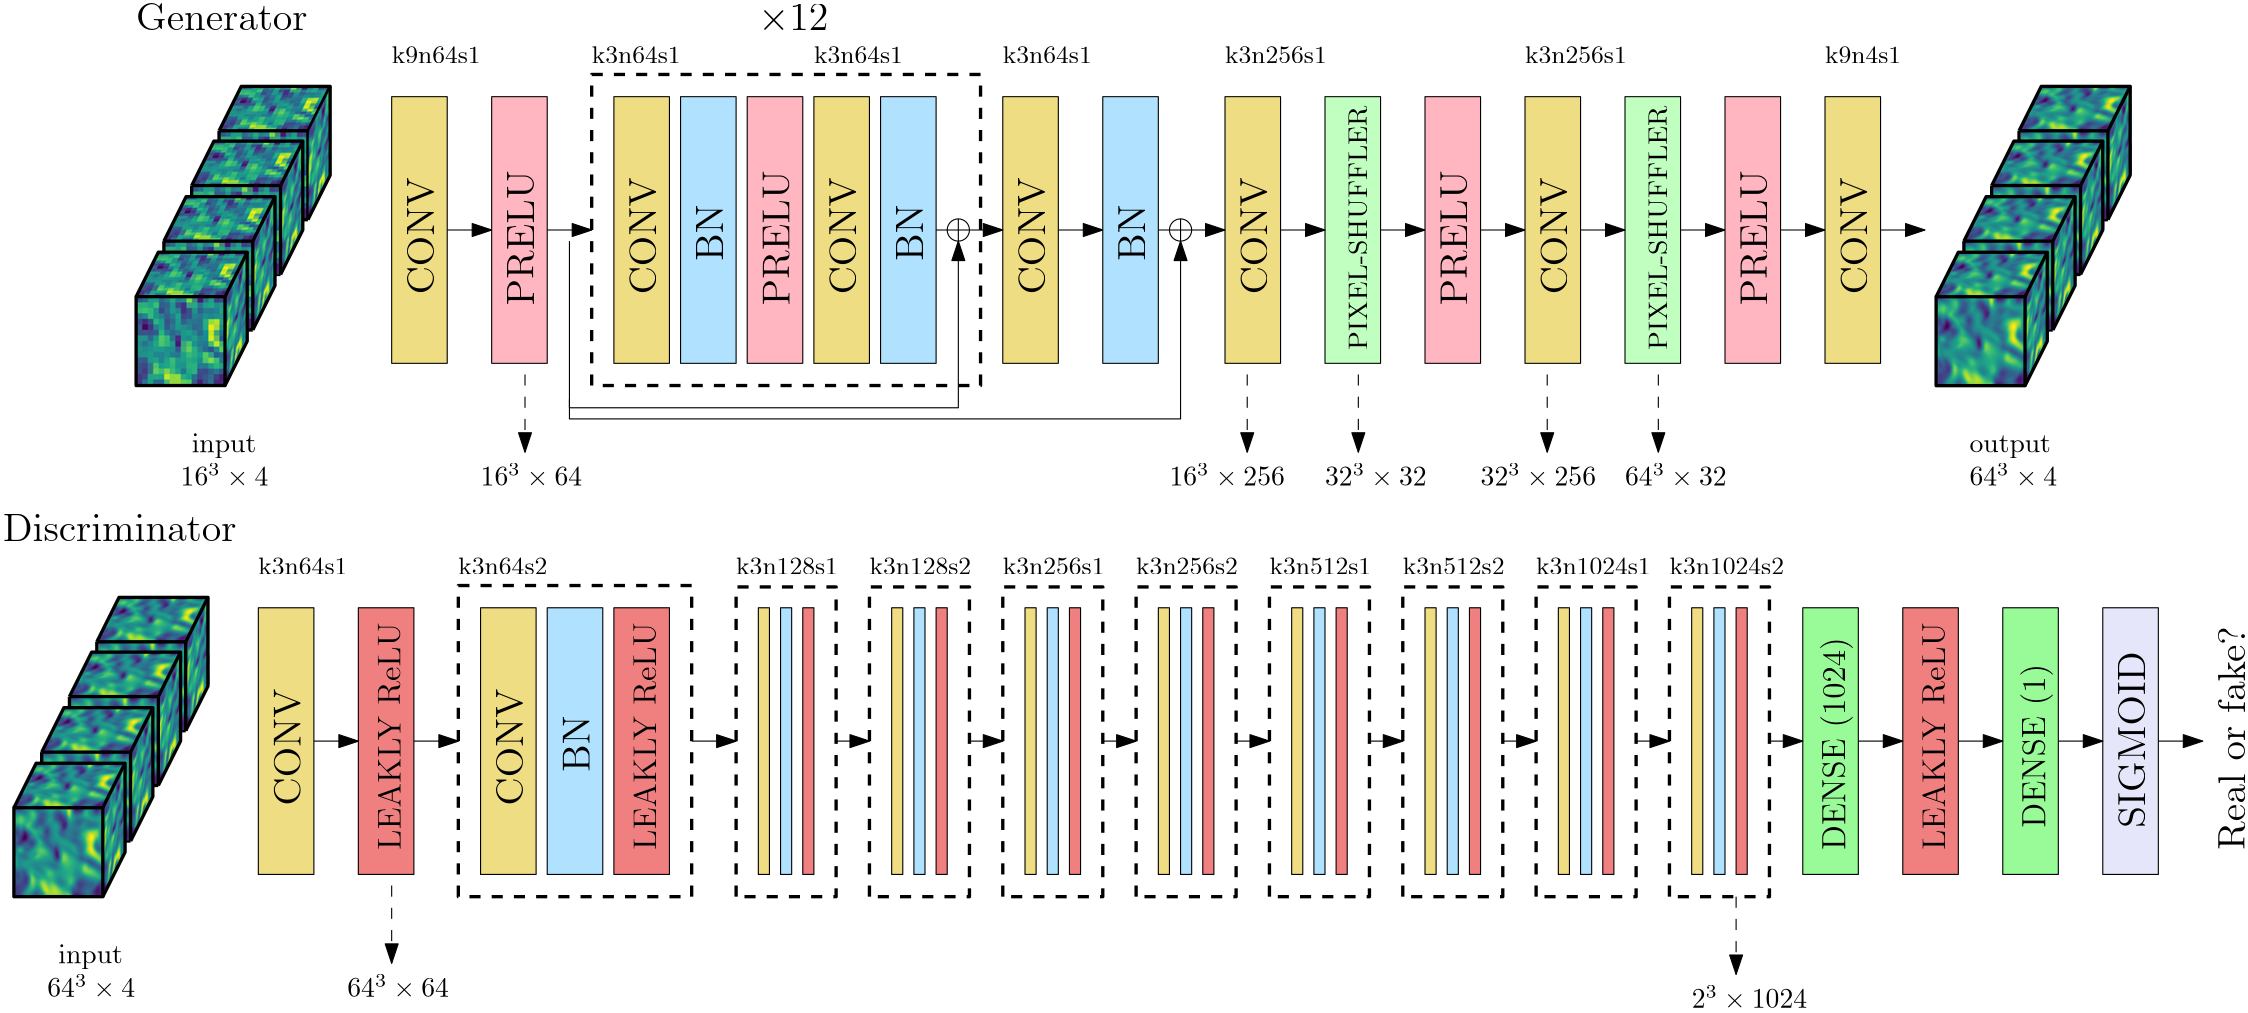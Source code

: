 <?xml version="1.0"?>
<!DOCTYPE ipe SYSTEM "ipe.dtd">
<ipe version="70206" creator="Ipe 7.2.7">
<info created="D:20180224155354" modified="D:20180319163816"/>
<bitmap id="1" width="451" height="451" length="162761" ColorSpace="DeviceRGB" Filter="FlateDecode" BitsPerComponent="8" encoding="base64">
eNq8vQd3VVe27/kRut/t1/e+d/s1SCKjhEAkiYwCQWRMMjnnLEBZQlk655BNMDbJ2C7bZbsc
y+WMbZwqOEds34/Sc6651lxzhX0Qrno9xhweslA6+6z92/+Zp8+cP62qYVp1D9h0sKru6RXd
M2Z3z5zVNXMm2qwZnbOmd86a1jlraodj09TnZ3TOnKG+clYXfBd8+7Q5PVPn9k6d3ztlYV/5
kv7Jy/snreifuDo1fm2qdH163Kb02K3pkh3p4t2Zon2ZwoOZ/MOZ/NrM6OOZkXWZkY2ZEc2Z
4W2ZYe2ZoV3pIT3pIb3pvP50bjqVm0nlnE4NPpsafK5/8Pn+wY/0D7rYN+hS36DLfYOu9KI9
2jvoqmuPGrvcp+1iH3zj4Av98ENyzqRyTuGPzUul8/rwFw3tTg/tTA/tSA87mRnein/JiKbM
iIbMyPrMqBOZUcczo49l8o9m8o9kCg5nCg5lCg5kCvfjqyjamynakynenUbblR6z09gO19Qn
4QvoK+Fb8Bv34Q8pPJApOKh+5mH8+fBb4HfBNYHfC799ZAMa/jHN+IfBnzesI03XJ4+uj7o4
OXBxLqjLcqUPX/7jPYOudw++2ZXzRGfuU515T3UM+UP7sGdPDn+ubcQfW0e90DL6xeaCPzUV
vtRY/HLDmFfqS16tH/da3fjXT0z48/FJbxyb/MaxsjeOlf+ldgrYm0envnl02ptHPINPwr+W
/aV28htgxya+cQy+F34C/Bz4aWNebih6qRF+Rf6LzaNeaIZfCr966DNtQ/5wcsjTHXlPd+Q+
1ZH7ZGfu7U74C3Oe6BKGn8y9Df/aAX923tPt8JcPfebksGfb4CeMfL4Fflq+/eMb1R9fN/bV
Ovi9pa+fwJfg2Z+PTwxNvcbJ6jVOe+vIjLcPz37nYNW7++e9v3fRB7uX392+5pMtmz7bsPOv
D+//+8raL5Y1fbWo/ev5/d9Wnf1+5qUfpl79ofzxHydf/3ESGHxw5YcpF76fkf62su3rGvhi
+K7VH2+Zf2cP/OSxr9SPfK4191bX4Cu9Oaf74ZjBWwnHHo7E+HWpycv64ZaBW6liQmtVYcOc
YcfmDD4453/uqf73ndX/fXv1v22t/m9bqv/PzdX/hzL4AP7337ZV/1/b8F/Z/u8d2uC7/n0X
2n/srv4fu+HnzPnPvXP+n31z/t8D+GNzDs3JPTwn78icobXVw49VjzpRnV9fVdhYNaapalxL
5fjWiklts8vb4daGO3p6Zc80uJFr4C7um/yQuoXXpej+hWMMRxdv3qN4X8ARhVc0vAVOZlqf
zG5zOIXh7dyN/wp32bD2NNzmI1rwG+Fsj6rDnwMcwDvrAN4XeB9tx98FvxG4MeHh1MRVqUkP
9Zct6y9f3Delpm/avF7g1YwKJBWCaGoH/OUVk05Wjm+rHNdSVdJcVdxYXdgAL7B6dF31yBPV
I46jwauWBp+BfxpVh9ehqKGquAm+sbK0pXJCW8Xkk7On6EuBZKs0ZJsH16R3yoI+5Nsia9MB
pNWNU+fCReuBr5zGLEWcds2Y1aWICrQknHZom47/C58k2BJFZ1R2w0ubRhRd0As/vGypAunK
1IQ1CqQb0mM3p0u2IlWKsoBUsWIos6IvDawDlgL3gH6apRcSWBq1K4allwxLzxuWnjYs7Vfv
NRwA+0an4WwgThvNe+3h9BDSr1DhtFDjFF6XximaJCpTNAGkhQakBQTSWvxF+BvrNEvhz6Dj
Gr8+9KA5p1h6KcbSJzVLDZFaFZEsTosQpw2EU40jICpDVQHTM/g8/CtAifhZ+hoidKxAKPzw
Uc+3KIS2KoS25z3VDnjMIXgCW252Db4B1g1/J9lgshvq8/CX3zJcRahqog5/Fp8FI5/Hx0G+
/fvpiYAvYazi6limK9oJa6+foBdIRGWWznz7cMW7B+e+v2/hB7uXfbQDSLhRgfTA31ce+2Jp
81cLu76Zm/6u4sL306/8UH7tx0k3f5rwxE/jb/004caPE4GlQNcz382Cr6n7csmev61e+8lm
+Dkz3jo87tW6UX9syX2ic/CjvTln+uGMwaGC8wMnoXRDCm4QuDdBjVRMbMN7f8QxxN1/7q3+
j13V/30HAvO/GZZqim6NUXQnGlAUvus/Aor+r/0KpIaiQ45WD6tFhgBhChqqihqRHuOYHh3w
x8DtD/cy3shwFy9Tt/DD6v6lm3cPnlh4CaOZonAm25UO6TZnEp7v/SlpJFc0TjsRucNPOiyl
OwvuAtQnezJwv5RsQ2KUbkwDPSasTk1aiTwpX9wPHIOLNs2AFOnEIJ2AIK1UIIVnBLxAfJnw
yAhZKikK1wG+vqSpUj9QTuIDZSpcis4ZszTZphqyAULhsgDPy5ZYmz6zZuqcRsQs/GFgc3sB
p8jSSsVSVqezjDo1phHqUXQO/hAkNspRfAvgWTZplQLpuhRcEATpNvVEi4K0wbCiTbwvvYIV
v4+lV2IsJV16VrM0Nw3vu5amQ6w0xefmcHqvFU5JncJfC6DDN53UqcFpqE6lQNUU9UCaIEpH
C1FKLB3BojR2fXJTabg4g88olj4SZWlXjsZRx5CnFY6eIxwJnP6pCXBaDALvFWBRPSFofIKi
I3iOV1DS/Hylvlgi9AVEKEAbfheoUI1Q4AnxE7B5rQf/vMeUXSVjz0J9Ev71Wo/iqnoJtzpz
XKIOe9Z5CRaq6rlQrAzRilavDTFrXp3BKbF0+ltHZr1zqPq9/TV39iz9cOeqj7du/GwjgfTE
F0tbv17Q+2316e9mXfx+GmAT+PnUT6VP/zzuqZ/HPflTKUD16g9lwNi+b6uavloIInbDpxsX
f7Br1tuHAN2jn2/Ju61AerYfSAL0gPNTvCczbmMa/LUpNb2gWABioAyrRx6vBtz9r/1AQmQj
i1IypihLUKKoVqG78Lv+R4yiAqTVJEdHKpAWIkAqx4IMa62c2Da7DDRYB9zR06t64EYGaJQt
6QcdCBArXYc3L6hEuHPhuMJtC+dTU5ROY5dAaBrv1txTwvAWS+WpW4wUC3w9spR1Kd1Zx5RE
OYg3BdwjAG0jSlMkSoEn4OcCXoBpSKrK7pmzE0AKMhueEQVKlI4SopQNKXqienS9fpqMacLr
ABRV12H2VJSLCLcKqQ+V/lys4LYU5bG2pf2gSKfOawT0wZehAQbnIk6Vm98TwakxBPVsY5Ki
8OtqFLHBI1im/PpV6nG2PjXuwUCasQ+4XvvuaJaSgx9l6ZUBsPRS3+CL6tvhh5xF/hicpkia
5vVInOIDl9Qp4rTevumE03zl6cNrQR6GON0tEJoVpMhS6d3XJrMU/h4pSnvxKQDXR7OUQh/E
UnjtjykcAYuAYIxT9JdPCn9ZO/v5f2oqUCAyCNLMiRrovRLm58uN8I3w7aNfaB6pVah25AHd
4KcjQm8q8Un8BFTi+6L+SPG+WLvcp/+V0IqvonuQJGrE61ev4oVm/ULQGoGrhfoVkTWMIRPR
DGLp1DePznz7UOW7B8C7X/zhzpV3t63/dNP2v65FkH655OTX8/uUXw9e/M0fJwI/n7tX8sd7
xX+8N+bZeyXwvzd+mgj/lPmuApB76B8rNn+2AWRtxTsHJ7x+Iv8FBdKrvTnn+uHBB28fvLPw
1gMiJq5MARbgFgMOwI2McBtyFLlHohQ4CdgEeP7bNuvRS3gKR17zk8yj6CDl10s5OhL9+moC
yLjmygmt5MzOnN6JniwIsJpeFF0oR/tBEMKfCncunF6mKJxJTdEOvFnUTZqyniMKnn5l6v5S
kbQccYvBuXVY2mhuK+XgFyoHf8wuI0o3GFG6Qnv3UxcgbYBRGqTTOuGPnz35ZEUUpCRKIxRF
OaqfJijLW1mWa6c+pKhBKGhjadNnzZ9a0zRlYS8aqNYajVOSpjZwWmmcfTJF1+kV+Hn8V4+i
C5Xu1X59v/br16sAyxYD0j0CpEcVLogVjW4ksFO52yS6/iUsdaXpoEf6DE6tp28fnT2eOk2T
OtVvep3x9GtN4PSgGzglZ3+Py9LdCSAVohRB6rG0TgN8hBsshT9sSJc+xoKl/aTY8QVeJhAp
dl3XONXq1AdRq8WpkXaFRtqNCUzBs4G+hgKhjFCjQtutCmUJ+pgItsBbAO/dI+aJpuIt2s6b
NxdexSPizVVEHXyt27wQ4/WbFwKvAoxl6igFVX5FZAKtDZKlJEpnv3Nw7nv7Fn2wa8Xd7esA
pJ8jSMFbb/96furbStCcIEdv/zT+2Z9LXrxX9Kd7hS/dK4QPnrs35smfSx//sezsd7PgK49+
sXzb5+seuru96t0D8JMLXmwe8mTH4Md6cs73w7ka1oYnp3BfBm6HiatTcLPATQSaqrK0paqg
HkCH6hEYSJFSZqlHUeHFozFCkygKcnQIy9ETRo42IUBKtQyzcnQuOpV4C6/A+xed+i06NArn
E44lU3QoURR9IufGHARv3IU+ZeadPWsSE+b+0iyleGmzvq3gtLODD6JdiFKMlE5aicGQ8qV9
JEqnz1He/UwMk2qQTmzDIOfYrCANKKqeJuDUt2mnfpqJb1QFFCWEPoRCHajONm3W/CkLm+AL
MIS7CP88jD8wTtnZn2OIKq0aP4+8nWsousClqJGj6NdvSI+jAOn2NDxofJBSPLDeZFVIlHLs
uidgKeVWsrCU+Rnmnq70WhUkM1D4dqc0Tk9ZZz/Pc/ZBDTbrwA7h1Hr6h03gFFgqpKmjTkOQ
7sV7KpJyYpZS1sllKcb2SbcTS0Ndes7kni716QsCEGNPWVFI49R6yicVhVrYWWZpVxiYgmcT
fQ18MUA40ZG/IRDK0RW+v9QFRyPFolzCHLLTFMkxz4VH+vSjgYj6uPtanoTX0j7E1ajwJ9HL
MVylFwV/Nv79mqWvaJaSKAVnHLz7BXf2LP9ox7pPHJCmv60Ev/7GjxPBo3/+XvHLv+S/9sto
sFd/yQeiPvNzCYjSC9/P6P5m7vEvlu7861rQtPCjJr1xrPDFJvjDBj/ePfhCHwAH3jU4NvB2
g6iAuwNuFpNvaoN7H5xulI6DDgAMkZCapco4nfQfrgtPBvBkI4oOEhRFp/6ojg2OSoqOdgI9
MKui5CjcwnD/jmenfg+ez9FH8TQC9OBGQJ3TY9OdKD5lIpgtTPJKllJKotUNlioHH+6L4l2Z
ku2IcRKl8NyZvCKFonQRYKoPfedKlW+a0QnO+OwyBdLxrTrfVGTCpOzdkzFFCzRFq8YGodHZ
XT5FlxqKEjxXpiatwmgDZsFWpabNqilf1IxiVRkRtZyIWmOJSi4/ev1ztNH/6n+abzJZRvpq
inKaaX1a+/UqWF3MID2goHFUJFa89HS7EaUuS/VdJlhqQeqxlLxCaRyLk9JIClTx9MRbOyXU
aZdw9k0eamSd8fSPWmmKvonLUg+n+pMJopRZKh38kTLx1HwfluLfrw62VXTWRzaBUx11JHWq
Y6eAIBN7NOFHbc3CWhQ8NT8BWQBho0I7rAoNEGoyfSmumoC/Vif7+gLrpzyjdENk4MI8HWRO
zeT6NVExfNFmoGpflEz9A07HKJZO+PPxMiVKwbuff2cvOOZrP9nMIO34el7mu9mXf5h666cJ
IEdfulfw+i+j/vLriDd/HfHGryOBpS/cK37yp1L4gr5vq+q/XLzrr2tWf7x13vv7yt6oLfpT
09Cn23NASD/SBwwZ1oGaAVQEIAIT98v74Q6aMasLBFVlSRPe40OPWlEKwATl+e87NUIBnlF+
whezSSEqKTqMKCqS9RYgyplVchTuaM4xjV+Ldy469RQaPSIo2oFHDu4OfPDpk9bvO4baB8R3
XwfTPJYalYISxQRLR59QXh45+JR1IlG6Lg080aJ0iZJ8ANIqFXic0QUy0oRJWzlxjw8mFqVs
8L9EUX0RbGgUKTq9E94LnaY3FC1b2qcQir+d4AlIhz9G2+rUtNk1ZUuaQamSp68Cp/hdSNRF
pFG1yz+F46jG6JMqjdU7hWOwyyxF8Xc9jGFqlKOb0iXk1+9QGNmL7wtC47DBBTuwjSJSCt5r
yNIsiafLgqUeRR93LQmq0t8/F+CU1Wk7OmjDTc7RsrTWYalI6BvbjZl9+79Rlh5KDJbGWRr6
+CaPT64WelhSmpqQo07iiDwU4lTzR/v7StTFDf4VqfvMSfh6cK45I69UaBeGNB9Xl/eK9uLl
JcWStpSTydUlE8bo5QyxWWD8euOMiBI4fkBogUqJ/q5c+4o0UYeZZwRAlV4XZ9mApaBLS18/
AepxKnn37+9b+tHOhz/ZDB46gLT+yyWdX887/d2sR38sBxf+hXtFIEQBoe/8OgzsrV+HA0tf
+qXwDz+PvfpDefrbiqavFu1Vifv57+8p/8tR+PnD/nAyB/68i33wEoZ24jsIbzEgonQDxv3g
JtJhUiBAYQPm7kGUDj6IVPzPvdWEUy+LJJUni08y+MbBFqHKoxcUHU3+rAJIqQDIzK4ZQI+5
PYiOJX2TyKlfb5z6fXggMZfRoE5dh9aiOadE3Z19WPc6usXcXFGWYuWhCpbSDQW3P3l52sFX
WScUpZulKEXV56ScZpF33wHSGvNNpa1VJkyKIJUsVQjVFDX1ThUcGp2uQ6PTqtUDRVB0ElGU
+QmOtrDyGXMmLWtGmboS6YdEfcgQVUHV0aihGX6i7l1qogeCotqpp+joVrwgmL+OgvSYKJts
FOlpzqoQSyktaO6pwaxS4A262O+IUn5DGZ7XYqa5atz/KzqCim+69kdUtJydfbrxSZpKlsqE
fnaWerY3IX3/+1hKuTmvzoGfNaS9OQlFWk7jVKvTPHL2RTYqYs+gkRc/5GmjQm/rjDwWMnE6
6bJx5L3L2OcUFuJb3I4uHsZz2Nrxk5F3P63cf/O6Apy6oWBRq8AvSmb8iaXg4499FUXpFPDu
3zk0R4N0y9bP1+9HkC7u+mbume9mPvbjZKDlS78UADkBoe//NgTs3d+GAktBlD53r+Taj5NP
fTe75asF+/++av0nm2ru7IEfWPxSA2A893oXgvQUgDQN7x1WQO1GvQc3S/lCCpMq774YRSkW
lOYeQSoCJBVOrf60bvsBg01DTpagBqGYXaK4qNGi1qkHgExsqyizzuw0VfKknXrM1KfGblJO
/d40OvW1ePDAEYP3BR/Z/UaLelUidFtdF/fXY/Q8dVl62uoT4+BnrIOvsk75nHXaKdL3LEoX
o8sM5AcVDaJ0FuXuy9q1dz+WRGmT9u6JpUTRQkFRjGwYpx4TTJ06wTTPevSaoqxC16KXDWST
VjiufPzSBpCmYFqyAlRX4FNykpGpk5dpx79siWsmIGADsCp0oHXvwybHBE49p5lckBZybuVo
UDbplfp4wdKUuJuiopRBat/Zbh1Su2HKFLXh5wfJapyrrtevOYCP0Vx6jDIERPU+JvQTfPzC
wMePs1Sm7x+QpU7uyVwlYo6V7jJ+dUUkoShwelMETjVOyUE+STbUmPpflHkg9rCoHpPynW44
tMeGQ0Hen1dlZqRCGaFdupgQL2CbqYugwl22Fv3Shqsgjy327k3GqS366qEHhMhJUUDYBDH+
4LC00IjSsjeOzXj7cPV7+xd/uGvNxxqkDV8u7v5mzrnvZwInwa9/5Zf8N38dfue3IR/+lvfh
b7kf/JYHUAVP//l7RTd+mnjmu1mtXy0AHatAunvqm0fGvNwwHEAKh+1SH1yHIVSTfzRTvAcT
B5RvAmUFNEPvfmwzpkhGnpgztBZ5CGAcdND32dltzzmssQnUzTM25CgZJuiHiewSU3RMM3Cm
YnwryzDtzM7rwRyTKRw1Tn0aq0aP6gQTPODgvcN7MCMo+qgIGakCYFEhbG4ruqdMeMcRpeo8
aFHKt1IWUarqoABBwDpdmQ8gnYmF7gjSSSZMSiknLiiF166FqKKougiOUz+DuoqwqB5jlUKL
TlxlVKgKVKJtcKx4/NTS5Y0gTSewrUEMoq3CnLunVB17yJpCaL8NHZAWlRRlOWoCpEX7RcHP
Ude7N/XnXOrjlPvSfeR6rw5IZc3M48H7e4us05j5jIrp6eJwSdTL4t0/67gkPkvDeKkp2sfX
e1+W7vvXsdQpG9OJG37iuFHTHl0f5bGUXWPlHfumPq9L65GiXZGIKAVJAj9Ox8TaTebOdD1g
wLlRt3FZo2NA+cdWI1O5liOVMjjt1zE6VqeyDNXglCIYtphWsDT/xeYiEKWv1YF3P+2tI1Xv
Hlj0wa7VH2/d8pkGaQ+CdAaA9LmfS179ZfTbvw4DhH70W87d33I++i33vd+G/vnXkS/8Unjz
pwnA25Nf1xz8+4oNn25cwCB9VoH0ch+8EfDHD29JYwXUvgwILcw3LVNh0tlds6e0A9+UKK0H
DYksBTACLT3ZSYJTWTUAE2UnW63lJ2aoj5vcCjDEUtTmVnQfE4YEsY9mSd/kFSknU89OfSM8
8vDiY/gobTx6oujj7nV+otMWDEuWmugZlR1iVjeMlMqskxspJVE6fl164hpdBwWsI+9e5u4r
bO6+hR18a5RdKlEXoVTXO82aoqtGsZ+LQqOmEp4pOt5QdNwG9CPQNhnbmB4/pWL8yqbx61Pa
SKmuDaGqk1MarSuxzJ6TVsTPiYqfpHuJ2A5Ft6nO0F0mz7JPxAM97z4ZEUFlaUxuXXZdV0lR
8S5rAnimehXVAei2FeMap8YrMTX8EZbyATANUH4z6f9fLI1cqKibfzmW0KcklMVpp5ad0hBH
6ord0kJ08HWOiGb14Eh40P3SbGvJ8LXU2fYx/O8J46HUmRpjJ8VmPBTZ2HU2KFTQzmb3IBen
YHlP6oQUsXTUCy0Ff0JRCt791DePVr5zABi48u62zZ9tYJCe/37G9R8nPffzGBCf7/46FPj5
8X8NBrv7Xzng4P/l1xEv/lJ466fx8GXtX88/9I+HNn66ceEHu6e9eaSEQHpTgfRMCv5seChg
BdT+TMn2TOm6NHh/U9C77wFNhekSIACIKKAfsHRYLcrLvCOOwWeAscBMctu5VccvlbRRQevM
KoBUTDyp6504JCicep2p32Ey9ar2Hq48HK28HlXpdCagqLi2eGbU8Rj8hGDpY6Zy2IR6bF9h
UinUMSFKRfpeFef3m5ST8u4ru2dwi5MQpZalxY3aAorqeicVIp7uUtT2E2llaCi6Ca+Pti1o
U2bPH7+mRQOWbENaa9d1qKK1Cb1qzXxSf826NIte+7vYo99hunv2pHXBj9fLE9RMOhl8LtHv
4upfm55OBGlIUf0ud2gvT5uWWHlPakRoX/Wm8FWvuiorytIW2086+ripLz00YAf/n2Rpk+MI
hwI+JxTwHksft0XvpNLv/8S5YaIij2V74ljJ0Z7hwDIjVMeWKVVHPQ5k6n+9bll+pXgkOjLc
UEO9XfbVXewXL02X0erDQC/ttm2bVSwFUYqR0tLX6sr/UjvrnUPz39/70EfbNyFIVxFIL3w/
/eZPE5+/V/zGryPf+3Xo3d9yP/mvwZ8gSAeDd//Wr8Nf+qXwiShIX6kf8WwbtdsPPtMPV2NY
WxpeUeHBzJgdGbhfAAvau5/VhalnEKUlTdXAUmAg8BAgOazWsRCeVNWjjXPTwpml9HQpObMn
rTNL3aDzeo1TL8rvjVOPlx1Doxm81Cn1zGKKml4PrfbNPZXLYXPFUjhUMvNoY+besAvl3XN9
vs44sCilmtKNKEp1cT6lnLhdFETptE68gFSZL1nKNraZ+kArJ7oUnW0STDV91ImAFKUyeM71
SISSPjQ2tbKmdF0rQVWb+jLSq4qr8BOUrU+2DSnLYfGLxm7VaXo7rENRNN4UGTTyZMk65XFf
pFfAdsmpM9TvMlP0SZvJpWSuzlAHoT8N1duimJzl1qWApSb3NLzN1ERxvxv3PcmsU5jEl3l8
yVK6SuFIE1FfiipO1pdSMIR7SEX6SV8u2c6QhaU3OAwC94Jrt3SQZNANEVjmCFiSbjfZhEjZ
WK0eX0DXih49+gPvCWIGuVh1aka4WO3tp/V7uZKf1ekge+8jS+HdH/5cG4jSwpeaxr5aP0mF
See+v2/ZRzvAPd/3t1X1GCOdC4QEkL6gQAoSFITop/81CEyBNBdA+vIvBYkgfQ5A2okgPatq
8k+m4Y2DVwdCC24ZuFuBCejdV3SjKJ18UuedwRXNb9BjN0YqP50rIYGWBMzR9WBV2DBurLBB
WxEFA1Xz4zgdD0SPHig6pWPm9C7dxDRPl99jpt701FMTUwHVOzWpTrounabHOpCLRove6KYa
CXtbKcvzUpB0VBikj5gS4lPGW7HefcavKT1qmkZ32UgpFeeXLacZJlaUygEmXFOqcNqsPyg1
10FRFFtBZ3Sa0KiiKA0JURRFcS4z5pKfpA+NTa2qGbexFf48bduMbcWLKek6LtlY3zI80bbr
oOgY1dGDPaFMCaaoytpbkAaTOkaGkzo67wdS4asO8gu2O/KelvloVeGj62G0UUn5UFXSM4SS
KbfVeA08Cd06ziNZanJP2jHhM1Cv+p64h9QTpXsjVfohS+P1pQPsIXWTdHlhki67Lr1usnI3
RWz5phtJvhaPJA/OEkluiiDUNjIcMK93nzHv5Yu8pNsHZw5GnwqcyiRUWEbLDwvKQz2pC2jB
wc9/sXnMKw0TXj8B9Kt+b//SD3eu+3TTnr+tPvHFks5v5p37fuaNnyY9b0AKTr0AqVWk5wik
Kkbqg/TRXvir4LLAHwx/P7zw4j2Zki3o+k0m7766B9QRlvHgIKNWkXeu10ln9NN1AQ8loEG4
oubEAGATYdOaFGATEKEVZabmfLpOrGiKck891TvtQMGjG+obdO09HKGcTBoeBHhJrwiKGmHP
FRF+OQeqke7B8vahMOmZfqcYptsOhnIECTWN7heRUhSlqg7qIaws0nVQQpTCY0I5+IqlE1rx
5Y9vUYbXgaYKzC7vIIpiwzuGiPXMurIluiXTrzvabEKUCm48iYgQByAdu7mVpxWxOVPgFHId
zHrGZBYj44p3iogoTzqSWpTnHcVAKtP3w7m7vH3gIBWt2ZKi1PbyDLe92M4XNqqQRKhyhbnx
9H2WcsC8Tx8DPdAmWZRmAWkEp2GtfmxI1H1mm4Qszbi5J9kU9qhf6qCHMjE8wwoHLhjzsrF9
gqKiTsz2gkWbF1RfbTHZbuHF7DUdHAedJg6L0zYzXVCEfZwOL6eco0eW8SsOYFfXqBeai15q
JO++8t0Diz/YtfaTzbv+tub4F0sJpNcx2aRipL+Baw+KdLACqY2RgmQ9+93Mtq9qDuDckk0O
SJ/Adnu4RPAWwEmGSwGvAl4U3EFYTboKx3Fg22MlVvJg0kSxFD3TMbq2HEe9FZlYXzFjsxmt
pLmSDMmprFSFAQmh7MbiAEybnp46VxX5LOk3g/JUvTc3MdXa0CjW3qeBoinM6F1WjbpIUX1b
UdrO1Oi2iQY3AdLr3bacIwGk2rM7KU6LuongtBcedLvv3TqoKdTlxHVQWJyvWAo+vsJpBV2E
Seo6KEGOU+xmUIKJKdprEkzJFJVRStP0DSpxanVNydbWor1pbXu02WMcztzIYrvF4d9DP1NI
iwOuoyooqpnAIHXHx7G76oM0HQuLcYrhepYBF5F2bGsv2J5HNXlDSVPTrSNZCr8056yqiVIn
wYrSZkOME4YYMn2/NzIkyn1fjLO/130A7TdXj+XZEePmH3NZ2ngflubcl6WcqrvW7dvjstBa
tNmeT6gQazPR43o/eoxHQl2Q4j3J01zFHFc8VPtMBfIR/DmjjpuGuGYzzE1ETW038XnTYerl
oeiQKM+URGnBn9C7n/zGsdnvHAQMrv54646/Pnzsi2Ud38w7q8qfnvu55DWVbLr7W64EKcjU
F38puumWPy24wyBtVSDt0SDtwAooeOPgtcBrJO8emACKCHPQQANTXl6hyssRj2AlTfoDNnRX
W9FKWyvIwG+doEx58WgKHap3qYNGX1IXuaUotYLKJiaqdzpB9U4ZvOPgzJxJYQc9vN1XMbsE
bhpNOQh7N6hTg0UpevccHyPnRSfu+6Pl2cOD1C2lnOBpa0dCbTTF+Q85xfkzTMcocnIK+viz
QYRPNobXgZ4magqo08FkhrQ85Da2G4o6iR59hxLlMoV7M1Oqa8bsaCPEsRXtF7bvwc18L8PT
qikXoUxRK64Grkg52eQFSK/aeUc5tyLTOezgNZ53pNvJG8mwi9wMgoOvxFPxjHMkmKWD1XlA
eqTTFCy1zW7MDU7f80iT7CDdFe/HT/T0qSufWHo8IbzcPrCCh0uxprCwI+yqaF4QjfM+RbsC
ikqJftBcij0Znt3qBZessdez0+0vVkXIVpqa8cLOIREs9bsSmKVwTp7shLcYjgc8RsG7n/jn
YzPfPlRzZ8/Kj7dt/3zt0X8sB2/99HezHld1pK/9MvrdX4d9ZJNNOe8pkL4Q1JFakP6xNe82
zi2BvwFOC9bkNyMiQGjBKwJvGtQg6CsUpTWmMFL3j5u2x/HGJij/lG0impZb2hie7TjKY4ry
YVWZ08zZIrskKfpwatwGvNTwRtB8JzhL8K7B22dDo+d1ggmHxtxSHr2Yx0i3lfDp2kTLsAqT
RkF62gWpDJOaYWvuSKi0nVO6njpGzbRnmgfF055n6HH06gqw6Yn0lF2aQRSdZyk6mSi6xu8k
8tPlQV54ypya4l2tNrCfZAd/lx1yUgY2vnfEDuXwKOokm+rFYL0wRso0kB3lwRBOHcB52qOo
GXCk2gN5diVbkRlqJOdqkqtiWQqS7LIOm+uYea8fKR1pnqf5sg7qviANcRo2QIU4HSBLo31P
8knELA2XDliEuhQ9NzCKekKUEbrDIHRrYkDexvm3J4xrUC8c/RdiaYf0XJK7Eui0KC817yk4
JJhyKnq5cfzrJ6a/dXje+3tX3N2+5fP1h//xUNvXNZnvKq7+WP6Hn8e+8kv+2wqkqvwp58Pf
ct9VBfl/vFcMkvV0AkhzFUjhoII7gKWkrfgH6zApevdYmY+idJEqMscWcjtpk2SVdlQnuxKL
rFxaBxLDW2Mxy4wzmuNTVCWYUiY0msb5Thwa7VBVo3BU4JBwgok0fDDVdpRy5Uh+6Ak2qndY
g/SGC9ILBqSiOs4mJd3+a39OqaqDGrfBFaWL1GwQ6r6v6J4xq9td8NFpr4a+FC5FlxotaqbQ
j9vkFB2pWzKjT51XV3NQgXRPmy04+SctBknPRrPVCpMUlSD1+u5jY+H9Vl8xfpPlqCy9ltMq
eKa6N1YdTj58vliNicsPWQo+2o0ufSqoloMKOYwoHZ4AEC3D5MDSXekwQF3MEeZdgR+xJ+vA
KHVVs7N0SLc7siBaEJVlUPaVrD1flF26H0XxdlAURYQKfo5VtSKqVUTUipiPbU2IqQZBnO5N
k6evpWkdh0xt6b7OQLmVtM6T9xo+dnNvd4KCgjcaHq/jXqub+ubROe/tX/bRjk2fbQAqNn+1
MPVt5ZUfpjz987iX7hW8+euIO7/lfYQ1+djZBFx99ZfRz90reezHsoxpEV0XghTOzEXV3NSD
h4TCpOjd78TXBfcvZqKX9uvayCqdPZk53Tiqxmax2dU/CpvECrnAYpZRoVVqVts8NR9jYZyi
oLVwIFstpkpHtOhWUFU1qq4YXCsTGqVICM+A9eJjdL+QKHVASon7CEhTTuJeDLKgXT/auxcp
JxpjMl5GSuXA5yr08eXKJN6IhFejEiudsH1pvktROWSJKbpD+EGmblPWJZI4nDK3pnB/G4by
km1UsjlfefyfNZ+iDSIt64167jNjZxJnwnfTfo1clUcI1/3gzB813RewWcqj4JWprRl1PPWd
R74zS3Of7ICDgTmXqypYelFk8D1RGnj3NkxKesydoh9aZCL0bj8VxWHn/MPJLG31+/H9OVrh
vAKJ09g01zhFuxMoKtx5eLJrR14hFDWnqp3T1cvrUrKAebwtVE6N5yplwil3HKvjjVnmWuXm
N4iX3BnrKlX1UTZk+pgJ+j3Vgd79i82AvjLKN324kyqgGr5c3Pdt9aUfpj75U+mf7hWCI//u
b0MBoWDv/zbkzV+Hg0x95uexIFnT31UAdWloSc2dPQDSsQRSODZAkkuquak3BbIZrg9mUg6q
FsitSpSuoSHw6KiCWMLxlZU9GggzuhiS1pCWZGLoup4brIRZpUEo7wAyUy4tRXXtfZoWiDit
oNKph5sLrxL2MmDB2LPOPHBplGKwIH2qA6tJbQWUkR8hSMOWjcZgeD5vdBJjTLD7cplgqRlN
P4NH01c4V4PqRW37UpIW3aGKjkQPUYGYKVTAirEWQVpwsE2DK2oN97Okb6yLmG5d8azOmvy9
iQ07Xlr2fABSt0pwiJGjvOJHTU5rUCsncN/EBLMNzZrdQ4Q4RWmqjodiKZwN4+ALUYrdoxmT
vu8wDRqcpE4GqUyscB2avzhvh4vW5K1PUZY680s77UglV5SmSJT6LPUsHC8Z9ibEKFqo/DLM
Y0ohaiqWFULdljruqmMzzc66x8QbzLjXZWm9cfPbzOND63AtTQef6XcqPVBrgShFRMADF04I
nIGZbx9acGcP8HD3X9cc/3Jp9zdzVU3+hOfvFb3+6yg5tASnP90rBLEKkrX/28rGLxft/tvq
NR9vmf/+XgTpq/UAljwEaTeC9AyckxQekmb8U+FgYD56Bz4dVFVPv2bpQjNys1qrU7uTgs0g
YjohgkzNY59G49bnmkGXasoljshYhhM1pRaF86Zr74/o0KhuBVUN9Vg1qmvvdWiUgsnqhtII
pXHZBS5I6WYBkR8H6SOxp3CPWwTlVXp4G53c1XiT1Wq8MmJpjV32gRehWo1NFldDj3WCqxGO
TSaKygiSrBiJzl0/nimfW5N/uFW3M0etWeV6EmxEaPyNjb7dB7yC2yO8XvuoHPW6AqVfb+Qo
RUeHaR/E2ZtJ43w1RdUSN7VTstaYXetWqnZiFr3cQCcE97hpB79LV3RQ2lpFSkXKyYdJgXBs
oyC11bzbRUVZUFfmlJbxs3KfGALD1UGxvQNDvQ2kshPfm5J9qc8hajCkl6q//Bk+Qe2KHtK7
X6XmDUV1LJQc+fUGoaIlmec8aFtJwxz6aZiDxqk49nTmMVFySIdMeZ2iZSkdHrMRw7JU5SiB
ciBK4Z2F0wLnBB6j0946Mvf9favuYr6p9otlHV/PO/Odmltyj+aW2DF6r/0y6oV7xbd/Gg+S
tffb6rovl6hFolsBpFPfPOqD9Gx/XgpnQMGFgjcIvfsDqgWSktHU/6gqJGl8sZJYejdlxOYY
oxWW83rcKcG9et/lEtuto7f6Ki2qKbpfNdQfc6bk4VU6o1QKV43eZqfeDs4qNHuymKXweRMm
1SA1FS/ZQJoXgjQp5SQjpXDFaHj+KjVeT+lSnFZH+z7c4Z/2asjh83rap6tFjTtfGG1m9+qL
6jLl82pGH21FWHnW5trJgRl/Pf8cGunT4mKWxlOweUMqGgXDg+go6wob72JRcVW0/ZoNFBwP
V3JUv+Ps0U9w1/JOMVYutmTC1wBy4VsoXgonBB18cFioqINF6Xnlp6iUE46yCWeCRUFqSn0i
PRGiryGiVL1KXZam/NCsTdg7kFCLK7e32EohZikNvpbbBFyK5vXYqZK2+kvuhdybkRRFLaGE
KPBwwlqDUBo+ttIMH/NG5ZjxODwbB3FK0lSssEEmHDKPElMZRSwN+4utj69FaTe8rfDkBRTA
mz7lzaPV7+1f/tGOzZ9hvqlV5Zse/aEclCd496//MupNNdj5z7+OfPmXgmd/Lrn540SQrF3f
zDn2xbIdn69ddXfrPAXSEgIpCDN48l7GmnxAB+abVJgUvftDWpRyMtqwVOWjF+KKIm8asGM1
xhag6U2XghgaoTx/Yx1maqwWZYrWmVZQnJKXkk49hj5U6lZMJ9AVL0W0bVCwVKRoDUjJg0Ph
YfqIQ5CG49PbYg9lLUrTzprRdSpYqnQpTgGlGfXB8E97NZabOUurnY1yY71Rn/uCZpBaEYcU
QUgE6bFW7LMTcyCHthvrENY5MOOvbxcTJiVdW4SajQlgsuEtCbOd+2wnoF+Hf1U/NznNxOsy
9epeV47KDZK0un3qW0esvXmUcAosha8E8FLuiYKlQ/+gKkupqIPT92f7c413j1u9WiNnoICq
y/YGOeukyh9ZAuSiFV0Pl6U2/RTdOxADaSR9z3ntwMROltic8w5b+jVKJggOmLiopKga6WCF
KI3EWZHyJ+IGZmfe8rRGwsJmHdQKWapLkb3SBWLpacXSCyYGeA19Gbj3Rz3fMuaVhrI3jlW+
e2DJhzs3frpx/99XNn21sP/bKtCcT/w0/o9q1QiwFOzVX/JfvFcEdH38x8lnv58JwrX2H8u2
fb5u5d1tIGineCC9gjX5mLjvQVbA+wLvEZwNVOy7cS4HOvi8yX1FymChv9xsAnKMt6svNrak
j0dcTraXK2VjgOvNlPWQok2m3qkPH69OK+hN3QfqyVFGaEKti66AioP0vG0ltoPTewxIWZRy
N5yqQMYQ2QG7ZpQCRHo7Hh2klSl7hHj+pxj4ieuWVvKzOG1TS8HAZF1id9hfoGaDZsZ3Lp9f
M+pEq89Jmk/OI8q77azy+1u3nXauB54bwA6zXEUL0arh2WJVsaZ6ZzCMNBOrw6cRRjf0SAqx
d9h535UcrSc5OkltbCeKgh83/a3DxuDjI/AZ+Cf4AuBt6esnSlSwFH4IidK8p9rxeNygmlLd
NJqL3j3eIypUmNbazK2fLNIJF+vXOyDdqg65ZyFRoyzlYvVD/t6BsJtSLM91J7uyg/9InzSH
omeD0T3e5h0W4bpkRWSXNhstShRlR36F0Z/L3E0Ni11KOCPEmQ+CpYEuHVln2zqoMspnKfk1
lJW+Cd59+4jnWilMOuvtQ4s+2L3uE2wUVR33OAPq2o+Tnv557Av3il66V/DyvQJQp8/dGwN0
BbF66rvZbV/XHPnH8q2fr1txd/uc9/dbkD7dgafl0V6MqJ/CvCQ8beFNoXlxJEqLbT5asXS1
1ud2e8WSwNSFKlumTUp3Ew9J2QWUG0RgGSi6z11mRwtEetVloflOl6Uc7RDRUeXfGZAmFw0O
CKTar+n3iqBsQalflS19nO0mWLpB6dKHRWhoRTDqk1UozWdWj2A/QS+nJR92pyWfiM35VOAC
kI6sb8W5Kx4te7VF1ujc19RXDumzP0RfnG7L1WGaq25AwA0m6JacTjsg3dnZFNbh0zhfszvD
DPY56SyVUJl6T45qir59eMbbh2cag4/hM8TSydbBR1EKTg3AWafvKeXEuftTKgXJlfmuk+uB
1ImObhOFQFmtZEus51eyNNpH2aDvFGelIIM0XDdAiSdpAUVz3bk9vFfXWRXBqQFD0XHJFC0z
KoL5OYW9swVmI4NeytCvcSpYWuqxdJ8qixIsdRbUMkszChrw0qja/Lr27vNfbIanLRyAmjt7
1ny8Zafpbzr93awrP5Tf+mn8s2od8/O4kbn4qZ/HXf9x0sXvp/V/W9n8Fa1jXr/8o+3V71mQ
Dnm6I+emAukjGAWCS4dh0lbsFUWtdYRmHKnOnS0+GZRcd7DgmBNJNmMtV4tZxEEAsIi06CGT
m1OJuaFm9D1NJkGJQtHRm925t4O8rSnDzlp9HYK0xxkRJl0bnl7CdchyVhgtoThuH9B0tPQk
ky2qdm4DFkTR0Zq4xs7/9EZ92gC7yVeyEC3ek+ZeD76DtCNf7wwA0YPHWzWsAKQjGlvzKPXQ
a9w9ur/6zfYfGp+rDONpGTPcMmoZswtSLeXBb2e69tp48pBuR6zaYIIXVZCLe3qDLaL3qcO3
5aOUry9UGyVwELorR4miAM9Z7xya/c5BMvh4pmFpuXXwsRoqn7z7Z0TK6arJ3Z8RRVDKz9U7
aJJBGqHoZjEzVpg3AjFs/tXB0v2J3r0cl6QVfr9NZPui1DNBUa+zz5GjKi+Q7+UFduhwVpyi
whFDhMroFu209SwhgTJBiS7fxz/oxks5xCEb8zMmawlP5Md7cm51kXcPR6X8L1hN+tDd7Vs+
Ww94BEj2f6eXMj/5Uym48yBNgaI3f5pw9YcyEKs938xp+HLR/r+v3Kj22le9e6CcQfqH9hyA
ydWewRcxcQ+XHUNAJ5UoVbM3MX2/3/FYncsVkkEiQi25sLuEiBXr/LHA1B2GlU6SopRgaseH
ixl9b3Nw1PlFyfqhIm/7oCDNueVPUbPD0vm57KWcOlxR6tbAFB60bR1jtvtFIOPNFNAJa81y
EBVR1zNFqfFziy1ILt4jsgzc4XLcn9/IElTXZNKk8Y50WU3NiOYWzGOSpVKMTQvM08bO9GNp
7hkMBmY3+sqc0/36prNcTTFUva1n2jqVydgC3e/h2jvZJH5FTXq/FgRINUhbKDBOAVL061Wy
XoJ0hqFohTGF00Pg2cE/TZWiVHr3T7er4nzlsChvBVvvVZjUVpOKbd3ZQLrVnWG4Ke0MieUR
hWSy02eb8PF3B+2T7N03iNaG9kykMp8Xj8rN8tIoTX/Gl6Nc7qWrFBLkqKeyTDgroOgiQ9EF
Zt/iPN5j24M2z83AeulXlYweZ3QplZhaloZDTtRFoNylDgmCJ3ujG+594EDRy42T/nwMDsOS
D3dt+HTT3r+trsPlTXNOq3Wi4OADP0Gawn8f+7Hs4g/TwK/v+HreiS+W7Pnb6vWfblz64c5K
AOlfagGkABYE6a0ulGTAkLMq39SrLp06JPj0OSqad0Q8WZFBT1znbWv+NGCzRYhbGCIzgbXf
mqZ2MEvRZpWJ6KLR91qf6wTc47YCXw7BHi0bA9EaONkUZu0tSG+YZV489ofDpGITjY2U0gM6
7Bg9ZsPvlqV0xbbaghCaAqpto3tBRE9HZPORbBLkGXSWn2nmJ0lBIFV5Tc3w1hZy7nLlVnGV
xjUShczcUFG/z/MBhYbBUdhnxb54uYGX4wAeV3ucCIPdzJvU1fio7K/vlJkmD6RjDEjJryeQ
Tn/ryEyk6CFCKBx+MMbpzLcPkSid+MYxipQq775lOOfub3TpMSZqHlQk31Sv4+QRkG63den6
rkmiqEtU70hw2Zuem20erKMFQGxlfghSrsxnUXouQtHBVo6KveTuqJagoS9j5egGkaNXSQGP
olMWCRWqEDptrrE5strHFATW8J5HUxC42haZcySwaJ/IPQUs1atXeeo7PBCvdec+Ad59W8GL
TaWvYa8oe/e1Xyxr+7qm/9uqc9/PvPzDFOAnSFP476Ufpp79fiZ8vvXrGvga+Mq1n2wG/MJB
gjMGylaD9AkVCLqsajxUsZzyXNSiInraHtEFt8V70k7Pgu35ErY+5SwP4rORMBDYhjtktS0l
mNSG+lzt1KfQ0bvcyz1fKlAmZYmjSJ2sva0jTQDpNQNSbysiV+aH6Xu3ppRnMOqHNbNU3VAl
RpmMDaNk5k4pkbNHZFLpSFA36M5So6zNME6+C1iVL6gZfrLFlZ0qVibvpgsi+yCrYu5rF/3t
xnpfvJSp6Yj770VlrUd/ymlpdPa4/S6QlgcgJYpKloJSnW4ipeTda5A+14a5e67M12FS9dJU
NelAQSofo5uCW2a9MPNJZ4b2Fheku38nSG1lPr/10oiiZ0xqQBT+Oat2/BETWB5Jjmos6Jca
EEXnYCuKKkrvtkbV5qa4WmzY0UWSMqvi5/GZpS2m9anHjDcBhoBcfKwHfHA4P+jdv1o/hbz7
j7Dp/uA/VjR+tajrm7mZ7yrAkQcVCggFg48z383u/nZO01cLD//joe1/XQfgXfjBbjg/kw1I
hyJIO3FKwxWVbzqtqo67hSit0wFAZimlIwmnJWLu+thNrm0OxraHMR+TiCQ/xY554adJnykc
lfVgppgwClK/9kl9JhGkVEp63dmNaFNOdkm3FaVOKVR0JDj7+NR5jTjN2NrssBKbWwVFv2e0
9Nrfv8nrF0XKZogIh5YtqBnW3ux464afuAydMrYXDT8v9+p5448OzNy+bJ38vaB/Rc5Z7fi7
UFUmQw0cZ7CSyZvu7iyOtCD9w8l/EqTEUgCp9O4pTGqKoEy76DVTTSpAqvMvUZAaZ2TMdjGp
w6Po+rReQLDO2Hp/mcu47H7KAEHaH4DUY6mk6Cm3WKU7GHjl+vWcC6AmFK9GRaaWEilK5Kzs
nl4hTDXy6I5p0e5HI3mz5fE9jNDVoGBpSmXw4VxRyunJDszdg3f/Bnr3iz/ctR6HPK859sVS
EKW931aDIw8q9Nz3M0CdgrPf921V+zfz6r9cfODvK7d+vn7Vx1sX3NkNHg0cmzESpNdNvomG
hvWaLoZmp9pBw2GvmS64Q8wEzloaN8bPP/qiyxmWxYMHTXzDX2l3g8blORkHjpHKmWlMUR6b
JkGKK5wYpDJMyiknTt/ztm4RLM3C0vi83z3BCFA523NfpLRp1HG7Dn6EM+IjHWa9hwi9pxJJ
KQRpZ7PvtsuSbCLVFXcikNwXn21ZvNwXH1sZT6HmM+ImPSWCDF6oQVJUjtDkWcTUYj8wkMoY
aRaQgs0mkL51BL6YwqTFLzfkv9gEP3boM6oI6paSGZRvosQ99zdFQepGdRyQCop6i7NNBCyy
GKuERakJkxaasUj3AamXwjsVYylTlP2vtC3Cl+WjIxv1XgAGaTFXTasOlNJ1aVudYkp6dIJ+
UTJFZbu02x2JOK0244x4ScTy/onMUlOrr3tIE1maHmpWDOPpopQTePfPnsxXLU5wAMC7X/3x
1m2frzv49xWNXy7q+Hpe37fV6W8rQZqCgVPf+c285q8WHvti2d6/rd702YYVd7fBt8x6+9Ak
BGkDgRT9FwVSqvHItT3FGU/Sc2Jaz2uVw1p3KAdWWLyDeK9TDmeTj3Wif5Zq4XrsvEGdrNd+
PRYTeqlbVUzYOsodQVlgKCpAqltE9aYJ2oVHEyp4N43cqsDp+4ClNlja5rK0XuxZMHtqCnkV
xf7IeE85b0Turxl9Ir6Sg1Wo3XIu0vEYbEzpopeyhTXDupsdz/2i7A3kWWo9djqlGvY7OFxF
4ZncGi9HWV5RF1B2bZ8XyoehKkINNlp7VrTeOIOIzZ67m2bD3f8ekE5UHaNwX1C+SYOUZMZV
0d+UBaQHEkDKFJUIXRszg1MbLA22Xf9rQCrsPiBtE/UJUZBudv36ldjN53Wg6OadKEVnm0k+
ZDNpNIfBaZVg6UKXpesMS7cHLBV5fF0/2aPHFw9+BGcXo3f/h3ZgAnr3OAlq33K1wmn339bU
frEMXPj2r+d3fzO359tqUKed38xt/WpB3ZdLDv1jxc6/PgxftuyjHfPe3zvz7cMWpM+cxAFQ
NzBxT0dFVR2n80RrLV1DW+RzyMGpWvKF5k9f3K0/70+zEQjNP+anHe2wQbM60PYmXLFV2TnC
tZdz88JZJRKkNP0pAtIbYjmvjJRKBz+BpUMlS5sMS+vE5sSjZu1COPxT7P+ys9CD/e92ske7
qKjvEYWgspBJpOMBpEN7mt1+wF478+eqOymdtobR9vNbulxTL2DV1kEfmEWTyux6azlf3ZkM
jGC8IEKp54JKABGwddVyL09y9haLRGOkxf8CkJ4AT80pyw9BmoqB9KisCMrwHGOWo1aLerOP
pEmWsijdIlrbHhyk+mxk3CTjmQhFRQGGAaluC1UVs1zoRWpK9J74AVLqPVmmWyClHLUUre7x
KarnodGAOHdGXGWyLjUsHSNZetBlabMOltLsTYxrXUHvPu/JjuGqMn/Sn9XA/Ds4MH/r5+vA
eQcHv+mrReDjn/x6PljLVwvAqT/6xfJ9f18Ffv3DH29Z8uFOYC+cHDgzBNJhDFI1n8EWy7mD
bqjIx/dbDzrbrBQtzVYLHqsoBtXaqQuyWbjOnWBDSwM9ORqA1GtvMaJUR0pHv9jkmvXrafqT
B1LNAbHlXKfvL4iykBhLvSp9nXsS0pQWeeNFq3UHe4qltPEdHE1yOJKZvtglbpA+UyUow4ys
OlRctGzh/KF9Tc7YNOm/273w7oreJ/WEurynyWijHDyz1GpOb5OgXMx6i7dPElGN1y8Fqpf3
P++EHRyKysUiwYYmUf5k6khNf6hXR4ogffvw7wTp01GQqsqWEKSHRL9kNCe73g6Rm/Bw3ByW
SpBus/Nq7gNSd56edlLSzvFgL4A/joM0VKTZQbrGdD5ygJSjoyxHdWqpx6foDDGn1w6R0+rU
GVlsFkFalm7SVZRO8lqytMX0mKvxm3jGHuvJudU5lCrzX62bZsaTrv90E2hOcPDBi2/4cnHj
V4vAQIuCTIVP7vrrwxs/27jy7rZFH+yufm//tLeOTHj9BJw6DVLbwWGK5U7pwUf+nhqu8/H2
Ax7MePssrAV70Lw5YCPCOWA9ZiJWOLniMX/Vcp7eGtkmhzl7a3rkYGcHpGLx2WC9NlHc+94k
nKwstW34rabNXAxE0s+gcKqnmQhqJyN5Y5F4vlyXSR9wDzWvjIyUM2k0IUj7G216SC6YuG78
d60/leZUm9/znuKrqt3nuD2j1w2ogHM7fa/O390yXv81sQDosp/xl1VVtunbG+RuAqQDBCl1
NkXrSP9lIOVkkwl8OaWVe/2WyXGqKYMparG5xrUQpBtis47/dSB17PQAYqSyiS8bSG2AdEoQ
HZ2uBvOyHLUUpcHFan+EGWVMy3cMS0Ndavbv4HJMj6VeP36THQiPTu4FlXK60Q06YeTzrSAp
eYvTqo+3bv5sPTj4B/6xEiQo4BQQCh8ARff8bfW2z9et+2Tz8rvba+7sqXj3IJyu8RqkzXA7
WJA+qtdteMsTnV2r0m89KjZWH44trXA3zOZL7/WEv2FWHwDONnKP8PnYCKCbetcq3MJClMrB
+I4RRSMgNfmmuCgdOEtNTRTGMCVOaeIcj5iTAzy94ZxCgg4nCdrudlD2CgkqQ17J5UwI0lSj
GwLtNtt4u+xG+Nt2IzwBSl5PdUnJ5DrOVrM/Ti/DGmq2xns49Rf7ylz/JTdseymgqNgImQWk
tteehjlTi6ga+jTlL7UE0plv64L8eNZ+4K79KR+kVqeJXLZfcb0hzXFRS87VrkmWCu8+DlLO
2su64qwgzc04eT328SOiNDlrbx8ZIUjXqsY9BunSGEg9OaoWRuDOiOmCot58eGLpTMFSGjhJ
u8xWpMzUOJeley1LgTaImmY1zVjNhMelw/BuXuvBdtFn2wr/1DQBl48cAW8dROnaTzaDg7/r
b2v2/33lwX+sAANnHyi6469rN322YfXHW5Z+uHPe+3vh5JT/pVaBtFHFSNtwMucttaeGx9ie
6edprkPNNNcRLVZojRKrq0fXCo/1sGs8JHOAu2U7RWtbMki9kkJ3g2Sb3NMkFzaZAKkH0g59
y1Ov6DWZNElg6WmuiQrqS3l8x0kTOFVjOhyoylFyTWIaktuU5LRP9iUg1I0uWtfYoKls0fyh
6Qa72owXmguEyl3GrO09eZ9Phsm7RjAZeR5tn1O8p7Wd5mbfD6fJ44U5BMHFA8EK+zhIeYae
CZNSrz1599zcxBSdLcqfEpNNTtberyNlnVbADu8eLE2RTW2lnhxdIyZzuiZZmg2k+x8EpH0W
pH6kNBYmvW8daZhsGrc5pkg9kNIkXjc6SnJUbN6x6zbs0g2PpVVmiwTuKKeCKLvOzGepmAWN
iWxa4N5n6qCu4ugGOEijX2ge+yrOzIcjseDOHvDcwcHf8vk68PF3/201IBQEKlAUlOraTzat
QL9+F/j1cGzK3jgGBwZOXfy0XDCbNL3ZLy5LdanPcYvT0bUJe3yiu8+St8oO8abWsGt/Wdxc
1xN2mjs6yqeoXMpsQUrxPS1KvQR0jKVnnYBSnuh7cjx9NbVj2MlghmdsNKjKxWci5Ux9wjXL
aDmhp0+4+hOrGi7603oRpKca9O5yRijYEzowgpfuKbt0lUPNZm2HnY8tu2517y2131JpxIte
Oo/2HwmccuyUnf2rbj3qlV5/kZDIhSkfRMdzXJCa6U9qzEJRkLiXQ0tmuo2ituPeHV0SL396
1Bbk686mdsfhdUBKXZNbxXDjdWlnPvzq2MiFAYJ07wOAdEivyEUmg9RPOSV3NtlG+2wgTUVc
ewapSdbPnK1z9D5Fy91db7wlU654A5bW9OJM+KV9qhlfsNRtetIsVYNNhjdjuhZkT24mjfeO
STlRQSm8+9PfOgyidMmHO8HBX/fpps2fbQBpuu3ztVs/Xw8fA11Xf7wVJCv49fAghkMFBwye
2oUeSMl/4ZmcZsWAo/BbXZaa6N+o44aoxwxXj7l23E+m2A5HLx8dBSmPSbdp3O5BQqJQ1olZ
yrvsGar8vyFItXcvRenjQjh5LPVmO3BMqd+p2A+ndugRc57xBI9OMZMzyCVxFl7XCJ0T/rsX
V3R38SBIT9cP4iomulyeLx+sgycJKvlZombTwZkZ9xrZCbXzCGfL0xa5IjXMs8CtjpALW/38
vq2YMhHUR73VlqIcSz8CfJDSX86Vb3YeaWyM3nQTKRWjSw6RHA3nlsQL8hVIda+9BCk3+3An
tamuHGtnLGSlqGEpB0vjIN0ZK8j/HSB1KCpGKJx1iqDkehGdceYwqels4vKncRv9rP39QSrl
6NROS1G9OvOkWKDpspS2m1EPqRsstSzdJlh6UG/Z0KszaVcRXAGTcqJhUHCe4RjAwZh/Z+/S
j5Cl4OMDPDd8uhFs3Seb13y85aG72xd/sGvu+/vgy+BQgQsDhw18NB+kj5kky3lTP5lK2QdT
R5ylclnPaI+oauHFqOP+NnNfjopVvBGQykFAl6WDb929XKlLlX/q4ZRTJJqiDFJ7m7uR0sfu
w1JdFSm8IZqnpBshe5yRHRaqnbHRoN0xCcqO/GkRBT0f8d91Rain6BSgyhbPH3am3qbjqZZJ
PXc4HCriIWbt0Uu8grO+RIUcS9XOuAm8/0gZrz3SUH2lvljgVK2Mb9M7W5Xu9R9Y193afrkR
WLYDXHfDEbfNzrusII1O0sNIqYIn20zTH8p+fckr2VpE7dASBmlD0DUpx/ts0h3o4a6NpDk/
iSDdbuaWSJDWPiBIT4kxULFeUUch9Kec6U88tMTZU5YpMSshSsWMzfuAtMIFKctRQ9EK2k0s
VxKX2+3tM2Z3TVcry4ml5Yv7Ji/zV/N4LLVjOWlEvKyDutE15Kn2kX9sLQZR+vpxOCegNkFz
Lv1oB3jxIEGBn2DA1Yc+2g5iFf6p6t0D4MhQgJQi6o7/QtPkaHDHBTO1Qz6YOpNZWm8WnLm5
aW8DWiS30poM0pQ7RzHW7WI9Pvbx9S12kjMm0igNTRT1QarvcZNrzsJSdvPPmTkPHDVNp606
lcM6vKnISXNB+0VntDNlIrZw5zL3JXnusE3NI0jP1dlaUH2J2oeYpPzwZy1CSYiaIiJ0kAlH
cu1RmZoqT2s79LYOAdVxr2mcqmF0uicXtyCpa855KB1IIWefr3ZoIUWfsK8iGaSNPCFfi9I3
julheoqlnpEcFSNJ6wuSh5YgSGmMnpxHejw+jZb9egSpv7HIt98D0iO/C6Tec/m8W4rmzCO1
Imooj9HjmnweWvL7QCoDpNM6JEgreMP7xDY0WvVe5uhSzVKlS1Xiqd+ydE2Epbjs6XBm1DHM
ywxrzcDFySVRegm7nHJvm+2ir9bDSQBIVr+3f8EHewCb4Mgv/2g7GHwAWhQ+CXK04p2D0948
MllNuRnDgSA44bhVoVOO5RzEGzfkendOTIdFPpKldfElkvEkdVjkIyelu6LUYoQLY665LGW5
ZXAaNyqDJIr6IBWZkShLI9LUJvQTh3X0iZEd3uCO/qCc3sslhXt25CJdqeIec5s6r3cDSIef
r7NFTU+1RxNz7MsXCUXHYUYSdeWmlIiIJIfMlytFR/uPStXaDvD3i16W0tRsjVcspZIzcgE0
S6mY3zNJUQbpk3btnUg2aZCG+SZ/vLM7J5+H5MuFI/k2Zd/hjNEzJdamiDRta5/EKFo5Vi46
cNLyU0/r/T0gDcfojYytwPNAOtCppGLPiOPdu7VearqmWkW01em1lyDVO4kGCFKWo0TRCcpC
lk7vtImnOb2UeKJN7nGW7sSLRtP2MOvUrFa69+K+b6qDyrnZBScTV96/1AjHBk7LrLcPzXlv
P4jPhR/sXvTBLjD4AP4XKAp6dYaSoxPVk1cGgmIgld69Uwvh7S3SLK1PYGlIUa42d0HqpKp7
pDxzdlVrlmYpMtTSi7iBDmzcJEVveyDtckAaZemlyOCjwWeEs8/+Pk/q8IZ1iNGgshdJv9JE
hLp9SbKuSTYo0QW50VW+ZP6ICye8J0uEosYp5rVxkQnzpohIxRi18XjkqW8qXadOl5SmBeqY
mREHbfQUyxOXXXsB+Neav1yYR1Ebw3FaRCMgld69jpSaF8IG/ztFbW6arDaKkl/vD3a+JQY7
q7LAvFTKjn7yYob7sI9Phg0pzWQz9SFFDUsTQbopAGnCPNIQpEO7BUjTkS148RmJ4f5QdePb
xhwn3yQ250YT9wzS+VlBOsUFqdKilRO0RVg6o1MnnqrNSvcoS20DaUbv3ThmI6Xw6uCVqjqo
bqqDgrMKhwccfDgbs985CLoUyDlPGXwAaK1Ep/7QVDMrrET7L816+WwSSM+6C7DCvUWBKHVY
GqVotGySB8F1xlySKEsvBZ0vlMe/JXGqb7rQHIp6IOX0fRJLxQZwzVIxnHNwOKaDJ3WkLTnp
815dn18O6jnyngoN54roBvlu7ogvXzJv5CMnwlgHlzREKEpCVFB0ugot6nme7x6oULVDVe+p
CiI0PdVzukITqjvl6SexFN38CEvtlXcsliP7HSCdLFjKRhQtU9EJgj/tbMq+agR3NnWrLSot
aq89UcWrIJXzz9dZOTppVYBQT5RGQbpFgHTPgEA6rEOsgesL9jKfCzKV3hbRc0GKpBMH8I6g
l+zmm4pJgfM80ocTKqC4IN+UP/kglQFSF6Qap8RSlcfHbzEsBQefhpdy9yjHS0vNElLl4KsM
/lGTvu/gOig1WO8W1kGBhw73AtwFcCTghGATx7tYLFclqo719Fou8FD+C8iSIRS58kB6sU9O
ic+T21uUKB0uOiL1WvNkkEYUqbeT90FZKuOlV2TZdo9fJHlbO4NR417yGEi77aQjyVKJU+/4
yV7y6IyOU6K75HQwQeJcsiMvC9Sv9ni5mMHMT66xv6VfEYL04nE3+9bqBEWjFFVxRaaoPE7w
jIbn8hx6QKtnNHymSuHUy4A7LHWmaguWguSjDBRd/Fux6SgORd0weAJI7V57U5nPLC03AV76
oExsZEY5+jKGdm1PEy2/e5yW3/UPluPxzWA06+fuM/Jse7BJcw3v3RAUfcgH6aRkkNL0JwZp
QVaQ6n1YEqTRodkX4zNmnf2PaZFrbtdD8rkBoVDnm/xJel6YtFyESTVIVUF+dpBahI5v1R+Q
Li1DlmJ9KQVLZ3VT4kl1j/Z6E/XtVs2txsFnUdqGHaPwArn1HjBIohTOT+lrJ+DAwPmf8RZ6
YcacAg/KS5JfP+xZFbbiCUgSpBcGDNKmZJAmxEgHxFLRVG5ZetrW/zgspTx10DzO92CiPSEo
6oF0gCyN4vR8bEDHGWPReR1J/ebhjJHHe0QIsWuwqG4afMt5vQDSUZeOcQEDl9c+KEUJocrN
2Tv/zt6aO3vI4ON5iqjVyutR0jRkKeaeIizlun2Wpk902Xfhluj9f0I8EAcG0jEmWVbqJssm
q1dHaTLea18arGMeJhc2qS2i+NaoCZMUIHUChtFx8UaOjpfRUUNOf/UhsTQBpDxGT0/Ivy9I
Y4uJ47mGsBXCjphIeQWQCFKvJfZgdG1u2qkmXeqESblFVNeRJsRIKycKipJJH59Y6gVL5+oF
JZalK0XT02ZVpb87TaIU0/ctIEozbh0UidLWghebAJLjX7dOGZsskyM5OorSqao0xeyA6/md
IG3MGiY9kVWXypVDrcGkzZClXh6fmMP1P14Jt/QNb3WyTrOo8Sh6y3qXNlJ3X5bKJNTFYC3j
eVemehZs99DeVnzMSCyXbREaEeEA0vwrtcRPcFtM82xzEkUnmtSSQ1ETKQJsLlDhd8+AqADY
OSFLbbxUsxR+dZSl1kF4ImYuRTnTFAVpoW4UbXAKtwxLpU1UFKW/cIxSF/mqCFb69YOv9WRp
Dh1ZFx8Xb0CqG0InunLU2xHpgHSVC9KNAqQ7BgbSloQN76fcu8YLFsnDrDdEKO+e7v1es1ql
TaxjPqrDpDq/tk0vYsatZJS7t0vbUZTaMXrca09hUuqyj4KUKVra4rCUgqXY9IQ1qKJK32Xp
Q5al7OCTKB11HMkDboXTeq8WjMKhgiMKp0ixlDIF4LnAk1fF0hVF+cCQNqDgfy6lJm922XUb
lx4YpJEY6YmYJWXw/fVDos0nHHaknBRnt+xFMU2dk1DG2beRw4A8EXfyRnciSKMsvRIj6iV/
IkckPSrh6e344LqmcNJISFF25GNh4SlL5xU8Wstt8lzjVGApKqoukynKCF30wa4lH+70DD65
IMbSMpF7ok3HilSixJR8fB0yVV1mMmp9230uCIoaOXpSVsDa/Qiq8YoW3I+TLP3zMWlcBwtX
oIjiDy+Qmyb8el5qf9Y0TXfbokoOkOoZpLE1cBGKLjcmWWrCpIkgza5I68XQ2jYzF53mkabM
FLWwHvuKu+/AnGHj3QftjW3pEc2x0llV8RXOyZ8cppxoAJRaLKK7RKmziQryy13XnilKJlg6
O5GlPRGWqsQTXkk1AlpHSutNcX4qnaNSToPUChI4YHAA4DjBcbV1dGjqtJhEKkaB1NINnZek
UXJPxBfA/Q6QWooeD8wl6khZVtoQYymHepSbn+e2nOtI49kg5uOouB7HFzYjN5V1xax7kJc7
9mbCPxBLeSKHWcPh28WEkR1ZkkomHR868gQiS1FV4gUgLbx6lCe3BBStj9auT3/rCHv0RNGF
dxChiz/cuVRX1lmD/4VPLg5Yqvd3UKG7WipHsMp3Wp/a4tVot4P4tqSo8Ot9kIoiLnp1Hkul
EUXhC8YYp54qtUiO5lCwy13EPEQHSBVPzPQ8DhU6ctQk6ylgGKGoYOlAQbrTX8ztTH9yZ1Hq
Xvs+s2OCW60vxs7Yo0G9NPeJp/Gms033LXZtrl0/JDYyl2ZvcZqPm5imzcFI6QwjSqMgrSCQ
MkUfgKURXQpXlVY5K1Ga1qK0CSGDW+FYlF7DlZpwwOBcjRaDGVVbn7Yxyr1SFG3mWhTt1wcr
iRGk5x4cpFyT7w2LM11OtlD/eFCln5TNN26+7P3J7bfPWacuzgn+9Pp+sRxifC1SbONbEkU9
lj4asDQmUCN2yW+Nvy9F/cGht20KRgpRrnQCkBY9dkQOu06iKIUQeejc7HcOVaq4KHj0QEhN
USDn3e0PKVtxd5uy7fCZCEvfOThL5fFFTKmOTyAHSxNZapx9/t+8CEjbsoNUilJmKZtpyIrc
F1qOynlo57Q2s369V/ik5Kiuw5dbiXm3e5SikqUDBCmXPx1MBmkwRY3lqDOzQpbP8WHOAtIu
Z7xA4s4RJUonqJTTRAJpkiil0SWzum1zE+WbJrdXTDIgvS9LdRK/c9bMTgyWJrAULuz4h3Fl
HrxBWpTWWlGKl+icFqWgUuAxCo9pOAyj3Ubp4pex3UOsJNZ90DrUr5cWOZkmnGfu1uXmhfs1
eKgR+/V1QZdobYIJtDo9+CFO29xO/G5/po2tjjsrQo4X+yOTLYPGH7+PJrqZKEpRbml8NFma
JkH1UkKcfyBaNCtFLWSMYAOQFj92hHev4BIr4dGPlT3pnhx9R8jRD3Zrin6E/FypbNXdrWAr
BUuVj2+LllmU8i6kkld1Bj/f2Z/VJnvNHJZmo+hJmUHzohZF5uTzw0Kz9LUTyvT/MkULxH3B
wS59R1zGRWaYwuYtzCete2tJIjeVbxTurZGjlqLLhAmWPgBIk5bfmbUadnUmSQ45Hf2iu8Al
FAYeSLm3UU4vkbuHhHdfIlNOgShFlnqR0moTKdXevWhukiAllo5TlsRSm3jqmh76+Lx+dF3a
iFK8elic3yTqoC5g+h7uNXBG0MFXLNVN03J10YsU6te7NvQazSfNlLNrwZYNtyhXF+R3BQX5
Uo5KihIwjyabICr7/uzvj/C2bLSJRUVB1NTO9DjTL2d6+Csy/eFCPfaJHEXrYzG7aiYXeSB9
IJZG/rX3PhSVctQsAYlT9Bnr9gJIxzx+uECsqPZ83mhDupCje0mOguBcrlToKtV9zLbqY4el
wNsFH+yed2dv1Xv7K949OPMdZ2W8EqX1/EB3Nr+4LOVa37wEivILBAvDv84rFaKU+Wl9NFGa
xepCy1FnqqTtDPXy9U4JkJCj40V0lCmKPHHNgnRFIkjHJoM03wNpcwBS2mh/xo2OehUgjwfD
tyVITdO9A9IGZ1q+3a5iRWnKbhTlYVCL++Ppe5Nymo2itEOBNAiTjhUg9VhadnL2FDeJL3Xp
wl5c5UzrRx/GrBNHSoE/8EKGtaWpDioHuHEJV9biiM7b6OATSzlFa8zZWOTu0OyW64ow9Xy+
X2x1Ny2itt3eVuPb6GhAUT2hNIvxkL2EdRsjZeD0voWmCc2V8Rb1MNh+1XV24hTtdSxK0ews
zSJEEwMRbqW9aIZ1yoFikJmydG7J44eLxBC8kKJykjzmmN5WcvQ9K0ep4xjc+ZWGoms+3vLw
J5sfVvNwJEuNKEXvnkAqvftxpnVIbMduZVEqWSpxal9d7AVyZ0EUpJKlbGpiFcZF9UwAkzJQ
wS7jo93o5v56WYc/lGspw+6ekCHKt2U5avm5VJkP0v4ISDc4y+/uA1JvZ1OPqcM/jX5rIEd7
fc0wEJB22Hl6I+vcXtE94mliIqXjjSidpCOl/eWyOJ/S91xQKkRpJN80Vtg4wVKbxM/C0r6y
JcbBZ1G6T42EojqoTjUPSotS7L6HGw0cfJoYr4+ZMW/vG0dH9ZRIb4EmNdrLflvXrw+H6Y02
s0nzed2b3PgWNV4+csQZW2q3vxlP3ymOii7QDMd9PMjczgjNHsiu/BMgTZrDGYKURwoIkGah
KLzjUwGk1w7xBFEv/xK2okejo0aOapASRdd+sglMsvShu3qwA3n3Ve8e8FbGl5rqu5golSwl
w/Uler4Kfca8wAcCKbOUbYwZq6IHVVEVgZrwb0sBo3KU6/D9QsoMbxWRqRafoksDY5ZqkPbr
5qaEziZ/jJ67x1yDFDNNOJRD71PIuKPRo3J0gCDlCqhmMS2/Vq78s4NYg3V4/X59vugYJVHq
RUpBlNpSUg+kA2Cpk3syq0lAG1tRujsNbx9cPaqDwpSTEqWDSJRep4XvdqSDN/uIlpfl6V1F
2OY8yE0z6ZXufA2pR8xptE97cnSUmPCcn31p5kFVuUEm1pHky3UkYheJHAE93NsE1yGK9nvk
MncTOM34m+Cc1qELff4wOnL/ya78LuNv/yflqF/v1HN/OepSlAvvAaRjrx0ao+gRzWJ7w5E4
OjoH5Oj7exfe2bP4w10sR1cZiq77dNN6ZfAB/C/QdeXHBqQfUsoJS/Qrgjqosa/VybAkl5X6
LBWzZfh/JUXD/gJZ/kTZASlK2YqNEC0wE/55PlXe09pH4zFouL+M5KibZhpp0kwFwUxOWfzD
JaOOEA1AWhaCdE0ySOXOJhekGApTKXu9ephKr80SXrXN3I2OPh6MMZRrH8/7IDX7mzK8dkSv
b+OBLXv9HSvh1eAMPi8Vtel7rw5KilKKkSaxFIxZagr1bTM+s3QxjtNXolSl73eCKE3DH48d
o1qUprQovUxZp26z892sMFMm50XYjW83zMRycw3tDuJTMb9edtmLnSOjohQ1qNRb8PYHdkCs
dD9oFxNbdXrCX0w8Iiw0lfPkeyO7iXP99ZoJGzoeyZpM92Z+XvnnfPkkkF5NBunNLh+kT9mu
c1kORGFDYsvUZXNLbxyUju04t0Y9lKNRkIIcDSlqWAqidOuqjzGJv1ylnBZ+sHve+3urybt/
+xCBdJKoZJYgZVEqWergVCD0vhS1abXYSH8pRKUkthUsFOl6XFY99Yu2UDM3j8rRqb+e+3o2
xXa7S6eeStONWZYu1y2NmNxfaZqbAKTr/KEl/vI7D6S8zVwGSJ00U+DvWEXqlD/ZOlIPpGLt
yAhTBDXarE8t3GemDWx3pw2sjU0yUU2juhSqKpq+xxlQWJkv802GolUlzT5OBUs5j88sBfUL
v7FsSZ8jSvdgHdRoqoNqN6L0bAqv1aO95ODL+ZzOpA6m6C0z5ojLR21Tg2oSP2VWvPWKGXqy
6onlaAJFmZ9F+1XF8t7A9ulN9wTV38/SKE7NhGSzcDPtjwqJrd1k919HAO6D1n+FDVCRxkDq
NUuGu5YESOtovr3X6VMmQKp2Fh+sNN2gNENssQqQZgXpJvLuYyA9QCCVAz/1/GeBMhalUZYK
irZ5FE0CaWEgSpMoaitYnmrP4UZpdTvgGZBylNNMnGTxatGjcjSk6GKXpb53r2ICa+yA4sTl
dx5IOWVPpfhxvz4BpFKOXpbt9i5IecJzK7qHVpTWmsV/B2zWiVg6zrB0gleiv6Qfy0oXGpZW
20anxEipAClQlKyScCpZOumkrS+d1ukMNpmvxukvM5HSLShKgTyUcrKT81mUXlWj42/a7ZBs
OXLezg2x6+1R70nkppl67yNH8akkKcoqVBHSInRPOjD9T4UGpwUHhLOfxNJml6XcTyq3xfX4
Yz9zpUx1t8APZpkadL5HiufDEvrfYZ7QvZw1RvogIPXYQiC19T+2x8fMRHLXwxFI57y3f94d
na9f8k+B9GASSIUotXu1QpZ6QlQ+LLzoKPv1HCMtclmaQFFuS+nQ5StUOyqjo32ihJKbetQa
zaLdGU+O2vTKigSKLrYs9UA6mefpMUjXpzRItySAlNcNN+gAKdwOGPLiOnwqH73Yb6f4eiB9
zBDAq8Y/1z+Yd+aaGVCkprhix1bmH1WBDnbwOVi6JQyWxkr052IplO2+99L3LkiZohanbsjU
qdVnH7+ym9Y8laMoVen7TfgXwl+bf9gMKe1QQ0opfX+Rlr8bloqCQ2dkmUdRtc9RR0e98lFR
h2/LR6N7mY0WjSEUr23U4CgyTrU6PWAC6YKldvO7KTEd4TVAdVicDnWXd+gR9MLx9wcpZ9yh
TGfEaqTzbju8GOEYB+zAMZtldWY82fRgICW2TFs2d/zNA15FegSkKkDqgRQV6Z1/TpGKvvsH
AmmSyT1cSRQNQUoWpShvQqEck+6sv9xnk/Vq+qiSo2aMc1SOhgU/VIgepWiUpRKkqy1IcaLm
pgSQ0g2iMrMUIB3epkvxnTp8L0B6NaGC9EqvN7TEuKVZQRoTpeFCaoelbrB0Sk0fZ/BFKVQg
SkOQjmnS5rO0NV6rX4UTosoXqUjp6tT49ajzcYyJTTmpS0ei9Lx69FA8WcyUE03l3f5u3Ct9
oRx1ykd7RPkoq3q5RbQ28OhDhO7Ch1Ro2D5MRN3jsJQaN7SPL/P4gqVcru+ztNMSdWjCdg9n
QH3KFlD5u7/VzlDr/kfRGmufD+3+PU1ZWHo9lmwKxnfw9joeSwIgnXDzAFahC4reV5FWm/56
L9m0OgApfLz2Ex0jFckmDVJZky8roJJAylmnZIq28mv0KOpFR5Momh8MocIcEzf3mVU7NNVc
y9HumBylYR3cF+mKLitHJUUXCTMs5UhpFKTj1+sVwxGQmoJ8vbS90fQ02QCprcP3QXrVFFFf
TVimc94Fab+7I4OqH4UoHXX8QVgqE0+LrYOPZaVefb5M3wMhJUiZotlZanx8rImqUNP2anop
UoqTTDZr71633reo4ny1zinnrFJK6OD3yo4Y011udjoEebpEOdpzfzmafzRG0T3o+BBCiwmb
O2K2U1XH7fJZWmC6iaUo9YKlYvieYWmI005TK8Um3f8eJ6BqZ9cHSlW7/2eC8XcSrVkYK0Xs
I1mJmjDuySl/Sgap1yw5ddmciTf3y9bIJJBmTzZxESmBlG2tqiZdrcqflt/dvlQ0N1Vhc9Oh
6W8d5tVynGwK8+YMUm/fK3/sxUVDiuYnU7TIpahccqrXSNlZE73UypRDa5f73ehovVuC7k7q
wKZILzoqKEohQTbNUglSEyaViXsHpFtje+1rDUgp09Se0S32/Woe/pkApF5OM1j9YKeWme05
OlHihPgyw2SIr/5BWBpPPJkMvhGloCHRwXfS9+DdtyaClFhKOMWKfcxPOXOipnfOmKXWPBlR
it33G1Lwt8HfyV1OWAcFojSV0qL0opodJO9EuwontoqIoyJhdNTuD41FR485oVGdWmKKsgrd
geGIqFmchiw1opT64MiFIZbGBuxbnFp1GjW5vrNLKNWeB3H/uQDgjL/TNg7YgQ99SmApTwW0
s56evD9IQZEOHKRh+ROHSZerjYqrbBGpNqwj/WTzqrvKr1cgBb9+PhbkY5foLLOjk3Z5cPmT
B1JPlEqW8me81FLUo5cJpihIIxS1haOiAvC8aY3s9RvMhRxN29lxYbKeGnmWxikaYWkSSNfF
FKm7/M7LNA0xmSYfpNGJT8GUciNHxTrRtJsrCXsbGx6EpbEkvq6GmmfKSn1RelKK0qqxBqTF
jb4pnMIXaHVKIVOcX4o1UTNngIPfBb8C0/dL+yZRHdSW9BjqclLTnoe1qjooLUpV1umSmcMm
u8sfU3UO4bAXKhuLJuvlMyh63SjOfAjfWRsXjVJ0m7KtxrbpxrcoSzVIpSgNQcqiVLGUzBLV
s3Zp6tHghlVtHGAA7r/dbOvuCpFmR9/LwoBYxDXedeUVTke8+98PUm8x6JSEgnyVuN+1WHQ2
rTLbadnA3+dqfB0gvaMzTd7AfCrIH0N5H1cixlgq+UnmIpSrRs0MAcVMJ0ev/XrdIt3MW01t
i/Ttzhx26k2OSXfW98eWvtk1xPHBcb4clRRdYIz+14AUePsAIPWW33HKvtkGSPHoplyQcjW+
rBK5EqOolKOnnRipP23DG1vkMmHgLC1bjh1PtnWUy0rdSKmugyo13j2DtMi1Yvb0m5Wnr1mK
9aXTOoDPIEpB/WJN6UM65aS6nNK6y4n24vWoC3jazMu6FKyouBpMK/Jiy2GyXkZFmkUrU1SO
7rNxUfblfYRuMRZlqQBpofDu80OQsnff4oAUWTogw4o4qu23IrZTDOePZv/J/e8Xe+u4+D8T
2SQymEwK14SRztl2i0gHX/Ta27amrCCd4II0kaXJLaKLrSjVLPXa7YGi8K9LP+LBpLqtSS3F
O+q0iL7q+PUhSCVL2Yv3hKgTERWppYFXjTot0nrQRA/mWx/p50FPZudyRstRLzoaHWXsRUdV
XNSnKLP0d4CUO5vclP1I1a6CpfidMZBmH4nv7Rk/bzxTD6S0DLdHMCELS49ZXVoYslTUiYEs
NMHSfpPB79UZfNXrZNP3AqSVDFIgZ6FrRaRODU6ZpZh7wmCpFaXLMOUEl1d597qgFK9km6qD
6qPisX6nKUzqeW9y5iOBUx8k64eKWU8jG/V8Ej86Kpx6pOguXf/ACMXujMB8lprGDe3dH7AN
xflZFGkAUt9a72dtJvt/Mu0VAHi+f5j9V2i1HVXOVtAQrWe4IyAVx+nFrLqUs4cGpIalWWKk
OmtP24uysDTL0BJi6TI1Q49Y6tnyj7YvNXIU2EvTn6jwSQdIxdCS+4JUWujIe+FQ2Qca7WDS
ILUDpVt5Y5QuHL1m+pgu6n0iOZm0kaPJyzVkbY9crsFT40yCKULREKRLBxAj5RZRN2XvZ5ok
SHl6HotSz/HxhpBfcEHKu8UZpOylRlkq+xyPJdREBS1gGAwxwdKpC0SJ/myRvlfzoHSYdJwP
0uqCBscKGzRRmaUqXorB0qlKlFb1TMGUE6b2yLsH7BTQDBOTctKilPvCkp5ElwRFqfLWdNZn
S9Y3JSTr2akXFLValCm62TWXpb8HpM0DAGmr+ZoWlWdsDkx93oYI6EdxuDVaVSXd/xhabQtA
Om3XhmZiUI0OV5GrRjg14IpSd8P7/UFKLA3T97YyX4lSb4zeHLWkqQYjpXp0CbHUDCPFWSUP
fcQz9IwcVYVPM4wc1Y32OHZJg7RwYCCVCJXh0MKg/bMk6KaXDfXRJqZc5dQPcgtHUY6eNnK0
y8hRORBeylEWV9nl6IL7gXRJIkhtHam7RRRXtB82AdJ6f3rekD4XpEaUOlMmvF1jIUVPByDt
t3kTydJwFtyo+mSW7vBZyktJsBqKM/gsSk2kVNdBjfdBquGZX29NfaYKcEqePrN0Uhs6+DM6
Z4B3P8/37gtpholOOaGGtB0NWdYFejvZrVMvRo92B6NHG20JrpSjOhiy12j4gVDUsJTjpVGQ
2hjpMbFSIZz/3DoAijab6alNdmGfXcAHR5HGTImfOYxmpLD73xFz/41etUEAEwfI7WOxmnIa
AbyW1Wi/qp32706Z4JSTyd1zmJTrSH2Q3jggh8g5I44FS0mUhoOdOeu02BTnL1eDnmi8s/Lo
kaLwrybNtJ82ilKaqYzSTGYeKfWH6qCl4huDNGq+CuXp9wKhsgHWzMer96RvWH5v1ut06wrA
i7rkieeO2sVM/oY7MQnf2+RuoqOgdqiwZ0AgjSpSXUeqO5vwHtEp+3SRSh/EepoytF5kCK8N
Pe0s3nWe1BfdbTgeRT2Qkr6SopRZ2unmnuQIjihLdzksHb8+TQVRk1ekdDUUOfhYCtWjs04q
fV/B3r0EKclRSVGXqA5LJ7Sigz+tQ3v3C/smK+8epz1v1xNKjXev7nEU9mZ58Tk3BJf0ADrt
V+A7cpRnPcmqp1oD0oMiqkz1ojtUg9h2DUlJUYC/7h0eAEgL3H0K+BrrzAbSJg1GR0ZGPXqP
oo1mVV+DNf6kv4yvxQE1F/87VQEyAtDttqm6YtW0VgWVAKGzL9eTWZaK9D3XQVERFIZJ28Um
OFtHGvbac8e93+uUzFLVLmoz+EvVkOdltGTEo6iuenLk6ES7As+Royw1Q3hmd+QlPL1nhAfS
UI4ODbdCXDF9TDRfQkZHm0WyXk/CD3p2vBz0st8F0mVRkKa5RVSk7NM608QBUgnSTnP8+u0Y
NO9oRex8nKIapFGW9hpK8Cwjyke7c+F03xOn8qMsXacDIxgVUcOfp9T0oSit6rHpe+3dn9SV
+WMVSItckI6uc0yylHz80tbKiRgpnTkDvPtuVVDaP3FlP7aLcmW+8e6HdThzCK2wz37pTtl9
IpFkvVcwdsJ01h9xkvXgdLAcHbPdZpcYpERRh6XJIOVSUrvh64QGaVSOygS9B1KPopqf9clG
Nf9CrOpGKhlDOBlz/7kRoDshCNAnZ6qYGgC/8V/4ERdFsDRJlMZB2sIgHXf9YEng/JbgWE6Q
iOhulxqc0kg9SuKHLOVqqMUqj09r7xZ/uAu8/gWCoqqbSUdHPYqOMRIxAaTNxP/RL8I/RcaP
jFEIVQOs6mywQu0jM6PvT5i59wakbrLe7wa1fUxm+3DalaONIjp6yF9OpASV0/noFOFnAWmC
Xz9ZjCQN99o7mSYOkNaJec7tIkbaZ3bxnIoN6vHsnEvREKQhS/u0SCBWDOkyk4rhdmhzIoE2
/cSpfHe/FT+McNQeteEv1KLUpu+Nd6+KoGIgBXKOOqFtpDL4gHDKunRsM4hSADLWlFZo7x6e
XE5lPuXuqaC0S68O9IMk3qU764WURQxkINVirNhNmkmC1PHrA4r6IJXJJsrai600Eb/ewC1K
UcvSGEgdhNYlG6/kE4v57Ijplpj7f9LP/ttGAM/9D3v/HU8/eZ1fGCm9LcrybZjUAenY6we9
RIw0o+7q/OVNAUspXuqtY15wZzdtt5cUBad+qskxecl6LzrKII2rUNeRx6UhYnqVDfPKTUyy
ecpMv5fRUadw9DGVe1VOPe6spx3uPUKONmjZUHDEWZdZktBC7peP3jdfHxSR6ulPYmLJOOXX
wy8dI3qa8qMgpVVNvDy03x3P6zk+5yw/yRyKnrZ50ghLXZw6UdNOf7SR5+Z7LNWTS9enJuhg
KVVDYYm+jZQa7362CJNiBRTgkQKkSNE6zc8Rx61pnBqWljSBmgVZizWlxrsvU5X54zamSnYI
755mmHSIHrFTbue4uHR8xUw8Oe2Vig11U3L2gkTTTHsz3AfKyXqOjnoU1SDd4oKU60j3OsNt
eAb4qLqE7XgnBwDSJvMSvG2nWddGezJ1REOy+98Scf+zFQD486i98f4JLA3S9/68xGeC6U9q
sHNRQr+PjymT3CdpmsTS+aoNn4xy9HPei1BU1I5SjilOUWlZHXmNettTIDfU81bQWBeqTNbT
elA7nIRLnk6bqj8ag+8l603VU/HOhP7xLIrUs4Ci3jzSCRKkm3SAVPY0UaaJ0q8hSHVKtDcY
dX4qXu3s2Glhp3wLiBo4+15CXzZC1rks3R9j6cOmGopK9FGU9oIope57rIPS3r0LUi1H6yxF
hx+zBv8LLCVdiqK0pWICppwwd1+tcvdL++CaU4tT8Z4MjXpG775Zt4nl9ZqAs7w9Vee499yx
OaawTkxWPYknC/cvcAxZB0gT0kwDkaPFO/1qfB5awo32IxoSKNqedkyytMWVow3OzujRJ4JV
p2LbaZyrHFwVROUCAL+EQLr/MvXf462d0sl9n6Ve3cVARamdRzpl6Vy1s6kxyULHeVyMpbyd
mdx8tjlqgPMAKNrwOyhqJlE7wQdlumRrcsDSUjcYG9+Zq+VoD8vRHCNHh/SI2lF3LVHhvnjS
WQdIXZBSjNRprpdd9sHop+h4fB0dDUvxVabJAWmTAGmniixJxyed9sadJdqpAZgp7ZMaNZcF
ao+Tp+b685HeIGh+MO0yAWdy8FfraiglSvts0+hMVQfF3r0HUo+iw2q1eSwlUToevPuT4N3r
yvwlffAbS9elcLvo7gwVQbF3bwcXuCz1nzunkuVoVJ/LfD03gu23+friLPn6TcZkpmlbRI4W
STnqjn4KWuzTur/eNVuSkQWkJwJ+ehtO5VY+ueq0zm7ou4/73+q6/2HNf4+XigpYet5tS5Ft
vxQpvRWpzJeilNYxs78cNelEowIMluIRS3mkSdV7YPu1AUL/d1JUr0QR6bDJorMVrEwQdUKQ
1cp3BuAHs/L0lCfKMdkh8E4rU9KiTK7eiYKU60gX32/oE1BU5JgmUnSU5ajZ1jTG3WgfAWmL
2F3e5fQ7O0XOmYHR8lSkuySEba5N66c9dTo06OUZ6c0vPeisu9IdT2Y8FAhFI0p7SJTiECf0
7ttjII1RVOIU/glUK4rSRvhe9O4pdz+3Bx5tNMBEVZNmdJj0hH426VFaYZwkjH6IALITHTVB
4xGyfNTL1weFT8UPWvg0kOioyTHZRXiSogkN9bpUuM2MqWl2XHu5G2VAa6NDmVqX1f1vcstc
Wxyvfyif9i6bGuCNqA5LPQc/kr5XBaWyDsodAwUgLbx6NEt9EUYAxJIOhpizqdmk8hVLD9Fg
k0pl8AGI1QeiaJigDynKqz95Hwp3DZBRySvYFFUbUGZEqV2xZ9eDqs56Z1Zet5WjFwI5qjrr
7T6RQD5lB6nPUtfCbU2TxNq7iXbtnSof3ZQ8hjQK0lb0gKwolZ3O/Y7jIztH2O7DzyyhgCSY
eNOioiyljVc7dFEu1ZLB1cBI6WKRvp/Vzbl77BUtba0saUFXvVCAlCg6tHbOkKPSNEtHoigF
9laOa66Y2AY/asYsUwT1EF72sVxNeljNgWlUIG03Mec+NwTHD5GM/8LtGHy9J9TdcFdvoxxO
gDQrSCMs3RKERmWyfl8sWS9yTBGKdgbW4dYJt7rlbVGQ1up9ptElp96e0wFxtUGEc4Okv3T2
LUvFdmn74Dsb9EpfMTMSA1GaG7SLAksBpAWP1nqjP4JJIDamyup0zCsNUZaCNCUDeILBB4BQ
7mBKpGhCpZPX8hlSlJeclqtagimKnAqhR4wpkIo6q7Fmm4ldD2qiozE5aueTWDnabIvwbfko
aSdR+JRleb3Y0NQnzAx6MstDoxSlbiZfju7OCtJGZ6qkZWmwM8JWNadSIVRzMgkRAJ7PYydI
mBE9MstPLn86pbNREintGX1hiaVG6vNYV7ywJoNvRKlJ31f3mNx9p+oVPanHQI2JgvTonLwj
jg09yqIUvr6ypNkJky7Qk6AA42OwmlT1iqoBJs7ell6rc/xYcUhRr1tBjBx0QHpUBEjvB1KH
pVuceieHorvdkidTOyqd+gFRtJOr2uyrwAOWBaQhRQ+LZXy84ZQtgOooN5oacfzDBFm4DrUn
xlLh4McjpTfEYL3YVL3yJfNGXz6WZVQyz/mUKSpi2piXDUtfP85LSVgKTnU1ITrXJkpJBUhF
oozz/6PuPaDrLtM7/7ObSTa72fRkhuom27j3IvcqyUXGveEm9yojucvqlmV1gQ0u9M4AMxMY
yjTAdNMxBhfcbQaY7KZtks1uks3/nP9T3vK85XfvlSF7zp7zHI4tC9V7P/ep369EaPR2ngGe
RFGjqcISVRyjdTDDGaSK4fSpezxXzm71fneUtPKMUWbHO8SwvsYu4XfXFpm9bo/5thuQLsLO
HiWlTcbtLmph74jhM0KTKKqH9fg0Weu6MLsgdVZZkuzM6oLrZrmD5542+5K8dwbyO7G5f4cD
/tjFslSI79kXKWPlrNomNKRmowFe0adVKEpKST8/R1054WZ+9p6JgxNBilmoB1KTlMK79dqd
269i4mAC6dhatU3KR/cF+uietkm7871YdYuq7uudmtGJZn3PqE8V/DuFqFVohiANk9IUx/Ub
4qdMzuKotLavcdTw/JAs3aO8URRIywKQbrcmKRzsEC3DIWqKNJUT1J0BTneLnX9/UkbfS7Rl
2qL2S5Wj9N1iRd/bKWVhPV3deywFkHY7vKOzNkDUUaNjT+fAxJmOTBF9TDYq85V3s1HeG/7L
7TrwLUNlf/Ilf+tew7MqFBTtHnQV+idQdIxOhscdLeYwybDc/DeOz1zXO1tPj8eG9ftp8U/v
jnapVnV9d2HarhqkG1qN7AY+37m0p6m9srCnAt+mprEwKSiHmtGHFJXp6FqxzSJcmB2Q7nbs
zNSUM2bB4680h1V/oG3u8/PuFJuo/kZlKGSqXqfMII8XdDerQR5O8GlFH36eanx/K+rn4x7U
BPJrxhMnMh8ZGAHppM4apB232FAs1dV93zJIaCfSNinPm+CzsHqJWsu/Hb8qnjdZDyxvNKzD
XoXHjmft1lOFezzL5Nnmjuw9kMZY6ujmJVFUa9U6DxLP8E5S1Dsm0n82LHVAWulKVyWA1PKz
2A0D1Uxqf1Pye03U0gSWxmp8Z5v6gDCCPOLvlLZ/xFF77iT8RyCGz5hyy6GdnZ6qseH6IaJ3
PL2dV/rlVr9JTSXfhqi5uRODaSWeyvlS956owiCUxe2jEvcGpB60JUXHUTNhPHVoJxwtmiBY
6oGUSI4Yhw8u1Jvpsl5q4LPn+B3isr6mxUmZdrj3ODoj7b9ST+3ZpImS0qGapRjzVXbqx3w9
ml/QbA7qEaEhRVcEa4EbA5BuS7CGrLD9UrmAJzXNsuojGhH+QMoDaWp7CHdBXShHtfi+b3uE
TYke4vcuclytOSnFTulsnZRO0rP7UVoJKgQppKOdBUU7FKsglmJS2m1nXs8SAmnlxGF7HJAu
wDUJBOl6DdJdgRSMNxpuEsu0jeLUa59N5Cx8yt2DptQg3SAumzwNUs1PfGCkoKh8qeWi3rcN
bfEtmGV4LPW+FwLpLUmlvQRpcXJsiRf+PWXVnyI7jbJUf1O2BFNJaYszdTroynlxUvpQfWhB
oghJpvDDZ0ztenCXMECkyZQXT1ppU2+Him/2e6vWZekAvWuq7ol+bu+JpD4enSZF7EFD0yUD
UvoUZVDXUydhV0hRQijOtkwYlo52pVH6c4NUzeurle6ovKy/x72st2MmkS+xSol0bN+geqTq
yn45buxwUuqwdKElarYOQ04VtymEDlmstPJ8iop01JnDeiCVOy2y8PH3A/X2XYpivym20iw3
8e6KO5c51/oH7eG50IUWLOVUzeyX7nbECVVSylMn6pRiUspKJpCU6tk9LkHhvKkytz8eNzkg
NemooagBaedtqk3aRw/uHZA2wa+AZaAQpFuViIECqT5zkHNhm9KLg1mTjvLukAPS0pQgvT0d
SEM9/HUZUbR72s5PveNt5+BUg7SzaJNmCtLidLEllqB6qamYSdneaZSlPB2ocb4v9dj2ktKk
8X2CLx63TBGkd5Uo38PHUX/PGniZeNy1L3mKqn69RgWsQ/2T581A35669+d4kTuifi2f5Aoq
eghqZ0CDFPNeM94aEaNozmu359C21US9MGBAinOun+9kKxNqkCJIqa7XEiVS6Cm8CQ2TpRQg
pTYpJ6WGpapfSpW+jYXiz4tUDNb8xCPQpeqg3qfoako5gt6XBKlvZ5aq8EnpXR7chijBkzsT
BMpino+h/onDUjF7UoQxOgYkCMP9k37raRVqBd7ewstNNiuZ0B4UCuupNimt5Q+q4g2ovJ6l
uEfqgbR98aR2RZPaFymQQmTRyKk7gLQUB/fZ1bgBxYeiqKfXZNXyaQNK3TeRymsXkefYroj+
0WUlgVQKuZRlDFJ92eSY3KWwZ4pS1BwxCeflRIrqbo/PUgbpvnQgNS1fvYeQUUYaw2kiUV2W
hg/1NElpc4tZhYqMnMKk9FHrGMsKexCDp+R2vrNEWTk/Yty7nLD/u7uVyopSssy3dh6s9okp
qD389BBq+fm0cqjP0i1Zz/CUQapmW7FbAElRydIApNheUA1S2sM3db3vbccy+HeIayZjjqnH
yokgXS3OTApUXoqbn0uaDVEHLxKx2JKTA71BOQXVCDX71Q5FXalz6wtZLHwht4txZ9KLdei3
WxschjSIDZ+WZqEc5aajnofjYV+Rz5HZT2CpM9Rz/QT7kp8g/Hjhh8PVPY+cRunqnqWecS1/
cBV6jrCMngWpTkcBoe2KHJYCY7vgvAkH9wKkowOQoriWPhS1bdJa1Sn19IgiFM2kFt4RAWlY
3dtm6TqRglqEug+MouRT0JCiSfJKDeJILfq6UCXW8ncnJqWJPdK2s9SbQ3mP84gRqvfL0iMn
RzDhYHB9/0CD5zHaXjs6cfSZMKZjc4my63qwPjEeqnOsTJSPidnwd8pwP57D4HaoRKiCJ7UL
ZITGKAKkaszE21aYjsYoaljqgXQwTZp4g5QapATSH2qTUKzr661i3gFKvZpoe3yfVi+nx3x3
CdKYZYYRkVDHepyaLtMJ6tJmLzjtVFGAwfln5Fzao+j6BIPdYmFnZh5mblveWWk25yFRlnrb
dyFI79aKpgaknka0K9EZstSoeVhv9z22wLeWgrgK1cr7+Txyyp5LMibTGkfhlZNqk06ktfzc
AbhKGgdpuyIb7dsC0nUCpLvdkzH3x5UVpHDudKY1Pp3ZpSRcoiC1tqGSpeu1wvM6/RbzkIhO
lzKhaFROuTFgaV3Klq/c5go2oDJl6ZbMQCpZWiIcpfX3qIdo7rcpSq0OrUGbVO5BPdDgY5BJ
+BiN8h+r7TZyWIeGXWTaFXhH3ics9qTL3iN2zz+4PK2yO/wU+Ne/8LNQBmYnai90JEcPFe5S
gWgdOCA1a6sGpHROtTlPR24MpCzC359ACmTmBmmiZ708CxWTpjQgZY33tckX0AXJEV728VnK
ymAOKynqPmsYpB5LnQpoZ+RVO3EI5bG00V0790Cawl8sybjEcyPV+nKKOTXOyq4Y33tJaZOt
7vPqx3KbdHiNHdynAOnNtyuQwlug5M8QpIUJIBV5jtNLDNVZa8SJurcvlABSLnwQpB5L3cBC
nv4p7lzvui1nRNHGIFyQZtUlglQmpfZKNMrSjCOjZum3B+ndsdP7B9yU0o1+E8d1qi8VTmci
jlDwn40ZDZEZkjfsuyodfqLf087NlAwzSKIstIYvMTF0VowZ8uMR59MuP9pjRlq9aNUqBUgt
RTVIJxBI2RYK3n8Ia0fTpIkPmrBB+lTQIPX28FOC1BoPbXZkeZKEIkMDCH/3L7bE0m+NiLUu
RQ1I3eeOw9ItYtV5e6wzb5aZJUv3tHideTnlTATp4aY0FA1ZKrU6W7RuvExKy9SOhN4pbeWd
UjVyWtBsF0on0Wb+GDNvqsrpV4FKej1EjzQKUl6C6sI9UnMlSlL5U0mVdEEA0h3C5DqYYnjT
bS9zw6dz0ilQCNItQXUvWIo63qqKFw+DTfiK43jWt4WinZIQ2hgoetU7IPXkuyNLUDvst9ZD
LudvySC2Zjxy+halvdU5D7X12BxWs9SL4bfmd64vd5pah2IRfkyti9LhcaOLIlaknqnmsC1Q
TEGVuzFjE6vpR/eZJNl69j3h92AhKSWQlpkeaVJGCv9VdT2CtHgcrT+x8CmL8PcjDVK1QfqM
BuljtdJSBEF6IBVII+ruxsRtQ0uiPW405LB1rRP91kaGCE4Ft17nIQKkiqUmFQlw2jMo9rvJ
/Sh3AtU59qjzxY5CkN6TQURZaow12eRdrujvciyx1KHTkpYhZETC1b3azB9La/nUJkWp/N40
uO+2C/dIU4DUDptSTe1tj5REs/EnZkQMvJ0Hj6L7AuBURXTn0oDUY+kmQdRNtpbvE3R47Iw+
c4o2JURjKh+ELtX2UCuVesl2sVkaXoxGY5sfSYP7Ng+bmlpS3d171njGtfkhEQ/WD5+W33lf
RbDs1yxCdMAOu+tV+gq1g7hC7fQUBu2pUujFVOTVE5Kfde2jIy0ny2WQViuQPl/WPwGkYY/U
1vUAUtp9YpDqSVOlD1IxaWp3MALSzkkgdZNSW3B5Q1WZT4YDVjMjaFNscEEqWBrBaZHtOMk5
lFVEj7LUyD6YHeYmZ8qZBqSes7M01jQsNc1SkZR6a6XWpHWLO3JaiuL5PLtXS1DUJkVJPQYp
z5uSQCp6pHb9qW85LeTvGS8vm1KAtELte0fW1+vcO6BQ5SOUS2KQ7gxAGmWpG+o3vtn+uu0v
+pooKi8L7HFBSplZNkEIk1Jngr8zUcbER+W2ZJET79Bp17dbf2rxd/J9kHos9eL+BgBpl5qK
9vubODrsbwrF0/CfzIqL3LAyWwEyNbUrqXudEl4jFLH5cJ0/3uK/Pux2DCgpNdV9b1rIH0jr
T76CXzJIR72yVU6a+lKDlE/saWSvJk3tHq5PAdKsfcIqt1wYk7l+OmIcgKWWHAckMbCvKspS
xgYbhtJ+c2xjJDPpLXCKRDVZSrGo97cns1SUQvEH3jWA1DMp9pJS6fbuje9L/OX8Aat0m5Sr
e90mpW1SUi8ZQiDtW5bXS4AUSnic2uvBPU/t7UL+7tx+pKRnb+0b2LmJF/LjIK1yakYlN7Qv
TtE0unO7/PUnmZRKlvYu1LHZ/S17o8Yd7r6oztBSUNS6HhvVBcnSFCD1vrvyRJba14sdbqQW
htrh5p+u7N61L+TLPVJv/yQE6f20ViqDrLcBpF2rKyMakp5UhT1HdY28nW1VfY76uBuP6Sz0
ETodetBgnEN/bRGhFTXJoureb5OaPdLxrxaHu08TULhvi5Xi1zdNfTRItXSePrH3QHpXAFIp
UlQaKEtorbN48RUNk0tsTojCeBEXjhh8loa1nnnGyedaMQ7LnL19j6Uiacnal64UyhykLkvh
f9FJKT7AeBXK66iY5Xxr6cILpW6bFJeg+FaU5k05et5Eg3sCaWexkM8s1btP6kS0lxYtGbkX
gDyaQcqiJcuwMds3FUhbpaFwAkWTQbrbBancYBcgdVjqIjQjilZkQNHmmA5YFKTGlssVs0rh
PGIF82V22tYINPbjelCpT0TlavQdzu6TGpseSQKpO46/F99neH7+LZVV8TaIvLYWJy3qup9X
rezCqqr05d4p1u9cwj9cx50EToPVZ/dDfxxz1krNUpOU9nyuos/zdNxkqnsh0e/eNKl0VIFU
HIemAanpkd6lpvYdTZkpbcfLFEvVA36bFeC1j3MvbQiSh14mioKgt3tPFkvUjWmImipTLUze
khIsdc+uaeHcVEPmqq41Y5DKDZCQpTIpDUdOdOhk26Tiyqn/Gl6CUidOyn+E5k3jad6Uw/dN
/fQGVNedeGvvXTaZW3tqkOb1LoUkFj3uRyk90pHTtSkziZaoW/utKUEak5vzxT3aClK5JlQU
i2L3xTE1RfcEFJX+my3NkfCS0uT92Lj/SJIXXomP1iQ7EhlRH724QmmVvt2rSaZoqyNa4qSj
R9x8wHski8fwiKn5t5RV+dsadW7YVETsEB5wlVKcDQE92Hoo4Cd/Ae6Gtvia7e4rsxQHT0/t
5VVVPXLCpFTpTQm5kvHq0F5RFNNRapCa49CBrnqeA9LHdKp8n7P+ZBfy630VYs/q0U8eMnjA
x8eRYoLpJyGpWZqylWqbA9wr2GQTVLMb0yMUApJy0LVCmqMpLvWQEUhDlspOKXdUWrWMdn1k
dq+unDbSuegK0yZVAiajJ5P5yFglA4X3Tf0qAI/+4J5Zqm6aRF3Pk6ZhOLIfM5EU8mcoYWeA
NqC770YN0p1Ov9HqE0ZDeHP46ajYXY+DdFvsFCjk5xa3XaMv2tpA0eZkioZJaUNsdl+b8vXC
eDRr1bs0HqPJ3qO3eBHTzE86MIluRLf3dPK9Fb6kquqIffQCSLvtrrKiWO5rqH8z6FV2ZnkV
nj73NKotKVOnP6Ard5MAG34eanTGWwe1wbRMcYmlHR4jz6mnanh873VKTYHP6nlW+klT1Iig
ahlSYy9iQepP7e9RPxllvkwnop2sba6V4VWvsEn7xrFwho/baZa63WkQ8RsjT5/ULI3x0466
wmGW3OGXLA3ceLsGZk/OiZMtiJr9cWQKkN4XPBo5KdUjp47sRyCu7x2HrK2kW0gg7c8WJIta
hs5vHsbbpHreNF4P7nP7A0jL0OGO2qR5nV31J76y76o2SFWDdHgNOTIrz6bsBXhuBtCGzwif
F70Ft5G2827n5cYRgXE15B2KBnV9Ikgz2WD3FixTNr3jFX1oWxwNTxKwMbaZvy9gqflmK4Xj
Url4BWljON7NyS5OXqfFvytxDZqdXPRgbBE6HUXhcTtiSn73nVVd9ij/aGsmVe0aS4lpl3kq
2aMqbwjlhemG2XsWEqh0w9Fd0VsByNLHSZL6aWQpF/geS6UeqRQjlaJPmYL0fgtSvrVn0RK7
kMNdIG/Bw1QlwXZHCj8F36Rml/qrt27nNw0Clqa4vPYWq8zb+8qTqEI9590SiKWbdMvLYYyQ
Y2sMpIczAOl9PkjVa6tb3Wd5Ytq7sTmmlqA2kc+g2iZtsW1Sc3Q/CvX0cN7Uv0JIl7jazlDR
d6bu6C06HR2gXUTHWxdRmjTpJdJNpEeaBNLQHi6BotG6PjVIQyVPXxJ5e8rRYVUGuWjghpAo
Up2Ul4qesDF16lItin2t/2zCQWs0KrSRaEXEptkRcDb2IqFhk6u8LQybmhR5vAHTPTGQJsxJ
4eMASHtsr7Zfm/zuKoQRKn61LU6J560N3CWyyvDC+pCo3YQruq+4rr8py1LISx9VLO38dI1p
loYslQr5JowmfxJI7UK+kX66V4uW3K3P7eWTep/oqEf1wEt8MPq09Ly9Snz7b/MRZJbbK+Hm
OtQCMqtW0f3VfuIwql+UpeEhdlDdZzUIdfHQPuwaQCpe2dXsnn/mjb4rQQ/dJqV5k3MrakFq
5k28lk+HorlsysxJKbGUQhg2cTo6qGrCMMfXHhuktzUPKiAX0fVoNYIK+dvUvmJgEhewdI8Y
MEmQVkSG2kn7lqk2LQNZucRlNjcdykrQogk9ZcKkNCOWenYk/KOo5mjtUqWia8aB/1e1/giu
wX3E7c6dy6dC6N0CXE4i6t4iJVH0bvWIHTllWq8t1dZFWrYvpMF0uWmqt3TZ6z6huMQL2X5I
fC76dO33C3dvbS5pFy3Mx0lgKQ6edLPUYenPlfOy9GziMJ532tzEgtR3DmXRElXda90SM3Iy
laZhqXcQF7TTuwfhm8wKt1kVnhu4eUKFLDUg3aDuUp39/1Dp15yaevYT610rNO3g49jyRn/v
jY5NQ4fo9t01gFQ/LO1mPnVUugbzJglSXsvHeRMN7seweskYoadnhUlLrB2zsb3rrm3vBlTk
aJOR0bl1VNc3DZ3fZBukG+gVZwv9iARIVd4eslSav1fHRzARkCaxVKam4VL6zhhFM9hFV0/h
ZJB2CMyn0rO0LhDSr3W7HDWtbQ963u11rU/MZ/GUyaXLg2tKqAqouwJ1iHvasLbn7ezBw3Xk
5PzeRdX2+V4Si93uY4Y7LbW2a2qSE9VtuMsT8lU2E0oUnX4FmGwYtVv6s+68tdA3i/8vfneW
pfv44ilkqZF6li6i0osZSDvoZyXob/KCD1K+tVeiJaa6d5JSMf5odLV5xU1cpKNeFvTDvUgq
ZLQQkCP4sN1dstqsrvsRpN4hFZ/5u3epAynMX62ElGEpHRVai3OZlJYHs3vRJk0D0rRt0si8
yQUpzZsgm8JeCq/vbrdH9xKk2Ty4z29UIs923qSFSU1Syo6iHGTEnNu7LKdfRc7gKh4zjZ1Q
p2zv5qCkM2S8aOyyFn3t8eUmE5CKiFO0jSAN99WjWvHdpCJNJrvogfdBko1smhrf24kKZEuz
PKiGsxhvKOOFXs11JuD1vjqZdFt2LHH3ax+xFCloJi/6XktfPFZHTp7Wu7Aqjeu0vGAV+x5m
vZDWz1x7U7Phr13PlOWZ8P+Sdx/yVRJ/s/i9p2OprvE9/xH2tddhvewZpFpZWqk66+q+VlX3
D9drljbGWcovAf6JMVmQiPaXbAH5UemGbBxVipZRWUortBCkUXNeUkFxxFKknJRhqbB8YpbK
TqkaOclXTzO796TF707u1X9rkPpH9wzSNe7gXh+K4uCe7pvUoSjLQEFS2mu3YikEIBRyUaIo
FvUDK3HraSTt4edqR/t5VNcva9ENUgLp1hhI5aRDREjRNoPUa7mHxnCpKZo2HQ1NZJIiwlJb
V0bWJo1yVD2Na8N1oNQh94hCHSr8jM0cEXLiYxLPiww82zE8D7k7Qh48nU37BmfRSDxWZWvU
zKNHTprWZ2NV3NrPGwXGshRnmKt/KWa9v0Or/mkLC8XOUlW7psW2iGX3pknJYsBXq7LuCEsd
PRPtaroLcDr4FztVkEo/U9SV6K8Q1T3pUJHVCCalD+mF0ihLW5rtHl2du4pMBUviwC6T8DIW
ofnAzynf5dyAdK1uinqSUwWugp8OoxFtWOq7OXvOkuXBS2eDOLqPtkmvGaR3NflH9wFIe2qQ
9lsT34Aak6P19PRaPo6c+pYplvbUARU9UTR3QCUW9cNrRDrKl6F68Wk13TQVUid5q/3hOMgS
LE36zYbFi7ddmckdZehWHDmNrBA+70F3NCuFg0y66BjJTltUpdmcfJsfC1OKJob5IM02TLWu
wpLTFEfBbrPTbtK691LXLuHwUy+9xzZMxAAFXiZGTsrvu66aVyl6F+kwK+VFMekDsxsjxxB1
rs+C+ak2tjgVsfT84tl3pV5d4N/43lYzzEImw88HfiyHmgRLnTm+0tljk+gXuNLXdic/KxlI
wRRl92cXpJVc3euklC5YuVN6f7360R12WXqHKGo8MTHhq9i5xgnVD08Z8bMXaYi2gzajzGk/
t0klSFdTRW9U+1hQeqnVixbC0QqniqVrnKQU13v0+L6bed2sDKr7pphHQ+bV/bWBdHcySI2e
nnK61/Om7Gp1dA/A7FsGNX4u8JMR2tdSFIv6UXspHa3n9dFhc3Ferxaf1tAq/mbdRnb9i32W
RiMFRVOAdGfCgaRn+C6F48rERmUKibzUIL0zs7jDmRpH7iJbmsWdaXK0pPP+vsM7WjfG302e
zY0/7zZrmffFhEfM0rsT+p8MSyVID+mVHi2zyTnVqLz8fmuqzekNjYNbnDCnhe5U1xZ9VVqx
YZ/2pZVi2sLbxe4OVfhbZO48i56wdbwYQK84B5rV+Ok+sRNFB6RdnmH9Z5Wa9jZ2J8ropETa
nRiQ9hTVfRcW9+Ok1GPpfQ02mZcrB9KcvdH9TutsU8iEafVkxcJpGdUkmEuWKFEge9q/2QGp
TUdXWFn+iCC/NDFxWao8nWNJaeKLpufREMrm3JNwGHLvtZb2BqS3+2r5aNAshUn5vom3SflW
tD+zVAeU8/0rMFkliuJN6Fgc1uM1062NwOTs+Wj7wuahtEHaqkDqputGqC0VS0OKpkhHw9vJ
DCkanTGZjcp93wKk+7lfF4s7VaSHbTTUuzXZ2N9kq/IDTRaVYvKCdToyM6zWY+ecD/iCHoEJ
yD4RWhnPv8RUaRVf6+h01D5EAaT9V1ahHuwGNQKO3MVsdOyw5SuycyLnmVHWxZRhhM+X2vaR
u0DyA7LLrSnz9+ujVGbpw3ZXX5f5WgKa/EbZ66Qv8dNEaAOtRk7P7FFC0x5LvRpfChHL2ZnM
vRsj0uhp20Gdg31my1Jpixb4m7Asv5WSjpnuORZRt1lz50FLiKXsA2UK/E0tqlMqx/elTmPc
OXGSQo6yTXo44TAkStFrAmkfDVLayXdAOppBOrZWm4rqTinkpYDT/uXwX/hrzsAqQ1F4Z7wJ
zVPpaPbcpiEL0R3G1vWb6HR3SwYgrXTg6VDUnUhmCtKdyRTd5ZxMmjlm3I0rbnmQDNL9Nqzp
thd3fesIzbsPBi6Kh1UIYIoI9eeFaihdrNdZrc7HSF6J/elMGH86I0wnWSpAqrqjd/r2GaNy
8wcsr5K73BFVzHWqh6bmEYKljgVhtVpRcEZve32TL5VfyT3J7c5Rm+kbGKNbVebvb7bjpweI
pY+qe/wsi9NKZcYnDKT6MlRfsO5RDFJOSlOx1O2X2jJfbHPZJrzuvafqukftb1IaN/hJqZHl
32z9TRikynHPUJQQ6thA60DHPWbpUrQ1UebOlJTiAWkhEgM75LKTUy42872ueKCc44M0tZ7e
kTYPm2xp74FUr5KOnlQ/Bt2Za1EGagQlpazzPKgSU1AI+MPgqolDNUVH144bT0X9lIaR02U6
inv4OK/foBukUZCWOVc2EXhWuHc9ZSnrerlInByJwnFtBKlvDnuHk4gKYEYyw3gcTBU2jQwd
Eo/E4p5GZ5nzPlfjSNTmqEFnjD6FepK0Qk4I9T5CpK5OjUtckCqBHXHzCD/PLrTnDCAduKzK
WdteFZFq17Ndl6UyY7F2rmJddk9LF+mnUGqP09UhpDl52xJc1pTqVau9gqVm/ESj/PbuGSlL
9Bszvp662Fd+fBQM0tDPlFnayWOpmT3dr+0DvDOcA6Le96DqNYiaTNCUM6o67qs7OsJ9xpu4
p/A38T2gC1yKEkKz5zdlz9MxH8NjKRf4KindoGfTYekhqnsjYGJvRZO0HDMB6eHIYp6zR5pi
2GRAusAxwlPuzFTdY1KavQexOaRqIvBzCCE0u3oCU3QMUTSnfvTkhpHTGkfMtN1RlY6uoxN7
8bCPm1yXu2csIT/d7bhQxCPU7kgP0pI0IO1a7Tqh1LnHPu6yZcRoW5obyoPugyiSlojEFHiM
7rqHLfT7k2tzZuYj1hxZ+SMDMxGbezHIUQ7DmMGhPPIeN/BfVRjN5CctS20qdb8GKeVRfMXc
qbnZCpRVtY7KyR+0pMrxwljuxgrtgrEmgaXyCqY86BFVCjFkttY1K5Ekc+SpgbF8jUE0pqZU
5mfto997M8lP3UUvasqUipT3lFRUTZYwKJFmfL01UXsTRZNYqpX8NUt5jv+w3i+9Lxje6fkI
VigHdB0kukMdM59yhiytcfWmhJq0AqmxLmXf0uVYqg9egspyiqLzcZYNWJABRavD0iXNqsBf
SUnpetUM5Ja43fOJbuY3iouMTI7uU4P0budEtKO8bJJ7pGL9KRGkk1WbdBxX9yNqkKXD9iBO
s6vxv4BQeKPJRYmio/IbccbEu6OLUDfP/kw2OQcLat3Iw5fL0rZSNLyMS5+RliSDVG5kpTc0
dJNSj6J3O17bjlHskXDVLabqFiUk+8SZEXkgTWwLc12bdzBmc2xLRMBko7dO0jrzaTZ2Vw5H
2t69SkS19j9CXCgjTu0iZ1hKeZTYLWeQ6roeNyGNqE4FgnTwoqqBBcq8clBBfFVGPdHsqkxL
JC812yDlESlC35vD3Dl6mm+FPqW5a4rzLG6ZMktp/NRel/n4IvWoldbvTAN90zhlnPYKwoCU
m6XC3lSz9AkSU1VlfgynpndqiWqa5Kob76E1PuVsjrFUz+a6iuregtR4QIu6nkGKkxdJ0Tk4
zjYBf7Usva15iElKV4qktFBvnm9zig5nM1+CNO3RvcfSqOeIFC2J3tqby6Yt2gXPA6lyFG0Y
PYXapBNpCWoMsXRkDeMU/ztiLyEU+6KWolMbR3BRPw9/LPgzWY75Qz/awzc/kFBw3gpgpr6z
SEdRc86WCUXjGWl0i8BLSmsjSakBqaM87FI0dkQZW8kwuscRQgr99odNVilyS7ckt97xujDv
RM9ulWc+rZJMqkO1gTsZxsGznqKSn9pJwemT98THBR5th6SSUnmkYxqkLcalnfpvZa2jJuYP
WVjpL8m4TutqwrtcNdMclsZuYbqJI1M7JTETZ1rd6buxVfrEmRtwNTve1GImpN21XSM2DdQ0
v9mU+e0P6S3TB+tDRWjt6ayyUw7PLdokpfDDt/1SxVJrj9LuEZnqm7ZJg6MHeIhEoQ+6h10O
XZsUXQVXDU69gwW95+DL8vOPUWWk6zVITV2/mPqiCzRFmZ+zGnUolmJqOk+xFAv8ZZjQ4i/X
JGCbI9W9nt1T7zp6dH9X8hKUrel8inpSDI76kwFpuXtrHwcpmTfdqtukOXV4dD+uFlkK2BxF
MRqzUCznx+F0aUyuzkWn4w9n2Dx8DcLd0QI3HZUP9e1aWzgUE84gUlH0GkC6K9DnLHU1OavE
KmlCUmpBekfM0/CgVss8ElsMvr8+cDKqc602fWs2qfquGphP2I6lU5ITLTsbJzh4OjMwtbEm
PW3Rp7jHs9jK6/kcJEhlELKb18ft7NnmHtDgWVuQ2gUeob/RPgQpPERJXVPV9WyFU9o6emL+
0PmVvBvjTHgXOhNeyHNsMy1gqenAq/Zmiau/4Rpu2oJ0jToDx+eCvmHsL/Neqqd6ukZjagJV
j51G/L0fEIf5KjWtg6q8ozuEsj9zRdQIS71+KV6P0ssT41SL/NcZuyuxrBvMTXjIeEjHQS9r
dfsApvz3WMo7YzWuLD/3Ruj1yIKUG6SYjlJRLyk6Cw8noWJVMbMRUKNwynkpFfjwSmrQQS1B
gQ6zUGoXKmIHwuZWNEnUMdkCT/acnYNc48tsZPTkrX0UpLMYpLSWn0tJ6fh9mJeOJZzCf8dh
wBvhn3yKzlVFPaYN5nHuNo3jIM2YpWkomgRSd1ifYmrvJKWhRLzH0gZ57ZvoehBss2vR4AeE
B5xVdKeww3GHk510GW5bl08RJzGxrA6LcQnM7vjkreDZBxaYz0MoMPZ5gZcecctxwEslHLxD
bpbJ9Up5idyE7P28TKWq1KkjJVEdzNn4Qxqkh2nxaX9TB1PXm5f4EgRp9txKNdtdqMcTInDO
u1DnLfx0S8HS7dYLwDwGrEMcVqMtau9xtdjVwUFzMwX+1WkjbGhlvZ2epllXgWtUnXkC1eRO
8+/R4ns80NfGT2yiF8NpRU8xwZcshV+iHuWbrqmL04fl1m59ZMP8iCuBRT35WB/Anf7ryynr
/qZN97pxmzQEKb0eqbp+sQDpHE3R6Y3AFhXTEafMUqzx5zVlc1JKnVI1vvfosU1s5pslqOi8
6c7Y0f23BKm0bdqtE3IJ0hX0jVM3A13wAKTTG4GNo6ZQUppbN2Yi5KV1Y8frgD/DW3LxfAne
Byl6q6EoKuEPNo0OtcYgDr60qXESSKMs9TVq2kTRTLbxvWZpaZylRkolEaSt6Qzg5MT8oXpr
ssaelbZ16VbiOrfkrJITS1mJ47PyJ04lrp6bZl6s1m/U7g1uidOi+ABGJV0vDma1DR3ZFI7m
Br2Fb8YHm2vHF82FTrlchqSktBbXogxI71Eg7bC/CRukpntfRc6MANIJ+cNmVwydr+a5drw7
1/556PxmWwMalsq8UQhasmSxlFmQC+SKoqsoBS2guxt313Ewjz+WNjvjj8IWdW7DqWm5nkC5
03ylZUovlzTQ32f8SkSlr3Aqi30T3Z/l4Jcnm5qahB93JB7HjrdqnDqLu/X+tvm9DbaYdXUF
HV2suyxLzUV/J3kLtqeFZ9bKtygAqWqQLlXdUfg9YrdwtqDotAYd+FfFUpWU0gvlYtUVFCMn
95DHPXEKtklbrG9C20EanTSF7vbG/06ZMq/Xt/b0CqJAOps87qdhdW9ZmiMit35MXj1TdKTJ
ReegyhO9oMR2GPToLRVIJUtLfRW174CiSU5wO31LjjhLgwLfV7doEde+iX7EwtidnX8f3Wea
mTbnfEp0L3V7reuPbSWunn26GKd6vNwW4yq9LOXdb04yKbfcxcGSGszJ4b/azjHi5W2jMLaO
1qGlibcYdeKRL28bQdKaRqMY8tX+er2853PGE7M6FUjv1ItPbBdeqTpOCNJZFUxONdid44Yi
asBSkTRalhYLse6tdjrvTEaIooO4Dl1kVnTwWYBP6vkyAW5x9k+427+dHi28aKqX9pXOyQG9
tH+v6pq2M95PTyqH6C6i0o+y1GSn3DIVjWgx0Fe9aLFvZnD6gGeMlbw2aap+wVJ7gipl+ffo
lKxUb0CFIC0gESSqcLMVRXE7HZGS3yDDslQnpfibpdcv+2ulHzhvTvZ0NTq6uktQ/tG9AelB
1z4siaLupYM0v+vUoBULyZKgmwSp/t5R/ckFKQ7uZ+I3iN8ssHQyshRxqgNq+dFT8J9w08mj
qOgV99f6A46JwLaUII1qJH63FE1gaeorJ69Zaqt7B6RiYijFZ6wpmy7ktdWvdvvF4FxFDc2f
qbYZi3qiYTfSzHy5Hu/7QpnOMCUtKX6+SwgQoeDwMKallh2Wphjoi0FWwmjL/hpGzmu35+pQ
bpivFU1A4wzr42YciJClLymW8mI562/gyInnTRKkPGkiHxx8YmpbRvgtAEiHz6xwBruz3IC3
zOFnnMvS5eJJp1nqnOcXC6kisahjHvmymzdcfwHDZps5iMgQxFJ0b55A7cLHiVIlqtU1Zqss
8/VylB3oR7qmHku9Sp/KfNOINv2TGrMjoVbOHtFbUtKjKjRbSdLj8liqC9tOsrqXIA1gMsC8
MOHJebNKR2dQt3BaA+dmKqZqlk6nfin9tOHFi6v7gcvcZExs5vPIr1uoBBWql7QJpIcTQeq4
iFboWZv7IhIH6Sz87tQriPneJ9ufQPDtN6V+VPe6XWcIHkh3JRqxpYBnGopmYk+cTr0kztJU
IA18LQ+5uaimqPK1pOQEngIdNT+xe2b5WanrdFObl5ljQz7fVoIYoiQ3lfhwUhU22uyjKJ+0
wHwVgInMZEICKvNe3zzpjc2T3yiEmPLGpqlBTMG3F8L75CJRb2d/YeVDxLaYlJdCJtwLBTYr
lFH7D7UtJuu9G5Cyj1u9lsktU7kNgnRGhR3szmx0ZhM8ntCjXoelYvlQS17ow/zNjo2ms+5o
HvbyKU8VKMat9F8sPBtlssSPcHOpZ2wceZovF03t0r6yLGGpkzq1t/8E/urd1f2q6EDfTU1t
17SLHkJxatrRnkLoBf6HDVHrbBNVek8HmsbSj1gJc7U6pnsOSNNmZfObVXd0uqDoZB2CpZSU
0s95vhpV8+/UNsBFmzRyK+od3ad2Bk8L0qiv/T7/RYR3n3hk6b0uO9/7DMXSkfCdTtWRT80N
eowNj1K0wNvxE+losSODFqdWW8Kh6M7A5N0TzUsRHlGNHUNUDCoEabgJfLewOZAUfVg9ibC1
9YSZPngdM/VsMneFRpaNa3PEJhfmzExdknMlPvYVpmUx09Kml68TLV/fPPn1Qgik5Zsbp2Fs
mPbWhukQb6+f8fb6mRjrZrkBb4F/gne49a0N+W9uRKK+vhk+5vijRfC52KvdOGNyUoqd0mes
TDE+neGZS0ukUHDhKj5NmrqwlViZcgkfMz5/xK0VFp7T3dlEZDyhWWoutc2uvpEI3uRYscul
cXTYWaIpah7z+vk+2uYMDSM4Z+DPaDZSWD7CEyov5cYdPjyo0sSpjXpIHG6Sy1EdeDmKWfq0
WY6q4lfPcDMqHOjbSt9eQ2Clr8515aGu6aD6OWqDs4zqert3OKCbpSYr0zdo6lbUA6mByVI7
cBnGfUIub6fgdroMy1KdlfFPmF6wIpv5Zt6kVoXLg6N7zw/xQHNGID0SE33Sq87OpKlS+9rv
1CDd3Np3Y4sDUjcbh4erYumtTujEoDFSYbmd/74bW0yRZU2rt383II3f1AcUlTLOoXOTI/K8
LcDprkAPyrNtiv7upJelR1He8HxCVXY8w+38jB069NCn2UoimBXXtUrwMOMHhNhUzr+mJLe5
5euFNrd8cxPS8i0MoOWMt5CThMq1s99ZO+edNXOPYcw7tnr+uxgL3l21MAh44/xjq+Hd5ryz
Frg6/a310xCnm+BzAaWZpcPYHPOlEvZqV9U9zUQiINWTJn5k4uv7TqySAKQj88udh9w0ymTc
lpruqulHoDqKcS61zRYoxkZrE+xsjC9tHqJ3p0fQyt9IfYdihwJqolqPn/1We2zCz3R+tPdl
cUgzU+Y5SHULb0aRzkmLnUDZMl+r8NGDwbD0FtPJibFU4zQ2hNIDfds41dmpWTa2OPXkuaIs
lWqxnrd7ZQBShskqMWnSK0CqOzqVVtOpTziGWoWjqUlI02r1s0WQztU/3iUtXpu0N7dJpRIU
PyWTQHpnSlvbtCC9Q0iT1ev+sDkO3WmPESIg5f4wVffD0+59xSjqKwqKdLTX1rivRyqn9Wvo
iG5PMBbZqn1ptzgRctWw1Js9hSBVQm1RF0trjB5QlJKHLFHTqYMXGhj1CVTWh+k6HVuaRE7u
ZOaIkhyq73xKL4FyMzirfGcdoFLRkgJpSQFsvO29lYvfWwGx5L0VS99bDrHs/eUF7xdEY9n7
BfAO8J7wfzFR4YPDJwJKQ2o68WjRmFe2wFeYjQX+LkxKf1oGz3R4jsPLRCqQ4gZpizJkpFO7
MeOmjppajrScpkoh1VkSYWuiGWpRxBn1uix1/H/XCYW35VrubKHS4FVCPThX1ft+tPKHO34T
9iFR8+BZjzhVz/d5upXH5ScrlhcJk3FmqbnNb26hGyjXmdSc5z+hWeq0TFOxVOybcWpqWeoM
oR4TG8iWpTGpw/sC5e3Q211PrtOD1OT56hWqcZShKL5OqWm1YqmcttBCqbME5YE0dnSfJAPl
g/RwG0HqvYIQSLsJU3vsuheSU9XaAKQLVVJqWGovEWaL4WlsCyVS1Lvp6LcCaUkyRaOJaKCy
nmTE7Giwb3OaDzIp9UHq/eKkV5q0REeK8vOl1pTz8imjBIK0NJCPUOInFOzjXlVpJ8DTkPNW
rMoRm7PfXgfp4txjq+cZVL67cpGmpQLm+8uXEhULPli24oNlKz9YCrHqg6WrP1wCsebDxRxr
P1Jh3rLmwyXwbvC/wP8LHwo+OHwWQDSzNPf1zZASwxfJBT4mpVDdR0FK2/hKg9SAtBx/wlgl
FRFIpyiQWoROcYPfSCw1azPioShYyq5qa1xHYK2ngW6P9GQfTjfRKhel8xO1Mj26lq9O8PBk
7D4636PsdCp9al72W6jmy8xSttFRLVO9GdW5pjVLT/MVSw/GWPpkrffyKlkavScNBvrJLDWq
XI8ExX6UpcJJ07nucROzdCBt8kEK2GSKUqqvWDpZLf9gda/apE26Tdps26Q83SsKXIpo3tTZ
Hdz7iU1bQXrAMW7gewTuaXStsM1hyMp6pwWpOYydY69ilc4A7/JZwRaRi2oHK0c0UnRHZb4X
X+BMm4i2kaJxI/swZIIa3StIAmmjFu+6U8+YjKO6Q9HEhpj1+nnRz0JHvYzFO2AqR9fsU6BU
xyKd4EnZpsEm0vL95UuIlgUfFCwnVK760MZqpuJHi9d9tGg9xMeLNnx820aKTR8vLPx4gYpP
Fmz+ZD78F/68iWLjxws3fHQboHXVh0uWv78MPgUgegGxFEgOVDcFfvYvd8C3AN9Lz+fEvOlx
Aul9AqQtZmTfYhqk8GQkkJY5WWjQVfOLQZmUStUL4aomtaQURd3ac+StWHVaZYnReP5Md9A6
6BoatXYn0NN/CjVOWZlnQRO3TM0ptGqZMkvVZlRrZ4+lZmn/Prdl+mSkVLk2lnZsK0vNQN8F
aXsXKXSJpmcuXOGGIF1iQcr7Pw5Idc9EglT9Qs1cbyEd9Sx1QbrJPbpPAmnjtwepaQ6L71pc
dfG6AoO0jwdSs/plV+mapFqLWoqer69LJEXNmN4U9UbwIUxHE1Y3oyyNmEgmU9Sr5SMILUoZ
xQ5L/dsrA1JPmlu7bqlhvZnPmj5YIkWVupp2n9w9iI3Rf7FzOO0mMUIn6hSU88+ZnHkSPynn
xDwTqm/MMBGVmFiupawSUEmcXGgCwLj54/kASYjbP5lf9Mk8juLj87Ycn2ti66cq+K/Fx+fC
+8D7b/pkAXxA+OAmNYW8dNbb66a9uSGPktJRr2wd9qvtg36+q+8Lu+FpnglIu1ZpkG7F58iY
cfmjJpfJLFTB07TUePWOi8H8RvXU07vcRkFooGTpSnX4acyD/JVpXdSz2yPr8yhxnqHVKrL3
TBi+Z8JINBkfN2HfWEpNR1KZTy3TJrX1t9L1yd2htkydY1J+2d0fYWn774KlvGWq7kmVcpRg
6aMBS+UEyk1KpTuhEe5whtcJIB3MTprzmuRGuqrrc+uj6+iU5zfwbzMCUql6RCDleZOVgUoB
0rsyA2lgDt7BH9m3egu0QmTAu+wQmleCpVI5kPeTh5iLj5CiSeloZiD1j6NjCO2+M5miMhEN
+Xl7cnh+QOZL9UAa1PU2HTUL2DxNuF+0Rh8XFb2h6LP41CCKlkI5LBPR0S9vHffqlolHi3Jf
v30SVPFvbjIIRX5SwY78pJwT4EnYRGZSMrnAcBKpeHyOiW3H52z/dPaOT2dx7DRxYlbJiZnR
2HUC/3XHp7Ph/wWiIk4/Xggshc8LLIWvZO6xNTPeXj/5jU2QlI55dQtW9z/f2f+l3b2eL4Pv
MQ5SelZmGZDypGkrwkeBNKAodtV0jPbWmL1dblPga5ZaF+DlynyNK6/sBXpfeho7lNWjYuRo
lousRj8I1N2toEDpXZSOzEaf8QmQmo4jG4hJqmXK1ahygljhsLSnHuWTZlSrGD9lxFKpGZUJ
S8UxqUlKldRJmtlT7LxUK8c2GaooKbnUIC3wQcqLT3qKV++c9uSpvXQfpAvs0X1/3moTg3sD
UvGsjIPUDn+/JUhrU4EUvjZ1G5uowtqsUlBPy3qJ9lgJKbpBU5RPmVJ3R2MgjUeKZfvMKGo9
1Db7spMchqWmWWqFL3b7BgfW+ZeE1DrIGZNtjTJFdftLyanpXFRRVDmhZ9NEnidK41/FWn7S
65unvKEKeSii578LKeiqJe+tgLJ95QfLMPn8aDFU3JuIn8WfzENUfjoHoLfjxGyg364TM3ef
mFHqRtln0ys+uzWMys+mcVRR8J/h7eUU8H/Bh4KPCZ8C+KxZugxgvuDdVfC1QbbMSSl8/UNp
Dwq+te40uLcg5R7p3WobX13ZV7Xeokf2vQsJpJPKIhR10pg6M6Ew9aCjeqFZilfzBdb8d5B+
hIsZE/bltBkE9kWV+fjgqly2J4Pooyx1cvuXk6VOFcmY14wbo8p81TKdrVm61GVpcWqWNn+H
LI3uRGU6xH9QbOx7IL0rM5Dy+tMq4e1+zSCda4/urXpJWpCyGFd9DKRJUvnelX2SML48DtW7
Tz5IZUa6zLFWscIRC2PuKoaiq9JQVG09ueujYYP0u6eoh1ABzz6FNnyWSvLLjDSqNiOMeu3K
E6uRqOWWfd4NSxJFR5hynijKtTwgdNY766CQXwgIfX8FlPCArzUfLYGyHfJPyDyhKt9KeSZk
j4aTQMLqz/Ih9nw+de/nU5w4GY9aHftOTobgP9d8PnXP5/BB8qs/z6/8fBp88F3I0rmGpcs/
WLbovRXw5U3nTunRIngVgKR60M9w3qRA+lQNPoVdkHZSIG2Vu08E0qkMUp+iZhlpolhJmuwu
efITUBx1ctEkw5kC2BmT7zyOFO1bltu7NLfX7tyeFPAH+GvfMnQoG4SS5pCaKjFztoSg8ROP
mx2WFv67s9TV3zMgRV3oxAl+Ymkfy0iFk2aWkEewwh18b44gbY2CNLG0zzFtUgekwwRIB8VA
qjagnFVSq/AsxxZtAGmCw0iWJ4xfTj6qUZAa/UAJUtemylj+hRQV1g/WSccchPqV8s62p6MZ
UnSLsIootoW8RajjTamA77PUwH9rzE27UplNyN+XGtbfHVlr8UQqFEWDip4pypdHE6CcJ4pO
e3OjreXfXQm53wrKQgGhADEosaFsB34C2YCfkDQC64B7RMJJ9ScnNZ7KazyV23Qqt/lUTlI0
0Tt4wW9voKg/lVenuQofvIpYynkpfAEbPr5t1YdLOCmFL3Xqm5uA/2NfweoeXhoQpM9qkD4R
Bym8JOHZst596uOBlK+S8+zzDnVyKMR6Z3AXM49EohYqlWBP1xQf1XopRUmc0Yxp3ASygRiB
tuO5AyrRc7xXaV6Pkrzuu/K67cq7ZScG/BmIira5mJpi45Scx4mldYqls2MsNVqmba/xuZBJ
zdKegbo+dUqrs8TRkwNSc0OabnAfgLTZgpQvJY0CUgjStMMm/iXSUtnoKSlBukLfkW2MCZOW
p5TK/78CUn8/GUC6tNlh6SKtAOm5pgqK9td+ZLx+r2ZMbmoXuWb6bim61Z0rBYW8TEGdU5eA
pVI4yFlXK3esfjvVizGT1x0lKzSTVEhnSUFRlYtCIexQVM+VZiBF1yx4d/Wi91ZSIroUCnnO
QgmhcxihkH9Cxlh7cjJAr+lUTsupnNbTE+48Pf7A6fF3nRl7d0LchTEO3md/LO48PaGVouX0
xOZTuY1EVMCpZCl8DYWfLFj70SJOSuFL5ZHTuFdxoZTmTWU9nkV/4QhI2WGkjkBqlkiL8ddh
SvsQpIaiBqRj9JBiFCWluJ7nLubJx7CKheqgXmVKxk+H01Eo6gdVQRWPFO1egvDsumNS5+0c
eV22E05L4F+x2GfnXMtSZfhoa3yaPSnxPdEvtVZ62pbUmePLF+JIU6jK09yToRWhK/3q/od7
PZAmruUrkIpV0qSM1IB0lwApn4imXX/yO95mav//LEg3OCC1bVIpS+4pk6ejaJ/NsRo5kxnT
tc3oYxW9V8v78NwUYWkIUmmG4tjyynW1Vi3E7RxTo2aapz9p9kUlRYfQdIkreqKoykVnvE1N
0WNI0WXvF6z6cOk6HMFjIrrteAShzadz7jg94cCZcUDIg2fGHP5i9D1fjLr3i5H3nR0RjXu+
GAnvcOSLUYe+GH3oizEQ8H95pIWPBkC+4/RECOBzo2Yp1Pi7T8yAZLjo+DxKSpcuger+2Jpb
39owSbdJIc3u90IprZJ+C5Ca0j4AKang8oZ8sAo1R6znLXRtf7X5mkpHpVWuTkfRJLdPGeai
wMwu2ydlbZvUaeukjlvwv1lb8wCnXXdgaipYOoFYikv7eXpdf07AUm8nqlz3iPapeaWzX2pb
Q7rBHqzMhSyV16MOSKVbQSgH7eWi9zm60HJq3waQrlCXTakW8vP8hXy7/jRbzA2TSvut/nFT
3HMkc5CGdvb7Ezzv0oHUVPcOS5eYRpN1zDGL9+oQb73dd4qmo6kpajzE4/tOCbdLkU2nTCi6
0Q3BUh+k24SDpFxXC+r6MB1l+7OOti6zAybeF5UUHUmXnsCfXNUX3TTjLUvRAk3RjUzRT+eU
nJhJCJ0qEQrp5SEFzxEPnB3+0Nlhj5wb+ui5oY+dGyLjURVDHz6bDe/z4Nnh9wNXv8AAtAJX
D5/hGH3ojELrgdPjOEc1LK3+PN8kpZs+Xriaqnv4aml2X8gghW+t34ulPQ1IH6+1wyZSLOnU
lAak+knXkATSsaq9Zsf3fKxt9Zr0np6jEW20Malxh7ujuTSsN91RlY7uUhQFhHYontS+aFL7
YvwD/DVrW14Xy1Ku8QHCuGI6Ue9EzbQ7UZFd/Z02j+q8t1WrmMZuSHlYmbB+nEILOhVIPY/s
B2JnTeEeaVtB6qrER05E89wTUfkbjIrppQUp9txavwOQHgoumxqFrVh02MR7pGSyMGCVXrHz
WKoTUd93TLZG5b7TZrc63ppq/T5pAz8NSLfHivproKhkaaFa1mLVNWOG0l2A1Jz02jGTJ+F7
r1kcVTpp3oCp10/L+XBJUhSK+nFqRq/WnGa9vW4e7TgtS6BozcmpWMhbhI4BDAI/AY+PnB36
xLnBT50f+PT5ARDPnO//YxHP0BufOj/gh+cHwbsBWh9BqCJXHzw7DD4CQ/VeguqRL0ZDZgs4
1dkpsrT+5CRISuFrgK8Evp7NUN1/uBi+Tm6TTnmzEPLqUTi43wFZtw/S+xJASnJkFqSTHZCO
DkE6QYNUjO8dLTIjWzq/2Q2rMGycdGh3dB8O64dWAxXzdDqqKNquaNLNt9toR0TttNVnaTYa
6cLHwdOnyfUjpzVAGgZfgG2Winv8HmLwxC/NzuBJsjTUNnkmwlKpDZUKpGyc54H0fiGpl6CD
xEhJD1JP3JiHegzSULREUlSCdFYgtBVbf/r3AukR/7t2QJq0/hQD6UDj27hUh0dRbWSjbpnX
O+v3Zl7TM5gxZX7ElMqbfod/u5SmL5qaooal3hcvGqTdvQ1SXdcr0bz9QtUnlo7aop6O6Pu/
WDqQt+7FgGnia0V5r2+e+oZaFuUZPU2XVF80pGjL6RxIFO8+oxD6yLnsx88NBjw+fX7gj8/3
e/ZCn+cu9n7+Yu8XLvaS8dOLveGffnKh748v9HsGiTrwSSLq4zpNfRDTVCQqZKqM00OapfvP
jG89PbHxVG7tySlVn00rPTFjx6ez4QsDzi9/vwC+4FkIUtwmhW/q24J0qtgj1XNeH6TUKeVR
ha3uPZYKXX2+1LM67fnaRgd3R2txdxTS0f6UjnbbhU1RpuhNmyfdsCkP4nr876QbC/EtkKBK
lvYrxzn+sD2Q1o6lwdNoO3hqNsuluFK+AWXee/KFo13UN3LQ+olvm6XmoENJNLgHpOqG1Ajp
ZwRS40AapeiRcKOyyd74sJNm6Fu0zfct8k8eZtKaWX5MRm+KqOtNc2a+u5D/LUF6oA1Keokg
DTT0FEiLHJDi6dxKhUqHpVGKJqWj4bBmexykbVUm8SiaBqRJFAXgm0gL0u3upMk0SE1d3xL4
8Jq76ce9xRWnqB+sV0Zla3TKG4Vm5R6yu8XvrVj+QcGaD32K7j05peFUHgANUsRDZ0ZD9vgw
IRSQ+KML/f7iQt+fXuj94sWeP7vY4xeXuv/yUrdfXbpFRDd4I/wTvANC9QJAtS9A9UcX+gN+
TY4KtT+ktQ/pBFXhlFgKSWnTqZx9Jyep6v7TWcXUJl3xwbLb3l05iwb3iSCFJ+99VowUQUqe
dwFIxYnoFKUobrSYUoFUX9+jtI4rCmGU9vEZPatRbeMYh9yxteNH0gb+QBrW9yzBAVOnrUhL
YOb1G/Ou25D3g/V531+P/71uA7wlxtIK4DA2S8VyqTUlX2ybpX3EMX53MyjZK/RL6UHV7pDn
oCe0oPHVeY/xLvRsXuPDpic9kLoHoa62syvvbNXk5I1PegO4AiElh/qEjSNCcWNB0VFih83s
AxtxY2BOvyhISzIA6Z0OSH2D+xCkroSgVX9SeXiLPBFVoiWb8RjBDO776wM6h6UuRe2MKeiO
9vZmTMYr55rk8iIg3RGp6+2k3uyLyhm9oGhf4VduXcsDkPZKAGnXCv5N6T18W9c3iwEBN7UI
pDodxUk9FfV9Xijjon7oL3YO5wHTK0BRKurVmB5bo7Ko3/DRbUDRrThdmllOuWjjqTwo5+8+
MxaKbkgaoTB/EhHaH/JMYCNA8pcXu7186ZZXL3V57VKX1y9nveHGa5c7wz+9cqkrcPUXFxVU
IU0FAkPh/zSW/AOfPDdIJqiEU2Qp5KUHTo9vOT0R8mGu7uGr2nJ8LqB+5YdLF727cvbba/Np
Ayo9SFsTQFqIMnqjppSPMqJPNimNzZvcLUST1RjxZy8URaU9rklHh1Tl9K/I7U3dUU5HoZCH
RBQo+v11eX++Nu/P1uJ/Ib6/zmFp1x15PUpy+5TlDKzAZulIdCenZinWqgAQLPAXNg9a0jxg
uSrwexem3YYySWmjvexQSyC1WapZ6rBURmwnny6bDEhTSOe5dnhSj7SjVJOLgnSzcm8ZsCpq
NeKy1ER+8Ao4N0G0JCpJWpoJSK3vT1qQ2japHrGhlWqDsFmpEOpP24yLorLzNkmpZKkKQdEB
mqLesL532B2Vuh/XJDqaBNJMKVroVPSZgNTX8De/qTLrseXs4VP7xY6ZzAOex6w6HVX7Ti+o
on6YLurHvVo88SgV9W9u4tuleSQ/svS95Ss/WLr+o0WFHy8AUkHiV3piOiSBXNHfdWYclPP3
YzmPFIUiHXJLQCIknEDIo5e7vHk56+3LHY9d6fDulfbvuQFvhH9663IngOrRS11eJpy+dLEH
QPi5C31+fL6fZOnDZ4cakN5DNT58asA4wLz28ymVHkhxA+o7AinJ6BmWqpZaXoSlEZBO08rP
s3yPEktR7tQpfRI9ZuKtp567cViftQ0hCVU8pKNA0T9bk/enq/P+ZBUG/AGI+oP1k67fhCzt
UDyp8zb8X3rtxgJ/MB09jd5rt/SnR7ahnKSUVU1ogq9bRmKCmaC2F7JUBlnHVpPViwdSPa9/
MCVFtaOopahJRxsiNz4OSDdqkErzO2MhOkMJzKIQoolpoifjnfoKL1FHJH9LcNmUYmqvQNqc
OUjRRVSa38krUWH810P7Vek2KQqGq9l9yFJJUTcd5Q18R7o5Oqz/ltLN1wzSlOmoBWl0Zcts
kJYEDdJgD99mDrKu193RHs9yOlpq01FZ1Ivd+7m4NYpFfQEt3m/8+LaiT+Zt/3T27hMzKj+b
VntyStPpnP1nxkMu+kBAUUDia5c6M0Lfu9zhgyvtPrxy88dXbv7kyk0ibv7oys3wT+9fbn/s
cgfA6euXOlN22u3nF7uHLIWk9CEB0sMI0rEE0twQpItTgZRORA1IDxBIlYaeO7Uv1MLOtzpl
oB3fC5baW1EPpLfqqZOk6ExNUb5VVOmo2nriMZPaeoK6ntPR6zdhLQ8U/ZPVeX+8Ku+PVmLA
H+Cvf74u7wcbIF/FJioW+NvzunNSShP8kTU6Ka0fxQpRQIbbyFeXk9Lw3KnSTUqVp3OznOC3
l6INLkul47ahqJIuMZdN7I7HIH1A34EmUfSA8Lg3RqKmVSiFnXkh3wWptGM2mpymU6pYasL4
ucxqGjbbEfIaFPXQjII0aY+0NQBpJoYjhxplfzji2eTZrKjqXiWleHQfsjSk6Gqhlxs9ZXKH
9Umu8ZkY2107SDe1DaTeC0EP76apwm796QZpSwdjE6l6WQ2ml9WJQKrS0ecqetOwfsBLJUP0
EdMYSEfJBGQSpaM4qcd0dM1t72JRv5Im9ZyOclG/53McMAHEDn0x5j6o6M8CRQf9yKFol7cv
d3r3Sof3r7QDfh6/etOJqzd+jnGDiBvhjfBPnxBOIV9953JHTE0vd4FK/+eUlz6LLFU1/mOQ
lJ7L5k6pBum4JJCmykh/uBdyofQgJcsGBOm0cjYZCVha7wnXh4uIXN1zUjpipo4Zyq/EeAbB
/4vp6DhIR2snDqNrJq7rccy0DefyN27Goh4KecAm8PMPV+T+4XII+AP+lVl63QYq8ItxIeqW
nbkiKcW10vH7RgedUl6F6rtOOD3t1J1SbhzVKcuhpKTUXnlg78gaczM/JUUDkO5zQCq37g8L
L2bW4YxR1LqI1rhWI8bbnUDaV5thDdSOG0MZpHOESrxwQBgx3XZjnB3gRUJadrWmjdAj/XcE
6WFf1Dp0B+jmfu+8TdrHJKWmwF8pZHNWJqSjfFkfBWlsWH8NJqHfFqSZ1fVhX0JukHbTG6Sm
A2MapB3cBqm5ZkKpc6rrw2H9cLt+X6zTUZrUH8MjJkxH3y+AdHQDp6PHZ5eemFFNW/eQjh6g
ov6hs9lPnBv8zPkBAL2XLvaEfJIpCpX7h1fafXL1ps+u3njy6g2nv7z+iy+vPysC/gpvhH/6
jHAK2en7mqWQl0KNb/qlz5zvzyB95By2SRmkUNofMIP7EKQpeqQKpPWpQdpTg9R6Nk0XPrbI
0nrL0ty6UGJdJqXKvW66dX0yFLXd0TFaomRQZW5fqut5zNSOuqNQ1P/pGsTmHyzP/f2C3P+6
DOP3C+Cv+Eao8b+/DpNSyF07bsGpE3dKB6ikFNdKcRVK3+CTnP6gpc04vl+rxvfGzfkW6eYc
ucEXDqSP7DOPsU7WcBZZaoIpKp1HOjyhVvFtg1SKjlq7tyaDUFx2ahEUZYwYX3tqkKJPugvS
PgakZt60yElKHccNg1AuH0K5eNfQEFsiDFLpyGylhDIAaSYG99FtUha1bkgQ09sq3WmpU7pW
id86Eo4r9aQ+BKmX0RUngLQkjW39LQks9S2ZviOQphgzmVV878TetLLjB00+SNGvnLeeeql0
lOp60x096ndHWRyPD+rXfrR4k+6Omkk9p6OQHwLfnjo/8NkLfV8UFAUkQiL66dWbIPM8fRWx
ef7L6y4GceHL6+CfzlxFnH6qWfr25Y6vXer8Mial3Tkp/dGF/iYjZZDysGk/DZvgi9n7+RRv
2CSn9qNoIb8vXTax+lN7BilkVoeobGxt0YZNCqTdDUgn5I+YXqGebjPDvLQ+LqnngXSa6zLm
foQxojtKY6bqnAEVeb31Ej7U9ZBnQjoKRT0U8kBR4OfvLc39L0sw4A//dRmy9I9XwjvAu2Er
tX1RHiSl3Xby+B6T0uF7UAVa3DpZLf3lCR5PvFNaq31JWhQB1Pj+nsaonpip8Q1LFUXJqTmL
JUlDkN5f76s3iwG9SkRbsH9lKVqvKVqjVOIxHU0C6RpriSV8rl33Ih1mLKhWfzVFBwu5eCtG
ysc+WwOF/NQg3X9NIJVeomb1Syel1iBAJqWFaN6kpk6GpatUdmr+rMZMxqLRW3wKdZN2qrwu
BCl++0EkJqUlIin91iANV/HDMZl/Yk8gVSJdDcrstb3pYh0xu9P7OvggrdAgxa0necfEKnk8
rMeVp2NKH2/Vh0vX07B+2/E5uykdrTs5qVmlo6OAbFDU//hCPyDeLwVFP7mCieipL2+AtPMc
MPPX11359XVfBgFvvPTr684TTuGdmaVQ4795uRN8KMAypLg/vdAbPr4s7e/9YiTU9XefGQsg
ha+k7tSkPZ9PLUeQzlIg/UCBlBfy6UR0Z58XSrujHmk1Wo3AU/hBAdIWAVKj/kTCzsKOWT/j
Yiz1RJ6tGaVkqQ6fouTHRN1RnY7qMdMkHjNxOgr1O1T0QFHg539enEMBf8C/AkuhzP+TVTTB
d5PSvmV2P3+cEjOBb2HYbKxYBy9CxWll8LSxJWZKoqaZSgUukpRKLX3LUpwrPW0QuifraV+P
NA1ITV80iaKmqN+jVeLL1NNT9Qk9kGpXLAvS+Ti+HzYnsk2hzLXnKsXj0DLGNkjDJdK0IDVe
olqVNL0L3mHXc8RYVhk9PS8p1T8BlZRKlq5xDRpWC4qyOWOKPfzUY6YEiiax9P8+SHtsj/+a
7Im9B1JrsGsvo9WkyV0fZZCy7r0zZjq2hof1nI4CmoqPz+N0tMZNRx8/NxjSRSjAf36p+6uX
ur5JfVHIRYGiZwihkHNeJmZ+89X1EL/56vq/pPgN/fUr+id4hwuCpR9eaffOlQ5Q4L98qevP
LvYAkP7kQr+nzw98XIMUAH7wizEHqEHadCp338nJVZ/nl52YvuPTWUXH560n3ZKF4rLJBeme
zEHai0E6s4LXPofNTmbp5ICiAqSjxFDY+b/oSAot7UgGf+JwPq6vUGOmLjxmgnR0I47m/2hl
7h8UYAr6u4tz/tNtOb+zEOM/3QZ/xTf+QQElpWvzOCnF8f12yGlRG2pABR7gj0iq7o2SSYs1
cablfKe6l0ejB6MsrY2ylBDKIdxG1HGoAKmngS/T0ZbmKEWpqMfngprX87SFJ9cso6cHLsYY
i9TkhOnGPKSl+uXS71f9QVLU84tZ6TZIbxcaegkiGFGQdjgQGNynVS85FPFRZUPqzt64Tf8Q
ehf5LMXinVzD+uvoZ0zEJEWTMrokkJamAall6XcK0sge/qbIHn7iib35NckTeykj6YI0Kxmk
/hL+mxvpIHTNbXTKpLaePlmw9fjckhMzqz6bts92RzEdhUTxLy70fYkGTK9fzgIAAgYBhoBE
yDMvfYk556+Jov/9qxsg/koE/BVw+jW9wxViKaSvn1+94ZOrN71HSemrl7r84mJ3zkifIpA+
RHW9SUdNXV/5mdIt2fzJ/LUfLSp4v0De2o/41Xb4Zvu8oBTyMwUpnRkCSIfNqrAGN4ksbYhT
dKo1bpbeeWqByhjbjSYzkexqTkdz6ZopT42ZCnFY/6erc3U6ihT97YU5v72AgliqktIVtlPa
rghHTt12wYfK7Y/V/QSo7sfQ7H4yKabOMrP75oFKXk9X92J231W8Xkt3J0cSJ+rrzSwVYcZM
HZ+QI3sXpHKqYtPR5jhFa1pVScvd0d06GdtG8pUSpGutN5Y13Qjdi+bIY17rvqFEuY2Dodog
bemzWZ9vu5Mm5SJqQNrwnYJUbubrHTD/yqlEry5scVm6QQ3llfHiWmvCaIb1uPW0US8ORVVK
dgYN0tIApOU6QpZ+tyBNuq/fHOzhByf21lrLHdlfG0g5I50YAenKZe8vX/XB0g0fLZJ1ff3J
Sa2nJ0BCeP/ZEUA2SEefh6L+Yrejl7u8dbnj+zRdAhhCenmJsk3g5G+Ion/z1Q1/+/WNf4dx
E8WN8FfA6X+j7PTXlJdCBnv66vXA4Q+utMNO6eXOv7zU7fkLvUxp/+DZYffQWZNJR+tOQl2f
T3X9zK2fopLeGry1Xz7v2GpWfxpHbiODSCEfQfr0no5P7MVc6IEMQFpMIJ1dSc+4ZvWMS2Bp
3Fp0agJFaXtKFfUsgz9sj5IexXQUx0x5NGbKu34jTuT/eBUOmICiv7sIE9HvLZj4W/Mh4A/4
199dhCz9/QJsosI7X78Rq/tOW3GhtOduvL4fVDWBZ/cTSMbE2OSJNmk/avqxS3t30SbtojtI
Hb3r+yPO1KndIw5L2Z6pkxsdIyDV6s0hSO8kq9AWtTYZp2iVHtbrQbAD0kIB0tUBSEP3ImFj
pORllIeRVplbISyJN7UwZ7hm7P5tQGqO7qMsPZImKXWW842Gif5RSJZSCqd3ooLgdDS9aJ4G
abekdLTcjQxBuuNa1p+SFJ8iX/x2/8Te/po8kB4wNVcMpCl7pDiyd0C6epGZ1390W9En83d8
Orvss+k1n+Mp052nJ0BOCEx78txgSEeh+qaiPuvdy1jUn4Ci/ur1XNH/WlP0r4mi/+Prm/7+
65v/gQL+AH+FN/41pabA26u/xlYqJKWfXb3xoyvtjl3u8LoA6ZPnBz5ybuj9Z4dzOnrnGXXT
VHtyCuC9lO5DjfrTkveXzyU90tzXN499ZcswMhLt9Tya32VJkN4TASk+FKnRxLuIANLsuZX8
pBs632XpDHdyNDVGUS8kRXP0ypNNR6tyzTVTl+2TOuCYKY/HTFDXQzr6n6mo/22i6H+ch6FY
ehv2SyEp/SNd3d+0GdukeOVEIB1YNTEbT++deVOgBxVZgvK37BJcbJJZ6sSTtSzp7KjnGZDG
9nwsK/Syk0NRXdQrdOzUdb0etTggNRLHS4TjRrIT3FBjwLFUaHUaM81Nuq7Xk6bIM9T4VqQA
aZiUHkkEqbdQ6hT4ep+Wbe7jLNU3QQjM9X7YGrkw+TJUHDQljpnKE1maenDftoX8TckULYyn
oyqRDkyajAxvWpAmTe2zAaS0RDo+ACnt4RfQHj41SE9ggxSo1Xwq564zY+/9YuQjZ4c+fX4g
1N2/uNQdUsd3LndURf3VG859ef1lUdEzRYGc//j1zf/z63Ym/lGw9C+pX8pJ6cmrNwCQ3/VB
Oujhs9lQ13M62krro/tOTt6jj0O3fYoi+es/WrTiA1wiZdsm3n3KRmv73b3IRTSLxUjhKRwD
aWdu2vPBHVVGoyfmD51XaW1uXJaadW4n50ym6CghxIcUpRnTeJWOVuUMrKDj+nDMRMN6LOoX
QS2vKTqXglgKBf7vMkhX4IrUDyRI9WZ+dvWEUXTixKZO00mkdEHTkMUksLlK7/PcHjMbjR3Q
WSMb4wgWsvTJCEWtDOnD6TJSvTWa1aCc3HlMz61RSVGeVuPTnLghln9o2CQljpfppDRwgrN+
cAutK7HfHTXe7oXqZ+X4VujOG8uySfM7H6T7xaFoOHI6kgBSLymN+opWi9GbYCkTSZ5YcrGf
YnHILj65k6Yeu9oC0gx7pDvaeCIqWZqk5FzsjJnkBmlXCVIep6YCafo90hEapDli2GRACmUy
5HhbqEFaiQ1SrOsPnRn9wNlhj58b/OPz/V+42OtXl25543LWezSpP0lF/cUv1XQJyva/0RQF
cv6vb9p7YVgKNT68/1XqlJ7+8objV296T4D0RwTSh6iuv5u0SoDndadQQM90R4uOo23Tmo8W
F+CkiXaf3tg0UWno7ez/4u6ez+ESaZY0bIJH6UE8u+sYgLSbHv4iSOdX4hPKPO/mixtDcRrj
9ELzU4CU9k5J6mT8uFqVjg7dw+mo3nrSYyas69dyOopj+t8RFP0PczDgD781D5ulUN2r2T21
SeW8qU9Z7gACqRjcO+54nnK+J6wXTUqll40xBfNY+rjBaa2kqAZpXVtBqpKuPbR+X6mepLzy
5KSjLkjVvbmnFS/cixyFWGEJN1gZE2v715Wirg9Bam63vVSnLSD1WerF4UAFy5062Qm+Yalu
d/TYphJ1tjrqsznmzRFVQi6OOdztSrn4lIKi375HWpisil+Y/MVvdy9D2wrShx2fnehlEy/k
jyPpPF5/SgLpns/zG07l7j8z/sgXo4FpPzw/6NkLfX5+sfvRS10gHf3gSrsTV2/iSf3lL6/7
ior6v3Ip+r+/6fDP33Q0AX81LP0bSkohib305XXwQT71QHq+P3D7gbPDgeFShrTqs2llJ1RR
v/njBZCOrvpwqVJ1fmv9lNdpZP+rbfBt9ntxdw8fpA3C1N4Fabm1/hk1MX/IgspBrIWbjqV2
Lh+yVKvw2XR0nN7A53TUdEdVOmrHTLj19HtLsTsKRb2kqGZpzvfm48jp95biQikvQeE2Kd3d
A5Z7l+YOqFDueGpwX68H956dE82bivQ2qRB756S0k5G91QU+FJtJLG3/WG37xxVOVTwuQPpI
DKRHMgMpt0ZNUV+iKeqlXht94Q7HdEM6wS3U4VnCcTpqxkyyrtcNUp40dUsCaX0MpHcGIJVJ
6eHMQGp2SqMsrXLzUvkqU0yVvhGm085xRjM5lRf8zsRV/NSTpu9sjzSZ/1FjkV5uXW/WtOyv
qTYFSPUeqfBp8qSfWM9Zzpsm0EJ+/pubDEiX0+4TjeznlJ6YAeCiun4c1PWPnhv6zPkBz+t0
lFeePr9641las/9St0Y9iv7LNx29gDf+0zft/+Hrm+E9uVN6iWb3JwRIf3qhN3wu+IzweSEd
pVOmPNYgLf9sOuo5k/PdRkhHP1y8Ag2bVs55Z602bFIje/h+u+ttfBQdygCk3Q1Ib6uy0uJp
WTrNzU797ihqmfKMSW3ge8N6s4TPx/U8ZvqDAjWs/958n6ISpP9liQXpDZuwM0CDewRp/4qJ
Q7Sqnjm6n9Vkj+4ZpDxDKRKicDHBxk7GEDNkqVvjE073KZZKikqQunukcv3JQUQI0jI1obYz
Jt0dNUc9SkrOA+myFsd80HXV9C3hCqwBh9KX2ygWnzjbkSIY7EdZkzFIXZY6U6cYSF2WNre3
ooLNvoqL91PaKX5KUc1k1wJe+oQ6e/i7MljFL0+z++RciUZPRItTgjSFz91m8V14LvYhSGsS
QGqqrVBWgtSfeN6kq/vdUN0bq7vxrxbzZZMB6YoP8MR+8yfzoXCGxK/28ymQCh48M/b+L0Zg
XX+h34sXe75yuetbuIGP3dHTV3Hl6QpN6v87FPU0XfpHQdF//abT/9HxrxSQl/6vbzrA+/zd
1zf91ddY3V92QfqLS92eu9DnqfMDHz6XfeSLUZAP4wa+mtQjRU1Rv/ajRSs/WLrs/eULhYXo
mFe20sh+l/JifmYP34e250N7NmyKglRf243KyR+8qArVcmIsjZ9sR1kqDCvHTSCKjg6G9Vbr
qXjSTYWTfrAh70/X5P7RCjVm+p2FOb81z6eoC1I9uF+Lwnq8AXUL3TelACkO7rV6yToC6e0k
9bzDuxy3RRC35S1LD4prcdkvfZis6omlCqeGoo9qkIYL+YcaTQ8wPUh3a0Rs18N6BmmhBqmW
P0oD0iRjTeNktMqp63tLkEaNfWnSlBqkqtUsQeqx1COqB1LvbAE+eJOriBVbD5M4dZAlY0tA
0dRyT6XXtI2f+tbeM68PQVqYjqJSzN8Dqfdr8kDqWTCzaAmdQne0bdIqVd1rGT1WfxpN1T2Q
Z8obeCI69501t723EjJSA9Lyz26tOzmZ9vBHP3h2+JPnBvG8/ujlzscu6w18GtZjOvrr6//6
qxv+7usb/wEHTO0MRf/tN1n/9pvOHP/nm6y0IH3tUuefXewOn+gJqusPfjGm9fSE+lN5e09O
YW8RpCg52kNRv/rDJQXvFwD/5x1bA9+CMbXP/uUOnjR1+0kVLpEqkOIzt/1hAdIG17FCX4gg
SBdXWbMGl6XZmbA0no7WinRUD+t7aA3ndvaaKRfHTEv1sD4G0v8wF+dNv6NAmvvHKzVIb9cg
3R0H6cwmvQHVojQ20cipxTFr3u2/fGeZVagWcZiclqUapw5IH6lzbu1NmzS64ZME0l0apFt1
0bo5qOtX6z3S5a4NHDNzkYjQntiIHrt1fe+ihEmT9wxNAqlX3UcL/IRQDdUkjdYklsolMVlN
a7NOto+3f92m+6KGosnpaAqQXiNFZTqaBFI3IiD1jghKMgepbx7azrEjN+ahSklvgFvdT3yt
aDIJ40NpfNu7DkgrEKST7qDFp4fOZkOK+Bw1SCFpfO9K++NX1Zjp0q+xO/qXXyFIIR0FkP6T
SkeRov/fbzqbYJb+SwykZ768Hj7gu5c7HL3U5aWLPX98vt9j54ZAXX/gzLimUzm1JyfzgGnH
p7OLj88r/GQBUxS+2iXvoaP9rHfW5b+5EbJryLG17d3unjSyxyXSJ2vNNr4C6Z009wwlx0sU
SActqVL6Yyt8lmbzyXZqlk6V3dF60x3lYT0KOLMSfq/dylKkA9b1eTxm4vVRSEfVsH5uDKRz
JEjbkJFKkPLgfq1ok251k1J9lZylsyzngccsPZQZSx91QfqQUHW+pyFqFaq0nqREiQCpHdab
radA+MiqxBdY3yLfm1hSdKk11jT2xF5d3yuqJlTVRpAGe1BpWeqAVLBU3dImsbTCLiAplHkm
yCKM8UfUsD4q9/SdUXRLQNFrAGmxv/hkB2QJIO0UPp7DkxPHasT6h/Zzq3tuk057c8NsF6SA
LGAXgPTO0xOgvn7kLDVIL/T+5cVub17O+uBKe6zrv9R1vR7WU11/M9T1/0zpqKSoCQBsDKQ3
fHL15ncud3zlUtcXLvZ65nz/R84Nhc97B6WjuDVKFMUBE1D049uQou8XLHlvxcJ3V855B9PR
KW8UQnY99pUtw3+5Ax3tXyzt8Vw5fONZT9d0NLtPDNK7UoJ0J4F0aZV6Jnr7MzopVc3S2S5L
k0FKw3p1WT9xMCrhW4c7thSRYyao63nM9Fvz4iC95h4pg1Tr6Q1YabU4et2uDnbsoFPMUNrA
0geoBfpwvWXpozGQyqTUnTd10N0/JZqXANLImGmDleJsA0g1RZUTh0xHkxqkehVf7j6lAKlq
iURBes0s9XQJPJaaH5pcdaCdsQjWdghDOpOFJlf0KUD6LSkadw5NTdEURwSZgFQ3/22R5Qid
4R10xyfwtKSzm5QGs/viXAFSqJTXfrRYgfTzaQ2n8vafxkkT5IeQJb5wsefLl255m9ZHoa7/
graersaG9ZB2QvJ5DSB9+VLXn17s/fT5AQ+dHXbwzJjm05iOQm7MzstA0Q2aolDRQy4699ia
mW/rdPRo8aiXsa6HV4o+L5TxyL6TXCIFkB6KgLRLNXk36KWaUbn5A5dV+eUhPROHWJY2WfkL
IdocgtScMimhp6FqzJQnx0xGNO9PVmFdj8f1i+JjphQg9ab2IUj1Tn42m2MuazYym459xo5k
lkb7pXcnspRS03066ixIHw60nV1zDSu/KV1FKsRduQSpPuHhMZMBqWmQ+iBdkkxRmY4G8/qo
LJuz5h0FaYsDUn/kFLL0EDaNMynwU7F0n/q58RVD1wo7DDKUM4hzQtrTJ1BUyeVlrvgUBamk
aHGbKSrT0fQgLUsAqZyiRkDqbJPy7N50SnHkRNV9NlX33CbNp538he+uMiAFcFXR7tNdZ8bd
f3bEE+cG/4Tu61+91PUdO6+//pKe1zNIsa7/WtX1mYDUTO1P00L+W5c7/fJSt2cv9Hny3KD7
vhix//T4BkpHd5+YudXNRZGix1ZDLgoUnfbWhsmcjr66BdJsqOvhG4Tcu/uzlV2eIQG9x0ko
4358wuLjkJzvfJBqRTIF0oKqfkY2Ryc26kDGXm37LB3pHeNPEurNtPU0QW092SV8PK7vUKxE
87CuX6nOQpPm9QqktEdqQbpagHR7apAONyAlT7cBgYNGCpbGH4GGpYcDlj5Ur8p8N4SLaEOg
AdXsm2sYTfjKhIzU7OGbef1qoQzPQ0MPpNLnne01C4LuqNnD90DqyrLhTZPYfUoEqZg3pWVp
UnZq/zWJpfxDa3SPwvaIo7AKtafUrSxRyj4SpdfSF03SIHVAWpzSxT4tSG8Xe/jmGis1SOWW
WtI6CpvneoqRwjyXk9J+YjMfauGco0VT38DB/YJjq5YRSG//ZH7JiZnVeByae/eZsQ+cHf7D
c2qD9LVLXd690uETAuk5F6R/p0H6z2pYnx6k/+2rG35NC/knr94AWe7rOGnq8ZML/R49NwTq
+tbTE2tPTik/MX37cVQmYYrydGn+sdWQQs94ez3k0lDU5752+/hXi0e/vHUY1PU/K4FvkG6a
6Mqe5UoeEiA9kAzS3Rqky6tst82wVO51mwJ/bgykeg8/uAndkzOYHe7K8rqT1hOPmVRdv4br
eruH/x+SGqTz9GXTUueyqYMA6YBkkM5vUm5EBVbayEoWR21uvMG0x9Lo3VMySxVIvaT0iDYq
OpBwVF4VOSr39/DFvN4B6dIISB239wLHW7PfGiF3XJgKpN7TU73QJIE0TEo9lh5MU+lbkKbz
ZMHGSL1KTS1Oq7V2VkWizEg8ylMd1Kdfvw9d7BMq+viYPmkPf3NmIC1NBmmTuDdJVDmzSSl3
SrtzUvpC2YCXdnN1P+aVrR5I1320qPiTebSNj0ukh86M4UnTTy/0hnTx9cudCaQ4acKz0C/t
pOnvedKUGUj/4et2f/vVjX9Jl03n6Nb+/Svtj17q8uLFnrquH9t0KhfS0V0nZhZ9Mm+Dpuii
d1fOO7Ya8ufpb22ARFpR9GjxaNp6GkKXoZB1Q11PV/bUIMVJUx1nPvjwY5A2JYC0pHVkbv6A
FVVGgkzeyOAzbokjJWRNlmcKOX0GKR3XJ9b13Vyr0O+vV+qjv7c0DUj/oxrZx2/tybwpjy+b
eCFfghSN8Bp5J9/Kv7v+mIksNVqO3gu6+zhsC0vrrZeoXM73NOGln7toZcdBKhoyA5Lq+jAd
FXW9emXxQCobpFGQ1mQA0jtckF4TSyMgjbG0o9DOwobMPt04rVFnYohTIipGhY7ySNySIpJB
2gaK3h5QdFPyQah3jXUNPVLvbqIp5QPYJKVP2IVSunJSYlD9X1Sze8jiJh4tAhzNfHu9AOlc
AdLRDyNIBzx/kUGaBcQ7foXv66/zQAp5ZgqQ8tQe/vWfvmn/91/f/Nd0InqFREs+vXrTscsd
Xr50C+Da1PV1JyeVfTZ96/E5eAdqKYrl/K1vbQD4T34dKTrhaNGYV7Coz8Z0dBeno1DXq5sm
bpA+WK+WSHEbvylwwNEgLdUgXVmlVrs1SwcYTTapbxmTNFEOoRKkUNeP4nk9O9cLq1DIIdVZ
qL6vTw1Sug+d+L0FiepP+tZen4gGIGUxvYVCmmOl6+wWsDS8heyS+UMxQ5bqVShl3iQ6pdj0
26c14c28aafVIE0CqWPpHlDU744WqJtQsz5q/eDCSVOguG638T2QNsdBes0sdar7FCwVgq74
AzSNU0tU/D2iRLZJU2VUOqF6AmEIokZAustZu4pSNFLLb0onURKyNMnzNAQpN2FqHEkEJWDO
djD2CLpBeuuYzXyxB1XZW1f32b/YOerlbROOFk9+o3BGANKaz6e2nMo5TCB9WoP0DR7ZJ4A0
dUb6b7/BPdL//U2H//lNu//x9U1/9dUNX3+FUidndIP0F7hBiotPWNefmghfwK4Ts1Bu9MPF
y99fBhSdq5uiQP681zfnIEWLx766ZeTL24Ci8NLA6WjP58q7/QU1SM1x6ANKa4iWSBNAqneY
R+Xl92eQGpYaHzHVKW0ZvMhqXySBVE2axvEefg3u4Q+m9VFtFZqXpeb15CqC9/V5v1/ggDS4
DFUU/R1Xj/QH6yfdyCN7IaM3UIPU2IlO1SCd63gNc1Ia2ZkstueQakgtlI66yEdjU/I9vtqJ
EiCNTvCNNbOe4NvlfGtDHGjCS0t378T+uwLpJh+kvr6lACnvNrggbfFB6iWl3zlL9+sbUtbR
kjitFwmqLvm1JgwHfS/Vmq4yAtL6OC1LA9IUFI2a16eKJJAWR8SovcsmKdIlC4dIdX+vL2Ai
k1Kq7sv7vlDGS1A4bzpaPCkA6e4TM/aenNJ6eiKA9JGz2T863x9A+qtLtwDuPrjSLgRpJj1S
A9J//AbvQ6lBivv88KE+utIOEP2zi93hEz10Nhvq+oZTeRWf3brt+JyNHy9c8cEy7oua0RIk
ohNfKxr3avGYV7bCa4Eu6kv6vsDpKNb1vIqPVk0sV9ImkK6qtqYG68WlTKBvaav7EKS5xpip
1jRIc/uXk2heCc7r9R7+JPZc9kD6vfnO+pOiKBT1C7VC/nJMR01dzwb33Xbl9SxFL9FBKKMH
mfD4cQRSFoC6FS2KcHBPLplKo0PbEjksLVSPz56x1NQThM/oHv9hd7/0UTXN91lqJvh86NSq
utlWE95zDnUt3R2tEm8Vv60gXe+O7DMAaec4SFt8kGbO0kMZs1TgtH3gHigNBDu5RLVQZa7W
YHQxsSfGWDdx9Vm6O1hb3a4UVOQFUyrFUaOBH4arWJVascQDqXc6wUYGtgPjgTS+UGqX87vp
NunAl3YrkL6qQAqkWvb+cgZpqQIpbuMLkHZ7MwDprzOb2jNFaRtf1fW/UQ3S60yD9IWLvX54
fiDU9XeeHl97ckoJdUchHWVNkllA0Tc38oDeIBQq+mG/3AEUpRkTDuvhu4PvseuPqrFBqiZN
9CS9h/xD71ZPT3xc1acEqVBx9EQwrL4lJaXD5tk2qQUp3TTRZWitAulQc1+/O6877eHrBmkE
pHzWxCw18T1UyM/lot4I6H1/vePZ1L0kt7dWyB/mgnQKOknhvGl207B5wihTWLz1X+N4Snpr
P05V67G03vrl+QNQZiklpe0iy6XE0oc1S+91XJwcS/daoQm/W93zsp5z70K7/uRnpEszA+ly
AdI1MZBuyQikfo+0WSWlHWJJaXqWHsqYpRKnhqWm0neLfQ6bozJUTe1vuKrpqpurrRxOmipZ
mg6kZkzfJrfl1LahocOIL1oiqnu9YiGstVR1b8xeXTOI0KSMbCCMZr6aN/1i5wjagJr0xubp
b2+Ylw6kpkf6qR42hetPco/UHIcaimJd/7Wu60mM9Isvrz9+5SbaIL3luQt9Hj83BD5j06mc
qs/ztx+fvfHj21awRB5qkuCy6MSjRVDLG4TCawFU9JBd93+xFIp67o5yOtrph2bSpM+6cYlU
GzLqfe8uUZCurubfrwNSGt+bkVMKkI6e0iBO7JU3E4J0oAZpt1QgJTFnUsVnbxHIQiF+myp6
Q1Eo6v+EDpqu2zjpxs3KRRTrem6QVuTgyN4BKXxVI/M1SOeqpFTrGAuWrnYteguFzGM4s9bj
J5uXevf4XlIqLvG9o6c4S3kyaIQRaHxvLd296t6rHaIgXZwIUmX7rl9Nrh2kZv2p0YLUJqUB
SyM4bStLg7snNra2jVOToNocVUC1wc1UNVf9lHWvjhptQZiapQzSnQFIi8RoaZPQndYFYKrw
cBqqOjNIQz1S//clklJ1ZpI6Ka03SWmW0jBBhdLeepsUiuIxr24BQN36ViJIZY/0dSVDiutP
XwgZUq37ZC+b/sWVK/kXoaFHdf31tPh0PS0+3Ux1fQ/A9YNnhx04M27fyUmlJ6ZDOrr6wyVQ
1M95Zy16iLxROOEoJqKQRRuEQiIKFT3kopqiWNR34XT0h3uxQcqTJtN8EyC1p9wuSPsMG91n
RYWUFu8ndDDM0ahdKE0CqbEKNZehA3DSlGtknDu4IP3jlXl/SP71hqVseAf/hQCEWv9QQ1Gy
vWt3u5rXQ13fqxQ/xcBKNL8bXoOOzOP2wVcyhkCKlnzTG4fPVNbDQ+dLi6LmQYl9wpY+m22f
sKfrskGaexGWOjd3+pWdqyRN0VodCSzlbSia4HfidbV9kaS0l05K7WWTmNpHQLo4A5C2JSPt
GgWp1yaNsvTOb8tS3t5PVembBNXU+0RUWfV3bMIpf8eAq1hl1Ad9AJOm1sRWqsr8o9S2gZRp
uS45BFFDlkZn9+bE1W5ZVMVm9+5Cqa+7y0mptiDv/LSSeqZtUhTMH4Yiz1tyA5DuRg29KS3U
I+Wp/U8vKmH8Y3oh31w2fc0OTST9ZG7tmaX/6lIU0lGA7V9/rer6szivv/E9U9efG3TvFyNb
T0/c83n+jk8hHV3IlnZ8ATrxtSKgKE7nOQt9qQReC/pBIvpCKVf0nIuyrzqOmZ6kZyhOmtQT
046DU4K0S9/BvQrKbOtbt0n5GZoIUtMjnaqPQxmkzmWoK0AqQfrna5GNf7Qi17jYa/9lZcFM
dva5v68pCuD9wXr8f+EjdChWJ/Y9SvJ6l2FdP6gqZyiDtBa+hrEM0skN1CalbdJZ5Js5z2Gp
keJ0itx17pkkI8W1fvNZ2qy1TTwhCHM6Cr+Xx/cZkT18vXs8zlL12sfdGDl1qhRa3CYpdav7
AdEeacqbplQ90ihIo3ukLkg7GZD+O7E0zE4lThVRm+UoKlL1twj/6yY/WVVzf01UVf4zS2t0
sS/vp0oDsRQPpJsdGxTphBL1lvJ9pqIsTfJsMr8vc4kWPXFKtwfVXuxBGYVSBOkLpckgjeyR
PnuhD0o/oYu9PRFlnya+tffUn1jJ+V9ciloZ0q+wLXD6yxs+vnozfMBfXboFPv6j54YcOjO6
8VRu+WfTi4/PW/PhYkhHZ5Pufc5RvKMHikIiyoV83xewlu/90/KePy3vQX1RRVGyU0cjdXRb
q1MN0ntVqdjBLHs7IHWUx7LH5/VbVZU5SIdpkKqF/KlkXs+iT+GJfW8e2QuQ8tT+z9fh/B2q
+z8klnJeCgEpKP/h9wtQDP+PVC6KC/zXb8QZU/ti3HrqQnv4vXaTqT3W9ZAD4xIpgHScC9Jp
KikdNlu5Z1qWLrIiSCY7DY8l7QHUTk92T7jcso+zKfCjIH0CTfEcIf3HYiyF3xrXEc26wNer
UEb5UI2cqBVjQarv0eIgDbRKUgybeicNmwRIu4gT0SwPpCIpdViagqgpWZrmHj/aPpUJqgdV
/ZVYqDaL8r/JJarEqU1NWzyWOknpDiHBHQOpQ9G1KcPDqcvSVLZNaZNScWDSPpKU0h7Uo/i4
5dl9lx/tAZBC/gYggrp4GO7kOyA1l00M0oN02fTkuUF8IgogpcG9Ei05R6rO2vDO1yOVqvhs
2ITpqB0z4R7+B2pe3+OZ8wPgE+0/M7725ORdJ2ZuomE9fEnoZ/eaQ9G+mIIqfvZ4thISUfiO
INPmXJRdgNltTSm2mVnw3WbT27G88UCqeqQBSJNKewXSmQFIHWORam0sonafHJBevxEX8v9s
Le7kA0shL+Ua38QfaIT+6RqkKIAXclFJUZWOlub2L88ZRKv4w2smjNw7fozOSHPrlW10Ps3u
OSmdbZyIlW+RNS3iVG25GEJ5ypxeXupqQVv7UX5ABvfLCqRPapsneOFjnFKZrzVL3VdAmuCr
tVIu8MusrwE8d5R0STAZTAFSqZ6XBFLZ1vB90vWz0oqW6BFGlm6TypGTzUtbxfgpaQglWXow
U20Tdap/qNFnqZ+jchOVYn8zh1f7u+V/MKWqs2MpYwdjWGo1Una5XgZeab8xAaRrEkIQNWRp
b8NS6Zbi6emFndJgI7q93ymli1EtrGfORSFzQ5A+jxtQw/i46bXbp721Ye6xNUvfXw55IN/a
V3+e34S39mPJhXnwjy6gW9PL2q2JZfQ4Kb1Kws5/qZLSm/5BKOR7FP3bryAdvf6rX19P9iLo
03TscodXL3V9HvfwBx/5YlQzjZm2Hp+z9qNFkI7Oenvd5DcKSfR+m6EopNM9nq0gfmIWCgEU
RYQ+rbzUyfx3n0pH9QZpO5Yr2R/xDgtAOs0Mm9RvOWHYZKWeZ2uQ5jeakT2CVN805TBI+4mM
lIdNdB+KIAU2fn8dFuzAUgDmH68koupAhK7mRBSnS6aiNxTtXqK6owNwXo+LT5COjtoLX4AG
Ka2STuGkFI+wRszULFXG7s1q/GQrfZ2trfDdiyIsLbNWzkq/tJkek5SUto/dL0eMRxVLay1L
3RdBtaJvCnxy1jCuhSopXd+qXvVW2huKiFyJC9JQzzncI+211R23CdESB6R1sSWogKWR7DQF
Sw+2haUmQT2cnKDeHUlT05T/zS12K1XjtHOdWPKXLBVJqRWZ2WqVDyMgXSduCVNGGpaGzlM7
3PG92Tnh8b0wfk01vhdXTrwEpQb3BNJsOm5i3ZI576xZ8t6K1R8u2fzJgkD9CWX00D/0IrVJ
tbDz6atk2CRcmAGVf69Z+k/ftP8nXdH/vTa8o3T0enIORQtmFCq52O0vLvR99OzQu8+MrcMx
0wwg+YoPls6HdPStjRNfKxr5skNRnigxPyEL1YkoKuE7Fuo2q1E3TRKkWckgHYnrT1WR9afA
3tfqPOtJE4N0zCRSzxtfxxqkqUDavsgmpYalEIBNDv4rFP6AUKjlbyjERBTwG6Eod0crJ5q6
PgGkmJRqljJOhxNOs+eyN7HOTv9/4s6CPctz2/OfYubsXSEhOCRocLfg7lDcnSABEiBCgDgU
rVCo+65312mBAqV4cQuhso/NPnNm5gvMklvWLc+b0O4zc133xRVCCOF9n+f3LPmv/5rurtSc
p4bQ2y1xWWqWPakNpDrBl0HpoVCVt9NQNIMkJRn0QWPKJixLX5CKi0pb32b/Q3fZFgalq2ra
yaD0d4B0fuJkU2aypNbpN3lBaWUCSwVOLVT3JPtEHUhpBP1MypO6mhoJVgVX/aZ/te34l4tl
r5KlrndfGJQmglRSdGHs1MvS2FJpTwpl3WY4KJVSqGj73snudymHUtqIx437jiQllSCFIHDB
uZkrLkxdf0kZOxs/UiqT0kb7B6pMyouYseX0C/buRVCqWPp/MBBVsSh88n/89ti/0grm2l/0
tru6dMAyz9cfvt1j942BJVdHbLw8ftmF6RAbTzi1eNh3KyGpZ2c8oGgbNftZ1OydEoAnlkM5
Cn1TxDN6zxqFo0rjHRk8rEjcztArJwGkoSDf6zSNsp2mfoPs5uWB3S1I0a6Emk1KkA88BCoC
GyHIZJb+01I8QFQ+8DF88s8UhTJCIZ0HAjdZT216zOhzPIpCONpjO/y7qkA6cFffwQqkKruX
LB1DaT7iVMmiIsn+TD1MGrKUujDGWQ5TXScopUrpPje7d0HKFOWTQUex9FWXpVws3VvZmGfw
eat7STWvdG+lN8Bqcb56yzqKtyxiRpoM0g7hrL0Ym3Vshba5NbeEoDSD2uIapzpfDqDqRKeP
xNJnGnwSSgFq4Uu0piqb/ibfr3QzfZelkZWvee7K19VBjVTn9alAKogaZ2lQLE3ahWety+WO
mOig0zO65aR698rqufk7ON8EoV2HTxCkvb9aP+jYmhEnlqMl6Q/zIRRcfmHaukuTtlwZs/Pa
MBxuIof81+9m/4V2NkF2f0KLoDAopey+TgSlf//tccPS/+1S9G+/4FfeIdUTxLTfP8jgNtMr
JB+lNtPoNZcmA8ynnVkw+uSyQbgSdAMbNQNFUWn/rmrKo0wU4UnnNXd5+kvape2wP3VoO03J
a2566ckm7gKbHUC2ETxLjYiiAZQKRyuBSL1HRdzzLEhRRIrzoSh/armJRkTXU1Cai/olgCTE
pUDL8MDnn3QQihZP8NdbbcJp0KwtmNFLivZkiupw1AWpx1I8xFI844ilYbKv9FFqK5zD0lWu
tb4KSmucoHSvuBpZSWKsyd6g+WUaYdZHs/R1zdKjwpTbJvhVmFBIU27W5+eaBF+I8+cmGDtL
kM6O2OhFBhM8h3xh5+K4Y+2yGsUMUSw1xwaoVdUOUWsSHE6ClXk+Sw0nn015Gh6vOkoqN+uP
jvN7LHU9pdXWV9m+XxPpN7WXLJXYXKBNYv84SzfH9op6cyXe9P0hNwzQi5yo34TL7tt/UtDl
s01AqgHHcocfXzH++yVTzyyY++PsZedn5F6anK+3iHK/icukH93PRDVpbdNTHJQKZf5D0b5n
lv7nb0/8J1H079ip//PfSDt6n6qjFI6mQTj6KbaZSD56o/+Oa8M3XuFwdA6Go8dX9v16XVfc
G4IZPY7Po0CUlPavl/pLKl8W69W8PZWH3N1q2lMoCaTOiKgLUp3XV/t5/dhKOdMk3fMUSLu4
IAUGtshD9ycISoGNEJdCjt+I0nwgKhz4gA/ycw1+DXwlR6GAUOAwhLVZGIgOBoR2KsS6aEjR
/jv7D6S8nkCKjXvDUrPqlHE6Gk9Sss8zUF10mt9xrmbpUq0OysUbBB/3BW6l1LTv1dVoHusu
SN+i/ILMHrnWbePSV3ao5ALeTc4s9tsEv6knK92obUyEprSj6Q+m8IBKACn6kS6r4X6TnBJN
NXtY6rK0XMgyKyJEjSf+DWbpI4O0gZhNspLmFSdP25XQTpqfwFJng7bYEZMp1KS23xSCdEFw
Homl3txoakuoXTEfHrsUr0xfvWojHvabyC0/+6+oyR/wTS4k0WO/X0JTojhuv+bi5E2Xxxf9
NKr82pCnbwx49lbvF+90M9n917XNTz5ofFYo8+/pnSP/Qu17w1I4/wHh6K8Yjv6mm/UmHEW7
p/tZr93JfvZWr+obgwqvjoJIeNH5p6admc/haM8vN0BSnyXcnBihmpxYstCm62TJzgg1FH0u
YW16apDmaNMSWbeJ5/VVSXl9vwG77PJl9nMGkHZAS2dcwdx6M2blzZGlGJcqnDJR6cAH6fSZ
jHU4sgRf1iyPyqGbKJfPRyC33zq4I0lGgaJdi7Eu2sOlqAhH++aUKZAyS4fruJROr5Ekixod
T/Y9lqocf6GuIop9T2pxXqFu3+vsHu3HObsPQMpzIkxRW/F2WLrT+ncJR9mMKldWWmCHRkMp
VGThSPJ8k++Q7xpA+QaDWxyffBWUhgl+lKgCrY1N7q+j0/Sa+ln6KCAtT3mSQ9ZDWgNwIBhB
1Zl+RtWjsdQvlgZBqZ/d/xGWmu2initUQUrD50ohhTKVUu1hglevBikNiqIHVI8vNvTTw02T
Ti+a+cPcRedmrrw41ey/q8FFon0haHyNNjJ/LFbbn6978srDx2/+/Gde3vQrZfeWpb8+Br/+
u6boz2SGz+EoQPi7B2jjDN/wxdvd9t/sV3Z9KMTA8O9CSDzp1CIOR7t8vhFo3/r9bc3f5TV2
pdSO39mIk3dz2IqNz2GHoiYcTZMbbM07Xiq2gYsaKdroLY1tSBdT9sb3SVk6y3693mI/sLf2
c5YgzSpAG71WuLAJWUo4xYTdO/BJw08IQeHr21AUSgjN0YEoxLooUu2hu0seRQepWJSPBanJ
8SVRTbI/Wif7AUuV+R5LTBdRzLaClpCaSikHpSa7r6pWTiYH9NLwIxaklNQr43F4UPJhlnIB
p7FUspliqXGeMRL9YhGUekOjiyLrRCVL/Yl7WSY1O5uku6B0xIooanSl1GWp6j2lxmnY4q+h
xkdDWJoapM+VN+CkDFP96LRKbSrc0wCWakFUK914aqMbT1lBgt/+/wlLTUIR3wNr7PW8BaN6
5X06iaBkv6nTp6SAUgtHVkw8tXjGD/PnQ3Z/Yfq6SxO3/DSm9NrwqhuD993s//ytnq/c6aJW
4NW2hKz8VF3jH+saXXr4xPWfyeRZt5wMSxmh/0JJ/c/UY+JmPYSjp+rSIaz9CF1Ksp+/3Wv3
jYHbr44AdEMwDD/A2JNL4eeBcLTjp5szeRkob1V+VSd6RwQzD2vjIHOeE9srDqr3XRdIq43v
kw9S3WSUxs4dAvlopM1k5KNyxL6/siGVIB1sQUpBKYSXQEjGaTM+RM7mBE+OP4GfrfOxncS1
0PYkcGKEdi2mvpJGaF+F0H6EUMzooxR1WepAVeMUzyglN42zVDpCm6DUtO+p5YSDTlQmxciq
YSA1YgyF07eIpa/vUE9PbT4D72m6WbxFTcNmWlZquk7KycRYQs1PZKlj7zw3tvwuai2Yl9AF
Lomx1MWpdyJ0rWwAS5OC0tQUfT7l8dCahFMbmlaqqmlDWLolYKm3TfsfylLjtifH8G1C4Va5
jYZNBqXOXjxv5f3LO9NJTQpXKRuTYuOetuANPLZm+An0yZ9GZdKl56fnXppMC0dGkghqwDOQ
3d/uZnaOsDL/rDt3zy0nw1JDUYhUIam/p5v18LdOqPVM7V5F99E+ldxmujhlPqmeRhxf0f+b
3G5f5EE4Cj8nBSeCoi8I+8rnKtQJH6OWonZ3Lb/XTWIgbakd8iG17+iuGompnip1ddSqnqjN
pMNRH6TYtaegdCsubOKgFA7iVBOVj4Ln5hxsJBXk6BB0MPMzu9Ak8oNIcj+QotD+Igq1RVGu
i/IZmvIMw9Pbw6nLUlsvnSHWlKigVEmhMLvfTNl9ERbwVZmURVAOSHcZkPJyRkNRc5ClnOOT
HiNNJvjPiCE1Kyu1Xac27ArlJvhRljonyO7jalLTu48FpfWwNOFkmCMi1caVKVm6P6iU1gvS
5x/lhDjVQa/SwBxQFbM00YFSQtNyUTpLHZeu03HpanrwrUhQQyWx1JVFOSx1g9LM1e4Yfjg6
Wui4mekdo8IZ0uig1AW8I+MNHhTlifuCzp9t6kll0qHfrRxzks305iwyu0RpKfPuG4MO3uz7
wu0etAVP9e4xu3+gsvsbDzG7f0DAlCw1FK2lyXqujp5+0Jj3179NW0X2oUvJsM2Xxy0/P33W
D3MB5jnfru711frsv2I4Ckk9hiXs43TUrKVQ+9DrWV8rKGrXADkFUi17c0HKy+94H2XHaHVU
NOs5HO2tli/vMnk9+TnrGmnXYowhswshnsSoEllKOIWTWYAL7jML7GF4cvwJQWxH4ieguGuJ
CUGJnztQFUCteW4q4RnMFI1FoQ05w8odnI4yY1AVtvfE7vqzqzqZSunyarWEdIPo3W/HR5Xy
1vNAapIjDVIgZ8v3cD+jOcY2gVma/prWBhuP7gPUPdSy0mZaVtpKyEppAF8MpqVgqbtwpIOb
3Tu9+2DniK22mfa9YanpPe0Ulkq7UqLVi05N1XS3u9M5ZGkKkIacPFzfcYjqRylK6h/bwfcI
LM2zOT7XS50m/jLN0qQm/oIEfekS6xOVyNINQg8sjaGkw56slO4TtpC6d58hyqTtTJn067WA
LyyTnlo044d588+xCGri1p/G7IDs/jpk9/2ev93TU+afeoDZPQtKcVz0F4elkqJ3abKewtFG
Jx40+bK25Qf32gKW2aWkmKaZFpHqaeSJ5RiOfp4HkG/1HoajGJCoBXZlJtq0BfCk41HU7AUr
t0vBEkEq1zE3sFmPTs6YTWO/PgApjohCdp9NBlDAxvaMUz5b7GmP8MRGvMnfsR3PKfz2gT1L
B3IvqS/EnyRtGmDizzIRfGJsHCbvfWgfnzwm65fHV0kZlpoEnxyheQlpB53dQzjB25xNmRSV
+TvxaoyANIhIGaStaOC3lRr7FSy15gl6jyGPjqoEv6pJue7gF/oJPspKlzuzaf4WEnE6uSvw
zDCXY3adK8yuRVAqNaWKpSW6j1/qOnzqSDU8Xh0g7rT/qCx9LpmfL5TFTwjVMDo9pKWnSbuh
oywt9ONS2XuSffy4JipJYuqCNM7SJJW+TPAD22cblFrXCFLmYyTgyPI7fLrZyPJHkAiK9zIv
PT9j7SW0gSq5OqL8es6emwNCZT5k9ygofaiye6BlLSlFmaW/UtX0Ae0JhXD0KoWjpx6kczj6
7r32L93peuBm3/JrQwqozTSbVE9DvlvV+6t12X/dpMLRN7Zjr0FTVKUVxtNmn3DE9c7eKoei
1WK74i5tX8PGNW5jUYGUH3zz4836Hro6itrREcbJeZfJ60OQ4sKmzkWc4CMnoweTdw1Pzt+p
F2/52W8naex3quDT9OJVbl5m+0fBCVmK5MwpU0WAHDeONSzV0n3URE2sxH1POrvvpLN7jNl0
mRTY0gCQ7oyB1FB0WyvPQuGtEjX5K/0T3A1cpusUMTORDnvGz2SO2NQ82/XJn5ewvMkNSp0p
Jy/BJwP5ZsWapduFmWdpMlp36NFvEa/GWWpyfGFpYhP8Pw5SrwFxOJbse/FMlKUVdl2Up9VX
LN1st8ZwyTSu1Q9xGqOozO6jCb60NPFHRz2Jvh7Ab1wlB/QqbXZPs6Js8qyz+/wun6FVPi9v
gux+8umFM2nofvXFKRsvj+fsvoay+yO3u5OBicju69IvPFTKfPYweaBZ+pAoCp+5Q+HoFbIo
OYEi/JYQ06IZ/u2eu28MLL06PO/yeG4zjTm5bOCxNd2/yOvwST7cUNipf22H2kr/nKboPm2z
sKdK+y1UBicmHq5wwtGm21WB1Nos6L322bOKOHdQ0UvQrI+uuus7WIejLMVXIKX9od2KKSil
uJRyfOd05v57EeXvSsik8ndO4UX+7opCyyJ9InlGiBOwlGsR9nidKVZJoTiKRPvjrCO02fek
dFBcJjUgzX8UkNIGnBZ/KWSQohENHROUKiOFN7XBrLdc2+06Nd1eE86NWjWUHHfSO0Y5NDUf
++4lZsRpWY1fKTXt+02BUZsZdzKhaYnY30FH0dX81gOsp+qXLDX1UhOUEksx9/wHgjQMUL1m
btiBSsFS47S2XbA09dyTniHFhGKZcNgzyX7KMXzDUnzjPEsTb7ZCKNmsRN+07yu1FtoTlL6I
WRVn9y3/om2gyOG53zdoAzXq5HLVu6fsfv2liVuujAHWQXa/H7L7W2xgwiIoVOafftCYy6TG
w+TBL/bAbyFMvUXhKASuEL7K5fVkhp9TeHUUhL4LzlGb6cQK+DG6fLap7Udb4CbC4tgrZHH/
nLFMV++U9KiJOJLtSTWCYd0UU4JUbayYo9tMbrO+l2zWDyX5qAYpepV4IKXYEnVKCqf2qOAT
knfmJ8af23X8yV14kb8HZUyk3ChxRoujP2mJ6rLUB2mMpdYwik1OKLvvosqkVlDK/Sa8OH8X
SLkuKkFqWEpBaQkNYiiJfiO3Upq2t9LsjjGy0pZhB1+6lQYsjYN0gSi7JQelPktNvVSn+fKY
hR3+2g5dCrCqfiGgSmJpmmRpUlDqdZqSQHokdsJk32Pps4/GUltPk94m0iRKsBS5Z03Yahy3
0sVBvr8owW0vadxpbcwbSstK/fb9brIxUYJSst95sYzq/KVNKbtv/T5uZ2YbqD5fq6H78acW
TzszH3v3F9SIE2T3QLy9N/s/e6v3y6ZMWtvyWwLpORJBXRVBaa0GKVP0+kMMR+HLTj1o/I1Y
Xr/vZr9d14fm/zR25QXK679fQnn9+k6f5reBcPRtDEexV0vhRyM9LJ+unRPUZrHq6iQXCFsX
rXTtvxLMalgw3HvwyOyZRdLQsvMs5EaXBIsSFY5SXu+BFAX5lN0TIQmVjFNzTPLek/J33UJS
JVCdv6u2+3BPP4/Ooj3NgKd3+I80UaMstam9x1JRMdAgde2goyAlWb4XkWYkgpTW39BME4NU
UHSrBuk2GZRmhJVSz8xEbzNsXiyWjWqJPrO0vctShdO5DkW9Mql1t5bt+zWBUVsSSwv9FZzN
9PFXcxZzBFvN4as3ue+wVPfx04JiaYSlYde+4SD9nSyttPlgtboHnbsvjGGiJVPPS39ZgnOp
57AXgJSVwBHzZ8+wNMWSXJ3dY9jP2T1NOjd2s3t2L1EiqOMrx1LvftbZOYvPP7Xm0uRNWgS1
58YA3jzy5t1OH9zL+uv9Vt+QzzMk7BfrnuDs/jZVSu/rQ0k9+o5e1KqnL8XyepSPXtPy0TMq
r2fVE0TLuJXehKPmftEmePLQVAhtTPCMIMzyRM9EUYajhf5bqUA6r75RJjLD5+qoyetDkFqW
Rk8vw09dApUpvKGZ0COp+SMajUdhEo1z+md8JQ97MlTjLKUoWrE0FpdGQUqL81SZ1I6LLnFT
e10j5a69oyO1k00KpBBtSpC2IaduZTargtIisqkpNkGpXnzgtu9lpXS7WnngSPTDYukC6//s
HR+ki2nPhYltVjWUpdaSPels06fQpW6x6FV5LHU1Ub+HpY8E0t/B0v1imHS3GCcUghmjPPQ6
FE7JdK0WmoYN/Vh0mmT+XH/73lsf4y7IUxOjPKB3QCjzlQjKzooaEVT/b3JxxAmdoBY/pSz1
bJkUuHfwZh+IJN8gw/xP1awo9pvYVe/6z5jd36F03iT111Q4+uTpuvTvHjT57H6rv+jl9ZXX
B2/7aXQuupTMmkzy0b5fr83+jNtMxdis5+roM9qTWQtBM0KtiGxx6uNTtEzYeuv9CFaSsVmA
9KkiFY5qkHbVeX0PDVLZZvJAijVSl6Xq9HKPlDBpIb3hp8nfnVGjcZXKRJStRSZqgxE6vBha
HU3UHuMI+2McljJIbVBaL0hHiWVPEqReRGq69ix/2kWC/N3BiOjLeiFjg0BaaEFKQSnuJXnJ
dSsNHfZ4cXOBm+CvssXSFCzlZyh+PkVQuioIbFyW8pJ33mGkiNqQo5fFi+6/8MwMWJouWRod
d6o3wX9Ulr4ghNz1sdQMk9rcUPYpSgPZjMHpRh+nkYa+2JSXeiOJBKls37dZF2/fewvylGWE
07tHZb5S8b3BI07Wm5TWjqjsfoIsk16euPWn0aXXhldfHwQgJTVp9ntomN/GgPR83ZOXMbt/
DOJPZimfGw8xHL1Eqif4ym9qm398PxPy+iOc118bWvAT9uvnnJ0znvr1vb5aD+Fxa8rrMYmj
cJTV19b+ju1k9XFUee6oSJPk5QjNS5yNXfJpCCDt/FSRsxVdgbTSgnRMDKRG+6Qa91jkJJyW
qtOX0nZztIoeQ1DZgh9epvJ3Tt5Jxqkm3ydqmzs+U9TpSgc/1n/EUE1k6XC3UppTX2o/qv7U
PtOAlAX5ZrJpN8nwDjkaPHbH9Vr2EqTMUqmDUiC1LacyJyhlhz1S3TQNduS1MYubA5YqbcZ8
zU953KDUrq/yDITXxVhqym4FOkA1pyDl2SLi2PpYaubxKSj9/8fS55xxQhengqVez9dL841b
lNj3xEJT2dAXhVO17D6yNS+6dXRFKjMTBdJ80XLaXmOye7vxYV9idt/qvcKsD7d0/BRNnnt/
vY6yexxxmn5m/jwsk05fe2nSlp/GaCeovofJCcobuoeAk8qkj11/+NhNTPD/dFtURyFe/QHz
+iac1+NYqMrrh2+6PH7Z+ekQ/Y45uXQQ9evbfbwF8/o3tuPNwuHoPrUfxLgxey3OJjvUikMr
GimL7ewW2w9lONpCPgc3EEhnFNllvjMfBaQeS+ngwhF9FDkZngN3WRWTZxY6WjfKtRETglHB
s6rbVGUW6h/6PPwpfs3kSrMnmg38G8TShjebeLhpnpA/5dK4/WY9IrqDHmpVyv1JtTuP4L6G
9Fd20OIbzImaE0hZ7+SBVG7jMr37jCQnE3b3qq4WO/KqlZnJZtXBb7PWbTxJli4IWGoiUtO+
r5elJsf3cJpvY1T7W3k2O7/1q6ySpTtjLLWNp/9PLH3eZekz2p/fHcxvvFuX5lxlFN2V2jvI
c9ff6Db02efEWJ2Y3XnLY6ucw93NK2K7mxNaTmxj0sS0nKrVA6vRQXsxm+y+GWX37E3a5XMU
QQ04ljv0u1Vjv1+KlnrkBCX7Tbh55FYPSMzFpvump+rSf1T9JgtSoOhNndefr2t0+gHk9U0/
x7HQtq/yVpEbuFVkPerwn9I6fOzXww8DeG/8Winm9c/hYHWad4NQn6iZ1+VMmCKxaucd9vHX
zAtHXR/vRwbpMOVVYlk6SKX56gzQh3/rSeiHal+7kcIwRHrZTdbWoNq43p4Z7qFPWqJOoX1S
JjQdV+nXSz2WesNQ9cmfWEeqBPmr9IhovjYt2annQ40fqRivY2tcrX36fSC10/e8iyRNV0oz
xFpDU7ex+0ZXa11NlKXusRM0up0hG8HxxRY6NDXRaeLZpE5rOuaLDXjdKf6UcWmo0n/Uemmo
hqqXpZEZqPLEAaiGD+aHptDGYN8LTVepbN3ZRuoeRdGGgDR1du+Niz5XwQYmvA6v6VvbWwgR
FJVJeReemhVdTGrSTZfHFf80svzakL03BtDmkXpAag58Bj4Pf/o9jYWy3dNLd7oevNUXsCwK
pIuGHl/Z+6t1nf66Ge4dzuvxpuPqqBmp3qnXv4pGZ4OmSLxN3EWqzm/FbPm2yt2nYSBVOBou
cDQk6ICHtccc0YUfVuaHoMpduaKHSeFpvB3ZqLHpeLwHx8Opw9LxAUuHOyztM8R3NfEF+QRS
VSA1k03s8Ezap2iB1DrkiwIpG+g1e7v40UCqR+/D7L5RuGvbOOzpBL+1McpoMEudUUQRlDrq
xChLN7jRqTwb7cGvEcd+8WbXpi+JpVoQJSaeKutnKU9YxzVRJMJ/JH1pSpZGBqDspKEWR5UJ
0b6umsYb+vQOttE9/czVItm3OK1WJ0bRxF0k0hqRcwG3d+8o89X1rH2e9YhT6/e3tf14C82K
5vGs6KgTyyZh4x4t9VZdnLpReZMOfVqBtGsUpNhv0iC9QXn9VVEg/bq2uZiv71em1jNNnfMj
DjTlkN0TBMZw48Atxnl92sEKrI5WK78mtTq5KOh1svK5WMuewymS7QFFo0nEhtQgdZpNSv7k
aIootEs4Zv7IRHrWGGSMbsFPqExCqHF0xzOrKvTcQI0W2b930ThVP/OUKpvjS5aOVKoDh6We
yd4Id+uoWyDlWXu2d4bLUuX1okDa2OT1+gkuDcZ5OXjzd4sYpNxdSg1SvWs7WETCOqj9Yrlh
uTaloa6TaiZuVGooUyy16sQElvpj3alZaiyGTNV0g49KdTboQwWBNvo4BHaXCDss3Sn2tZFi
3J0ebQhL/6Fa/dTDpMbNUoWm2hrabICqEFU7KTQNG/r6JlVVUxOdrnajU5H1exSNgHSdeM1D
ZX6pUObXuKtzDlsnqCbGCQot9fLVUtFja8wKJ96Ft4HcS8rqAynL8g1I4WMhfGryVW2Lj+9n
vnm30wu3e+y5MWDHteGbroxbfmH6zLNzx55caoRPrMNXef0B6sYKhx9b2HR7nVY6UhyZIrHK
Z0lRXdluCEgd+VM0TdZE7T3MPa7np9XPG/2nqILaEug0m7wTPK2xhj+GI8ZzvG0a6AwQYynL
ojyWRo67Js/O2mNeX63mQ9lGz83rm9m8vhpToYN2sE4utG2SstMUgJQWdRmQvhbbNOoFpbt0
UCq6TlamuFqoEwOWJjq2udPc8amZXIHTdRaSqm8iD9f95FkXtK7CuNTd+/wPYGkKxX7DoRqN
TlOLozwTDG98O3VDX1RN4ziVRA0omgqknjJ/u1Dm84iTV6p6WZdJadM9lkmFmpSH7mf8MB/y
bmPy/DtAigXSh0+eqUs7zp2m+1mvY6ep1+4bg7ZfHZGnDUhHn1zW/5vczp9t1AXSHWlHabJ+
n/bvNZ6TJowsCBQmLk79UxSjaLh9e51bI9Vd+y5iSZPD0jE8RkQCoVHUapdnlFbOjy63+k/r
P19hu0gYf1aafXM2BJ1V5cNzLqo3vWMk5RqnOjqNsRRCX4elQl/qjJSOdBc363CU8nr8FzEc
NTNN1K9X9vilNUp9Z/v1Jq9XBdIMUSBNDdKIgYlRk5oVh2Yz1z6lKVXt+106KC3U7eBNWg2V
K6zbJEsXpXS/XBSylLJIw1KWKRon4YSjbv9cHceagHaN4/YmHaST9rUZF2IliDIOUY9gAZ1s
WCpT/vpZmlA19ZpQtmqqG/q762noy7An0tAXOLXJvsn3V7oUjYHUUebnx5T5ZcLq2ZZJrc9z
xutKTaqG7nW/adjxlexNOv/crBWkgGK3/EdK7QGklx8+ASAlBantND17q3c1dpposci5mVPP
LBhxYkWfr9d1+nRza5qvxzFAeF+e4byevH0otFC3g9f6dHUjSeMkRv/sUzTYgBAB6UzKlxWR
KrvJ6G58hZW+jwkOr0BibLJyfqLXgq/sZvJ3roI+5S8SshLHeTGJzjx/QidbLiBuCEs5qB4Z
GDu7FFXyUdlmWoQhmdrZtIGcSLfSbU79etXl3G8EzEp3l27zegCpcs+L5vUeSCm7V7J8M+KU
ZoNS3XLinTLk4N1ESqGMzm1jUCyVLF38yCy1szMrnLvVstE7q937nW55dVYFRsQuS8N9bdbw
rSpmD9VwO/36WVr+jyqcqiaUXKu3R9dkwoa+cRaS7tCyob8+MTrFAHWVS9EEkMaN9Yr0enEe
cbJlUsqzzDJHLpO+ub3Fu0VtPtja/uOCLp9t7PnVeggOhx5fyY37+T8aP71UID0XNJs8kH5b
2/Sz+63eu9eOFob2rryhpPgLz82cfHrhsO9WooL0k/xW7xVmqAJpGbzjGF1UVVE4qhO0Ar/1
2VJ0OVsmj5O0EAj1KOrt3WZBvuWSx9JppC+aXGW0mkoeP0Fr4PUxanm749g0373kXS21DIwx
51odjlOvc4+t6WmiPhpLxziD+XbbiKGobtar6uis6k6efJRH7AvUtiZuMzU2A03espvXPQWp
UyDN1McDqR66Z9v8AKRmXaz2tFHGmGZXbEm1Wctlyji+DWZDWLowmaWuWFENJOrbNnpry2oe
otjrLEtD/qTynQhKG8hS33PvmUdx1H+krL/eZD/qwhdt6G9X3Q25AcomkqlxKh9Y4u1oEEg5
/qfXOaNM2pNywapc9k9xQTP1m4x7iQXpaVoqWg9I1fKmRwPp9cHwDVdfnAygnnRq0ZBvV8G/
254mQ7FACinb87RRYg/k9VW0wbymuczONtqTKBoJz5Y4Rb2qi5lswjNXzDfNFH0cJTHSknih
kO9qzlR1ukzjo7FpyYm9bzyzq5zMPdQxRtfRytt8vqMqj7PU9PGtVh+jZTmYr84YK8GSFLXu
ecqGtMZsa/LD0aoq0WYS6+x5oMnN60OKGpYG7iWOCEpk96JSul9USk1Qym3KQqGGMspSwVI1
e7g4maWeJbvpPZm5J4lTRqI4gpxYEIhIH0V8myU37hFLHZOiYqUYb7rTncSvro+lDdpAWm47
+38k6w+XAQXqfadwaseg3Ib+Dt+FzxdHJbCUg/9M8SxTn1mjv6YBIG1WWuPPikZW5+yA5ztc
n63fL2z38Zbsv25mG6gh360ae9KCVKb2vLwJQGoE+TwieuXh4wakLCK9rmukIUgrrudsuTJm
9cUp8P0nfI8te5biQ2yMM4DcadqPBVLO65uL3qt53XyFiTdOsiU49HmfokErEN2f2LRkvp0f
zNYeUF5nPHJmaFpqYGbP1McUPIX7Zad5TtjZMYmZUd+wgKiJLDX8n1Llzz3p9pM94xIpqqaZ
PA/STfjCUjhaY8LRNBOOPu/q8NVkaLE3GZoZOzoo3RZ65ttdTiooNTqoCnVL1gh7vR06qTEO
3qLxZNYGtVuesF09xeNMbriw0aloGcuzLMF5Y5Fw3jDV1+UOS9VuQaPPMUGp2NeWygJaGO49
8jbnf0jWH41O5Vo9dyuQbehHXfg8yY0x4tsgWni5TkUlyytE56ovSwTp1gCkukwaByn1m+B6
bqttoPp+jVLSMSeXMUghtTfNpr0EUpxsutvhEzEiepFm7a/pEVGebIKPTbPpOwHSgzf7lF8f
AiBddYGGQ79fMujYmm6fb4QfQI3YH92FO872VcKLia+hGPezr1goF5GTzvlOQ8qe/BhFzTdc
q0E6qygceGFjUruiYiY19OVx91bgmeMUOWWo2TF6Yy5y76nkE8GpTPNdE3gTlKZgqX8mCIqK
nXfWpWR5NV6Z60Sz3oajWj56yFWJGB1+rF+f9eFWuAD4ZH20xbCUQQpfphY5iaF7zO6tMl+D
9GAQlMqNsYXWMjGygm1Fw1gay/Rlst8+NqWI33ap3ezWfnEqs3ez4kSxdK1YA00uxM236aWl
CUFpnKUeTr1kv16oRgPU1Cw9kpzvux7Rkd1Axu0ktQufYelGu77EwWmuC9XchoK0hZkVNWua
q8iE5+lkkL5XmBWClGqkKy5OY/kT0I8nm8zmJgYpdprI/cmYltwhkJIgH+VPP2iQ/uVeu5fv
dD14sy98q/wrY1dcmDbr7Nxx3y91QMot+2cq0GeySvfrjcOk7hRIeYnEqdUwJB+fogFIO80u
ah9llOcUZFzXTD1zXoKWe2GMkEvEdLA3I7wkcnyvmxhLHZCGNd4ZqmWGLJ2iZki9Mm/3Cba0
61HU2Ry6SsyEblHXmw1Hn3Z8cuR8fdSoRFO0QB9kadaHcBJ69xyUviYEpVwpfdbeklhg363v
xDLddQoT/H8IS71kX/q0R984frMWxGb8hTm/Zeka7Z+50Rq+edM3RqJv7aE8O/29lVYWFcOp
sob2cJoi66+XpUmzpc7+yliaH7idNHFXrRk9uSc0bWXSVS0wa7PWTfZdijpde2/fgQTpDtvU
SzeWerJxrzfdt0SQblUgNak9de1XuiB94XaP1++iaQluGyEbvXN1jS7XOY4ld4mlbP1EgnyU
P32uQKoi0vwr4xCkP8wd+z2KSLt+vhHunebvFGPt6wiDtEqBtKTGLIhUnjBSTLIuNk7CSVDs
JFJUV1dwiygvv/O8uBdqvyB95K3UfmEMkiIsabtMS2XscaVu+uCNbI6IZ+oxtm0gS6fbwXw5
9yRbY9oORXXELEXFYpHANM9t1u+rIm8HXY1/SU3SZbhjoSapB3K2+7hAHhudCpbqoFQJSk2l
tBFWSq2xntKUWt/FKtt1MizdEmOpFkQ9GksTFrHJ/MKvw8x3naVn6zNHrISWLF2lm3obtONr
aPgmEvyMpPWje10v6P3umrODvytATWLpkfrG9h0Nf0JDf4/dE9QkXFtpRPuB0JRpoFgaRqeS
oussOhzzLvsK04CJleVr9xKt6zPLHEOQDj2O4/bTzixgHWne5QlFP42quJ6z/2a/I2ijl/3+
vXaf1bYyxs6XHz5xTU/Z39Eeerdxiz2DFBfefV7bklL7zocUSMf6IEURKQ2HvoAte+y9VmJS
piamPUF1rvOyONGpGQyRx5tu9ii63r7UvfVe+4iF7OJIvKFRCXcfHqn+jfRt19hjKuGqHi56
i76cWA4RBz9VWC9tUFyqWUoOJ1XdjCOKmQgQdVGHosIMv1W+rtdpr6fGXgWJbBs5HJVtJu4x
eRRt/0m+PIaoSSx1xkVt+75CaUpZCsUaRe46CYl+cyqWtsp3ns6ZaxrK0nAqP1FWIYPP2Jui
RL9ybG223Qrd3rzmq9R6QbzfE1yI3Q6+9n9OYuk+NzrdHydq/VANM/0oS4+6J47Tcr+hz2K2
3cHOtXBVUH0sDccfwpQ2FUjdfpMOFXTlSoA00wUpZNzTz8xfeG4mz9qXkPsTZOXsR/rBvbYG
pLxq5PpDldffEyA13vi8yP6De1kGpFuujFl5YWoSSHE4dA++dPCoZcNzL3hwhHm5gbbWzOJt
jJ08n6K22bcGQdphflHbZYFJlzRD4JByBZ2V1f5gC1zwuU7A7A+5rHfeXz/7WONoNnwPRnd/
TYSlCxJYOitJexCcaXYigOuiiqJmrH6tup2VAt/bvGyWgBtxiBHh6+ooIJEpmiUo2uFTPpvV
B4jTVCz1R++jLFWiGi0r3WUthf3VwA1kaUxyZlUWwZFfI/hZJYcmbOPSvOyzaHZsnt3Tys8v
vMh1UOrd6V5Q6nedDEstToN9kclhajzrT2GEErL0aAJLjwgx//OPyFLPHdpjqdvNN/eaf2Om
BmnUBmo320AZPz1sAYQg7ZcKpNYh/3MSkXrL7+5pb3xm6U2yxz+PpiUZX9W2+Oh+1mtk/cRd
+1W4YaQBIC2yBVJztUttQ4Sl68U4c/Kksz+pxyAdMrLDgiKn2RoMmrUNZb1rRf9LYDziWbFJ
F8ble70h8pNkeasWku3BnQR/QXLjKWTpdNeIj27nzjPEvTxXx0VLdI6ZqzvIBWoVOFzSytVB
WpTo6iivtjHNepPUm1i0vaZoJzh/3azOp/kd6XSg0JSrph5LjRRK2Jjo6XvD0n1V6UZWWqHU
UF7jqaEsTXh5OzZkUGKuXlrqzvB2meY+zqZZnFqWLtRLo1aqfS4yKG0u50b9pSRVUZbGQ9Mw
QE3dlmogS6MghUfei7vi0anX0P8jcanXSvaiFxHbJIJUvrx2r6gBaaUEabpN7cm3hHSkPNk0
44f5iwikm6+M2351RPX1QRBMvnS761u0s+nL2pZK++SuY+ZtTbV2CzOA9Ena1tT8k/uZb9zN
fu5WryrSka66OGXO2TnjbI0U50PxjgCQHqoHpE6+vNodr1vrhH+WqBtchK4L6idrNEgXFkcn
y0JoG9s0A8yW3oxAQUr9wGalhVMPUF0kz3T3LKRiaYNBmjSPL48VuM4WEZFL0Tbr9YY79B3V
A3Rs6UA9psRm/ds8yoQLl9tokELMScBEeHb+bJM82UTUjio0RZx6LPWGRtNf2RGRlR6oTN+n
Sm2Kpdz/3e6uBjaWJiFLxXb1SFAaAnOuv1Yve7bQoWkpmhrumKJn5SbzpLAym1Wl6VnVZojM
JvhuUJpKUxoGpVGWemdfAyLVFENSSSz1KGqOxOmjsFSuAw77+NKq3Yma1kcyxAaB1NpAVfkK
qGSQDj++cgJuG5m7WPuRll4bXnNjIASTL9/u+rYSkSqQXnr4BKTwuPaOEMqLmOuIpXcpu7/4
8MkzD9K/xXX2rQHCh2/1rL4xaBsK8qcY+VNX2bU/omqk9YB0lT+zIHGamSKtDmsmIqfuBSBd
VBz9tm1csURraXpWkDBaVVRtT/KYlSnhhnZhjpPtcrHsO2Vq793pIUuztSbWHjsgoIuiC9x+
h0fRIrrAdgk/BxmO8ijTKzuMGb7xcJYU7UBRaDZRtMvnG72TrXHaQYemUZZmWJbujLNUty0y
Kqu9xlOUpXYp8Er7gvM2Z8NS/+X1+Kn7RyqRd7N4bRirB98mOnqJbmYa9ylta8CSs2U1ps3n
tO8TB52EmUmUpeHZK/r7psufgFOb7zeEpUkgfZEahUd3NYClVZKlEU2Uqy9t6fXxNwijrWig
lefrJ+vx04Of6plIag+XaPZf0ZJ0wLHcEcdXTDy1aNbZuUvOz2CH/J3Xhu1mkN7p8s49ACnu
tT/xIOMsdpoev/EQ8/pa4ufPdJil9yi7hy84W5fGC5sAwi/c7gHfqujqKED0vB9nTzylBPlt
PwaQFqGOVHftIzVS7c0bH1JeFQSNa2O1yrVuWVJWJgmk7RcXe5m7Z27QOnhy4Tto/FLQHJVO
abV/6PPNS4SPSpCSOFrZtcEuxSSQLkwAaZSls4X53izty6eFrx29rvEKLQtfr+ZrVGm0xE58
pO8Wrjg8gyxHmWiy3swxyVhUUhQept2+yDOn6xd5iFOKTjnfNyzNTGYpNvGlRF+PO6ULZanP
UrluRkziW7c9fs3doNSvQgvhrn1azRJDHDOCEWNerTVe2Rv2GFcp3bwd+e48EZSuVl5brCnF
Z7HXciqXTiYxkAqWhqf+SHW/r+2P20cnsVTzE7uQdJzoVHagvHqp7OMbfakxMg1NoUNNlBea
hiB1t24lbro3yZcBKS1vckD61fpBZKM3+fRCCBeXXZi+7rKaD91DIH3lTpd3WUT6oDlrn356
+PjNhyqvB37+SucX+rhWZfePnat7kvtN8HeP3u7+9M0BJVdHrL88ceG5mTgi+t2qHl9sYA89
nGySOlKaD7UgXWdB2nZl5FiWronLxpJkuqZKACBtt6Q4nsLL19l4pAjvPm+FbuTssm4MyijV
q5YLlobbah4JpHGWBomnHLOyi4oW6bpcCorapF72mMojk/VW8oSdeoeiAqHd6fSA8+UG/lgR
9fONneEQTjt+uhnS/LaA06BeGolLXZV+KpYWPjJL41342cIbNkCoNL3pbiwNlYGY72/QbZLr
EiPHcnPxgmzFqgnuibhlUgek1Y8G0gYxtiE4rY+lBqQOTr2SachSPZLPBl+huLSFEJeGxdKQ
pU4zJQBpi6gxaXUcpM3eRkF+u4+3wLXa+6v1g79dPfrEsimnF849OzsK0r/ca48rRF2QQvD5
gGJRoOjffv3zb8TSOsrub/z82KW6J049aAxB7Hv32r10u9u+m/13XBuWd3nC4nNPTT29YPjx
Fb2+Wg83F87amxHRfVqQX1KNOlJvte6qRNdB35og+YSGEnAIpEUyEOVdPK1Cu8Iia1oe7B+v
yqjC01gf/G0lndhuaMd60WWps0UxBtKkcdHE/nJoxDfPRehi0d1ITdEKqwaRPaY0HY5KfxJO
6rlND6l6tqYoIxTg2ZNOLzhfrYfTU38G/ohxysk+Z/rtiKVtPthKA6T/ZSylAdK24pVXxdKF
wYzGHLcQytUST2lmtxVUaIRq98URdEZao28ITbuZha1Ro5g8P7tvVhp666VK7SNnT/JJavoL
nKpkP4mlpljqg3QnnYTQNGBpulBiuCytiST4xipqY8RS22md5PnJphoU9UBaEQcpTTYp05Iu
n23s89U6SLTH8KD9WWc+lB1LXqWxJlTjE0jP03AogPT+zyocBYr+M53fKCi9/wsq86/gfFP6
sdpmH97LehU1+X3Lrg3ZfGXc0vMzpp+ZDwFwn6/XQbDRiu3xX9qJpiX71YiommwqUOsg8doO
DbFNez2wzMpMOJEqK1UJEKRLi3yKbnItI8Sks0qm3KqU1UKbs1sv/2J/G8+TQVgvWpaK2zlT
z4N7IE0xdx9h6fzkURpWPGqEor5LD9T4FC2uEWtqq9w1tWSDjyUju5iJ94KZpJ6VTp10Ot+N
QtCeBM/edOBKsAd+S5/0cUpNKFkyTWTpPyLHVw/uFXo7iUkBEgRmTjl0Wsx3iwwM1dov6Qdu
lmSNFixF0y3HSdt4xajsPpgKj4C0gbHongacp91pKRen9bM0BOnLO9WR0WkSS/eLircYxrdT
wGYhqWjpWqejvHj3OQJS15jUlKATQfpmKVyBECrA5Q1XKVy9Q75Tavx5P85ecQHV+MYenwft
NUibQZB5sU617AGkEI4CPAGh//rrn/+FWPoLtZxu//wngO2PdY2OP2jyyf02b9zp9Oyt3lXX
B2/5acyKiyglBW6TsfMmCDDIj5T3jKCaOoNNS0y/aUOsbOitFfBYGqriQ4SKQkGvoQDSYklR
33inSKRRcsBZX66RWTy+2PZW8uCbs7OG7uXoMLjqOXq9D307J4I09QBOgsdmez3fzTMFbOPW
Zq0qaCgzTO0qZqruPIFohaPCBl8MhNpwlJJ67NFnxygK117fr9f2+8aevny+XtcbjsCpYSlk
MW11ybT+uLRelhalZKlu4rdfGgtKk5W6cYqSAay3ocZs8jIsxXrplEr4ViYolXYx5gHXolCP
3qcGaZCkpwLp7uQjoOon+yyUOlT5CCw1IBU4tSw1vSc5s2Y89/yARCwIll2nzY8C0k0xkG5P
BGnaUfJ2RpCiH2mHT/K7fY47m4Z+t5JBOv/HWSuTQXrsQdPTD9IBpNewZf/nB5TL/+2XP/0r
gZRZ+pvO7uFrztPmps/vt3rnbofDt7jfNJL6TbMmnFo86NvVRkraWE+JpnvDTZtde/MoSKOy
z9THndBEkC4r8iZwff3zDjEyVq1cCtPFDkdHwHxIrQBrBJ+n/qO1ZaiuNqWe6DA438uZngtx
CNIUDnvJw4zSccgux9QbiNrImGeL1YGgMrlcDB3zpm85Vq8kTztI8lTMkqfWMql3KaoRug7I
OeCb3PDAQ7Yf4RS+jFP+7lw45TSfOlAeS+0wfoLVXpylJXGWZoYsXSIqpWy3KBfTNJiifXn/
bA5u5ebDuxEhOuXlrT3GV+DCwWmiUrpEDJfl0SPelknFlalBmizI1ycKUsPMmuAEOE2T0anB
6aFKG5oaiSnVzw1L4yCVLA2CUjWPv7cy0nUKTPVTV0rjIN34iCDlEVGy0WOHfIgT4Po0ItLp
uGdEbb7jQfu9N/tLkH77oOkZAun1nxGkdZTXczj6b/rAbyFMvY+9e5wVBfBymfTF29323ehf
enX4+ssTF52bOeX0QqB3T7IktTubeNVItTZ25nF7t3EfB6mH03qP+xd7DR3V1oA0z9GZtCi0
1RIMySrVhYoX0j6d3hopyHPu8RaB2bK5jUtNXMSKOCMUN1toZYJZD0hTn8CXmBHKgwaOb5tL
0ab+oJzo1B8uM3NM6dq92UyDYqceKEpJvUdRhdBjuQOP5Q46tmZwcOCT8KcOTpmlX+Qpln66
2WMpmUTFWJo6Li2NsFRpRTxBlBeUJoDU1EWJopWWorRwEPdf55Sp5d0DdvUfsBMOL+xGlg6n
JQVjKcGfoiqlqn1P2b160skyaQSkCSOiwfFZqmmp6lSx4xPVw+kB4SBtQlO3WJqWmqUywddD
FsrbZJ82pRFj+LZ9L21L8xPb90ksVXU8t98UBWkjBiltGEeH/L8U8aA9a5+GH18x/tQS2nyH
u5g1SHP2JYP0LoH0N4pCgZ//49fH+ABUf/0Vg9U7NOJ0tq4R/K2P7mfCN6Ey6dBNbpm006eb
IQeEWyD9ZSqTHtDZfSk9ZSi7V2XSNT5I/TXWqbm6PPEASNstK/ZA2qJAh6NcKjHNO7MMSz58
nw8Mb4MJODsMvkex1AwwWlcNaS/wR0Aqfd6krUq4CjPXd2yLUFRMyVn5PSf1L9qx+gzaq2im
QXmICR7WgD4IJru7FFUI/XZ1DpzvVvnn29WQsCicHkOchqFpR8FSI4v6x8Slsusn1o96Qalq
NhmQmh69tivsObbS1EWRohCIDkaEIj/77xzQb8eAvjvw1/47EKeGpaMxKIVvAt8we2ZVx7kq
u4f3C593esQsAaTJZnryeCx1g1JLzurYqXEt+8LVe6lZ6oH0FTpRlh52B9b2B0FpWeBLsy0G
0oClqRr3+fWBFP5HLyBI4Rpr+tZ2iBnaovYJQTqQQEpq/EcD6UMC6b8SRf/+2+P/8dvj8CtA
9W8UlN77+U/wZRcePnniQRP4u2/f7fj87Z5VtHDEDIrCbdKF99+9XdKYB0UPieyeRVD5MRGU
N4oeO0rKvtz9fGhOvqwaUnsZkUqeOJofI0E/oGU/jFC3CiQkx/71oJ0zxY6hMlGsC73cpRSn
gSD1vPscl5VqZwPmGhuImuzG1EXdFWBUDeYF34aiLwRj9cKcJIt6TKy97xJQdICh6HerhsI5
vnKYe+AzQ75bNUQRlaNTKpzGWMoq0zhLvQ3OUquful4aY6lN8CkoRSft2XbnrAKpDkdR6TRG
U3Q4xaJM0f47+zNC+5QO6E2nD+JUsXRoGa4gHMNBaSXw2cnu14TzEdrwrVy45UftnfcHBXyz
7+Pp+kBqtCguThvE0ucqwmKpZekrEZaqYqkR6os4xKmUlgfGUNsCQanrViR1UCFIveVNTWU6
RutxsaLFNnqoxsf8qxXa4xfApQhPebhQR5xYMfHU4pk+SIc8fdPp2h970Oy0AOnP1K9nkP4H
gRTOv//6GFdKH1Dv/jJm942/1Nn93pv9S66OWHdp4oJzMyedVmpStXDk9dJGNrvHCwNCQdm7
91m6PIGlMX/dRNtP+qQCqdnh6D7x0Z2D1mBZCTpT1NR/uIourwq8MEz93DHWsPvadutt7Lt4
L4ayYOW72Pd5C2dtFtUXgnqb2pbb3UB2tDbUJ5ju0k5BUV0axRvkGR1jWK88u7MeUNb6/UIj
v+dOPUCvR4yiQ4iigM3hJ1bAFTgSz3I+8Nvh8HmCKnzZYB2dYmj61Tpk6ZcbDEu5/dRGsLTp
Wwnz+CFLK+pjqSiWqjH8xaJ9P0fvnNUG2qo66iX1VBdliiJCe5cO7FU6sCec7Xh6EU77EksH
78Le08hy7DpRpZSzezSQYUGpMdZ2H/RNdAOU4RZfOGKOJOpeLPWnP50apNX2uNFpujCbUvUu
/s4HYylbw1iqPBKP0LpYk9N5A2ty+NdzMtET2Um2bw5L82wSmgTSxtgdECA9UsZuEhA5tHp/
W7tPCiBU6P31OrhKaam9D9KymI701IPGF+qevBZEpIDQ/8lB6a+P/duvj/3zr/ind0mZf7Yu
7VhtM8juX7uTfehW77LrKIJadmH6jB/mwb8LNxfcbm0+wF2iaaZ3z0P3u1RQ2jI/mBVd6Y5P
pgg4lwbGnu6RIG0tQMqG5E1LRYVQStA5ED2qEIq7MiEwe82edLIgxmHwZJMiHmBUQale1pa0
QdgfAA+Ol8JrT1RnD7uD0A2Rvd6+701VlV7+pUuj+v+eZpL6132vPA5HO5JwlMPRXl9u6ONm
9IxQw89RJ5aPPrnMnFEnlgmiroCvhNgVkv2Bx9b0/yaXQ1Ps5tv2k2zl47KniE/UI8Wl+k60
TXwdlLYzQakEqV7erVWjGI7itlZM6ssgHIVo01IU4Nlj+6DuJYO6leCvPUrgM8xSgC0gF9gL
fx2+D4S48M07zRW9e1MmjYK0Rqxm3h93c7J2eQccnKalYKkEaQhVgdO0p0VDPyVLIwn+K/UF
pU77XmlKmwbZvZ0Z/AeCdHc1mpYcYu0TgpTt8Vu/b7VP9YL0Zdp8ZyabzmuQ1gmQAkX/87cn
4ABL/wcFpb9Adv8LZvfnacTps1o1K1pDs6JrLk2e8+PscbxzxC5v4p0jart9E62Dwghhs1M5
lAl+aN0pT2iMHB7q2hdHQFpiDTpMhVBPRBJFX1INa+YJvLbmwG9xNcZrCYZvBygSIDt3Z4Ow
ye7zRIvNA+kSd+mPt/onWMomHf+MdYCdMk6yYZQUtXG4TtOOOnNMJhw11VETjnYT4Wh/EYtq
ii4ffQLJOebk0rF4luizdAxD9QRAFXHKoWkOh6YuS7tolnKab1iq7E30+tGGsrREvRHqqtOC
qCwvwV9os3uUPwmQYnV0HA0ujazAcJSSeog2LUUZoV2LB3UpwgMfdFcs7d9PJfgAYaBxt8nU
cppdpUbvV1TzrIRw4qpxlrDX6HA0VJI8Y1ufRlUi99DFWeqBtNI9v5ulGJSWOS2nkKVB1ym0
nI3YdwfZ/R8FqdikY0H66k7uCCiQfpEXgnSVBumua0N33xh46Ba6P9HmO5y1P/kg41xdo6sP
H7/jghQQ+r/owAemUlpnsvs6HHF6n9aO7L/Zb+e1YfBPLDr/1NTTCyHegGQNg1JccL+dBKVl
GJTavcw2wVdxmpk9CVnqZvE+RRfFTgjSzQKkO7V+kqMybZFtxZPUsOZWSxNxMt4knL5Rmh4N
ig5WKDt3yi5V+9jow0Xj2FmHETMmjSTyy5xEns2llQGLq+9qIdcrpKDofn07mP/7i2ojrZY8
Bc16EY72FOGoqYsaiiJCv18yTp/x+sDHhFYg6tLRGKAiS4d+tzJHp/l9v17LJVNWmVpZlGVp
kc/Sow1gaanIDgqcJr4tsywlhz0RlPog5bx+BEruUek0kLpLfTRFuxYP7lI0OBtOIZ7OhNNu
xNI+pYBc+Cvwd+Gb6Oy+Cv2gFtPaLLGnIJg40ypf0pOkWsEsoCr30FmWGuWzC1J8ldzjsLSm
YSx9oVwn+AFLbaV0pxOUPifUL6blVFmVIZT5zUusmrTFHwdpsTXJtxtyqWUPPzaAlHcxQyrd
gUDa95u1Od85IDU6UsBdzY1BB9FGr9vbdzuy+9OJB01+rGt05eHjtxNACud/UlD6rxiU4hjp
VTIw+fZBU/gOrwtLvZUXp+L+ppO4v4k3itIiPK2D4vZ9BXuYVKurelMwe7IysEgKE/nFiekw
H5naq7FQbV9snY6Miuw5XzyZwRR9qwRu22ZvYyDEB7PL0PDtcJntID/N14PN7s3QonK0js03
RasT3mJfPGbIS7q2apcGQ1HVWpIULfcpqkujWjjK4egrOxu/ZsJRB6Resx7yegggIYyENzpH
J/UARkNRwOaEU4v5TDy9CA99PB4O4PT7JZqlKjTNoaoppPkAZ8nSbGJpW9V7irE0qY9v+hdl
9qEWqbTIoHSxDkoFSLtKkJpmPYej/XYMhHAUMnpD0Y6FOR238QGcKpb2gqB0R99Bu4DAPUdX
dJ9A2T317pUISq8q0M962QzVQ2dG1flMwho7j6hiD53t5sdYGoJUsbTKOvjZXSe/g6UCpH5Q
alpO+/zlXPyWNQ9GnH4/SAstSDPMMh0L0l3pr+2Ey77Fu8WZH2zt+Gk+WzpDxjT6xPJJpxYZ
kG64PAFAt0OD9Ojt7m/e7WT8SM8mgPR///bk//mtkQxKfyMd1I2H2Lv/vq7x57Wt3r3bwRiY
rLuEBiZTMChdiUHpp5tbY1Ba0hiC0hdwqMEk+Nh10ktF7ezJmhhLEzL6eINmoQWpiUgtSGma
SS93qw7WCCq/ON6moSj6TrE8lqU6Ikp70a4ZEtl9tc3uDUg3RUZs5H/QX59n9kO5ubwJRFNt
8ebOr6GoviXTnpYSBU7qtYLFNR0NR5lUXk8D9ZjXU49JNZgoqR/lUnTiKYDnokmnF00+vRDO
JGQpngnEUoxOv8dkX6b58N0oLl0XxKW6Xvq+zfHpXYhpog4GLC0nxUhpDbNUtf/Ec83ISuHK
sdk995sESLFfT22mfoOpOtpnB0ASUvjBXYoVRdtvzWlHBz7QLAXSwlcCePsMKeuFLSecGOXe
PZZJeVY0AGmGuxFDhaNW2xxsVfbWfPjr5hNZ6lO0QrO08g+zlKfvXVmpm92X2969eb+kMv+P
gzQYEbVj0eb2p006cOMjSIUavx9FpKMoIn3qh3kLzs1EkF6asOWnMaXXhlfdGHzgZl9efvf+
vbZAQnLIT4Ns/ebPf64lQf6/uCCFX01Qyi0nFpT+UJf2TW3zj+5lvX6386FbuHmk4MpY3Dxy
du5YHZRS+76wyRvb8TXErhNJodReUaW0tLMnayNxaSQoTe3ysTACUmWfq9cSUam5Kn2vu7FF
JbYqo2eYwD1rjmWpdnRPM5Pgz9NORpPdV1U14ew+WELtyG9WJleDl9m1eqwOVRR1h16RooHF
jSNETDFx8JyVKHAWlm7CUTXKVKTC0Y+2QFiIeT2BFPP6r9ZTXm+royOptWQpehoRyhSdQodZ
ysdEp4DT0ZqlQGPO8Z3ek8vSNkmaKKnVN9PcT4t7Uw2d1fAwvpPg8yWHQSnJSnV2j2VSMh2V
IO1DBVLVZuq9AzJ3iDkhkVcUbbslJ4sOfNBuS04HYikFpRC+YnY/HHVQ3SeSoHQ2iaCW0i7X
tapx74OUd7nudyka2VIn1s17+5EPPQpLK/TxQtNq13fiEVgq2k9q0KnMDo3Sj6p+QlMWq5Qj
TjUmj2gISOObiI09UYn1l7DrmJ9l7dMu5UQagJRT+xk/zMddzBemQqyYf2UsBI2VKCVV65h5
i+ix2manHzS++PBJiDPv0az9P/+imk3/i0BqWPp3FufTlNP1h9xywr2i795rf+R29z03Bmwn
V71FaAa1cMSJ5f2+XgsxDPxgzd/hBc3kB8UJPpmU8lh6SyohttpoXZKkuNQUEr2FcYkWH/QZ
BOlyB6Ryv5uqkJgdgi+Up4ldw5zUA0wYpHDb8mGWCpCWpr1qLDUIpJxX7tEZilbmy3QyMnSf
NFkgXf1z3dZ8nh3ccJZ3B8soIxQ9qK98IxwV4aj6v79jZ0IdkNI0ExdI+xNIOa8fcRzC0eUQ
jo5LoOjUMwum6o+n2ABVsRTiUpvju70njku9Pr5kacQL2vOJYk1ahdH31vgdQJngm6B0Dtro
YXY/FeVPCqQj1SgTqp76UZuJ8/rswpwOSNEhmQV42uQPyYRTgDgFlnYuGtQdg1L4W9RyKu9B
2T0q8+drJyja/ILvZghSOSrynE4iHMt6EeaZnvjzwU5P41H/R1hqhKYNYanURIVOJqZ3L6ec
asSbpUacnKF7KyUNdKSpJpu2iqnwspQgfa8o68MtnVyQwiU9/cz8eT+ijd7aS5M2XR5X/NPI
8mtD9pIBFFqScuO+lhr3D3Hc/u7POFb/2y9/giz+79S1/1/isA6KW063qeV05kE6BqW0xYmC
0hyIe3H5CFk9Q6wCNwLcg5zgYy58BMuJaAm1G2M2FSSYCaCNekNHbrBzJ7Z8M8LShRakbZcX
tZFdmK06ti9zS83POcofC9J3HJCaoFSBlLJ7B6TPGZBWyn6TDIE8A43IplETgq50DK5la95e
JMaApdClaJlPUdP2tRSV4ehLziiTsSghkG6VjnkGpNyvVyCFvN4FqaHoVDwLgKLT6ODHpxVR
Q5aOSmBpD60vBZa2/4SsouzcU0mEpYeDuJRuT5Uj7BCuMvkiFVqDr7mqlC6g7J5EUNhv8kCa
U9Z/IPbrVV7fuQiLopDOZxFCW20e0moT/gofZxXA5wd3KgTYQuwKQSzqoEaW9xiHynz45lwm
xc0Fa2i+yYB0p/WTsVbbZoWWHBV5SR9vZsTOtiufELmHToWm/6UsjY60vBgDqZdB+GrSas+9
pP6J+7zIrL0DUraY2EumkSQiFd74ANKtDNK+1LWHa3L8qSVw9c49O3vp+elrLk02jXtWQL10
p+vbdzt+hP0mNMnnftMtyu5/0dk9BaUWpCzO59H7u8rqGc2gPrvf+p27HY/c7rHnJgaleZcn
LDk//akf5sGdBfdat8/z2nGC/yYNjb5Qpoul1RmGpV69dL3Y0KHmgLBa6LE0cSBokQKpbNm3
2Ka947ye3fMJIBURqcjuSxoUkbog9YbuI5750d1Sa2JrVTe5CYu0pE6mqOpWHNSlUdFjUnn9
q38UpKNPLB/7/dLxGqSTTy8CWk7TCJUHuCrjUs7xx1KOD0//4bEc32j1zTx+mw/cYqnvqy/u
0H2VZkFJk3Lt0CUTfCNL46CUdVDzuExaDdl9Ikh7bh/M4Wj7bRiOIkU3DWmxUR34uE0+pPmD
23NQWoKa0kG7+gzH3j2Oi5oy6XLqN62PgXRPsIhQjrf7AyOuYvNI8r6PfS5La/4LWHo4aTyw
LMkPyi9re6O+W53lI6lsoCRIC/xJHCN9TIcE7ZAEaalM7buR/GnQt2uGH18BD/qpCNI5S87P
WH1xiuk3Vet+0xt3O73PG5lpkejFOlzbdI9k+X/DcfvH/uNXB6RYJv2Ne/foUHrz5z9ffIhW
zxDTfnCv7at3ukBQWnE9Z+uV0WsuTl5wbubUM5Dgr4B7AW4B4Dxkixm6WIov3b4qxdJdLktd
Y3nL0mBtXIfFiQNBCNIVRY57ntY+Nalwe3b0AJVadFkj9TpN1GwqUTooWSM97NZIYyAN/2vh
+j/HyNqsVtngtOY9Y3+879jVP8joHT8r2fNlyZNu1v8/BqlhqQQpBaVLZeNpEDWesIn/9TqV
4GtBlGk86aEn3Xh6lYZojurxmWeNukbpezMqnC6Gvd6M8wMHpSa7n0kgnYKCfFMjRZAOoE5T
j+3YZuqE1VHM6FtvRn42zxvSbAP+aljadgsFpSUDepeq7H60LZNC9Ksa9+vJDoLzJgYpzy/v
F4sITQbBNW1SO6ebURE6iqhcjQy9QE0HyrBUpvn/RSw9ElviHDHWc0ecgp1caug+tZ+e5/5k
sjbP9KwekCodqQTp7LNzFlPjft2liVuujIGIEVi3/2a/w7d7vmoWjkB2X4ey/KvUu/eC0v8U
IP07BaVsrHcHrZ55kVNTCkqxfb+XbPM3XRm34sK02WfnQlQM91qvL9dDtNzGFEsFS9NraD4d
Zypt8UqpLk0WHPU2WZqog2IdadsVxZ57XhykVCM1bWurIH0LF7g3Re0TnxL4Lbfs5XxNmpCS
qsXBIUhd9xK7mi03wfY/XG9qWvPG8btQUHRHAkWNBFGGo0aBf0R3BF5RIM1oMEj7PCJIp5+Z
z8d8RgelqIyaoDVRFJTiJOlQLdTvHyT4doD0g0jjKc0WS8vtmyJkaRnaVcaR+MqgdLlqOXF2
r8qkE0mQHwUp5vVbsCgK2GSKNl2PBz5glmYW5FBQqrL7IZTdj6/AMuksJDa6l6zCtxuvVQ+k
ygzBDoxgH/wVMzCyg4dE5CGo7rSmBGac+fnAxe4fzlJZgWfbisNuRfdIwtZm4VDqzIo2WJbv
LG0PHPJTgfR55S8hQQpXO1xscNXBFQ6Pdbiw4VqddXbuwnMzAWtrL03afGVc0dWRZXri/mXO
7lEExSvwsHd/42dUipqg9O80KPo/zbioyO7vkUPpBVrTDCj+EIPSzs/e6g0RL/wrwO1F556C
e2f0iWUDqYMPP16b97ehmQlc8PAWw3/hEJFnN/kmMUuL1USYqijmCRF7dHnc0riUHUG6stgs
FlGuuSFIjRqfZ5pCNT7CUx9CqKKopyP15U+6a89aOFcKzi2nNuvctVNyL5XM5Te6FDW7TYsb
RlEzERPtCNQP0oRm01frbbPJgPRkMkh/mD/jh3nwqw1KdeNpkmYpB6WY3R9fMVSoodgnqqfr
BS0M99yJp9f0080Urp8Rkm92lfHmzszcKEuhsOVUgy0nld1z476qx7jKGEiLEKSY128e0nIj
wHNok/VDM9ap05RY2loHpV52P6US1aTzqN+0khRQm0hbwiCtUK4ankIvzUwuK7VzqZwW4YER
BKyev1My+CO6s/+cGCkyaz33Biytimui6mHpvtDexHVROxI0xTwjtacrbZm03B26F9l9xL1E
nt8N0rdKWP7UgUZEe321Hi4/eKbD833SqUVwAc8/N2vZhemQbuddHr8NNzcNq6H5pqO3u71+
J/v9e+0+u9/qWC06PF8QDs+/kp/ev2sbqP/QIOVxUfjTWrV/RNnmsx8UBKUQ7gKrC34au/ri
lPk/zoIMDm40uO/gRoBYAqKIpsRSTD1MXLpbi9hJ7NciNKDz9setFDZQoVx/aXWvYSOzVhW3
8tp225NBqlRAu1S6RCzlY6/PN/QT/zUxcW/m3Q7FWhulgcmz3C66LnZM/1HuiY5S1CxJKUum
aPTa9mb6Gg5SLX/qreVPSc2m1Km9ZKkHUk9WipP4pCztpYPSbAhK/0q783w1VInqAKqgVL81
nhNClVN/a6FFIyYoRSeTZTU2u1f9pqoe4wOQdt+OwqcO23KytmB3qXmeomjjtUPTc/HXJusx
Rm25KQeC0g7bBnUtNtl9zzG6TDqX5ptWkAKKQVpiQQq3RqODKq9Pe1EYcymp83YqN8mMqURx
1cdpzLhMiPYdltY0TK7vsTTF9WZxWm4pmuRImWLoXpo8/z6Q7koFUtaR0p4RNC3piUvt1+Z8
uwqyJIgQ4IqdA9n9eRwUxTLplTGlV4dXXh9MIqier9zpwkP3Yi8zBKWqfW9YysakHkiNbT6K
82kp3of3sH0Pse7uGwO3Xxux6fL4FRemwr8+8dTiocdX9f1mLdwI7T8mlmITHyIHelsPUWlx
N66W8zzoWhSItUdhQz/B5wT9SIeNzFxd3HKzcMX35Lh73OUaL5QZIZCoPsmMic8OU9j3Zu3j
fQ3vGpApyXqxoXu9u8Yr6kzrtpZsUTQ1Rfcn+KweEZ0mkyq+EZE/6UF7K8jv6Qryh6KnEw2H
BiCdSsKnpDJpCNKxenTUZvffKpBKWald9qSDUstS03VSyYLrhLDHlegHQSnmPpzd6949q0kR
pBPIiZTc8/opkFLLvgMVSCGFb5aHFE1fOzQtV53Ga4cwS1tvxva9zu5Rmc9l0ulVneZUQfSr
QLpRR6SsdZTD4Efc0TNH51ykjyjmv2Vbouqifdkzq6+w0qMDgqV77FYyM4z/j2GpxOnzrurV
t/ZNGLrfGsvuN/6xiFR07QGk8BrCFcU2ej2oF0Bl0nh2X0zZ/Z4bA5651RuCUtVywqC02am6
dF6Ex/ubHmqW/pvA6b/RZxikvPL+0sMnztDEKASl79zr8NKdbgdv9QFWQ4K/Hjv4M576Yd64
75fCrQE/WNfPNsLP2eo9YOl2leMfprCBC1nuoLpTXdzoNqF0dMpiISqfVtOpyVpBIF1T7Mtx
PZCa/RrP6QEfxVJKoF7BsNPU8Pm3/qRbODLsKsAVSE15J2GrbD2ru/TIElK0pKbZ9gSKVtnN
PmnhwhQzEXPY5PXaoYX/mz5Ixc5QOSIqJ5u+yR18bA28rcN5PvTkMqMjZZAyS+tt3BsRFILU
692Tc2lfPTcqt5MIq736LE1kvrBbXGM76BrzKqVrtKCUe/dUJsWJ+wlkRjqCBPkSpO23Yr++
5SbM6yEKTVsztJE+zFJI8OFPswpMdt938K5eI0lNOo3cSxbhji2UkvJwE4OUTXVMP/Romdno
apwQOGuA94gPfMzPlBZ/Kdb7BRROuXCqq6bi0nVLpsZ8z7K0OuVIfgqW7tf+VOFMa2wUy8bG
T7s+zyK794fuk1jacJCy/ElMNsGLBpdT24/Rn6c79Zswuz++cgxk96cxu5/34+ylunfPI07V
NwYduNn38K0eEJTi3P091EEdf5Bxpk4l+Lc1S3+jbSOEU6Tov9Jvf6URJ/gCzu7P0S4n+A4f
3c96826nF2732HezP+Aa/q01F6csODdr+pkFQHXI1/p8hU18uAVa/qUIp0e59wQX/LPlLIFw
nOi2x5Zyesn+mmAX3moA6ajM3GJ/YWi4ffhApaNzNmoNO5Shj1HrRfcmmNEMbbzQNNg54jQc
8+IpSatwJXfDKVpdlV4jLHnDdZDWj9cBaRCR8mSTBWmmtnTO1k6kvcj6iWfth5hBe3eyybDU
aPKnpZTlM0U5tZcg5QF8ttPvwSA17Xu3UtqMNBURJwRZwd6Dr5JJGXy5yAZ6RnN2vxiz++zZ
1V2e0v2mFCBtsXFI0/UIUuDnk6uHPrEKD3wALM1Yh3/aJn+wyu6xTAqRre43VVHjHq9kHG6K
gpS9ucgwU1FUD/DC/731B1vds42hqiQNZvWVKuyLhr5ScpYr0b4ZgPIMoxKGSf15/ChLw4Wk
NkCtcCawJEh3h4b5Nc3DEScJ0o1/CKSNCKQZb5YSSAuzPtrS4dPNXCbt/02ukeVPOzMf8utF
556SQSnub6Kg9EUISu9kv3evHdqT1jY/SV2nS3VPSJb+oleL/ote0yxBevXhYxfrngQCf0vt
+7/ca//yna7P3uoNCX7ptWEbr4xffmHa3B9nw60EYIe7A6KL7L9uyvoQWFpoWJpGMyloErWv
SjokO3YTBQ5OWdzeZm3QAc+t6TV8VObaYqsRkptYzQjz3irfvsOUxI/uCo4plYvJkWf8hqO5
AHguw0lJ8mMNR6PWMAh10/l6KZoRpWioSHFEKT5IlfzpdSdtlGVSuarJmJH2Z9MSd9ZeBaU6
wZ8sWSoQaigq5U+jhSzfpPYDtZc+g9SameiWUxtnLwmK0xwnhCNlsn2fJlXfuyKaUraEsr17
mhWF0LH7JC0lHYqTTdRsckHaZD2WRpmij6/EAx8AV4GuzTZwdj+oS/HAXqXA4T7DyqjfRPNN
SSAVrhrscMgrtIQNwlb478Nd7x2zq4VWXwmFmBeaujPvSrRvWBo1OZFue1UpWRo+zQ8lm1Yl
gTQ6KxreSr8PpCzIf1YZFqmXFzX5aGPe/pN8m90fo+z+JGb3M3+YO//HWRyU5tGOexaU7r/Z
73ndvv/wXtbntS2/rcUFzeeoWHodG09IyzrNUnN+5X33P+OIE3wZfPGPdWknKCiF7wNB6ZHb
3SHirbieU/jTqPWXJi49Px1gDrcP3CkQY0Ca1unTzcjS9wohkMiAKx/e3CPEUmGj5GzuKNZO
aFvcBS4bSCjl9m4ApG3WFysEmS0bu8T6ht3aLDdpVVPkuPLmZ4J3v9pfhmi0xP7eGXkBuGsR
HpWiGfoyDkujiTV/NcS3yxMlWpDi3arcnyDTsX6kn+bbMilNiRr3J8rul4+h7H68BumkIC5l
yZOcuJ8Q+EEN13tJHBf9BJBmAUiT2vd21imhfV8mJN9b9PQ9+ZTa7H5uNbCuy7SqbpMqe6AC
qqLP0HIIKVGQH4I0jUAKCH1sBR74AH4LdG2yfkjLjdi7zy6UZdJuk9HkmRRQOMXmgpSe9XKG
8TW0N4T3xVuhBe8LPOPa48GP4TPtPpY43SZD08aeM/ZRwVIxZBQZzK9JaQcdsjRpWYl8ssd8
/5x1eB5IwwXNSSBtiI50r17YdFgZOzemzePcb2pH2X03EkFB5gVXI7uXTFdBqaqU5l8Zy5VS
CBoP3iIPE1o+8sn9Nl/WtvzuQdPTdennHz4JOfuNn/9sWPoz4ZTPzyQlhc/Dn97Q2T0Q+Fht
s79SUPoqdZ323Bi489qwLVfG5F6cvPj8U7POzoUfZsTxFfCz9fgCWQoXA1wV8EZjJQeu/KM6
fsA0HydJ7abjJNPsWKmk5/CRbTYU69ZMSpBGIrfAYIczkXCLqCmPJ21C9N56AVJ7NguKFjSM
ouTphCB1DSXsYogDDQFpWRSkvMheV+EIpLSFGW7SjgRSs2fE+JEO0SDF7J6C0vHCQ2+Se7i1
ZALRcTFXvaGia+/VSP1+E5VJjVtps7eLVZPFgnQX/n+fi7fvrQ5qm92Ao7N7UuZjmVT3m8aj
JWmfYQjS/qlB+ufleJilEJRCdt88LyezYHDHwoHdS+Dv9s1Bn2eIcrs8pRRQEAbjuL0E6dPB
DCN1QzgWZYpympCNZxP82glfFnxl2lPdQ7w43Ioq8bcMGHnDYZel3mB+A3EaZ2ns4S6O4+2/
NwBpOHS/NbbpPhmk8cmmmirH/O2oWjXSRL3CeMHDy9iFLnWaFUVl/tjvl062Qel0Dkppygnb
93tv9n8WJ0a7vYldJ7QxgQT/+IMmkqW3f8a+0gOKQs15oEF6E7P7xy8+fPKHujT4i4Dij+5n
vXW344u3ux262af6+uDtV0dsvjIO/l0g+cwf5k34fvFwEkQBS+Hdh3e89fvbmmuWqh7Bs9rK
YE9s2bHQ6LYocF5YphOAtHVecTOenTQUChaKRZqMzinXx1ttX6Hm7J4WOxAbsE9W1nastEmk
86koukP/FwxFdYOpcaw25fyPEkFa5o3JuEGp6Dep/aG6TPpFHoMUtzUJe3yT3TssPbVIHgpB
8XBddAw752uKmnCUBfkDwx15FqRKBJXp9u7FoJNYZOANOiUMTaiJUdW7r7ZlUuo32cb9YDQt
wRHRLhKk67DTBOn8YyuG/GkZHMVSDErXoj6/db4SQfUp5X4TNu5nVHVikK6qbiNBWiVASgVS
XITxNsZLre3bgfyEV6OrPl1wuQA24+DzZnJBhabvie1XImi325S84XdvmNRnKZ9klgqcpnlX
Jif7B7Wfv2Pp74A0IwxLCv1N9xGQ1jtrXyHWDBmN7sukiCCTfJ3dF8DL2I0udROUUqUUp5wW
npu5XIjzd10bWsMJ/u2er1CC/8G9tiFLIXkHWt6l0LRWn/tEVwPSSw+f4JbTN7XN4Tu8d6/d
63eyqevUr+L6kKKro/Iuj195ceqCczNn/DAfsrlh363sT3Ep/LSCpduVWy9d/GnPuN1ws+/Y
JPv8kNqmU/4CdQCkrTYWwdfgBDpTaJcoKhqQyt1eB3SfMTjqvT5g1zXaS6ta1HNcinrjGJai
7jFvd4SixS5FdwUUFSsmbYC9P5ZGRUGqgtKdlqWvGzvW2ApRVJMqkKp+kw/S5dIe37DUnPHW
jNR2l0aJ7XiGooONdYnJ603X3gVplhCUetP3KZxM/MKRcTtkPyg01qu2ZdKnqrHfxI17BdKd
LkjzFEgpHGWQKpYCWiFSbbp+SCsSQXUpGti7FPtNI8p7jCcFFElJs1ZWt1lPTnoGpHuV0DHt
KMqbM9C/HZ9remGB9dnugWcDH/gtP246ixUDWR9tZXmDTfN1N5/idqHle94dzA8HoHYnL9Hz
Vum5e/TSUyzv2+9Au/Fu3d5qwKb7VCCNuj9JY2fl/6bcNjApozKpeVp1oKC0p6iUwuVN7fv5
c39kTSlaPRf8NKbk6ohyTvDJpPRV6uAzS7/SLOV66VVi6W3CqTzwmRsEUvia8zTl9O2Dpl/W
tvj4fuY7dzu8fKcrJfgDdl0btu2n0fCPrrgwDQLj6Wfmjz2pWfolsrQds/TdYqpx6S0SZoZ9
v7Mhy8FpSQ1vbm1RqKG6jUC6uQj5w/7GHoKqbQKSFm65jb7F+/RmRoFQNQBSros5kqJmFkOW
IJJAmkRRb3YpaDA9cqvUgPQF1+jMDUpdkOotog0AaXTViDxy1chohdAVuruEDSZJUbg2uDoq
83ojfwpBygksgzTDgnRn1EK/sdmuJU26yDZWiaBWqjIpqUmrsd/EE/cjCKT9dw7stX1Ql2II
MlVEmrEOs3gA6Z+WD/nvS/H8E7EUgtJGqzG7b7mJyqSoJu03YKdq3E8j65JF1W1TgBT923fw
3I26wT+xNRZ4I3q7p5cnFfs03CRYZL13XtvhNOZecFnqDZNGG/ohTpNY+rS5UKvs/mixSJoF
A/ydM3RNL3HoPj9h6N7zI9XrWY0AUtkWoUyXHYnLrSPx61yIxvihzQdbuVIKL2NPyr9y0Axq
OVzGkOA/RVKoJednsD4/iaXv32v7KdVLv61tCmz8sS7tYt0ThNPHbxBRb+kDFL328DED0jMP
0gG/X9e2ABS/f6/dm3ezj97uDt8ZEvwdV4dvuTJm/aWJy89P5yY+sxRuxl5fru/y2SaIpSGL
hKsFR5/eoMar9J8/qPuJuuuaofGFqCnFlxoT+RKsS/ccMbJlfpFCqKFoCFLJ0r2V8fN0ZWTr
TZVKPex77caicYpG66L5el3dVussaku73vhS7FkQT+pTgDTcovvyLj+7f8uKFU1rQ4I0mtqP
1EHpGGftXWT53UhGKK0TVT16g1CSPA0QFO2l1fic1yt7Ul0jzfxwqwfSJm8G+0aPCEGptBE2
M91sjVsgRFCrUASlZkVnoXsJNu7HEUhzytDYuVcp5OkI0swCldo7IF3CLMWg9MlVKChtsTGH
1KQDe5Rgv2lYGXw3VEDNdkFaZEBK7yO17LXJm0k5sQ9iRsz648nVZ22/r1UMr+ZqMdO3L5eo
JwvRfsjSBM+otESWusl+yFJZOI3ccfY7m1pZPSBNYQPlzVaLkRy7/I5Ns83uSx554KD0rRIO
/rNwXLQgmxqsPDEKl/pIYukUYqkplkZZ+sqdLm/e7fQe9p4yiaXNvn+Q8UNd2o91jS7UYab/
08PHAZ7mAEWvUGoPIIUvo+y+2ef3W310LwuCUvhuEJTuu9m/8nrO9qsjCq6Mzb04GUg+58c5
8MPA/QX30YBjayxLP9yKrfx3KEHj0emj2hjNU2xW2VaUIqqGapecIS3yC7mi6FFUUch7XIon
pvrtHnvBpFPNxyhALEKJ5E3oH/XKOC22iGXcm+M9JlM4tSC15qJYG2/mjdLzMXonU4Myj/jf
DVJnd6qv+hbppF8jHRgDKa8Q9Y7DT1KKmqbSEKLoYFUUxe4S1kUFRWV1FAuAaF2C/RTTtfdB
KpSTqgwY7M5Of7rSZvdSUGrKpKtr2i3XatJZ2k9vXGWvkRVKStq7FO3xOxbmAEhbcrNJgPS/
LR7y35ClQyEofYJA2iwPzaA6bhvUvaR/vx1qUHRKJUpJF9E60XV4VTgg5UUYL+/iTcEscTRN
EGOvzYtc+THkSR2sRwH5vcRZ6q3OkYP5z8Y2QEW36YXRqWCpbULtFjfX0+4xfNay1SYNBGle
3AbKWm0UaOfz7VIDqc21DlZ6azJ0pbSI9+x0oB4rO5QOJOG0Yemss3MXnJu57EKcpYdv93zp
Trc37mZTHz/zi9qWAEaIM7+vawycPF/X6OLDJwGbV4ifVzRFL9Y9ySCFL4Ps/ovaFp/cb/Pe
vbav380+crv7oVt99twcAP9E8dWRGy+Ph3+Xm/iCpRCXbgCWQtiTSSxtzhbor3MHymZnaWbB
mUqxCW4V1OvRr3yT7OwmGwssfCRFU7zFXAIyRwx3qCze8LPMC4ZrVFfRHWSL6p1SgLS5E47W
2OqueBY09kBqciWvWd9AkIrsPgmkrenR3P5j0bUnkLL8aXAA0ugxVdDhOgQ1WbyH0H4BRY3q
iSnK4agEaWstJTUg5QJRVJmvzfMr06l3r5T5ZpdBARmMaxFU+yW4ECR7DvebKmnivgKCyX6D
cIUogrRTYU7bApxdahqCdDHGpQBS+GRaLvab2mzGflM3bNyjAgpAOrkye2ZVh4UE0rUBSJ9l
kO7MeLMUuMeynGy6qdWD7Ns1vMJ1KD2VhtILO9Qox77JNeVlXjTQMYhLm75tbQosS4/G4tIU
2/RqkjN9D7PBHecd+j76ji6P10h9+VN054gMSm2ZtNpsG1F2r8Y3+3m1RxjL0a9zUEoJPoUQ
8AyyxdJv18DrPOrksgmnFkNaLVg62WPpgZv9IIZULL3b/qP7mZ/Vtvq6tjngEaJNSN4hNAVm
AjmBn3yYovB5AOmpOszuv8KWU6sPqX3/8p2uz9/uuf9mv+obg3ZeG7aViqUrL0xdeA5ZOplZ
Cjn+N8zSjXCbwA3SipSBOKuCb7Fx/nRuB/V83O2n25m9+zTL32p9wCpi4xjum5teEzxeKeJt
bPzEynX0q5+Sup4gRG5bXZ2bEbtubJBwVFZHm22vr8fU8Lw+CaRykkuvbfJAypubUP70saMj
tYL8+kDKIShk8cP1nS5DUIVQSkv7UYMejslMe7il0WxVHVUUbavzetO1Z5DypLlw7diVZrc2
lzvzvI4yv9qKoIyBiSmT0nwTNu6p39RvMEpJ0SEfQboFZ+2bkiDfAymcf1o6hERQ6K3XenNO
+63UuMcVTr1Gl3efRB5QC9C33AfpPgLpEVTmAOjYmAj+43CD8B09UI+VjVChvj12meA3zpLr
ztG49J2ApWZvy+Eyv2S6P7IBymnoR6qmOvEP7jjvKIp6rYcdcTGhM5jjrsBrYyz1RHav3H5K
hZq0RvfuDzm72xq/uoPF+aa7Z4qlvej5BSyFV3g0sXSaw1InLq25MWgfsPR2rxdvd3vtTud3
7nX44F7Wp/dbQ5B5jELTUw8aA07P1qWdI6KeFxQ9U5f+/YPGxzm7r2318f3Md++1h6AUvtWz
t3rv1Ql+/pWx6y5NWn5h2gISRE0+tWjMyWVwixFL1wP8kaXwXr+/rQUVxlWH0Vslj2IkIXgT
BcweI0e22FaUONQWfVZWB0YNFSIENbGuKSAQQlVfqTBRLxoZBA5YqkZBtzrN+mayOhp0yuLN
+lD19LtBqmqkVv6Egnwz2WRMS/Rk0/AEkI7UWfwwtyMvo1AOQfuyzEm3lixC3VgUKNpBU9To
JOMgDTsph4WglLXfnjKfRVDOrChtcUJZvttvyilDBVSPEnTIb8cg3YAghSw+BCn2m9aggQn2
m3C+aQA17nuNIpA+RcNNBqSF5P7kghT+O2iV+RGZt5NKvP8xHF3UcxBLxzpF6aWjTpIbIb3a
csb2kVlqQpfnUm4m3VMvSxtw60nLqQq/QBpd3uSDVPunOUGpdC4q0qshxai4mhUVW4dIU4oJ
PnfwmaXtqUHAxVJm6VDNUh2XznJZipqoqhuD993s/8yt3pCVv3KnM0SV791r9/G9zM/uQ2ja
4tvapicg03+QAcHnmbq0s3SAoqfr0oGxELUCbAG5X9a2/PR+m/fvtX37bsdX73R+4XaPQzf7
7LkxEL5/4U+jNl0en3tpMvzT83+c/dQP8yadWjT6hGEpGqbR272F20+qZGpN0lwXdJV0WMsF
AGnzwsLU71d4fD9bw09+Q00UWqq1rEbjJMWi/BanMJ7Ne3SQNjgcjYM0tN+JgVRtow5BajtN
m40av7+7RXQEhZ0GpJzI21qo245ngahCKHVG+ny1vg91nL0otAudJIryfKicLvdB+noySI0y
v9JV5usyKTtByTJp1+m4CK/nuErTb8ItoqyAar0ZTUt4RPTPKxyQwsfYb1rNQ/fYuO9cNLDX
dlRAkZS08wwablpWDeiGq4JBCu9yGoE07WgZBEhN39oO/0H4X8NbYOYWh2GCaf20J4ozTrtk
4w4sXDewhvdc92p4jv9KzHzPbNNzlZ8NZGmKqMZ3kza33k5dOnNHRCMgXac8fn2WmgVndH81
K7Hb7TOqRFDK7XvWlLos5SGITO2B1pVyfONnwiyl6VHsPXEff/3liZuvjAPK7bg2DELHPTcG
HLjV9/DtHpCbv3En+527HYCKn9xv8/n9Vl8hTpt99wCImgEhKPDzNP3KFP32QVMCKfbuP7yX
9Y4KSrtS16lf1fXBO0gNBSxdc3Hy0vMz5iFL58MFYFgK91S3z/Pgx4a3u80HWyHBbGZKpqF5
77NivRe9uQjS4sL0sHoTfYsr/RDUy+JDbYATiGojBZbWRwrg0iUvBtKWge+9N8oUz+tDbd5B
vU/kmWTXnRhInRqpL8hXpiUd3bye+vWqQGdAygoov6Pk9pIQod/khoXQFAjlmZ0ORNH2kqJ2
qDxm02H60a9ErhZnBUm5u6kwX8+KrhZlUpbla2PSvkN0475LcU57UkA1zyPTktUoyIco9L8t
8UEKf9pi45AsrYAauBOlpBNQk99xHnrqRkD6nAEpdprgXehinDS+VS2Piae0aSGbE5KzFoQl
40lsNoqMss3qlr4NiUvl6/bSLncq32Wpt00vJUsj/lGVwa3nFdB2BuGot5c5oCgfh6VanG97
9zznqIJSsWHwkJZCSdNCuhcUS/WN0EWXqQfqPj681JPR/Nm6muTSmrwtlOaXXRvK8/gAQAhN
Ead3syFVh0wfcVrb6ovall/XNj9W2/S72qbHa5scpw8gXgWKwuchIv3r/VYf3c/8C+qgOr16
pwt8E4hyn74xoOJ6Tum14Vt/Gp13eQIEw8zSGWeQpfDWw60Hd1yfr9bBOw7hNCSVmSwn5jSf
+wjSvzcYcOsxamQzAOlutxgee4vjUWh5EkJrbDqvA9GIHY1XtwkzDleeYZtNZoFIvaNMEqQN
yeufj4H0qFnbZDYya5BKNb5+FnfR4SiEkQNFdXS4pqg8UYqaRD7sJXULEnlGaEcdiLb3YtGA
op53XGPRuPezmGdoPC0mgnLKpEZNqmT5NN80Hueb0LpkwC5s3HctHtxh25AsbNyjsTMpoFCN
/99jIG0uQKqkpKjJVyBd44J0vwbpazsgXGz9/jZ0blf3L63AOLkUKDr1NNpqwS0MaR0c3ERA
K10mn15oQlN4OyRLeybHpb4mypHrlyVuea5PtO/77UePDGC0GKapyf68Aqnrq+nvmzAsle17
NyhtutPMOeolg0YKxXZbL+m49A3Re+I+/if5rImi1AynpEmrv2ziaUzzZ56dO//crKUXpkNo
uu7ypHwVmg6H0BTQd/BWX8Dp0dvdgYdv3e30F8Dp/ayP72dCzPl5bUsIUL92D4Sjn98HkLb+
WGf3ENMCiiG+hSh3942BZdeHlFwdWXBl7IbLE+FfhJB47tk5cAFMwLgUWLqSWQrkzyZZFL/d
dqF5OC/8vLWrRZCWFPoqJu9x+TsoygiNiu1NX15UbMwj0m6yEyxNAmlzqcNPORPqgTSiw/dA
ergeHanJ6818aCbl9SYcZd+nfq5dScMoahN5iVATgnZ1s/hOn+bD4b4Se3EYhCZR1AcprjTy
QCrMjtiIm7N7M0GzHcukvOlGqEmxTMomz9hvmlhpJu514x5AqvtNabJMuiQAad6QTJKSEkj7
DC/rMb6iHpC+uKvxa2jvlvkBFkhRhPPNWrMmeMqZhUBOSCpnnZ07++wcfebCvQxonXoGLbYM
S4dSjt+fjAvUugE7+rQlotWXLA1z/KRhUulomvJek6dJ2Img+852IlzDotYyHDUIDbaeKZaK
oFSbaoqglI18nw5YesRZLsw5WkuaicgkEQuqeU3JFB5t32GlRcr1F59Xhnscmm6/OqKcJkn3
3ux/6Fafw7d6cBPqrbsdAacAyQ+xFdXms/utgJz6wMetPrvfGj4PsP3gftt373WAoPSVO505
KIVvVXVj8M5rw4qujqTG08SVF6YuPvfUbMvSZR5L4R0Xb7fdd+aIrrXFIoJ0e2FaKA3dnfzm
NpCihTYW9WSikURDbmJaK9bTJ23f9iZDJUgrUw7XGyf8hoBU5PWBiDQWjuqWpfIq+dp6lQyN
haMhRQfokXlFUZ3FS36KQqhSNyUhVNdFt4UU5TWv/q6NV4LWiTcrWqUbxKXVoZpUDd2Te4nq
N+lBUdW4z+bGPZdJ1yJIeUqUZfmQ5v95hQ/SHiX9BUiB0u2WJIP09dLmAFLat96D9l8MoUVC
E8khkxE698fZ836cpc/sOT/OmaVYugCiVmYp5Pg5lOv10yz1DAk9Ey0/xz8q49KYyUmKASjZ
RQpAavTeqSgahqMbRLjC/FytT7DKvJXZJuyZQSmWBnZwarWZ2prBmijrvvWe08o3xS54X+D6
xzHSU4sgL4D3xXSg1l+eCEFjEYWmkI9DJAmZPpDwBcz0u7x+Nxtw+s699u/dawc4heDzEzyt
9UGKfng/C2D77r32b1LLCSAMke2BmxiUwjeEb1v40+hNV8YBt4HeC8/NhOepYulJYuk3ucxS
WmuOLKWSacQzrZGIOhCkpYVK8OaNdkZBWu4IROMZPVNUV7ylV3M9iUZuJOmI7KnfInSkbrMp
ClLfV+dAg4VPfji6M1U4Sjp8GY72J2P8IaJZ37BY1OnIm0Koi9B8IxBty0ck8m10IJoUi6p9
2WJHYWQHHINUzIp6nvlKTarLpJkapB3QvYRsoCbJxj1N3Hcuymm3Nae1WyYFlv7TMqQoEPUx
H6SDcLhpR59hZT3G0ZToXJzrh38L7vcQpHALQ6CY9SF2muDVG/BNLq22VJHP3LOA0Nlww8K9
s/DcU3RmQmoJaGWWTtE5/qgTy4aRXbZhaXcqpNBIfoG3AyuBpbEdoIal0WHSlCBtUu4gVM7U
SFVMtDraRm6QXBPbaS638ebp6Xs5el+q76+Qpc/o3hOw9KjZloXmz2yszTOkxvSAQ9P+rjKK
0nzsQGFoenHaukuTNl0et1U09DHTv9nn+ds9j1LhFHAK0eY7dzsATj+AAPV+ljxAUfg8RaQd
X7vbmbN7iGwhKIUot+zaUIh44ZtvpMYT0HvBuZlwAUwllo46sXwI9Z760JvOLG1rWerbppk0
H0G6Y5vxGIlIiKv1PG8MpOrd3KHWHPgyp60xU8Q89xGZG9u2TJ/8v9S9B5eW5dX3/U2kg0gR
EAWpAlKk9z4w9DJD7zAMQ50+dBBpCphEc99Jnqgpd2JvKCiKMeV+vsy7y3HsYx/tvM4ZSN73
XWuvLEXC6Mx5/q5d/vu/Xb90f2ic2O9JQFpSh39TmVcLSI2xc5SO0kKil47aYX2yqC+iaGoi
/+IfxfzNIZQrTfjSg/wUFOO3DqFpir5jFu17FIDUX7qXQ07cJu17Ilq6r+14ntxLnA3UfLxx
P34aXsGjjfuGKUPrpwzEjftpsnGvrEsKQDq6IkjfwrUmeNThsYdvF7yt8F2dQefYSHUDOU/V
xgdV8Kpufrhiy8PlEPAX8LfrkaXVmqVz8UhrrWVp0Cw9ZLYblEu2d/hJ90tvp1iaX8xPJ6XN
kSrGUrSPzV5CbaHqoZlb7bu9m5h8FlPOZHgs3ZeSQlkbE3Npoq3Nq/H5VZLjmG+5Ml9S07hk
G2f1vfAzmvsFOpxQarqG3aJ2kmj/0I/z6h/PPvW36U1Gazrhyj9M4xTwCMX+L/93+Lv/d9h/
UYIqAeU/UBR+HWALyOWRE/y/rvxzPAC57efJAGdAdN2Pc/Y9WsDNUihPVt7HpSf4GJ2pWMrF
CHXI3Vnz3imWIkjP1HuWTcLSs9EV7xxI80V9v8DIK0dRXWtE3ZskSPsdy4M0cB/tMkiDdNRS
tDgdDYf1UTqarOi168ioAKF2R2molPCMUKNr4jBVfH+H0AY6S9Qg0yVNUT1mMptNBSAVSz17
fMTsigZL99voQPMGZwPFfnrjpjVPmMSLosdRlo/zpoPTxCcf4AkspTAOz0mQzsV1e/iTi0Ha
z4IUvpPwvZ31ec1COhAMaedGQihkIPCebvtuae13S2u+W77lu+WWpSYvhfR1Pvq+ol3ha59s
gz9kAu09cbNUD/E9lgbGBeVZmrwAFdeAqVy0T16hHd9uG6hutw22MWibZSm/egFLj0SyUslL
W8Vgs5U0Uf59THNo+EyPt+FlcSkHTqDew01SJzT9q0tN59vF/LWYmq6AunvnI8TpYaj0f5p5
+m+vtfw8td02TgGMN/+FvdO7UO//Lyao72AMe/f/AkKHvkMU/aUBKVb3N/41+vV/jr30j1ds
gf9aw+NZh3+ch83S75dalq5dHLCUPkOxGCGJKXZ1fuvGT9qnYtTsmb0b6yO3Q2W5oHfnNUg7
2x3101FN0UStsTO6XP9UQHo5P7LX3VFN0dvKifTtTg3rd4l2VIM0l4u6HaVozVNEoc9LFa8G
SVLCByloEqFCUZGPCkWzII1tcOinn1i6324PNK9VNlBzWsa+Zq3yXz45eThW91P7H5qGJ/Bs
Uso++RB8c4SPN+VAuikJ0mYD0v8GkB556Y8HII2Ebz7wEBe976MIHF4WROj3SyEJgYRnx/dL
tn+PON3qWIp56bKv1y+yzdIZRhDlmqWapbG/q+cTVZKll9Is7dkWgdR/48ypO78AlOpP3xji
1ig2sbfbg8I6NE6ZpVLgH1YsPe6zFF80dW+Cz7q5E5l2AmXvYmNq+u6JfsreUMayY41KDQf6
egdKcIr6qB9xCHWccMqbUBf+PuHyP8Zf++fYG/8cBQnqW/+LRAVmAjl1vP2/mJG++a8RQF1M
Sv+BBT7QGP4QKPBRWfrj/N2PFsFTAV9rjcdS/NFLPTICWYqSQjt+ClczEKRNR50Fd86lVpaY
OgNSz43E9r2fy3Vstvu1RlBuKMGw8S0xZ+ufAKRp67ymaL/etkbf7sSwXovwgxCKTvLvg3jO
9nEvNJrFx/W7lPDCTyisDDztMfeeujWqKUq3sx1IbzZ59sXRFafE0v0Oc6DZyfJtm/QV5/B8
XByep+njTe4KntlsMudEMyCFZ6lfCFJaa/oNikjhsR//4e5pn26HmnHpV2gvvJEKRkborkeL
4N3ZhbEY/nabZem6b1fB74T0lQZPm6y4FAt8Uenz4I+H+L7hHn2rjbj0dNdZKkN8SUrzb1zf
E6k22iFvxpSgqD3Lzn+BUatYustmL/zG+eNd0y9V3u89eZR/zgpjLpNC+1qLXDM3OJVKn11M
nejapB/j/oJFHO2g1c61Q6hVpI8CxAHocKZvcXqGcNru4XT0rX8BUUe+9a8RUPUDVCXgbyEj
ZZBCKstJaevPUxr/9hoU+NwshScBiL3xwcpqegCSeSmx9NAQddy8r1OZnkKQNh/1jsLEn5JR
dV++tO8aSBN9G73FdsSClDX5AUj1fmjXQHor5UGqluv7pIb1vBNK6eieCR95y/Wy+MlWory4
BBSdIBRV03kxICKExoV8vT9F8up3lX9y0O6STUEdQiOKKpD6Szryyl/ybcNZTRos3Vv3kqHi
XoI2UHgID2X52CYlNekwVpPSXeaee1AH9cwORCgEpKPd6S5zf7YkBZCejEE6iEFa74G0+x0D
UvimwYfRhA93w/ccXgdIb9gPE15GwCa8j1DN7aXYQziF1BReoi0PV2x4UMUF/nIu8L/cNMcp
S3dOsC8UN0v5znXBjZIusvRcup/mgTQeMKU2670LwhFFOQZz1LTnWGrUUEeccWUfe9mtty3z
zZVMVshcaHWHMs0QqrnbbaXbpwM9dN312HO/NZ6xw62XKZdy08hjfz5NCeFnwTb7MtM/9OO8
o49nH7fFvmSnULkDKq//a/RNJOrLAE8KpCj87Q0C6esE0vN/n8hJ6WlSQ5GydAE8GzXfLYcv
RCxdt+irjfApPMPmpdzb4YHjENvYsbIoZCmCtOVoeO/1sjuw5fnb2wZ4Z3uk2dK+JEj3OpD2
F5DWOxu99Ipop0Ba4JvnX2FO2Dir+8vafXSKFT55PnhyGURR1PMbsVbMuUI+HsSr/FN1QRVC
ZUBfRFFZz0m6cMg5PGyTtuml+6hN2m7bpG0jlraaNilU93xRVERQzx2a2peSUnPjnilKR5n7
7EOT/MFHWZCvLUkrgrQ/gvQwfD/hRwCF+YIvNsNLwdIaSEcBm3t+WAhvDSQh+39YsO8HZOnO
R4uBsbbAr6r+thrqOyzwSVk6i4xN+KcGP68xNMwdYT7s3DEsNtUPXF6zLL3RaZZ6b5yAtCHc
vNYZiy7qBwUU3RIFsRRxul29errGl9mTbqmdUbfO2+yJN9c4tW8Z4RR9Tqi4w+uEvzwp0v2B
vzOL1bamw8bpZFvpz/9i01JfbrrLzqEApzTWx93Ss4RTgOSVfxqi3kCivnyLAtB6/Z+jrxFI
L/9zPFT3mJT+fXKTLfDhT9tHG09b6fN0NXyYkhxuzufE0o/NDqlhqa7x7U3eUbNn9G6p89Ru
qhMegNTYRLf4TRvVselj1+r71qtDUdqZpKBHmgGp/EA9kNbpz8cOY+//5CDVwlFZCE1s1qth
vb8TOpbqegbpZMvSqf4G/SQlFh2jEtEXU5ZNqpA/prNQj5+2/9m7EjwlvIqeg1c2CkB60YG0
ZyzLl6V7Mnl+QbVJx8xtGTfdVfev8iG8gSopBZYCQiHgL+j+Hbs/4a49gJR1pPOMSX4BSHv/
6kR/WmuCBx4S/pl4znLjyvtr+JYlpByATabowR/nUcwHlu5WSenGh1VrVVK6wEzwa0SiLz+y
lwCkf/COYSUHTwmWiiyqHEtjX/Q0SOVFkxkTvWKDOB1lim7Fj7khW3BgB99GjM0mkKVc7Ndi
EyCu8XUxqMWHbh3G4ZSWSe1xIofTG+a4uUikaNZwXFX6pkUG314e11LjlCr9r2ylzxIpHus/
wjkUYPAk7ZYyTiHbvPgPTFCv/mMcEBXgCQi9/s8x16iuv2pBeu7vkyAphYT29E/TG36aBQX+
wR/mQ6my/Tsc4sNXWXV/zdKv1i/4YhPpinnm6Prkrsa3P3QEaWtdqBwWexPdtylX3SfkT9Gd
+kDY5rE0JW/zQKqtvI9ZkPofjk8K0niP6e3wkH1/dVVEez2NE5Ci5Yixb5qcMrQP7lyY0byS
1ucK+b7/1eCX8Jaf70j9zoFqHI7uv8AjUwhPG93uUXA5f8cW9W9aMXkOpOetK3vgXqKX7n2T
Z+OWP9N3yx9WP2UQJaX9DqAZVC9iKVO0916aNB2eMvToqy814HX7SXZFdFl+an+dQPoOgfSD
w/CNnfzxzlmfbV1MlsIbH6zcRoszgE2mKLyAHAfo9cFOaZSULvl6A0v0Z31eE8hKzbqTSkrD
wdMTstRLYJRXXpPvqNag/EkCBb6eMW1TFN1sKbqRYpMjapqlu33ZzCF16ycYUuijmdw4DQ4Q
s5fpjSY9h4IHtZd1qzA4fd9dLWELRKz0PzeV/gqr3sdezXfYON3/w3wU8P80C3DaSDiFYh84
ef4fmKACUa/8Y9xViisU8IsE0okdCNIpZ7BTOuPY41nwh+zHZila7cEDs4YcopaQhGPW56gr
lmW3l9XW8ECrKB41Z2bvtjrTuomVwxftdZizJUHa3hUdaeHgPuiRFoDUO9unQXq+EKRv2Dlj
AqTSHTXHl+kn7t25wwuVqq4fT2bsAFL2Y7f2I2p93pqIjtLXgir5NQVaUKni4/q9h4ROPt9O
FfI+RV1dr5Xktufj/PTO2iOGet502LRJtcnzC557iV26H8crTqTMH0BJKeSfkJdCjd9rL1IU
/hbq+kFHzCHRsQBSe/9OdKQ7UyC9iyCFlxF+IlAeAvdm08i++pvqTQDS75cCMPdbitY9ngNx
BPIQqum8pPTBSk5KaQ0fb7nOseN7ti3lH5+S6B/Waihqlj4ZSy8GCYzn3uwMfhVIZaorC6HS
HR1s01FNUSgZdBiibsatsZClMsffFy5rB+d+eqezU9s79RSnFqfYOD3tLZbauYMRE/7JqPep
0q+d/dnWBbbSr/52NdTgZk//0cIDPyJOgYcoOv3bNCBk298nn0WcToS4+I9XLtm4aEA6CUAK
1IXfDP+X4z/N5AJ/L63hb3m4nD9PSQ6HtjazbFUCrzD3yWkf32n1R82Z0bu9zmQg0glXSUiQ
lIZt0ianyZdTUF3cbIo1+bufDki7VwRp0CD1jy+7dFRdXtYgRTP8P+/H82o0sh9Pt4Emkv0d
r3waN3vyDR6jxPZyd37oBwVmTQ1JOb1LQaV4181PH56OnBE8kZ+M0OAFj0Eqg3vPvaS9n63u
+dI95D9DlMnzyGDpHs/ckzIfktLBdTi+B5ZCCtpnPwZQFP52wGGcNL1wDJAL4GUbPXR/Wq5A
ejAD0t/VA9zg7QOQQkkIMFzzDU6aeE4BtTxT9Ojj2UeJpfDu7P9hwZ4fFnrj+wfZ8T2OCKGg
UP7PhqV+ge/2cItZWlGrf1ZN8PUbd8o7ti5eFs/ZVSYvHa3FvqhU9AjPDTbWU2ywRN2UZ6ke
VegbT9Ex3z5ReehN9qXYNwJ+2na5y4pTmkP9l12Gsp4nL9tDz1zpz6GdX6i7V5I8GH5ekEPu
eAQ4Nav6gFNIMk//7bWmn6cCKtt/nowJ6t8nSsDfQpz9+6sA2+afp7qk9PFceELgz4EnYTOp
OOjzdB11y7fMJN9aeADMgoYVb1Cz9CiCtOOIeX38j0i5mJAoNDpb3ce+T7ld+4iixZ+G7tRI
vrR3piXFIE1esc/cZjIn7N8/LCB9mVg6lqr78VTgax/74Gal3xE1c3mF0Pq4kOcq3lMx/Sqq
3zU8TfHu1+93rMZJ85MrehYqxIuN+mEI9pukuq/zvUnZ5HktuZcscyIoU93zCafhuOWEHibA
0v6H8JYTRP+DWO9TOoqTplEnJ4w/jaftZ9nT9mt805JG/CljqnODQPruiQEE0rEM0i8IpN+u
hrxl56PF+2lCwRStpziKSelcnZTCKwnUhcoR8tiV99fIyEmMoSaTFOqVv4ZTpyH++dGExZZs
PQSzpzJ5KctKbae09xl3m6kUSGnAFFKUEbpOsXRDiqXb3PhpwG7fJ+qgEu3XKSHN8XaH0zNK
lCgn0fVkX0Sndg5lBfy4p084NXZ8o/5s9lymfLJ9BuJ0y0LrFM2NU8Sp/bg8Qr1Twun0RkxQ
p7b9PLn951chIBHtwHQUe6Twi82og5p26idMSuHBOGwm+EvgI5Vrkyp6DBZiYYKDJ/jqEz9y
CxroX0qeewjSs0fUG5TojHW7EAlKW9JGXk6Voe8+p46EZt2fdoUUHbAv3GwK5U8Fw6aOyEav
FEjNsN6sMtGwHrWj70Ja2AB8Y+vRwaTDH2bPpo8klo6hs79j1MHf5CmQF/RoXu3IB97LYRbq
T5ES9Xul4t2V8JKCCj9v+c/A9UzP/BztaLSaE069o0v3zr2El+696t4mpaNPog7qhWM4dYK8
dOBhxCnHwCN41P6FY5NHHDcj+6lNkNAah3zt/tTQ0UuD9N6ZPgTS4QhSVOMzSOFdgJdiF65v
zwdsAjzrLUghgKuHqTmGndJHi2u/Xyo6qCoc3eLS6AKblMr4PpZCsZ+JXcOvD01faf2he5Kl
FWv8c2YpRsb3vf3qvhMg3WhBSvCEHxCHh1Nh6RYrNGWWqtQ0cewpfU+tnT2FvHezzb6VerLv
F/s41qc5lMGpb3tCjVPrbvqF2J6g4nSz3YfycToTONlIWqkWylEhEYVo/XlyC5T2P08FkAJv
MSn9CZLSOfAwsER/i1VDcbOUXU1eo8HTK6pZysv4o+YSSPWU4Xp0XpZ0L+HIqdk/DxonpWVY
Gp8/2OO5kgpFA9OSBEgbnxZIGzMgxbqeQHqM/cEEpPDmapaO8iNYmaeX7pBelh+Qsq+PEdoz
msJnm59x8R6TU/NTjAVuNrtuefLQsLzXYgN1MnXpXt/C4+qeRVA8u+ek9OUTk19qmPxCPbAU
CvkpwE+IQXVTnq+bDOnoiw3wGyaNw0kTi0hHLjY3m5xDPoC0qR2KDg+k/+cofJPH0VrTPNI+
QbpSUxqkOHJ6CKlIlWyMLv3auZXGzs9hUkrThwG2pohZ2ol+qR48SYEfJqXKNy8JUt0gpQGT
R9G1KpioiqUIXhk/WYnpoHjlMOe+Xm/eUNNBjZtv7XGxTzhFlRStlxoXqeO8qq8lUoDTV6hx
ircPSHHKNonV36KjAnwUbqc51D6FU9Sd/jT9DNb70yALpZhqKfrayZ9mAG8BpHU0vgcOs0R/
E03wSQ2FzdK5pNKXAn+MJKXvHcGM9NwRr0WWr+4Tp+qT1X2GpW71vqJD/l7v7vZzB/37d0eV
ns0X5Peq6EeaAGmzB1J1mKkApPDCYmlvp/bCUor9Ng5EliNmNpGs5VOFfCykD6v4RAn/li3e
vcq90cs8PX7aDrlU9G94dX0apC2+Wz7L8vfJLbwO0yb1TzjhgeZJNikdeRyAiSwdWo+zJ4gh
R5GiLxx7ldLRia+cBvDiyH5eywg+x0zH76DGhOenz/EO+HGj0gZ+oDeb4FvR59cnBlqQwtM+
/8sugxRqOmyTrqQ26SIaN8ymym6aP75PJqUDXWXhN0sLavyYpVdUGnPeTntl6iQXmuSwiEzt
A5BuS4DUUXSNjYosrfU3SQMj01SCqg8D9VHzfafkbwuK/RYz2bemfOa43jsn0Xj/N2K8j+/a
y8b2ZNfUj7HSh9R04ZcboQCpIsUp/AS30iIb4ZRFp3MafpoFOD1J7VMIgCpTFPJV+MXjBNKj
1DbnVo8kpTLB58kjfJ6yA4NOSgGkfc4dsXlLk7qVwAed04LSeORkhokVWXrU2ZgkbjbFEVO0
LuVHWgmk2WGTt9OUBmlPD6SuR2qTUuzhwA8XcUpOdzqG/8FN5LXGnt61tHF9UMjHg3idiIYl
fDIFvZXh543mMGKK5kHq/PROdJhbeGzyrNSk5E2qLt3Pwr378TYpnTTqBBb4yNJjOHsaVj95
2LHJLzRMfuk4pqNjTsFvwxOiM3FkP2Jp2/DV5hwzvL/wMMADhiA919btKt5ihm9IHzIjhW/7
+L/iWlOXQUrzJlPTsYU+bTmhoHQ6LVaYkZMa3/My2pD3nUTfvzN4XMqKCjX+9QxLz1nhWSt9
hOnjyw2+6ZPIn3ap0l6BdJgFKXzM6UizdJNl6VZb5sc4TZ1/6n/I5Esyk7Jm7O3hYpTG6WV1
qFRuQpnGqRz0qXO3Skm9/ypLpD7bShKpjbwMRY3TFdw4xbE+/fTr6KcPRD1BRD31N0QopaME
0sezuE26X/XM4WFAFYdqmLvTJLI6+odDCNLzh92S9e1KIJXqviWTlGZYaub49eE5ey3X54vM
/Q+ov03dYtbpaO/kLeZg1/7fAFJOSg1L3zsCbxCgcig51b/wAVsui19TalM+Y7YcFPJpeN7z
R/C5+j0gZ8zM6z45Y4TmWnaigGryQarapO4WHougaHaPBiYzcF0Uk9JXTk8SlkKNP5ziRaLo
yBOTRp/CeT3U9dOazKRpedtwVuNva4cXFh4GBGlLO35KXsUTovC6oavz7+teehoghQpxzTc4
aHDK/C+2zP6sBpKfaZ/a880qKdXOz4O8pLSIpZ6/QXKOL+fVzqtpr5+U6iv22oOUk1KWP7ke
qcpIA5Aalq5VLFWpKatMcQFKDaFMsb8zNdfINVHdbpSbEXvFPvufKF8+qvTJL5o8LuSOiaj3
eZ1wsrI9MZU+7ZZu4cbp99g4BZxCwsnFPmCz4THmqBzwt/I8HPhx/h6o7knIwfp8+KOqqDzh
TqlNSnfzYS/4GB0114L0jjrgFdw+K6fMD1iKiDupVkeD7VFb6fc74oSmiRCEyjZTnqK5E6JE
0TZxdTbjwtIgldKe1fh23kQspbwUXpzBGJhtPm+DMs9oR/63+uXyUtDe/izemFv+wtfPhxL6
wvo9WbbH/LwWRIu7Cfh62K9TGal3v0nmTehe4i/d466ond2Pmt+CIydOSieesSw9Cfkn4BRj
5AnMRYmilI42QV0P+B25yIzs4c/EtaZ9+DDAm9gTQdraDf4l6WATfD8H5UEKL5Fon/TUnhRQ
aZDSitNaMilVh0i0DoolwdQGtwv4hwezYanPUtOuCVh6L2JptI/vXf49q2SlNintq0dOqrof
oNqkbmq/wQzrmZmdY6kT7dt90m2R0VCcpian/M4FxV24cI5S543uFD8iCafdaL20+z17FurX
rtKHvOWlPxqDU7Y9MQanXOl/s2YNK07JbGHXo8UkJ14gcmJ6EmbRw2Aoyoo4bJN+v2j7d0u3
PFzuTBi+Xgd/7FzrZ8JJKe+NIkgvHJZV625vhhecjfOPNdZLgzTH0lPRLTxRRimVqUlQc1GX
kqvlKNriroEbJfC51CHmApDGwyZW45OONGCppKbp+F2yfrd7SYGcKT+IL1W/a/FSkIIm4NmS
DcVPzxOMbs4ac0UN0jPWT8+2SZ/ba9ukVgQlPs8v26QU8kxhKS7gjzk1afRJE2MMRV95tXHc
tGYAL+AX/r84aVoHLzK+qrgfehTymQ54CLEexFvMjQDSfv91fDCC9MArGZDK6yM60sO0KIpS
0gxIUU36FbVJqT8WH24e62+oSadUs1T1baK8tBJL5aZz9wvyAhJL/aS0r0pKnZ/zLrtob6v7
oVGbNM3SdSmWSmqqi/1alaDGK965UxeHvG1TuWJprz/bYv+iqKSwe4NzKLkMRS5SUOkP+j84
88WzUHamz2ehZptKfwPvlmLj9CE6nzBOuXfKumL4MOVgirIPA2ek21EHtWwjaUrZzCQe33NS
SiA95N7TkiBVyvwilp5WLE0W+/XWu+aox1UXR1UW2mAO3vWhXDdJUUpH26KL9q2JSVMWpL78
yR4WiViKK07wowQ8GqKq6G+juH6P5fTZKXzJ+v1mZ+D5eiL5NPC82uosaoPL7GdVj5QOAfN+
U9965V4SXLqn2f2IpWZddMzsZjzkBAX+5MZXJlK/dPzpiWMpxp2Gv2aKwm8YR+ko4BcSWm6Q
wp8J7ya8jOihd7oD761fJJDSnRF2dYYX6pUPQ5CyRbAI8iUApFDH7dXuJRmQighqOl3HY/8u
XrJQIKUtbL3kSyuEQQ9cnyfIsjRISi+rCX67+/4bcf4Jc2jyWWqwZJPScixNzPGTLN1iLaRq
FFFrrWW0WvdOzvrDgxfH3PK+7Z3aW3uXaJ7I5ie33NFSnukH6v2RnnrfVvpmGYoapw9W1hBO
2QoMfvS47/bDPIr5Byh42MQgtdJiM3LCHQ1jDFUDn6cTPsKRkwHpxUOhi1rgRal3RTvUilNr
+hRCkqVxse8ujdoOat96FcdsNFhzkhPtokwzwtFSFPWuNZUDqbfZJJp8zVJILRinkGGKkV0Q
nHzG9btvCmoH8XoKf1dN4btcv3vFewaeV6O40uIhVCiqG6TSJLcg7XO83YCUZfnq0j3P7s3I
aUmrGd/PbMYCn1k6CVPTCa9QTDgDfy0UHTOrGdPRxW2mrt/UDm8opDfwVeCRoLWmdu3q/Ox/
NzxPIIWiezqBdPn9dawjZak2t8hk0V7XcbIlWgGk9syozO6NC6JdVZPxvZ46+Sz1T73wj16/
gNoP1l77tTpex9KekpQqliY7pYN0pzTDUm98H4A0yVKp9LcoOz6u+musLx/HtiJvTKn31a6i
KvbFoO9Cm7u1d6MJK327qq/9otUQah+dnuQhVM08W+mvtI3TTXQrYdt3S3fQZH+vcVZcwAHl
CT0P+MHKIIX/y1qp7mnk5FX3DNJLh8IZoj4iebUrIHU3EVJEpey0w9T7kqPm4gSLRUk7ccpP
RMtQNK7rcyANd+3PBCyVGr+XbZlidvrucRO/VvGuqdyRuu+E9bsSMvkp6N3T6f33p1W/J8v2
IC77oSka9HYYpKSAQpDK4J7dS+TS/UZ8H19YTcdHltH4nu7dC0vHT24CcmJMolAUBeRiOroU
6vp2quvb4ZXkSVPf4+1OjX8dXZ3hnXr2v48Nee/IyD/tn/Dhrul0hRkee14RFSUMs5TjINVx
+2RFlN4aXrfHo3iVQErKfHNma5SMnNT4fnDomdCQYanq4dyx7TV90znejunwfwQydao4vk+y
NNCUrlVafQ1SzVLtHLXZd+RzZqcdpvyvyVjxq7XTZ0U0pYt90p32aHVnoJ8R8xOr3odKpPc7
OjWVTaj9Y8kZWFJTeB640l9tG6dyNGGHcfz2TL/hman9fhnwVkBKi8Pr2PaZLyS++jFWJbhx
IyB9uxikrd3OZ11nk4cOdTioVshUVZw0v95b8zNAqJ4uFVO0syCVCyPCUodTGj/hBAqDoGqi
NwWLPyntPOVV7pGKvovz95tPCZ4xMyUu+nGhLS3bEJCSMambN8mle74rut4ISikppU7pPMNS
qPENTqdQAEKnOYqOWtAK4MUV+2p8i+HdBD7De/dsHd0IbiY1/hXsnsE3UMxIY5BCNVf73dJd
NLfdTyw9oIo4l4766ceab6rLgpRkMFjdK02pmCeIkaxcMQgOufYoZmm+wO/pT52MFKqipjRg
qayLql0nj6I+SJ3VyaZMWMAO2eIiOfT3jE9VvS9nguXoHrzp8IKjZphSU2PCf4M8Tu8Yv2gy
ODUWUkPeP4JdUzJk467ptE+2zfocUtPNC7/cyDN9dpGC6gM+OqEMqY3O0MgH6+aHKwOQzmd7
vc/c7H703Bl9NUjv5EFq95vCK046Kc2z1IszNk6bcGg97YX7nZafPUXj1EIfVRqhnaVo8bWm
N1VeijjFoptxyhOoUvE2hq/8DPffn3mLo1L9fkMZy8TKpTL1e7Jsz8JTwqeo9q6RdMi+wtIm
NZfua43PM4+c0OoZk9K2lxcgS0fPaQFgWpw2YUxvHjvDUnR+68hF2B3FdHQt1fW1+NL1N5Mm
/BdwItK7pyHBA5AOZVdnC1Ko5qrtnREp4vahpbMJpqiko1vxtKh5a1DxEoF0tp436Usx9nb2
S27Rydv/jQr84/EVQlUYNnqDJ5HQqAWZHnKtoFmx1F906p/zMKlpf36L56cX2pisr0BRZxsV
Rx6wOms15b9oqHgmxTgNRlHSOJWLe3IJ+rqSm9pNKMj8+creMB7o/3k/3jH50Nwx4St7i77a
sOzrdVVkewI4pfOyK7ZQvQ9EhaihoHR05UY66SUgtcr8LfCMTSEh3FgLUv4hYoIUt0k1SM/n
D3ALSDVLCyKia28b3q83ufzTpaAuC7V60Q43o69A0ficfeHlO2SpWOpxdnoXa3CZB1WIu1HB
XmbynlTOlxy+l0lB85lnEAahPkU9MyINUtUmxYpyJxnmb+2QpHT4qvYXVzBLW4GlgEoA5ujZ
qIkaS0SFv4BM1eSii6ioX0Hp6Hqq63dQXX+I7EpO4yHL7hfa8D/wFq41sYceujr/eR/wDV6Z
eXSImS/8buH5gq3d9pBV/h6i6C7KQGoNReVAM7w1a+BFW35/XQDSWVaWT/Mm5y4b+CLKsS3d
KS3F0runjcm22dpuzm1t9xD5hJvgd5hFs7oUS3cZ119JTT1vPY6NTzU2+G0BTVpe59+qhv47
7RH2fbbYp94pzaHwY8Lcg25r726GUEq977qm6YE+fNKN/9BI92eSPgp+oGhweh9n+mu+rV77
7So82P2QD3bjwVl+GIiiVeu+NY+EvdntDpEYDxMA6eWD/mXzLoLUY2kmvD5AHE3e7+mpycnw
FH7GWahDqMVCkqLFIL0eHbW3LVMOZ/1xh+OM51DnREr2N2irulLYrCSbL0HO0vBUtNRxLgqf
orE9pvGA4veX26R7TXWPLyyNnLBTSprSl1bgBB9ZutDidB7CE2MeJqKjFmJFD78HRfir2mw6
iiv2+H7VISuwQdpOTTOrferzLoH0g0MI0g93QdI4l877Vik7C9cNs8F1HLs684uzgd4aSEfh
reHNpqVfbSgAKVb3Hwaz+4OclPI6RpCUihrK3CWh/rn0f/TgybE0WB295Ev05UPtTNrJxLFU
32XeZq84bbXHR6jb6czzS0QRNlVOO4zCS24p9Bbq8ypBZZzqq9CYncpJ6CajcsQXX9T7drHU
DPS9rmmd6ZqSORsP9GlJfytV+jjTZ5zCDx1ouY5yVHgMOJiipkK5b3xsGKTmOp4GqT3Q3P1u
YnAfTAwLQNq5aCmKHhytNtqM7AqneMJPUYomEZqjaBKk0iw1/VKqozVObzVi3FbxZj5uR3FL
Irfq3hRq5hOy+SLNEjo/XCms372yvc1I2mJ4ng1DNG/uh+4btgeTDtYxDlTVvUlKucCvQkJC
XjpiSavB6cLWUQtaMOCvF1mKrkCKQh5ruqPbaV5/EN8pbJCKXckbzfD6QFkHLw4UdMMsSKch
SLdQykFH7R+s3GIv2m/HDpgLc+DeUpSLOFvXrwOQLikGKSel7DSrTmnHSWn5At8df8mpoYJ1
3VZnZqIl+u7Wj/ZbkxMkO9RRvFozbceqn6dFen602QsN2wRIxaCPIjnJGiqWU9HylMHpTofT
/gfUxSiWSMlMX1LTK3Rrzw70sWuqDkAP+j13TQ+OVAN9+AmqSn8jFC/w44YaRIi6FgMfhjX0
PNgPVmcIJoN7dCidF4D0NM6bikEqfnoapC2dZ2ZrNmzaifoWCpsR+fwMC/mLrZ7SKUfR11MV
ccDS62oCpaH6tKLMwma55DM7P0rwM0pBM/CU73aAUG8RQ50QcouKslyzz1b3kpTy+H6NaZYC
JxGnSy1OKUYuwWVSYCxStAopCpkMvGLYHd2Ffyb84VjXS4P0Cq29kPYJuATpB4L0f/ZNAJB+
so0sKzcux+rejBUg7dxKvS/sg32PUaMqesxFiaJr8K3BRXtIP5aSTz7kLfNdjzQDUj8pTTol
5twVxKPbs4cyaqhwddRb3FZupeKwJ5eaE3fx5Gia9QF2RN1uTzZv8w/f11BPtcajq5so6YbA
Bl8JoBAaSlXzTimEU7s2xdmpvsFXZy1QqNLHjKvdntsLBvr3zEC/r6SmfP2ZuqY40P9w16sf
74QPXLTj+xwrfcIp9k7hw7fqGyTqagx8GOCvuWEeeC8YkH64u+sgba/E0jwzHSftFlIYHbZs
T5ET4Sn8vBCloAqhHkWv+onctUqhmXb9aUe44d7JVaPisfvFzsGzx1mfme0hPN2N9ZTBgpkX
y8a3rSV5xclLSjdYlq6ivHQlstRkp0spCKHw65yLwm/GN2srdUcpHeW6Hr5ozzb0uMBvCxR0
d870/BWAtAFgBfgajSDdPZVcLBaQ9y+8FCx3ofYXzRRoULuV/nqzn4uusS+OpB98cATKQJna
lwdpcPvgucgvkfVysqARTfDLJaV6gu+zVHtDOacg67dm7Ct3+4cqgmOU21QfoMbGVneNVBLU
EKSan9UmhlfjJ+lw+gv8lWCXysOpyk53m8apX+lTaiqbUJSadmOt6c0mY7z/C0pNgaXKi48H
+nITim+mz1I4hR86PDbLKUeFx4Bjhflg3WDX3HyQzp3RT0Aqje438yA9F9Z63ivWkqVo2N5U
zOyu42xEznOWnFK/X2j18s9LEVKutJo6N0fRimE4ppbQ33iqEay351aNXi+hlk9X7oX1u3yT
OyKEtkm4vkqiE64MvUOQHnEiRqcGpxXFoZql8DatwsVPyE4xVlCsxF8ZvtpSdCPNI7bhn4Oq
p8P4JfqcJBvSDtMghfSj+10A6Ung0iACKeQbQLYpH6Px73xqk7LWhaYJqyxOeZqwEqcJD9IU
Dep6AOkcC9LXSoDUGidWGN8nCny9nRFL9K+1hCYYyhjKFPiN8nPp6GNd9N0uttgEHVCewNoW
eHd4tGKQPk+5zR53Rq62u4lVyu/Uo+hq+qHjzx1/9CboVwKiejitwQfANU61ROoYreqbrmmb
SU0vkh1fagLV19ft44I8DfQ5NeVKH36+c7/YMp9UUkJUDnwYvt7A5Yk+mqBB2lM3uhmkpsWd
uTlSANJUIprIP4NSPZV2Srg58sVUF9RPQcMstAsU7XJce4LIbWsm1fKXcghtK5WCJvjpZ56t
mc9Hf/NCGqRmwCEglQGHUoPjxuhmUwDKW2byExXwTsE/gjfRULSWluv3Une0DrGA6SjX9dQg
hZcFtU+/Ogkpx6DfI0gBZeP/CiDdwTaV8DpAYrmSWErD2dU4nKX5LMR6niZEFF1OFF2K6Sga
O8ObNZdB+llNGqT6LKwVQRWANO6UlpXop2SlPfS6mWIpdV063E9He68FLuuBoaWP1oF70vfT
nZhqq630N3q+KAJShVAsRvygX9dE1Tjl3mkN0ttd4mOcHiF9FA/0KTXtwQP9C5E4ythEy309
u1Jqu6bwwEz8cBf8QKfRHROoZeDJAVrCB+hCIOdXCNXF9L/S5OFl4SkWpKNKgNQNCi/kQdpa
WMgHNXuenAlm5shZEZ4FCL1aObAT1fko8ydnv2LBnlElbKbJWQzP9jw5/RZ3r5RIWFl5m21f
ryOXsmpHKdRmk5fm9hPxHeTXhyq7gVTU47Cedl5wzNRIApjz1CC9TpMm1D4FIN0z2e2zbOJ9
lpUyR/gG5wjrvl21zgwUEKHVUS7KFF1kMxCg6OzPsEFqDKAikI71QfpiBqSlklLN0uTeaCyF
KmKpd9637zHf3eKI52kpxmtx1srW6/rImjeuknPPsVlftaGog+dKauysMMGVCBYjVZaoMU65
cUoyfsiZcQjFqelRJd3ngT6W+a1GHMU3oW430QTqVJCaDnnviB7ov/JXvFlJON0GP2X4Wc/G
BHUz/PTnq+B0VOTEhSBt9ECaPN4UjHHlNWxVtXxFiiYbngE5M/yUIXVYwucomtorz0WiA1k6
nrnc4uJK2Uh/xSK1vCnbOQomR5n63a/Z4y53k4mk+jd57jAYbYQH1i1LncnwxkgBvkEdX6ul
gm63UWjj+3KcXpZmmi9cpG4YTZrgBen9zolnf4Ol/bAPDo38E9Zr7qwPXUlb8hUPEQxOVxM5
JVZ/swanCffTFJ0vdf1nNTOpQYqbTZUyUq7uvSvb4kbr7htGxlCUlLo9uKBTekudyY5ezJil
XvtFlgePW6jKhUptHBR7sqnEVbg6QC6q87hqe3RlTztIByAVhC63scLr7SBRV4XZKVf6g22l
z5f4nlMDfaxWKDV1E6hAt89GfOJr+t/mhCWnpnxRfYzCKfdOZ+APvQZKfoDnHAoZOE6zxxDH
o/xpegjSuyRgKwCpOFckWVpYyyfGRmXK9sthqtbp4r1T6V+yfM4x7WL+d17KtHALovjLXaik
/Dzbmfo9WbbHKxU58wT7bspbqUHqhhr2dRu4wzsh5A0pKNyIocZObGnEgEX9EWqInUT5KD5d
LHy6ZiZNULVBmgEgBUwN/eAwelZYp18eIpjFQOx3AU7X40yWxrJVNIqlwFHCCr+i1xQV4ZPU
9VM+3pHrkYoCarg91iwiKAFpcuQUJaWnvDWZNzMXSS4pKwy1Ohqarp8J3Ng6TNUf+F0oH6F+
xxRj66Kza0JUjdNaq/NXLHU9HGbpSp+iQViich+As1Mz2VelCqamu7wy36am+F/aU2/oS2p6
M7Dc59SUT10c0TgdS3MoKPZf/WjnlE+w3ocfOhTyMyim0zPAH6Z8CXEsyZ+evXLQOhF1BqQd
2fZaZYrqQj43NirAZmdblwUI7dqyTxDR7/HiYmvXo+Drdg2eET975Xd70w4JgTVi8vq2Px2W
tZqBaq1GNmvU2qC7WTnIdsNYQ4jaUZeOcl1PDdJbTTSZ9UD6EvtSfrhbJgjAQJZem/HBVzg4
gGJ/OQldIAVdTqMEjgKKzrQv0VS7az8xOWzKgFSS0gCk+fF9YVKqN7gv+bZCSev1JredHf5A
S9hfeBmsbbTKFcsC+1NkqeqHByBFwcYyT7aByo3lRryBOK1ynfNh63Vq6g30zXNCS/pemW9T
02fcBMqkpuq43jHe0JeDUHxfj3C6G36+8IOGD03A5jQbXI/Ar/NqG3Z1EKQHev3StbgrgDRa
u/Z0Mp3NRfMUzZbtT4uiFfTqtnw+70V68ee80hUEcUEpDTod/tfNyeat4CFdv0sJXzw5agqd
EJLwlLfMvmIpih5RID1gjTFtgT/QE4F3aNc1Jx0MKFqn0tEWO6+/SvXabRrZ/9KBdAgemlR+
6ZSUQiEGhbmZHVic8kDWwpNjwxJF0QWqqJd0VNf1BqTWAKoUSPOC0s51Sm9EbqWJMxZtiaa3
tGsaK8UZ9STo/gC2W9ulAHGzxQNpW37DUifVMNttHkiXqmCWWpwSS2m+X21T0w00iOTUVGlN
+1txVF8p8z23k9Zngh2oO15qyhdMBtFpYJzpA07/tH+U4PTDXZM+2gkfza/Czx3/FxC6E1LW
CdZpIQvS2400IoxunyVB6msOs33RJEWjLaRSKWjJ2XenFicvdGJlMi02yDA2FCGcL8pgE/+X
/FcvSEETiWiuhC/rfOiyUIdQ3Wfzr3GZNul+b6FG8lKnALchdkB6n6WftL84HW2jBOMSvREA
ExrIeiB978hwdcfHJqWGpXN9nC4mbKrAsaxQdIEa1suYSeb15lVSkyb2LXlykPbWFxNKOuyJ
rkamGBanPZPFSEteZpP69V52I7h3o4Zqh9O8RVdOjFRDs1SapVVqI0NRFNcxlnhEfWmZHUVB
kFbqhdRE0hNHHVJefCepZUoXTCDT6CZC02vNKjU1A33Z0KfUtI6vA2N2SgUOF/vws55g4xVa
DRabhdFzpxeC1L/cJAqoc9nNlyKNU5KiuS2kq12VFVXUEcVZaHLwXbDsUyLiRcsi3laMgn+T
0lV8iNA8PPukyNkn10lTFE2D1CalbuC702SnJnb6jmqiFVTSa0lH8fmxDVICKboa8lsAGQVX
Zy/9ySSlEz50UwMcGSBOt2qcBrFAJaLzIopiOqpAOtEu2uuR/cjSIGVjvQogtZOL4qQ0ZKl6
gCU7dRVKW1sYOVG3LnaCdoG3jmH8+b29tt3Wk7YGt+k9lqqkVEDKFJUQnOrU1LC02p9ASct0
p/0ITgpNW6kpFEygRLdPA33Z0IcfzcDf1w22OJXslIk67i97KPbqMqQIpEYA3BxKSYur+4J0
NJmLPl2KXnsyigbgCh6k8tGRXzToWuTq9/AdKScBLTxk0Cf0hrXnDOKLBnmKup3EA9EeDUm+
MXbZ2G1/PaaovAvN1qfiAh+eoLfgLQ+kZnWFjktym2s8FfhuAvtpLU9gBafzjLhlkw3zK/BP
52BsjSlqx0wmHQ3q+pGRjjQJUrnXnANpxqo0f29UsdRtYcjDHOMxIUFsRdVQqsvUncOXkUOa
J+dmjCdtQ7s73bXfGtfgapt1QN0gLG0z9jWWpY6ii3FlGFnKEbBUDfT9ab4bUIrbiWmZkuW+
LfO1OKrV3X2G1PSu2dCXSp8bp4NVdjriTwfgRzyKSg+JkbSC8SQg9UZOmqX6A+5socHdpU5u
xHcKpLmKvpiiRcLLqIORiwxaK6SsmcimoMWFfM7esLHymcJc8qkjFsx4ckR1ZduTee9VON3j
+Bla+wpFva1qm1FcbTVrgALSd1xdNuR9s7ciBb6wdJoRtABOa2ehSpBpuWXuFy74V7gpSgOm
BEV5yhAoSEcJSP90gK8zi440B9KkmlSf5O5RsH2vk9LgcPYlY+2V6A7Fqy4XOcKsxsTV1sTr
c7EtvsTX2xoqiuXCc3LAi1iKZX4ZllqQetnpMvxtHktXhyx9nieV0Xq+5xzlrecH50vMhj5f
gxKcBsU+fD6++Ef8+Y6wwR+ao+c9PZBG6Ag/9So6hV59GltCOZCmzmdkXTfLbP1Uiq4BNh3t
JRbhy7VDcyqmxLFXxc9+ecHhs0pwWAGkousOYr+72BtS9GRHwupH9qnNk49FmfGmwBTiCCSl
8GyPoORhjLCUZq8+TmuYlpB22jC/wjN6I3fJUxTS0QCk/GaxGv/JQepsTN52rrYuKQ0K/ICl
Sb8vvWFtyfmMtup1b5+/GS0bzfbN0n7v8KPBBJVsUfkYIvv4pc1pracisnRlJi+Ny/xkXro2
UEZ1OGWU32nnx6m3mJp650voP5mfKLtVamb6kp3aYh8+pod+gC4K/POVj8tQ/lQJpN3iDkxH
JZAWUDS2XH6Ku5bl0tEgF01TtLUzHfvAQFVH3KFq72T4hXzxalIyF01T9ERihCQXCT146mOv
R1II1XsxTFEN0v0JhGIhxiNXfVbSHu6RokwuTSRAijoWU93T4NXpWMzSCrGUB69TNE4/rWWi
RoFKp+mfhhSdHKie/DHTyKcK0lx173dKPTMTj6UFcujLyowiPruTdOW9FdmMG80AEZVxah37
6Ui3PZpw2POnlU1hO8dvc0P8DEs9kDJLWbS/upClO5Vo359AKVNTvqzXaodQttJ/k3BKF0yw
cfru8X6q2B9ERIUfKDxmJt47AiBlQX6oI82DtFsM0o5Mk7DcjOlpUrQYpNGMPh4txRTt2TWK
ZqwCS6WpWYq2Z2v5ihrRVEWfTUTj/LMuWniJUlAn1Q4oGoA0iAP2lCRR9NnMcV4L0lYPpGZS
oH3RjSuFEbH86QA3S8fZketEkQUyTj/dxlprjhm+6Pq1FEUnfZQeM4kUX++HyopovNyU7ZEm
QGpHTnfNyKlbkJRej2r8q5lNk+SpiDdakvcf2Y1c2Zg3mi8d92mvapzSoJ8r/eMd0jUdoO90
0yaps1Wsaje7TszSpaWS0nD2FLF0ULSb7/WL7ECfz5d0lyHUG9I4FfW+UZxKsT/gd4aoEgnT
kicHaflhfUXL5afbIM0pnc6VoGhLOefVYhfWMlwtHYl+QpkZfYqiWTnT0XBbsAielp8hRQ+k
+cnhKGrT0b76juQZUVYnQdokmQPdPjPOk5iU0hr1cDsgQJb+ZS/jdJLP0qkitCZySkyjf1SR
omMqgzRN0az8qRikd884muks8brvYZvb6QvMzd5Q+Wfufi4HnX1UR2/POKSLh7/g9Cy+PjY1
xb4QlvnA0v2h3few9VZfmtFEBRJTl5TaAr+ApZ5t1D7s2RpB3dEwNe3ZJpV+m/E1fUPU+/hh
3Z3mUPBzYZziRzbV+xADKEaJjV5FkF7Og7T9iUH6+r8ZpJcTII3FTtl1rZYnOARQCa090h2A
/yhIc6LQdP1+yLe20Pw8YKJiFuooqkFaZ3IGSUd7S0eLJ00apNaMgudNUt1zUjrYFPgeS8dY
lk5EfTWapzFOp3y8HcOS0/DzE/pFg9Aiio6yFJW6fril6FCVjg58cpAG1f3tpgRLdWqaUF8H
xyDo/2v42ejfH4cqFfu0+k6uuUVu7f5oCkb/PoLTa81QI8NbplPTPqc6uMzvf9i0TI0yaqth
aSyLSmj1l2VAuso3OVESU2PBt92ueOxzHSTbNaUj79KEbycOOMt9K5FSjdOe9hR7X1yJQqI+
+xtMU9Wpkdi0pCk0kk32SNv/Pw/Sy08G0hRFe5WLrqWpJTPVLEhbOgdSV9Qf83aUkolo5eSz
IkX3ZyhKlZd0R/vQSdle7rK5D1LWVBsvdPLvNcY+eETyud/Va5Zq4QqzlMXV1DXF7JTWVUza
GQf+hjIUVV4lRvjk1/VdB2ncJpXxfczS63mrcH18/KbNQt+0l8fvESveNtfG8bz4u5CAmRzM
D+Oywkotg467FqfXm7u9jqkpTvbPUte0CX6UHabM54PdexFuTrG/QZf5mR1SvT0qKn2dlMYs
jd2h7QRKDKLR4ZZrH/7I1pb7l+3R4euqcco4pQ/u3kRU/P78+vgodUVUmjCejd61lq5M7f//
kJEWlfYxSJsrmXvEUZGrT1z7l2VpqkdaEaRxL1TzsxPYzPVFo6LepKO6rm8UA4oMSMmGws0F
bFI6QLFURIA8exrDsmqL0wmE00k8ikoF/KOJFDmKJuWj/xGQNroTigFLc3FDZaF0dwzhcJf5
YLLQXpYPnG6Re2o9/zvrcI4r5FuF/6qMUy5mudKn1LRne5sp8084oWlwHhHdwPzUlFEZ+0Ql
QKpYavaexBp6s2+DIxMo6pr2P6yGUPLINUfqfX7eNE7tI2eJenKU3LW/p25qu4PaRSBNO6vn
jUr+3wTplfzIvpMg7dzV6QiqlXPUzman2sc+x9Lk1P5UHqSpdDRB0WJRU0rjVAGkMmbSDdI0
SNVmiskTTvf8FXZKmQA8ERhEgycRVL9kWTpapabjad2P9v52TbREVYED+gkfehSNW6MV09GK
DdJOgFRX9wmWRve79d0xcxi3kWdJ/K0zhTyV8AqhOKQeQP/aMqfWYRxW4b+F/ivwX/4d/BfG
Yl/MOjg1PU/6qBac75hpfp1ZgHIt063eMZoXVhsXfUPUFX6s9Az3ApCGR6A0S6Ojz05rWm/N
o05H6n03hzIf3/TUNZoPoLfRmm/03Bl9Lh5S7RfbPVanRopWRAsW7TtSLP2PDZterwRSaVP8
Z0DaVJidtpQ+cVUyQc2zNHZU63sin5EGFX2XKRqwtKCuVyDtpUEqw6ZLrcE44BkZB3B6oKTU
AygpfZ6UpaymZpZKmc+p6TiLU05QJ6pgmdMrPkVDyZO/E5qgaKR6CqyfQic9f0vUDXriNmmS
pcFdb1Ex3dbt0EbTDv0F1fK/Mgh1skniJ38MoWzyA9RMDqf/xuHqvxQSfr6Rymem+8C//6/I
/Y8LW6D3NXwHoczvwWV+Iz51KDQ9ai93k8qU7tG085HEoes9R+gX9UmalR5FpbQ3IC1gKW0/
yQRKBvrGOeqQGnQebzdzqEYjkerhGqf04NlqCHun/OzdPQ0ZaZ8Lh+3HXGPiQEwSpMGh85yk
pwtJ6X8ApJdKgDR/b7rAdy4dJbPTildaiuVSlbxKciz1ktISIM1R1KwsZSJmaRmQcmnfS4OU
fSeueDIVFkHZtOqU5FTwakuzNM1SO4FyOKViPwhW3XeNoiVBWp6iiepeQHpbaT6DkEL+LTOU
t4ko1afm0+e47YocHcS7PB+41ciR3GS2IcM1+KfD/nBIcAr/UfDnmMbpPZq2YJlPLL1oWYot
UyvaPxKnpka0PzQy2E/H6hRII5ai4Mq63fKlVB7oiz7Ku6x3zL/7TI3THixj5sfvmhWM3TI6
MQTp+cP0c2l0XZfYEiHp/hQY6LWmbPT8TmnRZtN/AKSX8yDNuAc8BZAmcVrM0mw6Wl6xn75L
GLO0z6m8regRz4EkAVK6PfFccusz3gDdG4nwK5b2wdT+rBWocJ2lh6pvnYmS0gosHWHJwCwN
cDr+r7spBKGmLzrmf7IUzRb1GYp2DaQm57FJaSmWsijUn8v3sBT1v12Yw+uNBiN4sN+f8e6b
s0eMj0YyTj849Pz7RwZSagppbW/qmuK/MJf5wFJ4GS9a3b5tmfY9ll6Ael6fLLE4xbXQXAQ3
SeNDz4xTw1LrtL/d6aOc3FThFCt9exBKFKdhf4lwCiDtfe5IVmd7LX2zyTjkt5Wzx1cs7Xa+
Ekj/3fOmyymQJllaDNJOUbQkS4tBWma9NEpTexZcUm7sBEsTIA0S0T2VWTpAs/SA61CFw6bj
6NkeyJ+M0u8cmZZcso8xbUnbntUZN75/R6rUCnkpp6ajuWtKQygTAE+VgkpTdHSKorLHVNGl
RHdHK46ZikB6JwKpZmkQnaboYTErIL8j7HtwA1kEY+J/BVAdSzgdQfYCQzE1Pfrcb+u5zIcC
oQeW+Waajy3TS6pl2qhapjLN36Wc9u3VEpOdrg2PO3uxJgFSx1KVmloj8XZT6W8nCzKWmwY4
9RundPqZ7uud13MofA5HzZnR++wR7+Ms79AV3mxi59hYrx6fvROWlklKX/93zpvKJ6UZ+VMB
RT1LeRtZlpYAaYEzYc78JIHW6BNBPgtyLBU1fpiU/vtAapXS/WhqH4K0JQKp2Y+W6p4FpV5S
6oYmvyNE2I0nx1JOTe3knYdQAtUx6m8NQqMZPVNUL4QWU7T8sL5Cg1SB1GNpFN0EoZ2nqKzW
vmq3wKbzUi2FHC2a9NHOV/66Gz5o4P8C3wr49sJ/+wAc6+MECr5K919QyxSdOZEqpIxqpfV8
eghPeQtQ5s7XzhRO9cHEtY6cHj/XpkAasHSTE0d5OE15ORqcatsHu2enV/VHzZnZu73O9aj1
6m5Bg7RdndkK1EHBOfuApZ21LvmP2OgVjJx65q66RyBNUtSw9EyKpeVBGgt0OzphvqccKaP/
FnUfzVjfnzDN0kSntMDNqSJI95QGaX0EUr17ctaA1LRJTXWvNlDuWUqwaloV+AwKyUuH0fTk
RVPm74fAgf6f9+XDIDSm6PAMRWVS34VhfeUGaQmQmt9wx3QDYoo6hYNPUTIo2DPBOmOzmyte
f8MjxWw/uAX+ms/AvfbJtin2Bhx83MD//QUo89+jMp9bpu9Qy/Qut0ybzfjpYrgAJaL9/gds
19TgtN3hVB1M1FDNUdSBVLNU4dTJTQuK/cNut7S32y21An4agCJI2446pcQbGWOui/Ehg+z1
XocFR4OIpef/bSwtb+x8sZMszYO0gKKJ1DTH0vgzqMAl+2wn7KB1dtozyE6brKUkC/UDltaH
Xs1dZ2nXQGpzAG/xhKqqbuwn+UazMprwx/dY4EcslRofh9GHhaXcNZViPxklKapVoznJU+eG
9cm6vhCk8o80RbsrivZyOrFj0hc1uSgfaiFPbHuoZStbYfNZgSVfm4MsfERgzudb4PdM+2Qb
UBcy2DH/s3cklflDpGX6a8PSbizav2lbplzm8wIUpqZGtN+vzriC87Wv8KweX/T2T9BqcqYp
qllqieqg6nBqPU/sKOq5vXYOdVjd17MSKWmcjpo9s3fL0TSLAnvD8/7J15xdW6DwkUXIthL9
0pwmqrNQ7SxLOwvS5kogPW0gUIGleZBmnV3PJrwlk7dL0mfyOqyHpMKpd2tSs7TByUqflKV7
ny5I2wxIRdpHCnNZi3a7J6rAZ2IM1DU+sZTN0ASnXOyPTMUI+xuKKVosv+/UjEmDtIsUVVuf
onRivShbEzxn1bbD6G4gV/QTLEVnfVYzl+4G0j3r9cvpnjUHX1xdQkQFzM76bCveeYfU9MNd
Y6nMH/7Hg/A9AUTT+AlVpjTKl/ETLZOKyrTNifbFNsoZREc4NVdoNxoeeoRcXy4Cospk3xdK
JW/fxKv6CNKm+uRReEXRfDrarLKa1DClFEsvJAzzE5fvOgXVTrE050oaNBgrXuvI3WfMsTQJ
0jgdTTq7nlffPW0yeTF1xU9f7mOctmePR4gsKmCpd9juUGdYuveJQSqVVIe15A2rez1yotTL
7Tke95LS34kTWoKlL/7xgLXt3R8FI1Rm9CFFC+T3yXRUKFomHfWG9ZWK+hxIXVHvp6ODzW33
QyP4AOtf97z60U7IMPmSNXByqblhvWb1N9XV365eQwF/seqbNUBUwCkkqPO/2ASV/vRPa4Gl
Ez7Elil89MB3Cb4tdpRPin3NUrtM6qb5LaGjKa+Uar99LvZRdGoTVLnrPaRrULW/WZf8ZlW/
Vq3qxy5SJ5z3/qhZM/o01hedWWfvVt0dZba0VJi8CE49lpKOxXX5CrdHi+6PlE9QnwpLWzOD
++KzxSmWVgBpwZwudnaNbz0HtpPePw03uVxxoX+a8p+jx0/H0rftgtnTgEBNGlFUbPC1Jr8s
SLnDr0HqZqZq5PSW2RgVhaTUsJyUcoEvavMUSw/q7FSHyUJTM/okRXU6mlTgM0WLVpk6T9Fc
XW++IbZ7zGeIzVV3e+hK0tEpn+yYYXJRpOjK+2uqv6le++3qdd+u2vCgasODlRzrH6xa8w3i
dMX9dUu/2gCVPpT50z/dBtks1fg4yofv0pD3jiRYiuMnZRsl03wrNJWuKT5yh2imL0efd6pb
tERUPGWyxRDVFP5PAlVV77tiP3A+EfU+dU0RpKfr86fV2yLtaHucxhQNrDVO+XUQSnTQykDx
XdEcVLucnZZkaQzS1uwCe2WKJlka5O3N+QmdX86HCA2+V5czRpTBemyQndoPi16J1JQONjWY
e5FlNFGxPj/h5JzZtS8D0u4XAvGJBalsOUlSSmUsSaGEpfXB4ElYijj9QM5JpKNTFE3K7zux
Wd8liiZAes9vd9jWsWwwDXn/CHyIyJUrSEehSIf0cgFV9ABJoCgwc9PDlZsfrtjycHnNd8sg
tn63bMvDFZsQp1WQnUJqWpal75LElLafbMvUWMx1v2iyNedoeoI+x/nuM59T3GeKfXfdG3FK
O/uSo24ykSDq+gqdVUfUAKfb/HOlkprSnv6omTP7nKzHfdJEePVg7pJgeEPNR0cvxY2QpekJ
VGvBsXtT8ndhIFWapakLjFn5UMUrxiZ8lsYjp7IgzR290s2QK1GXxv56XGhEOLWX0Ju8gb69
Zm4N849ae73ADz/Q6udWRHMUVaYlOZAaBdT5CKRGmW+q+24qKZVKNslShVMcPw39wGWnFAeD
IH5yZClaUX5fnqJJ4aivHVVRDNJfnoqG9bauJ4MsTkcnQjr6MaSjtXO/2LL4q40rvjYUBYQC
PLd9t3TH90t2PloMAX+x/fultYjT5ZCmQr5ahSxdTyzFGt+w9C97DUvN7Ekkpifxv/SuWsy/
JhOoVtyBams3t0tOq8Yp4VSKfb7xzfX+IEpQn7clP66Fqqo/yVLHT3/cP5Rjvar3zenn9sHW
SEq6pmxFDiDt23CsR6Vjlz2CF605Sl1iegQMiYt9wWmw/eRK1/Sx0a7feCpmaXbqVA6kp8t9
H85kuh8xSJMLtimpQ4VcXf8nX7XnzNxiQlt3vwEeDqGU0NR1TdnzucwOaUXfpyAdtZtNWZCe
zYP0lvUlzkh92JJXs3SgmuOLynSYiUOSfOosVIxGO0XRQDjatYXQygr8zoGU0lGu6/94cBSn
ox/vnGbT0WVfr1/9zRqmaO33iNDdjxbt/WHhvh8WQMBfwN/u+n7xtu+Xbv1uOeSrUPhX3V8D
LF1ILH0tlZfCJxd8Z9jkBEf5v7Rl/ptuLR3Pl7DYsoP0US12Q19lpyzGk1EU3/jGJVNT73ew
RlQ3Ub3sNAfSSEYlCarCqToLZfVRANJ+9Q28OdLTDDiS29yFc15jbtkhdusuyKvNkETX+83+
hLpdFfvlErAnkvHHLM1M8L2ktACkxRTNsbQSSDtxN7DLHyVBJ9xmp65xmhzol/A20Q4n/Q94
vxhQ9FlLUVbjm5t3p5SOtNl8W7r7Gakd3LcYj+JbdnavktIeyjqSk1IZPOVYKqGgelg74w2J
ZvQ5iibl9532J0lalFTcY8qDVJxJWDvKYybA3QQvHYWifu2ab1dvfLgSctGd3y/e82jh/h8W
HPxx/qEf5x1+PPfgj/MO/DAfiAo4BcbC72GWriKWLvhiE8/xNUtJE4VzfJLr0ybpu9Z/jwyi
n7ntKv1nLtuV0g53CoruPidw+pxtnxqccr3PJf/WjgROA5YG8n69KiWZ6vr09Wfumo6eMbNf
XUNC/NnqbW33aK1EUcbm8VTweXSFU6/Yb0kV+4oh3mT/4r+NpfHq6LmUDqpTID1pI2BpUOAn
QdpReoUh+A9/o7lUKJGbqfqTy2t8u1x+4smBvq30+x1xY33PQl/gKaEparfs0+mobDapqb0D
qQzuxd/MgNTooLpbkIpBnCrwsyylAE4e5vapDuInRxFFi4v6p0DRrDOJ8neKQcqjt3eNxRPf
ZMF5PV0JhLp+0ke7pn2yfdZnNZyOrsJ0tGrrw+Xbv18CFAVsHv5x7pEf5x59PKf+8ey6x3Pg
rwGq+x1Ll298sHIN9UuXfLUBNVGUl0KWy1r9keTXCh9Gz78HLD1q/PfeJXfoX1p3aFXp8zYQ
G0Sby3pNJJHCZaj2LE53G5xKvS/tUy72h2aE/dn90zXtw8RUior95yU1tdefAaTPHm4IRsmx
GieUo8cUDW74yhlK+Vt2ojipeKJTsha/2I9w2j0QSuVYeq2rLL1ciaVKUFoGpO7GseTkp7zM
vHeqe1wE0pIUDV18/bieMlGPNMNesW/7OW6mf9rfJz3mHXjKmeon7j0diYr6Buu6I/b4TT5I
z3rDphCksuIUecT1Mhcijldk6WDbNY0TVJ2FFlM01julJU9yc/nJKXorMsrLgfTXDqS6QTru
r3smfbTztU+wrl/0JXZH13yzetODlbXfLdv1aNF+oujRx7MBoQ0/zTr+08xjj2cxToWlwNst
D5fT7Kl6xf11Vl9aM/WT7fAnG5bSGink9oPfQ6ntc7+1XqamayoDfdqB4kr/aquZ6Z8125Sm
43TS9O2Ls1OZ7+tiv4il1dZvSnylVnuOKPqaiZT5ANL+BxuQ8PKOpxTjgXgyQdH4+qQKeUds
vtFRudjP9gkTLC0CaZyJlWGpkkJJUqo/U3L3O5IUzbE08eFVEaTBf/K11CFdcUGPX7Sbvv3v
9ebgmG9iBUN/jliJVDiESp0p8Tz2o+gnCA0oyp+2p92D0VN27S1IRf6UAKlecYp2eTgpFTVU
zNKB4mPs4zTmJ0dA0ZLy+wCkpSgauGHkImZpMUjfq2MdPjdIoQyf/mnt3M+xrq+6v3bdt6u3
PFwBeNz7w0Kg5VFE6MwTGDNO/jQD/hdwClDVLN323dLNXOB/s2bZ18zSLTM+rU2yFL6Tg+g7
9qyzhj5hzhk7h3mL0ytmS918uLeISiqD071edjp4u5eauiGUsDQH0tisT1JTKfMh9R0zrt+e
o3gE6ni2AA+UommKxgfQ69wo1hhQ2xy1j5Rvp1TuUVzsF7I02ydMV7UcmTUuaxiYTUqDRfVi
kNq2hmHpyRRLg+WFAKSiDVPpaJqigYsvG6Hn4pbvqa63g3WxLxJiPYdSn6fW7aSd2zj4JNTb
yX50x9mL6Knoq5+KOB3VkyatI41AahiiQCoMEZZKUhqwlIOyU4Ak0/JIFLxHX0TR4qI+ebk+
OPcTUjQ8Lh9FjqWuXZwo7aHEfuGDw6jDJ3+SydQghTRyqdT13y3f+WgxQPLI47mQggI8T/00
/fTfIF6jmA5E1Szd9f1iyGAhj6UhPrCUB09b4I9llvIc/2Vas+VRvjjtc9cUK33jtK8OdpDc
1FPv0xyKx/oWp1Ts1zndqZnsS3aqJ/t6N4pZus6r7kOQkl3/cDkAvcbMobDMJ5b2HvZi3+11
/PAryhmPaCdhCjTnJ1MUzaciifTDnuYJv1bJyf4F2hMsZukb/sHEwE8gyE5fTyxzOZamlPkF
uoXg0rEM3bzUNE7I9X9yewqklxU9XrcD64CivgWlN8NVYf+pTnJs7a/vy2gfWn872PhHeb6m
Hd5u6TFb9dfn65SwVDGVUS/dHW1R35BzEUivJUDqH9FwcxYN0oosDYp9l4WqPfocRWP5feeE
o3fOhM6Wt/zDTMkIWPpmk2edZ3WkOZBO+HD3lI93zPysZj42SNet/qZ6wwMcM0GeefAHSEfn
QP4JFD3zt9caf57W/PNUiKafp8Hfapbue7Rg5/eL4f+18UHVmm+qtbgUWDrtk+2vfrwTvtA4
57yHRqZD3j/MOH3ut/XP0nes97vurF63u2cSR5/NMhS9ks3kY2ZVUn15qfmwW74zQimp9JVK
qjJL+YBUlefJz8U+l/nM0hGvTh2w85iZnNa5yanzhDzlUcL5rcUtsrrMDPdQqid2NPO1itjS
HlW7Pl6SIE02DK/7VW0xS3My2nxSGlI0wmnIUklKK4I0TEdbQopyKqLN0+x6C99EMLfR3cq2
nFGzlxFMghoW+90v6O22tOJULKRMgqqqfi9051wSUclFg6K+VX2SSoP0kv1WVAKpDKxlqaeY
pTFOczGgBEW7KL8XkCYpmr1qp3BKIHWq2nuuxVEAUkgaZ31eAznkivvr1ny7etPDlVCq73mE
dT2kowBMoWjLz1Mg4C8afZYe/HH+HmyWoiBqw4OqamLpEsvSmZ/Vyj4++0Jzako4PSwDfcTp
b3yc3jvtjj7zjXhSnHY7TxZS7e3Zsf5he9AkuRUlA33fpi8NUnXoxBT71a5lOvq1mYN2NKQX
THiEetzWpy7cXKmfP7f1LNd8GQzPbc0Xyk0ZuApOvk0tdr1Uj279zmG2bajvf7koy9Lu4tbS
4XVKw6bxmRIgDVh62msGygdHKH8qAqlc11UU9dcDu921osS3VdxLOa6/6Z9IuB4V+6ySct41
YbHfK/gmmKqfIy/nUN8N7+fenElHg0lTBqRhda+S0hxL+/+23l7MBDZ6qMwF/c76pN7pSQ7b
eZfr0weX/dCPevAw3LE32nz5UwakWxd+uXHF/bVQm2/mBumjhYcBpD/NOvW36UzR1p+ntP08
GaKVWAp5KdT4J36aWf949uEf52KB/wjFpVuIpZKXAp/nfbFl1meo1Zcyfxx1TV+WqyXkv8fZ
KX4ng+z03hm3DHXdLEMZxSkK+G3j9IxpnPIuHjvwJzX8pmuq8tJhMUsDkK6w10s5NbUt0zHT
Zg7e1uCUfkLUOtXCanD1V994rkT/qslzk6E2W38VS9R++saEwqlr1arJvqyXKpa2Sn5iVIXB
/DqoenRIdlo0wm7trlmaSUo7AdJAW5vUgwUGLzmQyn+jVPRvps3TDExS4aH1rn/n1+E0dUz2
XLrY1977SmNslcYu7Idm7vugf+Idasx0sTUa2SsPKB+kdjtSjZwqszSdnWYoWp+kaEXJU7I7
mqDo7XIUzbNUuwvK+QDeD4Xcj4dN5UHaRLkoILT9769CtP3dsPTM36ZhUvrYFPh7f1hoWbrC
sfTr9TzHn/35Vi7zJ5OLKeOUD7iw1pRxOigq9tFvXzxP2Cb6jRbbODWD0Z5e47Sjr/Xl40qf
nU511xRT0xovL41ZKtf30segV+PvRJDWNLiFaPhCB13eKEmj62gd8xCK/4Z10eZ14AukInD+
iU/2JIt9PXdIv1nFIL2ZGWHfinHaXMTS3J6sr2RI9khdG7CYpXFXMJhTX45AGrw1nIHcNSlo
D5WPOZKo6PlLeaMpNbpna38pLYNiP2f0ndp6y4psC/wHUrYMic/Ny+rHLYL8JEjv2U8N9R0Q
kMYsTeK0OOT3F0ueDEU1SBPD+hIULVD05T5b77jqnhdmoXZmQf5Qmtp3DaTC0qa/uaT0yOO5
B36AAn/hju+X1H63DP4QqfGXfo2ee/O/3DT3c0hNa7jMf/WjnRM+3MVHoFhrGhf75kTpr/G7
Z/b02Sb6lr3Rybul1H0SiZQZhp4wilNexPP2oWQZiqb5aHuSZKlKStMsrUaQPr+5ATWlu60p
tJx7PqQyRk5QKfQ0Nu1foS6jJXzV9porqLhdJRZAh7LZqeubaZa2t6eztWTNezM6p3g76j7d
iC5VxSwNmqXxRbk4B/NBWpmlyTn1Oa+JkQDprWhKe++0zsR6ksyml0yu/ej1zkkRNPb8Ba2Z
8KbJ3TOpe4jNRjN22V7yOh8V+zKSC2zBzvgReYVpU1aPotE3IWyQXvfq2Wci46Pw00RJoTRL
OXyi1uvw+clx7Cmno12maEG35453O4AFYAak7x9+8Y8of4LMcMonOGxa8OWm5dQjLQNSCE5K
Gzkp/WnWUZ46WZU+s3T9g1XMUvbcozKfUtNPITVFnEKlP5Fwag7q/Xn/S+RVaFRSvz+ql6F6
8Z7+Pfp28cNph1DdJTVttcpnWdUPhlDSNd3hhKbCUm/2JAX+yixLx0ydOWTjcdTn7zAnS7TH
fn+9h3LEk69kb/Vqd0rWce22y7ASuw23xctCf61+R7zeqScsjFlacfpwM1z6SKza6ey0JEvb
2rKrXqcTSalrjJRgqaec1MkYg/RKHqRCj3w9qwGi1xUNVGXR5hc+Tm83pq8iJu90xwvFgeNi
ZevaiKLnC9PyYpC+nQBpZ1jqRZyFFlC04ioT91V0d9S1RrtA0SRLtbugOtUE/868IoqCfKsj
nfFZzfwvcGpfHQ2bCkAKvwj/CJLS45yU/jj34I/zeRnfbo+uWIeee9VV36xZTp57LjX9vGb6
Zw6nE+j+tcOpual3ePB74nliLPd7yjKUSk2T6n3pmpoh1GHbNVUsFddox1J9w1SxVECqWTp2
6syh64+zHTT7RA2yLqZe0pjcTEm2Q/f5COVeRBTuztQe/2sd8vav+9bnWaq9gMTpNznGDSTK
CRVQo3f47/8tlkZJac9ME8Pd0EyBNPDr4O1IWeph444g3A74u5yjnuhpa096VtlWwsdp7hhN
tFrbozVxQzB3hzq52tatYLCYSsCeSZ3YEJB2lqVJnCYRmhzWF4C0ezRmeuat1NMYj0RzIb9H
pgNRUqpBSh56uCIqm03TP61lkAbyJ57aQ9rZ8vPUHEhlfJ9kKdf4a79dvTpKTedgpU+N00+3
22IfcTo2OPdMLOVPMds1Pemp97loej3UR3kDfXGROmxv7Yk4KmDpRnPAFK+XcrM0SkqFpWOn
zBy2tsEc1GNHaLHd220q/f5qSNQ/XqOOz0ru9vxYUAe73ahhTciv7DA56gCNbr9Jyyw1m4Oa
paKKOVdJWBjMsu944p9n3rJPr9SwUsZqnD4NlqqBtcfSUFaqdV/t7bF+0p0rSoL0bS8XFRM5
633kIUIF/iOBam/WRTNO9ShK4zR9atYU+3KAzxIVN/cp2nu02Gi1IcYOObOFAnlGCZDyrmjY
K86wVH/WZL5X6QgommuQejm/X9f7FG3KUjR10sJjqejibibPVZ+kNina6AGdoIKWXfvXPk0K
8ucffTz7xE8zT1NSilP7v08OQMrV/SnqlFKBjxP8Az84lpLh3oqND6owNf129ar7ZAeNON24
kG4/zf0CslOv2HfZKY314d+TUtM6Z8cnqem9095A/1pqoC/S/aDM94Wm1DK1m6Q8yl+HSenw
6nSBzywFkL5Q3WAcorSFqThC7/HOQ/RXkbjMu8eoC5zn6jYbtcqPhcNeQR20wz+Eus8/LS1X
egOW2v3rHrGv2rVwjBspgs6Efrl3Gru9VSI1fXKWpob4nqw0Hlu3t4c75mbOkgdp1AxMCib5
9IZEsCFOBKAH9Vf2xbc4NX3+m036WxQY9HW/4Lvxd/hmYl54B/6ynld68yKZekW94lC3YFmq
QZph6fHOsjTI8BOqp6hB6sZMIujNNZpSFHVeE4FJ7zV/BncrPGjFSSm3SQf/vu4F6/408cNd
ALE5uCK6caVdEQUG7vthIWSYDUZKahVQxNI2AimztJFGTrQ9OvOYW3fy8tIt363Y9BC9oCU1
tTjdsLBSsf+y2S01dnwDfneUuqZ2sfRte6jUL/NZCm7Mop3nSYesQaFftNqBwtxPjfJDlmby
UgTpqgbPYH+LvfUsGaMuwPcpOdM+/8BEkqKs1KoxJ6TDqGnXRA3uSpvjfUeME7VmqUnbIpCq
Sa56hOI3S3SVgeujUafLw/xUWVqo0jcsFa8DtX3vJaV8901X9zd8T+PAM01d0gxubcheucRA
JYykOakzlDDFvpns2/RJPnTyzRDjxn/eu2ravcOPs+nTflmK5tLR3I/bB2mOpYEmKiZqAVTj
Vknn5KNcHAWf41p7FuwyxxcQriRNGMKDVvB4sKCU1aTUJj1K86aDMm8CjuG8yZqWcJsU6nSb
lL4malIJLu0BpGdob/SEmTo5SxNhKZuXQpm/8SFdKvm2GnBaRaf0lmaKfVZJjf9w91gn4DfL
UDLQ97SmpsxvchJouQklE6jIjs8T7QtL6Qw0stQ2S3MsHTt55vCVDYHhnhibaL6ZsT6Pomx4
13lyFN2a9qw2J1DlqHStvSttM+EBVj/Q/7A6OEWnpeW4pHRKvYNo+vlRBpX6tYrV6d3CCqux
UyytcDvA6Uv9CFZHU/r80K/jopq2xObwvkNFcEZTXywaFPlyDLYH2Wn3+SiPpM0G9K+NLppS
U9vkjxunOZxedDf4uhWekO7m7vr5xokJirZkJegFStpMgZ8cxiVZWjHiur4cSPMFUUzR4IJM
fIT39ag0kzssb5vZPatJ7akRbJPaeVPt/C9T6/Y/zoU8E9ft/4aLorQlOsXGVO6RAmZP/TRd
OqUAUijwD/4wP2BpzXfLt5AXNLB03bdU6dMdPcbpoi/x0DPhdOvMz2qmf+pSU+maih2fspA6
0esdp9u3QtNmMxUVa9M2Pc3v4DI/MN7Ho6V6/EQsZU2UsHS4FZe+SCAdN3nmiysaxCFKDPcM
S/WV551q5u4rmvRcKUdRz/N/ozqBGhC11vVOtX6Aj6O52RO78NmEDSCDr96ltgRIcWRZQZ2u
idpN0q23OsnSAn1pLDHNeUPlpVDh+P5KlHsHpb2y+tGH3QdG54oCv80hBFWXoP62XnyJebjf
U9wj2fGMCXDLbuu/oQT8V1sji0J7LVofjD6vNmEvpC8hpleAA4Xb7XIrCbGq9umxNKBo3qUk
pdqVhsnNplDYXEzRApbqRrobOdGu6K9tdf8eXrQfKU56n27Txs6bHq4A9O3FpHQegPEYeejJ
umgTIbTJgRQpepKMoQCkRx/POfIYPUt9li7mGyXsq7/xgan0q7+tpjt6bg6lFadTP9n+qlqG
EgupIWwhZe349ErpM2oH6hnrum9E+y3+ib16K+M8qC6W7gxZKjW+t/REqSmA9KVlDbw3imv4
ytXEXH3ammpmxsHj+JiigTd1cH9K7koTUZ+39DYDr5124CWnpszlvigpzYHUn2XHJV4PlR4I
VLvdUyPUkiwtufdU0kU/mZQG4vzY09h+ZCQ90yC95EvE4cW3PxwKgw4SoS2PXdazvdMGSU0N
S3+hZOSSTYl6P94Ui8/w5eJSaylHGq3Dv10BpEVJaTmWlsFpeZB6Xk96sz6ZjgYO5Lnv4aU8
S/F1aCQd1Okeb5+y1f3x50gExbJ8NslHWf5n7tTIhgdVkEDuerR4H9rjG5aeIJaeptRUh/RI
2WEvx1L404SleEEPcPqwCnC6BhunzNJ1rN5fYFk6/VPyPLHq/QRLUWhKeamdkLpmPotM5IKJ
VkadNucd3fVn68KHeali6fOb3Rw/1ERVtY17deZLS48Nl12namdeqq8+yYlnh1M/EKE5iup7
0769f/Jsn05NPZYe0helO7hTarqIHbZ/GIFUO4kFEwda6jGrPT1tkmBZCnw4nWCpXvBR5kjd
9A6p3OloUeLJRuugVYDT03mQtvr75tQptdU9vybNwUAhuET8nL3nLpeJzIk3uowpJ93t0XbE
KSWoJju1VhIuNeVpqZObSnF6KyV7eN2d4fNy1FxcLknR5qwPZ9ASj0D6b2Lpvxek8cfQBRUx
S19vCT5tu3FSyoJSNbsfgrP7Q1zdv6qO3600SSl2Snc9WuRY+nhWw2PG6XQ/hKLG+fmoKfDn
aZbuebSIz+fBH6txKvqoKjrxHKj3ocyXxdIES38vLHUqU1yAestn6aWk5X6HpzI96LdMVV7q
7E38vScA6Yglx4ylSVW74NS4mmywXtAygZLsdLuFpxI4ZSmac/VnD/816tSUbiwELD2gWHq8
A/7bTVLK3ulAmBxIfY/f5LJk+txDzNJg9/xqZIMs3iaygd7SydvNZ/Lb99oB6ZJS5l/3X5N7
IUiprj86kCp6oai+3j7iz/tfpmAJ9EtMVDr3NvT9w27xmdZ5nDPPO/b7pnp9rtEn45Jr5cYl
l/MHuHOmXuVBei+s7kNZ6VNiaWmQZhqksmTnU9QJ8DyKtoURd5VfVw+J/bTtfpd0UDi7Py6z
e166H/OXvYCpaZ/irihkg9Ip3UwFPrL0EbIUksw6OjgCaSfFzCCYopyRCkgP0ZknYSn8aTux
zOeu6bKtD5czS6lrimV+1f01y79et+SrDYu+3DifJlAzgKXsH+Wz9AXD0jrF0hNplsr5knMe
S3uf6ghOP3uKfclLt6RZiiBdfOyl5UpcKualckTPpqZmoF/TIUT1oraQopwPy5fW1qnVYWNB
UlMu80OW1vlJaYsVCGVAiovniqL6fQnWn3MJg2FpXLrGLA38S+NKvykFVT/04mTPpCdnsIBQ
AqQDbDoKYBSKwoszkuAJCB1FrhGj6G852JCHDxAPodUSTE1tDUWscMtQxjrSpaa+8kEX+8Vi
yAJtZOwxWwKkOikNQPrvYGkpkBY1kQp7I5c8fqabzEmWei0gk5RqA5Ng5PTqx9gpnUN798vv
r6v+ttqw9Lul7gqePT7C90eO+aEpmgRpwNJay9LNjqWrq3GgH7J0pl3SF5ayedQLapTvWEqK
fY+lVFG6ZVL2c2uKlkmlZSomJyQxZVNow1JV4wNIRy469tKyNmTpcstScYha41JTV+lj45Tm
7DVKHWoEou1uuiSjJZuLejb+2nS6SrlP65lXxFLcDjhok9IG2yltplnMWcLLZQtSv7seSCuz
kc8ZnglyhjRLlaW8umHdQ51yhh9ZTx+n4R565n6Wc2QNzmjG7whvVedA+gFejRSKAjxHU0Aq
wsF/O4qeT+Mg8Ufjvvu8z1InjkqzNIZDfkMnh9DXUycPchStBNKusVTv0lZkaedAejf5vYrS
0St+Oqopes4TjHXXgoeYpX52YbecoqQUO6Vo8jzjU3vd/j4uOjFLAXfAvV2PFu81R0URj3QU
bw4HYPMohumOwj86TDfyFEjn8zXnPdQvBZDuiPLS9ZalrDWNWTqN7pMySwPL/TAv/dVJLy+9
kWFpcwXFvmzleyy1eSmCdOGxEcvaRmiWrgiNoF2iuDGQLTmBvVOHbvGnS8pKRaz7neO0skt9
Me/kb1gqzVKdlDapNuklm6RFYOnhLwYmo4tpQ6BFZ5aKW1TqTEkyQQ1vu/gb6CFIvZGTmyaw
xKXH2549hQbpMAtSpii8NWP/shdiHAQ58PDfMlFH2WI/w1J3aifN0rfUWZPknk7x2mOBu1F8
EaAcSLvA0sCXoJilxSDtWRGkxd3R+GJ4MgLb8ytKLBclpayD6u+S0kO8LgqMmvrJdkDWvC82
L8EJPrJ03YOqTQ9Wbv1uOSSQAEDA4B46cw94PPijBHH18VyeMQUBv9Oy1IGUA8dPxFKrMnU1
Pq2UIksXuhrfGfGNy5yCsqtPkWFU11iqHU4ilhqQLm3DWNYmRGWWikmUSRTXqyG74NSPcEYv
fdGUZsDIWeNkeLU385ILUwNtgY9qqKNmfG+r+wogTdr+BE+7e+B1v1RWoQszh2Cvp9TieXPq
vKCKnskbAUl7AdsB80F6MgDpEAYp1fXw4I0misJzCB/rr3y4m2M8KUyYqE/E0vLL453y4viP
g7RTSWlFkPboJEi9eieg6NlU5FjqJaX4GUdJKbaA+rzrzKD0LTwo8CHx42apsHTtt6s32NQU
ckjIJA1RH2G1DlA1XP0BR0sHUuFK+wxItzxcsRnn+N4ClFXs0xyfjpOivtTM8Xfzs8oshZpr
MD2f/UUTZVaf1Bw/ZqmWRdkTpf2ORXmp28r3anwPpAqnhqXavFSnpjJh3+yFJxZV9ik6HdUq
VoPQZTY0TvVVFK7xa41WHwt8SUpP4n810IbnTfCkeSD11+JyFE088IE/T1I1nUoe/BvxrS5t
4K1zKfbbPJxWiOD+SPJu0Rvhf7LclTAg/Z2AFBukPF1ikDJFJ3y4y4YlKrF0jH1EK7E07pcq
5UOBo9Eb/i3CRNBvSFxKrQTSO08NpOU7pWVBmp00NReviXUvsyaWYqmv8SAp1J1QnM+r92Zj
1J7De+1TPNA8/4tNi7/aADSr+mYNVNzrH6yCAhyIh9kpEPW7pTuAqI8WQ8kPbISqf++jBRyM
Vh3UHeVYlAfpCjd4+ob1pTjE10mpNEsnkTv0WHUHauj7MUujOX7AUjKM6ul7mTqb/SNulJ9k
6bhJM18OQKpYKmTjgb7XNV2vFPWbXCIaUjTwmhYfquUuAQ6+tPmitk+LX477pVtx9QkL/D2U
lB4hq73j7aa6b8NHCB6bZ660mk9eS5U4HQ12AIu8ztLOEkUyFcPSeOX8XFTst/m2SAFXlSeS
yJ8qgzQQXdOBnv6/CUFq6nqq6JGiH+2aGIVkp2O1p1mmX5qcPXnTujejRfIb+VuEuTuw13P3
UjMgvRMtBZdk6X8YpAUOD9IdTS3bmsfJjyRLPfdFHk2mxvdsrDf8j8bGZILH0s2LvtoIaSHk
h6u/WbMWcVq18WGVEJVz1B2Uo+56ZILKf+wAuCB+cuyyPVKIbaQsDUH6YBUlpVzdr2f/PU5K
2Wl/Kh3U4x1SbpbK4In38fsrrX4BS7tZlvaIWKrN95ClnluUYSmCdMGxkUvaghCyYaJYMNAX
Rb2OFEWdeFVTdKn9iotbMeAv1BflI1PIUp49bbYF/i6VlDZQUsrVfYeaNwlI7zmQ6sVzVlcW
OJk7r7O3O7nKd7XwIGmAU5uguhG/Hz2UOWf6itNVJVSIQKoP9KRB+tc98LLAZzqUSEGg1669
BDG2IC+1+845liZq/IClxRc0cqc0SoP0SZLSLuw6FayIlgJpsM0UuBacixDa7keapb6TrZZC
4QviNKVim88mpZqlUE0DvgBikJouMzithux0HRF1w4OVhqgPKUelql8C0apipwr6DUuFojmQ
Vn1D1f1X1t5EJaVTzXHSXXyyRLxN3POpHKFNjR+z9IodcPA1PVIt9m6MzPe0LGonGpLw7CkB
UsO01hEcuthXRfcLVLAPXefvKG3wKZpJRz2KLqavuMgGf+ml7isiS2n2ZJqltdjv1UkpjpxM
dd/ObdJuV+lj14E0XDz33ScyLK0g+WvMuvS8nlFQX2gNcOrV+w6qUbS3eRQ9l7rtLoovvy0s
IH3OB6mr6ykdVSDdocJjKbuZideu2X5Sq09Kq3/CEiPfL+0CS693MSPtFEufHKQFpiWVQVqx
rg9A2p5/WryPXd8VPHhaVEedWcoT/BdVXgqkAl5N/7QW8sB5Pk6r7q+F0rsaiboKSv6NDyBH
XcE5Kgewkcv/bd8tiQL4yYGyfIAwKaAMRdcTRaG0J5Ca7dElLindMtsYm5hlfK/AN8v4MsQn
ywjL0u5lWNpqWaq38usiltIcH0DKPVIL0lYDUh2QoC7xhlB6B8ptJ+Uoqrqjrqi3X/HlRa0m
FlI4nFJqyixdjbMq0yzlAl+SUquDglQcRVDnGKSt+J3h50SBVBbPA6tewal98o8XPfbcr36z
hONZvNbHr8MFf+QqLnPJBKPAXC4o7QNxiy8UjEHK6Sg8exMRpEhRSDyCEJaOt/38l5W+dGjU
LA3tTZ4uS6/ne6RJ++4kSCuxtBikXdhvSgtCyoPUjplyDaJ0BB++mqVXI4sGfzpp7uJRXso1
PvdL4TF49eMdQK0Zn9UonG5cQkRdjkRdQzlq9VokatVGCkDiZgwPrcngRDTIRYGi1dQj5YxU
g3Sen5ROpmMl43w1FD+iAxVLewcsfbMyS7MOJ/uwxsc5fm2HgNSSDSHm4GYDfjFkqZqtG2wG
IetLPKyvatfdUcl+GaGjFrhgnL6sWUroNs1SLPDbBwZJ6ckOnN2TCAqfuhRIfR+kxP2y0Na4
eDSQBGnGPTKJ06wa8GyJaWzCLT8N0l7m0pkp2QpACtic8sn2qTamKJYGSSmClJ9SOk822Nqb
+EmpQOOUUz7E372bnWFpOZBWqO6fAKQFFM056QU1TtdBGohAgo2PuCNUwFJP6dHk7TqZT15u
qtt+Kdk+U/2CTws8D1M/3v4a4tRkp1BlL/xyIySoUHcD6FbcXwfcW00AXENTfspUofY35f9m
C0w/VtLG/Ur6bS4XrbYglR7p4gKQqk/8EbzxZM6UeF7Q3H3yvE2SLMVRPslstCzqONp9CEvN
HH9HIUgXqihmqex4+uFAusoHqS3qzVcBfs63wSxlnDJLl5nZk2mWUoE/SCWlRgd1mpT57QQZ
njfdtJ+2FqT8ChgfpN8dlYhZ6ten5UAanCINVnj0mnm86HfeRVYfeN56xQcWna+nQWr3qb2T
kUFpH4B0qgKpsBRqOij8J5RJSo2xyXGdlPbUvZE7mbNE+pOosyC9mQBp0ey+JEhT8qccSAtc
SS1Ij3cRpAVquoCiLdF0MsnSixmW3mnkCzU9VV9dZk8v/OEg/MTxmTFN9V1c6RNOa2Z9VjOH
E9QvNjFRMUH9eh0QdaVNU6HwX0MBUOUOAEVVEJSFcnBFbxZFq+67qb1x1I9Baq32RFZq+/mH
WaWvrpGqMyUplpp5sWEpGQ63eCyVGp9nT8AiBOmiY6rWbpUsUSeKwtKRSZZKmR+DtNoHKYmd
LEhVOjo/Cp+l0iw1BX6N1ylFHdQpnt1Tdc/zJvi23A5Aaop67WzM2ZTyh2+I7DftYx9wIJlT
vZFn6VXfB8nz8PE2puPVv9BiLrEA2CK2kwUgZUG+DJvG2pItCVJ+OBNJqbpKxn4R0ilVribH
w8NPsYNxUhBVBqRBmzR139Ar8Mu1SXs+PfP8zBAzv9kUgzSU0qnuaLta8WhNCT80S9sUS9Xg
yVumzs8o0esGHhtgKavmCKdjUDK3G+poeDCm0GMDKJuJRN0KZJv/JZb8i5CoUvUzUddCeU7J
KkY1NQGCqCZ4SnAiugJFpOwH5dX12CMlJxMBqRnf2+refdxTs3Sgr3x2rjsxS+1KvsfS5oil
4q6/p4NXRNX0h0C6MMU3+FvGaZ6lYeiF0ACkNGCSrzJ6XouOgKVS4IsaSielzx7ikRPuV8Ij
RCIoru5J43FHBB7u2UB1OhnK+VbG9eHQJAvSpkRCdSPiQLy8Ex2JSPggVTSXS58uapGbIzFI
WdkyEFWCpvE1gkTXLCKd0BmQpsb3gdvesSApFfPS8KZGZ0FakJTeLExKM23S2KG0AKSdOkGS
VYP4E8yyII33jjVIy9wTDM6XB97gN3Isddscg+lwM7s08MMz5n9ca4gfnmmfbJv+ae2sz7GD
CkTlqh+h+hWmqUu+3rAUM1VMViGAkCvvr4lirQ4gMPx+rOhtLgp/1EJV10MyPPOz2hikkWDP
JqWumX+cjKBPeCzlRbwbyuFNjuiFLFVzfNrHN7v2dgA0QkAqFAWsScyvxNJUxJOmOB0dPbcF
Y46NufzlWpil2FWgAn/4KlPgQ1I6uKadk1L4D+lHOij4DzTKfFPd41sGTykXLGxjKzs+1pbz
CDvFCU6f0/k/f5/F3aggm8p1+XKLkLJRfsVW/Zfzhr2Bs1xs7PNGizLvTYO0/28JpPQ6DCfF
NcufNEinRCCdws/nR1TdW4l+UN0bPxPTJq0PQWrbI2F1X3C6Xce1Zk+Qn5Pl36zUKe0SSOO6
vuQhp7hTGoH0VFmQpg0cCika4LQkS51h6RkyLPX8bKlletSY3nxwaPgfXbFvPo4/dB/HTFSu
+hGqXzBUN3GmariKaEVCckDCGcV6YO8S+p3cF4WKfoEt6ucaY73a6RmQjqkwGG2wLFV5Kc/x
b5PTjs5LrSO0V+OfsHtPVOAjSNn9abkHUpcozlVRyFK2ckpQNBA+LbXDes577VcZM1vFHPsV
maWLSBMFX24lsXSNSUrN+H4/bYzKyKmtzVT33CaFBwNBesr4gRNPBmtn4w+MM/zzfonqCc+4
L33XP6xzK0PR65V05hmnDpemJi3mrmTu8oj7E6+IYl7RKD4tRSC18ybRkU5JJaXcKeU2KSal
mTZpUN3rO6Q9kll9GZAWiPO7NL7vFEjjMVOZq/e5pFTvenQRpCKW04vGzUWLxh5LWxVL45s1
1yLnSWsPjqmpM2M03uBDVHY6Uj1LvCJnP5dN1Q9QhQJ89mdbdabKyepCCu4DxMH550KbhRqE
fr4F/pDZ7PZMFJ1mqycuncbbBedK280JZ13H0hsRS/281Ow91Zuk1APpMg+khqJzfL5ZliZn
T+KMpykqa6ExSPGrzG/xQDrLBv2tx1KrhoLsd6hNSnF8v9ckpXjOyVX3baZN+iZKjuEbpUHK
JkjkbMw+xq6RwkDQA76eBY99jqK5EjW3BZm07CgwRMpd3LhtLhEjK35hQNrbbolqkL7E6cT/
7BsnypZUUiqz+/IgVeJ8r03aCZBW3Lgvsy5anJSWBmlc1Jc/dh9U908HpOLY0JJyv4mj2b9I
y/e/Ag+xzF2J7nqZ5V13QpEbp4PfQ5wCoISo/ETRutyeV/5q9ckf03P1sUlTKVOtnYnlP46o
5n6+2YSh6yYVmyXmEj8tQrdSRV8zw1JU1U0JkLrxvd/P5/OOtol3Qp7SWF8a9ktZX8r7+A0m
KWVjZ0/eqUE6J4KbZenLAUtXhix1UQxSpqh8oZnNJuxXxDLffDlSQ2GBT7JS6ZTuNkmpGTmR
Mh8+cPFRvI5JGpQqLE0Xu7Ah74fOxkHHT23pntBbummQlt/N0bXqNX/H/PXORMATdXj6GWtk
bV4BAgLa+/zWiAP5v12bloy3WYRh6cfbbWg1aWdBaswiehWAtAsUDbbvC1iqO6WxoLT4ipNf
11eiaH0UaZZ61f0v3NGrEiDNnwbLeYj5TmIVWHrJdzW54Y6Yd7+r7W1P9vGlLwOVyS28O5CQ
hEQlP5wJ9gGbgk8X1/7bX7Pl/0wbQMhczEJ4mkCEEpCTFOUGlID0ZS8pPTwkdClPDEQS+lLO
S0UTxfrSJisupaRUHPKRcssd5RBxcx1Fx85sHstwsyx9eYHVRC3F/+NLKzIsXVUOpLPdV5EQ
lo6a12oLfCvRt51SM77npPRoR98THb1JUGqqe5430eCeQQowef73buAy0jrD+2RALOjk3yol
MpvRBRQtw9jOmiAFtzbiG5rGp8UDqVGzUDYuviVu3mST0liWz79oHtEnyEgVNzIfRl34bpRg
aVpQWgDSzJgpSdFAjaxlyZqlogPpHdg43KNjrBVAao8v2DGTd/u7OU/RxtDbtpdU+sLSs5G+
9HXv8Gg339GXvj9+dhrdAhtG92vY8FaI6h4zJKr61KbCB3g47dNt1ASwQc3PZCA/OVIUlZHo
GB+kLin1C3wtiHIsLdaXyj4+LpB2cFKKIF1qTo28lAEpYm2GgptKSkU2H7LUDzHNKwCpQ+gM
GxbdnJSafkIqKR2wG8WxqIPikVMLncO7xCIoHtyj0tiA9D3yCiMt5SjraTxa+Rgbe1g6oOmU
Ela+m7aYeKOcaKdivNGZPy1J0TtFIJW2xnA3e0U1KSWluyfZLfuAovHUvgxIdY+0+y/KHHCP
QPrkDqWppLQMSJPD+hxFB7CCjo+u+iwVkOqkNAQpvrOlQRqko82lDy4EDrciNDUtU3+H1DXe
vX5RD2mc+jiVG7VyFEyX/CPsCQY2yRmPaepu0d3hU/exeeSm2ILI0DWKKdRu4pDnc5L+oFeW
ZTFIeSAijysXnv5G3gkjMrmbYamcdZak9DimcHz8zmSMdqTugXRmiyObhdtoZqkdqcvg6SXt
YrrKS0fTIJ1vGwiSjvJXme6+IvwLeAU+TZ2wU6rH9zvR3qo/66BO0rooK/OvtsLzwIN7C1Jn
FDbKflZq+01ZLmPhGTdLXVIa5w/XUzV7l0FaMm7Y65mKG9IP1AeqYpAOttdGxNt5rL/iNMkt
3Yt7ia3rSaHXiWGTndonzArKLDK8XsIzP2BpCc/8LoA0Q1H47z2qKWpZqlc8hKX+9rFk6fqF
7QJINUVPZ6PXGa/YT3ozdjtvJHbIUu25Z2R17ulCGQwW+6c4O/VOfmOC6lQxQw1RseR/yVb9
mL0Q68YaqFJDlT7KIV+diFQ0dKXYoWInrYe4wN9P3o+vZCiaA2mQlCYu5Mq18Tftz8UW+OZ2
Xlsbd0oBOP2OdYx9lc4xW5GnA+n8VpcoMtmmW74xS+0YaOQiYzMilk2apc4Gf0UEUhE+zVF5
r/5a9isiSwXdXOCv8Mf35PmM4vw6MtY7o6v7lm63m3rcA5CeZJDCx2WwIzlBfhZqURceAGAO
fKtZz2N8tu/5j/2NfGevQPr45BHhotubjhVyESANUmyTHnmBZPlGX21ZOsH66U3yPKAMRVFV
Qu46nkLvDwl70lj+5EAaHHAvT9HcFaeKLC13oLkApNId1RSN+RnhNMdSlahrkN5uLAtScQVP
UrTimW//QK2I9vVdxdSNEh+n+g4aG1m8K9+rY7I8OMiW/EPfxzpo2Aeu6h8pUKWySFKa8RJU
p0/IB8NzvH0yx2YoGoL0A0+ik2DpO4qlnDjxfQf4ubxubzqzqX6LHd83VADp2FmGbONeM2FY
OqvZZInJpNSy1LsnIvMsEZEGIJ0Rfi3z5aa7loL0E0xSKuP72vaBO0mcTyMneHLM7P4SiaBu
N8G7A++IgJQ9wPGeAm1nmM8++oBjA5mXldW2updNglJ48t/KeDuXAenNpjBudSl0xqUo2u2e
MbIWkLJzoDltzyC1+01BF0tqfO1KKhR1nvnBZpMV5A8wN0ZLgPR2BbOXtB4suCuaVC90kqVd
AKmm6MBU5FjqVff+t8XdZLnhg1Qf+2btTat/6VtT9BS+1P8Pce/BZWWV7f1+invOve+9V7Jk
SQUFBVQRi5xzzrlIknOuXKWCqChIELC126N2a9ttN4o5oYhKEAzvR7kzrDnXXOtZz94bus+5
Y8zhgLJIu+r57Rn/f0iQkhERtaMW+40yhIoWTS1O7a7yubAbf9kvSpkEVUr+8P6FN7ddmorD
KecdVk6zde/AaEzEyARnW05s5+Ct0SHiPlZhEFouFC0TkDqWAkhDlvpu9ut+vuwSp/OZpPQZ
U91bkMrCfADSKfkglQLf3R/Nkk6pFS8NXZn0yt6BdKYHqc173R80tt7FuPqh4+RP1AJfpk6+
U7q+pecmWs6n0/tOR1u5um97itqkL9PgnkAKrxt8HVkAnMXBdIzI2z4kbGhYSvKwULDgWqlJ
SttcSBmOnMl3assD6SPysy7vfidy+uuYAWlPs/1lpfItS4dJMqBS+ZWy5Fxh6vrsiWgCpPGk
yaaj9bkUfa4x169ZWfp8MZbmTZ2yvqIhSAtTVEGq5Oz59n4beSxNyjjo+0sRkD4VglTTUUtR
ZubRnDiG6zodLVFrTXbKV6XRQP9kfrF/zk/23UtKb9/tzUAqIKpM+XnQ/wQV1wBVbqX2w/1D
LP/V3Dbhb2sYGwV9T2qwAa4LpmgE0r4mKe0ZJKWHEkuPSXeSkwLSBnwlHz/ySCDlcnuSKbfD
VaiApaE3kwUp7vxPaxqidT38thFFJZSlvjc7Ww7wuVO6FnVKcTlfR05Y3dM3w/NNUJW0sSB9
dw+UFfCOBgWsLgxP+BgDfsDuhDYv7U3NUniRWWQ77pRG5rml2wxFiWXpESE0mWgpSF+3IA0W
qn2dlWFppdRW/OMsRQeEV8w9C5+IXjVS+ZHp1UsJihbyu8+63hfYqv3XQJrtjtrpkqco9QNt
8Kuh2am+v9jxfbRs4xL1wiBtEZA2eJC6dNRTtJUDRYrC6HSkVf5vmKDWpor9rNRJ0tzZDjq1
rVQCUbuRWFBP6tj3clCVAxnc7nYL3szA/oJWC9goyk3Yncb+8puUIa4DkLqW1NtRge8vcdpZ
2VJuvFB1D6+DtEnxFcM26dHWytExSMsLgBRTxDRIg6RUC/yFRUAKvzwG6dj6qjES1XVV1fgD
94fqnGt6Y5SU9l7d8sR6FLPi03us7ml2j21S+OqfbYCvMnxlGaQAEDbvHk3m3dECG2sgMEsB
LGhb8C7KcLEpIfaiHzYpLcGvrZRoY8l5sdhWTwak2rnqYV3wZJkWp06GpdlQig4M0tG0f1NC
tCQB0oLOAnl3ss/GOE2w9KX0KlSJIO1YDKRJivYSIOSzNEpKj3Ww+wyXpONxrkFLyKBHmgIp
aw5bijpsHpY4ZEI/yJ9DUHUJarLYT16VRpP9YBoV4NR/H/7BvT1lX9Jub+qLuT+62kauEvH6
UcpaRitVHDy3yov+JjgL1fB1/TtFQMqbe+30pPFSDNI27JdHV05JkCLr8kDqau2GyvFxrV0x
I9aGsiD1FJ0XgnS6Aan5UzxFR1MAS8calmpvdrYZ36/EpBT3oLa5hVI3u3+K5k00uFeQwpcG
oEHO3ZsmfOQ1FfmYYiqdngFLocav+ueTQA9ulsIXGg0LXFJKL2/pndJkvVkKRdnR+CLvXoaR
VIDPgNT6AnjBFr+jErA0aP6/v13C2NzLOz6/v+stWE85YTAje7FuvBo0SGOXtwIULU25JcHS
9IZtvc3e0yBNHTSFeVSSovuUosJS95pQpX9AuseHumZkBs2jWlsaSIO6ntPRBEUVngclDqWg
yjmqdlCLFvt2sn9ain29jDgr2yMXdCBVK9+Q4ZtUJkdlfeDu8i7PYZJV11nt48+693BYTiZD
P5Pn9Ry93wlK+6hwMCD1mqVt0iD1GWm2tE+D1DctGwzTGjxIZ3qXEOua5ygaCePPwqVQB1LZ
sCKKCkiJosNGYaRZOo1XoWR8vxx1SvFilE/vcXaPd/eo8/wsruU7kP7pMLxuAAEgw4gPto69
vpFsu9fNdAI1q52FAbF07PVNUPtDVQsAgbc2eOW7v+VXoYLzhwJJqQVpjuDbY9lUM5l2JiMj
EGfJEBaq8E0bnEvLdopnaXmyK2UGoOUyrO8nY6bMSt5hc2hf8Lo2FN7MpejJ5jBCnCZZGhx8
NSRHTjh0LgGktkEatUZ7holoNnyln05Kj8Svz8UQpC9kQeouQ/2YSdPRDEXRk93GAQn5iCeq
Vv1K1Np4UapdU0ta1/R0WOy/FLx50TJ/nU1Q21+NJ3qP+9f5UAhVP85zXGWttvBF7v2Ox6OL
d3PiHZ+IKkWfkMKhKEglIzVOeVra0yppZYk90iRIJzXgJH1aDFLrQGqd60X3ye2p6qTJgjSg
6MgUS2lnIJuU9llJy/mbcaEUZ/fUJnXzpjON8DWF10RBCgUsQHL8RzVTPlnHnt1zSeML/ovW
WqSNwAaFI65thcIWGALowKT0TbcK1e7VjLz2Szk6G0VHyREtX3m4sEIchTt+QVKaw9IB0oYa
FC6QlJuOU1m42GxBkWeBF+i9FDUdFnXWtifzdVkfgqVhdX8xU35akFIzpGMiZQpAGlG0d/iQ
6qOqRM0Uj0dkZdG+0dQ9ZtukXsYtBVLtjmYparG530UXE+6DylVDVMlRW4skqBmc4pfg+YzG
uDao/WteqxWTX+wvPN1L1gI62nNfiCj29c5E3ttcEqT8NudBerHWy5g874ZNDqT1bthUWfqw
KQPSoQTScDO/KXZznu/N660wvgepNEjxd44oilHLOGWW4l/AJ6WNJimVkdNGN7uHbydskza3
wD85AOmf90NCBWyEyh1QCcBEt26njricVGRRPxZS0ymfrgPSjv5w8/BrT0IGOwCT0szUSV/k
AA4N8TF49ETnerSdeIi4jJGgaDGQ+k6pTJ2UpWUyNpXJqU4/HUVpCoCFUqSXlWmQOpC2ywpn
lWDx5n2Hn8lxCrDZaZalUS2g71925CR7YrYTol3loiC1fdFEUvSO6okFu9/ZV8mbB12uNW/K
9RFIZYlUbC/CdDRBUaXlPowu+zC1cEE/7axhoPq4SVP9TMru89frGr8ViwaqNAXC++kENXjx
3XfsFZej8upUB4JqJw9V60HgHIIwXzU+Qd1lE8D2WwqHNrF948UsV9hbknaRr1PO+hPvkVKP
NHXZlD9sqhxvQOrapI0OpNImzYK0PBTGp0lTnPRi2mkoOnxELYeytHIMLUSNxxV9Xr5y4/tF
tJy/uqUXVfddd1Gb9Dit5T+DMlBtznuQAhAqcdK0edInGyAdBWwu+pL0ur9awgLd7A4D/2vy
J+ulWUoFPp07wQvOcz32dfUT/OzFaDRmyl9rDBLL0uNKCWLvOSDVzMoOTLmr399MS32Yuael
qI6ZYkTIMEUvl4PFp5e847Cv6LO+1U+nXKueDrPTwizNJKXZx7ntw4C0h0nm3Usng+Ao+rwb
VJHJ3W8jLFwCSPmmyYDUF/WHSRvTUDSAp409FNmPW6geNFX/0UQHNTiMinT5bL0fdFCj0qA2
Uxcc97N+22N53doTHNYmQHho5uRisudm2S3fnvRtH40Cw6+LiHRdDfdIfYNUFvJZTw/eyw7J
rX2JIOWQYVME0kHG/TNiqVfgN8L4g6c26QYp/LZVClKl6HCJLEsn+KS0fA5u++Ny/kpaKN2C
bVJU1TuKX3H8EsM35Mv1EUirP9wMnJz12eoFX6wAfqKVzDeLxUQbWQr1/vRP1076eP1YKPA/
2MoTfHhA8G7U3TrJe9alTNFa9CI+2lnKo+LDRtaiXb4hw6LpoE6dnghZSnPSvdyoL5Owc8+I
oj1Kd2m5EC6MJdLR5siuOjBXVSvVp3xp+WgsTYCUL3RKAGkeRXMmHZk7GvuOEx4k+jZpCNK2
Jx1I29tJkxszYXvTUrRLiFA0aOPY7aIbRdco9oQpa5qoufU+47Sdx2lz2sQhlVE8ZguEqNny
B534H8t3IeQ43IUjo22Y1ENICiOkr0T9ZRN+x7Z5nv5dciKKXwucNBUHqV9MSu7kTw6O7q31
p2fpvMjFXkBqV/HpN6fuaD2no56iw07ELK2u0wKfk1L4Pd0eFFX3uJm/A78f0HyEB/cM0isB
SMdc3zT1k3VAy0VfLgd4rkLr2IUQ8ANi6TKo96Hq52YpbkP980lNSru/dQBLgNedF6Gvy86r
LlwYyT2czLkibsLIW/OjRIqivqufM4O2LO1t2vVm3OmiT5KiqT3J6JycG4CJbTELUuvvFnll
RrbUGZymWXrG9OuCFZ1YlCBvzyGdw4cgjSiK248mkiw1j21QQraNQHomDVLfID0u6ajJRR1F
Ke20/IQaDe2Dd/royrFLYrdDrstXtfA3OO3ECerxsNhvMPV+5Fh6Snalnjf7/DriNyW/XU5r
y61Uqf05TeXyv71LVqmt6tCKYzuD1qgb4BsCWeNg/r5l2cMgB+CzpquZsyZNR8Ozpk4k7wyl
fVr9KZwEKUtVTsTtkZqpfZCRCkiVooHhHes5G1C7MRPV9UrREcNOcAQsHV2Hm6Vj3d8Bx/ez
aOS0qKXfcjoX3YiqejhvOpIG6YD3dg+79uS46xsBkvO+WLGE0tE1NxauI+vttTcWMEsXfbUM
CvyZn6+GxHXs9Y0jISl9fzvd4O/VqZO7dbqSEc9Pni9Fb8E56hn/SuRRNCJDHkvt6EQT1Ozq
naVodh6dVc/zi08vp8ZM0h0tQtEMUcPHNmfwUSgprYs3Hh8GpLYf4igaLjHaa5qseluuBVt0
jZgCqa6PPn7UtUZdRb/PZKG78TjFBcNzh4ntEvqRne6Tkznqw2anMU6fTe3zR0RNDgTjZ+S4
52rym/z1yKawuBB3VucwVtJLKZa0p3k9pqPHjIxeUo80BVIvyjQxAVLfI80HaaCeZzdIx9KY
yaSjiNCqEyMq6b8ZlkKBz31a+AtQdd+E1f1SWoKqwXkTD+5xAyoEKTwFUKEPv/bk+I9qZny2
ZsGXy5dSOrruxvwN386r+W4e/JdZutQU+BM+3gBJKXZK399R5qdO7kFIGJGcT512FqBoFoOl
Rfu8X5XvJuzXocNrR5trOaIKVKNxZ5ai4QZpQj0vuCV/qWA6GtoNR77t+kGfoOawtHBR6UB6
Kb4FU5mXoiBNdpXtTU104p3ZuT3YxcuzW1/gfJBKg1TXR4N0NElRQSikFhjbXPSQwJ9ul9iB
oVANiLpPmqi8OqU4PZaPUxboo2X+tskvjY74o71fW/XbOcJlX/7bDoBsXGgT4Fhhs61sBGIy
+u6fvAzlfjXLlYiwM7uNDLUgjRTyVY80krYLFZ6Lg3Ruxn9ZVvF9g9SmoxDDah1Fhx5PsFQK
fExKsbpvdNX9kmZsk25AJSgc3B+WVdIMSEdc2zrho5qZn62Gup7S0QXAz43fzd303RwIZil8
HJLV+V+umOWSUtcp5aT0CTrANwp7hqVu7TyMJEWvxpVLe6vQnooOcViuopqi/b/22ymr9J7V
3+gZHDxGG+Z2z/xAgXQ0qVWSEOVIpqOWok3GmchaDDeVxFJ/Hh4JbuR0SiO9rEcYzw0I9hzC
Q29tL8e+YKa6LwDSp0TPWUHKdf1hGdNnKRrx80kXPbZKbKHY2tqdQz7BoTUi6h5HVB1IPX7Q
TKP02jRb7Fsn6GeanOop7/M/1xjPpGyO6ldc/GWKrrjY8p86AMeDZJWfI1msypb/Et7gtWN4
hRcr5NslfH1Hq/Veol33GquRBQnPpiGRwN2EQLje2eGxTXMWpHNjitoT+6BBOjbujnqKcliW
UlIKuSsnpVTdN3J1X7a4ue+Kll7rW93g/lBrx9rWdq0t+CIYkA4EkH6wdeLHG4CQi79cBsnn
+hvzgaKbv5uz9bvZEMzS1TcWcoE/5wvtlPrxva5COYU9y1KeUF8soivStpAwO4cAUIJ+etSG
duA9bF8PIs+TvbCWUfZ+PO/ykYFQBKSXzLXy2RwrjWdMRV/Ysb3R4LSlOV4UT14yepaa1lys
l3VC/YmirnIRkCpFUwfgA4wugS7fYlJqlm3cWrLbtMlRv1SQ6rz+iC/quS/qKbrD5589Inhu
xugJsYlis/sIhqAVf8mTPlllonIfVSf+vn1qL6S4fWqzU/5itZhB4TPx6lrQRE26P1ionq8L
5M5cByBaAjzernD5T+GW9KifH57rJrXxcSXPNVj4qyDdUTW/K59tPJtSILUmIJ6iJh2t0AZp
BFIJR1F70CSIrhxP66Oy9QScdEX90OMjh7hIsHQUrZWOq+eR06AZNLtfhCDtvQ4l9RCkuEra
iv5NBqTwbQzf4QDSSR9vgLIdcs7V3yys+Xbelu9mP3lz1rbvZ0JsvTkLWArFPhf4879YAbnr
FOqUmvH9HqOwJ50uvYV8JecKiZ/ZK5lrmlhJ+LBpmx8K47Aorrt3VTX8tcCM4Jn0ZC8w2exR
LIrobWZBmqe3+azR25R0tH2zQWjokhkYDTeF0sSFWepLyPpACM4quF5VN41SQRodhdlDhuic
ob8/B9vrktI3xcsG34hTIH0uBGkjrn+7R/go2a4dDAZMlqI9LEK3EDkJnk9wbMwEfZzR2nML
BkLVEDVOUCOcHpJ9/mNmGpUQkTYdVB3xn/ISCu7r5b9k0UlLxi72gul4h9P/RNMsKP99Zyyy
C/dbo/aOKaLoCTesh1egazE75tj8LqKopqN20pQCaTCstwdNk+SgaYxsPY2os+mogjTLUkxK
R0t1P5ln9zgv67ucBvebW3AD6kAI0qt4a88gHfnBFqjW536xctnXS6Cuh3R0683Z22/O3PH9
DIhtN2cCVyEpXcNJKXVKISkd/1HNqA/laPSvThUK84o/uQm+P+S5nF6ht5mPFCBHO/oOedLt
92DSXi1r+xu2fRJRwE248JZIsb0R3yB9FJCezFWA9zJH9Rkft9i0PZ+l2VTnXK6nQLuUZlEa
pGE66jXfMHaY2DkoZKkmpba6b09St/Hu93Nu99ubBNU7SfZEOmopKgjtuUWSz40YT9S0PrGh
JTdq8BP4MzEEqj22+pI/wimydJ8p9t0yf4viNHEbFZX8T5uq/5Sp+oM0NXveEi7DZKf/wdG0
32yxMwV+WkULoratvRk567pPri+apSj7hx6gjspu7IRUjpw4cFYCpIHq8uTQInmK8bjXxScZ
2Ucg5Y/47qjW9ZOCup5B6rujQ2OQxiyFpJTG91jdT25APajZTZBX91uGg/uemwqBFL6xR32w
BTLMeV+sXP714rU3FmxCkM4ChO76fjoE/AB+CnRde2P+SkpK4TOnf7Z2Iu9ByaETd0q7v3XQ
Sm95mY4rif35oH40FJV2nHTknMD4wULSwfQJSDP6/AK+6lHoJ0RzzNJZmrUlslolpYNU3MTc
mClQgC9sNNyQYz+UZenp/HOb7Pj+qggUG7Wi+BwsBKnqZypFE2qZ1stSNApU5sUdd/zBnYA5
I+AQpNzu6KADjmOy9XTApaMJigpCn2B+IkJbe61vcbEuFfi/8NNc1OCvdeW/NlRlPuWLfbvP
Hw33kzjNdlCjr5od9POX77mMlPeLqbPBsK2aVfqShqoLfUIDIYioQX3KrEwIRZ0L80F8E8F0
dCe+JgpSkWYKQWqt7ZmfU4tQNBGz3efwmKkiPGiqkgbp8JEyrMd09ATCc/AxHyFLXVJaXTd0
HJ78c5v0XwDpHKjrd34/Y8+taRDwg23fz4KkFEr+Nd8shKx1wRcrZn0mI6drWN0PpIeit/F1
Yj1Yx1LeRacIljdeDXUaM+4M0XSYVRqsVoP/iF69+VrbuwVFRpbJyK6C2BW7EimaBalbIi0G
Urfb/KybSieEiwv7Y9aXwNK8xZuXElOnwOgqlH0rClJL0UiH0DpfDDBJ6RP0ndON26Sve0mx
PJCyhrAUla38IHfZ72ZMQUW/1RTyEULXYb3mYo3E2iAUqhanXPVjH3WrJKiane42vdN9qWL/
qMdpx7pMB7XQ3DCjqPA8LbYVEfRW0elM1Z+NyBzcbvDKd2bcnZamSpd97pXHl30rlfazDvnx
+pwmO1v3LBV+IkKZog8LUlvXC0hlXl8fpKNa11uQhiyFzxw2shar+3F+CQreDvotLQJSSAYG
vb8DKvQpn6yb/8UKAOm6G/OBmdu/nwm5KIN01y1MSp/ETuncdTS+5+p+6id4fT+KJKEqwqS0
qyOJNy7XwiHals9Ru/UrnSwg1ptNGd4NRMPC4PX4fWKasE+viTVlTS0eF9qpy/gLH8jEwX8z
SE8ZkEbpaL0XgY+jRJZGWzcFJviR11W4TVoYpOVGgdBQdJuEZ6lNSkkJ8wCL3Hb6Yz5IrT0Q
1/XHW2w6is/ybkqKLEU3uUK+14aQn2tQudfFqjD042sMUdczUVtsdsoJalTsY3a6J7/YP2KK
/ewyv5seNjvrqNbw2kKrfgNVX/u/kJr7pxb+WY4yjLqEOu4LmdZ0kzkls63pvUTRHVgC9NwS
g3SgBekMw1IJh1ClaNgdTVLUp7im72r38IdxXZ/tjgI8KygillYeHy7VvV+CmomDezwUXd3y
BIB0Ry5IKxCkm4GKC75EkK7/dv7W7zAd3X1r2l4K+AFAddvNmZu/mwP/d+U3ixd/tWzuFyun
fQrV/Ybq61Tds+azmI3y1EmNJJgk7XP25JNyTOFDusfp2bJcbbid6IJ1bp0uaPrsKBoMWfoV
iDyv9gLW7Y8wbPIg5cWnVq9uZP0xcy2GjdRbSSwtoKfBt06XvN1V5NJi26QxSE1dP5g8BNVi
IDAXyFivstGV/7YRv+8iILXPshb1IUWf2GSy0HWen/Bc9FmFZ9QuVoShH1+Fn5kgqhb7RFSd
78c4LVzsZy/3k8amzc3BPoaHaqijeDoz9HdpakPaKCHaSLTGYbZvfyroS7eX9y83XTpgXvkd
+LJjI3qTAanrZ3qQWpZafvoBU4kUnRX2CqZEDVK3PjpiuNvAjymaYSkmpQxSXoLieZMF6cYi
IK3+cPO0TxGkAMkN385jkEIuuu+HKRB7b03dfcuDdNU3i5Zgm3TFjM/WTPp4w5jrm4bT7H6g
7EH1lE6pbqQrTqMleR3N26347uJiI0rLu/u/510VXMEYhmY4A+nTRFRkd3wOH0rXdi8Zqg/F
0odbf8oBKbcBvUycKsAXcBmuTShnRhbDwTZ4kqWppDTazNc2qV6BRSB16aiYsVaRNe0wsblU
llbQ14uTUvRVNB61Hfks0YIU/p6nG4Eb/qy7TtZHD8mYYw8dfu6gNSdDUV/Ir2nps4YQuhLF
z/uukFiOZ4A24CP+/xqi9omIuqHF1fu22I9GUVGxv0/UpYyg9OO0LtUxk6OqPn+4lSG1f0Jm
oTlqqIZHbWKJ4kr+0DEtPLJzHftUU5Sb0p0PuR2J+GWn1xxBOvOQGQw1BS3NGSFLGaFZiiZB
OjtmcpCO2j385NZTBFJl6ZBjCFJtk7p5U7GM9DyCtAuCdO/gAKSLLEj3/zDlALIUQQrF/pab
bnaPbdIvl8+kNum4j/BclGf3/bm6pyeiq9tmCVmqO2yJNe+Dtlpkr/m0sycZf0dhsx0nX2/E
7vqJ2B3jtGd8jnQgLPmDyCdnboGfsRvOMXcL3/1taR+D1KajeS7DRVmaN3g6k3EdyumUGpAe
ZpCq41UEUv56VcY+wluHG5ZqUlrGBrURSDUjZaEhfn1O4r+ivbFQf/yIb9BxUsTLopAXKUV7
SyKKMFxFCCVU9lvW0m+pxJIw9OPL3Cf3XeFzVE1QfQfVFvupyb4t9v1hVCpBDXJUk6bGe25S
+xcq/9PHUxk1tpdSd8o+EW12p7jm8MF3pHe7it5SFF4QAOmgoiCdkUlEH56iwdaTretHSV0/
LF3Xjxp0NMNSGjlBUjqyFrdJkyDdmQHpq8fhm7ZPMZAe/GEy/Beqe5rdz675jq6cvlm88Mvl
IlLqhPWwTUrVPTxWPahMi9QPsrvxlqLdjcs8byQ67yR5JIeRyzxAG/640R9utgEfGUmBdsns
6y1EHRib0+3RG8+eRsbWpqalRCkjpzgpLc3crQhIC3i1l8xSLAlVkijSHz6bknOXPaiOrwXm
AoVBOlS+asNCS2tlKX+ByslwIQ3SV0644+4XGzBjh7+w1cc44atLXgJ3RT3P6C1F10ghTxlm
P0Fo2RKJxamQ/5sm6irJTpmo61sSk/0oOzVyKIlpVKCFEjqeRIV/cuEtb+h/qilx3fZCKLeu
nVW/OtLkDa9FX8sf4fJ2xB73mnfb7t659DXvtbalUEY6y2AzihIoGvdap4V6+AxSPmgaUahB
+uggPSiXTc//G0C66Kvlsz9fNZVAymJQUMqVc5mmK9ZGk9MuyVs1xSRFbSLKD+OIa8jP6uub
xecUY8JHNRD8Y/jg2I/QQhr+MiM/2AKfP8w8ra4dJ7YgXoCoYLFfGJ55E/ycpPSY0TU64dWf
zoaeRDq1b01ZaUQWmXlG7Xks1Xowl6X5SanxGNI2aQGQDjEgtRTlGGaS0oGukNlTCkhxZN8i
G6R4SuOWwLVHh3lRlqKrXCGP/FSELo4d0uOg/6VQLYJTyk6fWO8m+z2TOM25M81T6lN9/oio
HetS/XBV7I+G/rbqjwTBnjemNiLeyGuibEAQrEYcSySivpy3FKXXvHLkxEEzDpV7DBoG5rG0
dIpmhvVZPfw0SAcfV4pyBCwtAFI7tf83gJS3SRGki92t6DpAWTXK5jsLEq7ue/0l8CO2YghJ
9x9n5Sm5qHsY/7EdcsvhhFDm54SPN0wik9Mpn6yDAIzDXwCyYvrp+knkeQpQHXt9EyAXflWE
0/CmxlX6vdIsjeOhNvMzs/uMQr43d6sPPIl4j/TpfE+iAo7tx+LUNF5WDAdPbbLN0uxaqVq0
Bzasft6UC1LpwyhIR2JsGalJqQHpAPiKvEt6jEmQsvSlFxDGf4ur6+3izU7TGt3Y2mtDq6fo
ClfIl1mEMi0XYKj7jw/6eEjUZk1Q+y4LWcrFvp9DteSyNDOKSiv1HQgT1GzVfyKs+uuDHLUd
b6Xy0F9K/jbPxJY0uOp/utF4MQT9ebsX4RvR2kKh5J/FCnS1zDeiVzmQZjGYYOkss+mUB9Ik
RTPd0dw9fLv4ZChaGKTcIw3Wnza3uBPRWhYtQZC2Lw2kB36YTD3SabwBtRlvRRes9CDFtfwx
JGAylMSgSMNkj1VIi1ia1AnhvqhW9I6i9ABChkkIRXvTqWRvOuOzNTM/Ww1BDn2r4L/8U/Tp
+3TdZCTqhvEf14y9vrGaqn5OgYaGk+IyyoJIzWlfNNkvjMoCV6JZlhb0bFLt63q7Z2J829Pm
burvlohjLbkmmIalbVuNqlsBQ2EZ37e9XKvXZx18dR/6BhYAKcFz1AdbOBCknJTKV2QAvbWl
QXreg7TtqSZWbOtADmuPH5V5x14adnCBuZk2nTa09rIU9Vloi0OowtNKBIdhfdYcVAGni/A3
sdlpnxWpxmlepc9E3Z7AaazUtz9emvI56tG4AAl2NqI1quaU/MLJpig4C23bGqrB8LL9EfM6
7w7mSpz8uxecKnrXiF4RgnR2Uxqks3IoGoE0h6LxsL7AHj6DlOt3k5HGIycLUho2DbYgXSsg
PdTaUWX0Sgbpfjds8iBdf4MH97gBNT0EKbdJ+9Jmfs9Atje+LcpSFJiWR1HIQiHnnP7Z2pmf
r57z+ap5X6yc/8UKiAXkKjX/S/zxvC/QW2o22Z7CZwJRJ328HvAL9T7i9IMtAUvF/bNvjsp9
gegpFkVF1UvURVRZygc77a6YedPLGZBm7IaTLpkczp/IP2IPaShsWZpd0Zek1Hm0yZUT3U0c
pqTUieT74WAGpFrXFwZpX5uR8h4pn4iyyRofJ55swgapLD7ZMZNLR7nAjCi63FB0oTHw5c0c
Di0/5eENhIbmGaJygkrZqa/0V8SVfq/COE3d7Odpn3bZ7135Oh/KzPpVHSXb1WkodNff1rqA
qapDk09Eg2X7/WY0z4noFnnPqvF7ZbpRBq8JgfRgjMcSKWpBmspjA4pO9iC1evhefbQyzkjT
ISClnXy3/oS6JTPdZRN8TVm0BL4EXo/0fF0EUiAP4GhFuP5UGKTzCoD0Hat/fjC607RSS6Y1
umfAe669BnWfpShAnr1NgZlATkiGl3y1BGLp10uWfY3/pZ8uhY+zvdQcdD5dDdnyFCn24W8I
j/DwsMxnlmbd64wXWBjeLGxfJoJfFRmOWOcmO3J6LHWFh0XWM+ayKR+knqKHjY9wCebs7ZLe
lzrB1xV97ZS+UhvN7n2blL+CmS0LD1LpixYFKfZIRfTGGXxfqtXdJ2mQ0gsixkA+Hd3h0lHX
GhWKuo4o1/KBB3qT69rNyoR/lsm8UqyCBswLS/7F2D7tF+I06pr2XicL/NliPzvZ1wQ1qc+/
P8xRD3qiusI/TFP9kr+1kI5mUq0uBcUPNjV7uwEn7hr2n6NaHhHaYldz4V/tNsronQtBOv1g
KRQtBNKcboAeRum1vtT1sR5+DNI8lpphE64/yR4pXjbNQm1n+Ef1WkcyertJj7SePJteQBdR
yI4YpLxHOvWTdXwiCpzc+t3sHf9CRsqD+ydiA6P4jEhNf7gwLKNnkKdLEUVnfYaJKOSfS8iS
b8XXi1ehB8rC1RL000Urv1m8jFxRFn4JCSpkp6uw2P8EUtMNEz6qYZbC78zdOWWpl8d8N3YN
zkZkYps1t7UJavcC9jeFBMrCmWlTatiUBOnhMDvNZynZsrd4YUy7DRUkpQ0yvqeFUmXpa5k2
Kd2d2SmhDpvSGSkN7m2PVNXDSNJWQHqx1pmnw1uMc05v5roeuJFNR7E1up5SI6Eo5I1APLUN
CiSD7LxjhsTMoHE3UE0usjhdaEZRzNJlwYpUn+SKlGanTNStqfapDqSKVf2dQ6LGhX8467fb
U+1McCHPO6Id7IKTjOaD7aaoHbqW9nLNUpk2oi1I8/hZCKT5PdUK9hMxIHV1/bgcPfyiINWd
fN4j1cumiXhrD38BVn9CPVIWdj6CzxG6iJ5phDQDvlchVwR68GWT3tqvuzEfaLnt+5m7bk3f
e2uqBenWm7N52JTXI61wg/vdOri3ovHRirvOfPu8s4+TmYGUyUCuAo8b/J5QmEOePOvz1fAX
W4jS/UtXfrNozTfogbL+WxTwtwEfgb/YmhtIVMHpckpN10xDzz7IS2vG0kxfWTrYsjR0wcgq
4Wft2tXOqU8B85EsS51YawTSwJbIgxSyBam2tOAqBNIkS7XiM+VeuxxDdl/g26RUR04GpHwr
GoG0zKxbFOiRRhNAXH+ibxgBKRnWXKbuxzlpkJ6Uxac6dxbKAsJ63E1FPSaBmBopRReFFJ2d
XAhvHCwRr4gnBYjmoXfGADOK0rF+MIRKNU6zxX7UPvUq/TtKq/q18D+YqPo7Hktt+DfEYowe
oeweaEfzO53wi5/LbzAIXS39k6iFsqgZQFoBIJ1VnKKFQDorQVGfjrKoqViWVJYO0sFFLpv4
1n7IpAYUyWc9UlHIh5el0xFyES0IUkAQi5Zs+95V98DSPXQiygv5uv5UCKSyFlgUpNGMqULS
0errm4F7kz9Zz/bQQlF0kgJgbvwWRafhL2MD/s7wcSDqum/nQ44Kf0P4JfAL4ZcDiuHvCb+b
Z+m1gKXlgdqwN7brk8Ymn6Dip4UWmfY0dV9klMmqxdgs1QI/cm+X02ZOSu02qXplButPR1MU
DXHayd7L1IaZSeTOlpuUUqf0Yp29clJ5Ure6Zrd/RbQk2P4Np/bDFaS6kC/C4Oz8hcLOOGmi
BmlU1+se/iHXuIvT0TWSGi01uagaUshFYQVJZHjdjCkSUxv5f1WoDJGqYuLz/i+wNNs41WJ/
U6wj3T2VoxZx5cur+qUwCWQZTKhRi01EvfCLXydrUYT2Xu03ytxdg7RQymSdrApAOu3goNJA
mmTpoByK5nVHoa4PlJyHFwTp4BRF8dbeqD9NbqyY0ThwLi5swL8XQIqeTeQiCo8kPDLwmLS9
WNchA1JgztKvlgKsNn0316o/7f5++k5SJQV8MUghcV301fISM9IsS3kWY7ujWBJKOjrywy1j
P9o0EYv6tbOxokd7aMxF0QAFpfsBm/CXAbCzXCoE/Bg+An/nLajnDzidT2nzImDpIuqaMkuD
Gv+ar/FV1Y1Z6oKNmKMwpsxloT9Rmfm1fV2C6lmqvqK6nx+P78+mbkUjT42gTdqSS9GQpR2P
ZfpmSafLk2atNB7fZxZKwyUoXF37S/qMoiraxieK4iv/z23cIO3/3i47su+kkyZukLq6nlL0
5ub2vIfPWdM+Gda7dLTVFfXLpS+qFJ3drCLq+hjikzjFKWHaUKKSHlFWRqM4S5EqzNIVqdtS
ZqlsnMbFfijL/2+o+qVt7qf8Yej3UudDXlDU5flPyjvUhsw4aYU5DVsiLRTO/2kq50A6s9Du
fUkxM0XRqfGwnkHqhEoKgzSl/qTOI9wgrRoTKJagZ9MqcRHdh+9N8OwgSF9MgBQSNgAjIGv1
jYU136Kws+qR7iRSuQYpeY4sQ8+RNEjjHmkGpNas03n4wtP33m54pgBrw6+57iino/O+WAGp
7/Kvl0BFD9nmZtL3g7/Mzu+n7741ndQApkIg7W/B33M6/z2d4t+NhcTSJQtDlnJealmKp/q6
Zaq+QplwzOTPociau3lPIlHaTLI0cGPhnVInzdEQH+jpLLUhyh8kKT3srDN9RDW+ziA0IdGF
Q3uGr0lptJ8vIyc0sKDqXk+cVGQmuuq1oiWWpUzRYbJEym+7/fWsiUy9pa4/0cYdh4puxlPw
OjTTHr4kTjYdraFJPc07sKiPKGqWt42ecANKrk0MQkWGvU7mNCr5ozPwOU3FWaoD/bw7/fVB
dupxqnemWzJN1Ieq+mXWH4/4fbQGBtbRXYNu5K43vdCV2aXcFj1qGLDAL0VgaT/1oG8+Z7vQ
JcYMp+8UU3Sy2JRwOsp1fUGQpllqKDpiWNggpUkT7T410zY+vjLwKsGj1L65Bb4n4QFpe6k2
CdIlX6Fn0wayGtl2M0j5REZv/qpvFi6lW/vZn6+eahfyU1P7oiDlpw/r+r/v5LoesAzpKHdH
ydV0KdpIfTsfGw43nSzVvltTD9CxwKEfJkHAD1ATgLsQt6ZvJ0n/GvLsY5YuohqfR/lc44/5
MGDpEGIpV5rlSXWpvznhlMjQLYxd+stlH6AgS931fVpE16Vh4tmUnN0H1X0OS5MFfsIv2I7v
7dHoORHPD6r7Y9ltUhKZccXFIJOUKksZofqCsyQpv+2So/dBquupgfwKvbnwBulpP6/Hup6W
w91N6I5EOsqt0Yiig0n11yHUeq5ZL2D2VZ/YMMTaWSpLp5syP2LpfLNomsfSjJCUr/Sjyb4R
5O8RjfhLrPrzzvnden8LhVhXHzQnn5Thu+0m3A71C/ZOoCB7FxbyU23pBleNrZhyIHtTX/Ew
LPW/KkPRTDpaXymLTzFIq3JYqjKkqpA//ATV9ejZBL8/1CMDVR4fl0hb5dAeSzk0L3iJQPqa
BemWSZ+shzp68ZfLVtLgHqi1lXI/jm3fezSx+pM6N/GJ6HAawg5yqqQBSKMj9BikMqGooK0n
rOuvb5z08frpn64BsLOrKfyhNd+5JJl3CQCeR36cePTHCRDHfxx/jH5w+MdJfIcFn7Pj5oyt
3+FobB2r+nO/9PNVsz5zeSkkvbxfOpxYWhlqDluPIdWF06iIY4f9qf4qowAPGZe8Gm/GDgJt
r+S4NPL4PtrM19l9sk0agfSw2S9NNkvDFX0d38uhU6PXfL5ghPXMEpQe3ft2t7ZJTVLq1EtU
WIbetrid7jZI34rq+rpg8elp2sPX9dEoHd0o6egKeswXtbBzpaWoH0xM9Px0mQxF2mDdmFqy
ZmaapfNyWJpdNM3HqU9QQ4G+RNVfwqy/ULGvcdB4CuzxSgU2Ee292u2FShcUX97sUUNg64nt
6OYn+g4eOHFfrJWXEc0rHla21BYUMmMKQMrpaDRsyrA0DqFoLKA3o2ngXPiC4tcOvka8++TO
mloIpGcb4B0fqjMF6cgPtrCL6EIDri030f9Og7xE50O9vEL0SKH0RpF8Ei2BZANApAJQvTOj
liRIubHm5vXv78B5vYCU6vqV8AcR2Gn+dRO1pvffmnL4h0lAzhM/ja/9aVzd7bEaJ34aBx8/
9OMkx1IvRh2wdKbsRClLeSHHSmVWpMLJ99HnaFjt9yHhL7d9V7VxjxwEvOMtT50KJqXtS09K
SwBpnJTq+D4aOZ0VkVJ7Lhptk9q3RWrUlBcQyZcXp78cl/VUL+/XpK6/YOf1TTqvh38C/KPc
mGmHGdZzOsqT+oX4aMPjjH1RpujkRlfFjydRC37uqBLk4J9iKFRDp/V8lpql/ajGN6mpFeXr
kyPKl1Djz6v6I6gmZ/27A5PTYMR/QMyt9oWGAuaiwV7XBltkUfIZyo3ihEj2Inr3Gzpwwj4/
ubMxnaOphAgQam2e4nRUL0OTIGWWxl7MFFWh8111nbMQJW18apDi6wCvSffI1P60Byl89/YV
kE74eAMQZsGXK5Z9vWT1DWxIYlL63SwIyEU3fzcHszsSI1X/O0gaJyFIN40k9ScVoGBo6Ilo
dmpvQdpPQYoN0ielQboO0l1IeiH1da2Gm7OhqN97ayrknJB8AkLrfxrbcHtM4+3REtXw07qf
xh7/afzhHyce+GEyfPLOkKXwu/FO1IyQpaxzMjxUy8xGpFFsZTa19ZfULh4gqVefd5SlMnh6
zbiHX6yNC3wzvm9vxvdOn/xfG99HIG33lDl08sv5XqTUbOb7W1G7Teo63u/uKcsajry/nWLH
YPMWo7307t7IG/vG+J5yPkhH2zU7GTf8x9KYCachdlgv6SjkD1LU43SJc1H18YFnRGpAfGTg
uXMBjw8HQxUeJcWpsnSKYan2S81O1ID5BVmakuPzLF0TLp2uo3rfVf2tCRu+TOHvZ/3bU9Io
ZsTPVb+/99zp50pYzq9vDRdxmxWhQk7Iw5uUnHrU4AdD1NUcUDGyYsI+byYytdHq4ceq+Kmw
iagfC1qKht3RBEgjltrUVNzuOJCiI+qGeVP7Bq3ry5bidxe8Mjiyx90nOWuCZ+RcDNIRANKP
aqbTcIfZBeShLSNAKG4W1eAofN4aWnxa+tVS4O3sz1dPpxp57PVNI8VtJFJ/st3RxCp+lJEK
SMd/VDPlE1zCJ6rjFgEwfNvNWbtvTQM8QkUPmScws+l2dcud0a13RkqMaiac1t8eA8kqfNpB
ZOk0ZqnTWvl6Cf3lY5Z6zSieKUsrLxuiq2lXenxwZjvcQHWI9AqMaea+J8ToTZqlYl3NE/zM
0aifOtmL0RJZeiRnfJ85dHKqUCdTC6W8mS9iUBakuUf31nOE+qUVKr4tDiN9hKL8UiTGTLqH
36RyT76ux+VG2x2VdNTti9KM3ukCKUU5BSWEuidOQonqE9QsS6PZU7hfOqAwS3OkTWOcRtmp
HfFb06iNubP+BE4jou7xhizBXAnX7FtdImo3HxbEtwwDU/JNkVbz0GHjh0w4YCd3gcldAcBm
PmGI9Rs1FPXNmYIg1QiIKvx0dvYj3PeAdxiZgW8WAxZKg3QTZvuQ1cNzBA9Ou6cFpJdPdHz9
iAfpta3jDUi5uqekdC4EU3T9jfmrKR3FBumXK2bipImtRmhkT3W9nR1kKaosjXqkSZDO/nwV
ZI9qxreD0tFDP0w+/uN4yEWBokDOp++MfObuCI2nCadNd0YTS8cJS6fiKYE49wFLF3+1DHJd
fCMglk78uGYcCUaNpjJ/pNwwZsMsQ9JuOSqiYMAvrL7OsqikjPoBRyAWl2WpzUtVYS9YK/UF
vgrr+Wto1yz1SlA5LD1SbKfUKOwl2qQK0pfNiZPciuYe3UuntNz4MuuOWY5PE62EXTHpqN3D
bxQ9zMPknC5jJrs7iunTInrq4ZF3Rb3IVCpF4UGTqW4iRsUs1Ro/mj1ZgzZb4HvlqIXpfmmC
pSFOowQ1GvEXqvqj1alM79TFbvnBTnM1z2ui68Q7gAZ2ZXRUWy5buFqzV3DMyBw1hCSsGjFx
KIB0kgeg2y6bbLZ2SwifiNIQMJeiGZBqdR8EwFNDKSpfeqxHxuEuB8/rsa5fjF+p3uvcpKnL
Adp9aqRtfHhAXq53IH0rAOm0T9fO/WLloi9p3egGHhABP2vobggSVNomwnR0kTRIp5D5HTsy
D/Eaes62qXuozGm9j/W54xvtslyQLrMg3XdrKrCxltJRyEUBmyfvDn/27jCKKvjvqbvDn7kz
4qk7I+H/NghLIYndc2ua+qSsprunRbKoP53avBNlJ6qacephGIQKSld/iLKoHPCrxjo1VKQx
f1DbBdp9dVc8OSzlM3zahqIV/fN1zn2M10oDbb2ctdIkSyM9k2Ohf2USpKxTavWgsiC9cqKQ
pJ4kpWViKmrDLjOQJY1bwvfdUSuJ7+r6ZpVx7izro3briU+ZTHeUnvdpPh11FK3WRwwykEwk
WZpT4LtxSTR1mpsrb2Ln+AFL7a6pzU4zOO1VtOrPLvZT47Sb4lSiOwuPbDP3ShscRd37Eb+S
DqHRLVhjfMswNXPUQLREkI7f72d2UUwuLWwWGu5aKEUNSOsikKZZaiOmqIyZpjcOnI1fRPiq
0So+Tpq68aTpBC+R0q71+fp2GZCOu74R0rM5lAcuo+qeWQrwgVyUh/WUji5b4BqkaydDXXx9
I+RmVf9Ea3tf14v/XUTRrAYp3YeiKxMQBqrgwiDdf2vK0R8n1N3mdNRR9Lm7lc/fq3wBYyj8
GIjKOG25M6pBavz9P0zZdWs6F/jrvqWFKOpO6NHTFKrx4c/lMr+aSJgIJef1jSIuXTPh4xrg
MAf8eDwKTbsUt1qyXDpKDU7L+4WFrZM0+YNs/uiKviRmnqXRrZOyNKrxc1ShOhYG6VNe8DkA
6VkFqWuTRnZ41mxLvfD66v2C7uKG67Xdde72utuqJbmnOuxsnHGnsi4d5bPQw3IWuhNTKaxG
N7T20rp+cUuQjk4NKTo6mEHkPlMxSxsilg7OJKUDs0mpBakkpXksDSZQmew0N0GNqv5kdhpO
9l1scwhl+SZetudNe9cUXdzSn3ceaFoXCdH7oc+UQtyDqBo+Yei4/XavTOd3Dx3RrlpIUanr
XXPGt2ssS1Nhv9yOouPpS8xjprn4FYQXBIXxa1rgXYknTfDstG9ubnsKQYqqzldOQC5hQQpw
mPLJeu5MQvEOzGSWrqXgYT0eCpHoE3wabpB+XAMl7QgybDKr+P4ZKSRDKqNeVs9juZJhpYG0
+Tamo0DR5+9Wnrk3BOKle0PO/jz4xXtDEKf3qk7frTp5Z0RriqU13On9GlNrOiBdNUtq/ElM
Qq70M4HkpP+r5GSJaVaZnkri0vxTFETFT5DfShqwmppqD8T2S5mlwWapGpG8ELDU2jRbR7xO
BXRKj7bGEvoPD9JQCep49lY0a9Dcl3Eq0VdkYXpaihrzZU1H22g62uLHTJ1lfbQ7z+s3Sk/P
jZlkWI/dUbI4n8jGEwmK5vbKLEvHmDl+TlJqdd1zNfcKs7QATlcV52ruYv/meFfKxVZRwFMT
AR0t8WtIb0aDZhtfuanKSTph0ChAvAkNANLKsfv9Utn4xMruQ4T+8nEpitIbZQxS28DxdYcG
fQLPGYWiOKzn7uhs/CKWLW7Gun6tW8XvshfTEpw08e4TfJdeqIPvW/gGhuobvtvhuYZnHJ53
IMBMWjoCWi7FTimylIOElVCnDjDLkxrgxjg2GQnq+r29TDqaFcY39iKH/OBeDu2raP0Jflsc
NtE2PoMUqvKdANIfEKT1t8dCtnny7gig5Zl7Q8/eG3z2XsW5nyte/nkQ/Pelew6nzFLNSw//
OGnfD9gs3fLd7A3C0iUuL/UsZQYCKtnExAaRE/6vkNPp86PQNPxaEkFdM/1TF/Bx97t9sn4C
7wZc38SK/Zya6vtOKi8txNK25P4W3eA70QmWfT5GK6aRhH7SiKQhv7RPgvR8Xd7RvffRtiwN
ZF72hfoDhqJiGIpLC7o7etqolNR7lRJnnr5NhiPrzBL+Qrc76tLRyY0qUJmgaFUYWZbiI1bv
C3wD0iEZkJbUKS2RpZEZdAqqvW3tHy/2h8W+VvoSDqHRsv1yPPN0VwxubaxR7tnjzmSJUTV8
YuWY/XZTN1jWLZGr4SdX5lG0OgekoxJtcB/+vdI1w+EfC4k3dkc5HeW6fj2+bvBd11kmTZhv
nMZtfFQseVVA+s5eYCDAcAyBlEVCSLBu2TLKSyERBeYsoxmNLYcBKZDEjvzA2d7ZE3vGgtE0
jtyaDkenhYBfqHZZsQR+Q8qNcWo//8sVy0lEhUF6gEAKYIRUE+r35+5VAjOBn+d/HngBoxwC
fsw4tSytvz3m2E/jD1KzdDtdFmygQ9fl/h/lWMplPmaVAEzKOTHtxB8DPNdPJX5O8yr9GKTS
j0L9EvhTEu1fw78h5rqfSA+WUlOWmM4uOWi30LH0lRyWPpNiqczxvYr+8WJ2Tg15w6YUSM8J
SC+FdnivB3Z4lqVPkKe2D/Jz6W7eZJmiTnOAO8Nn1b/eiObVUneUVErcHj7N611NutIUpHMJ
AtOD7qiV+Y1PXcJNmGzfDB/SbKeUtU2mN2VHTgNLAGlRliYS1Pw0NYHTcLjvF1A3CUJrwmX7
aPmW8nnXGJloksCx+TEuEZCRVlXvj9d0x8Yruw8X4e+QpaiNmKijwk+ozlCUZkyUjjaVz2/u
vxgFE/qswXMzVM+jBmmn4604aeKRPYD0Um37V4/BNz98wwPEGKRQpAM0pn+GOiHzv1ixCMWT
ly5F/U8MKoRx2K3p6ISMwwhLT9h0VCmaMQ/F506WD/fz4B5v7eVEFCgNIII/jtefXGkfgHTY
C5iOVgA5L94vf+X+gMsU8IOL9wfCB+F/MUufvjOC5/jwa9F86vvp227O3CSqqppmM0tnKP0+
ddU6l+0u+aT/O8PAE14N+IWo2P/livlfOpV+iVVsgzKDfkMaaWH7lCVTeKBvrN/oDegtNrB2
Nb6XNGGWnsmwtEUW9ZNOo8WM73PWn2TYlNLTS4A0TErtwQW7CfS0biymba73CEzRNhfCGdMz
qXSUz0JFpcQJOK+U9VEA6RzZetJhPdb19cF6dlXmwuVhQTr53wHSJEvzoZpAa3bW76WkTeNU
6n33g9A+oJ/2lqNkflJ0elmXH/6uIYhhE6pG79NPq7SbuhxjHynkl/s/KAekGKNMjA7/2iFF
4d+LK0/TXTqK66NLcPQGrxUuPm2nuv4QujDjpOkZ1MZ/7Gw9pDrwCHQ2IIWsEop00v9cO/Oz
1QABYMsiElJm5flFQlE+V59Edva2rldJSUlHVenoiHW0V5aqvrq0Sf3gHtI2qKNnfIpNBlWj
0h5pBFLIRQGeV+73v3q/DOLK/bLL9/tfuj9AWfossbT5zui6n8Ye+XHiPtrSRztUOXe1yfZs
uiGdwaX6p2unUTA8Mfn8bDUEIHTOF87uBH7VAhLth9eHYyG5n0Dw/wK0zqGW8nQp9vkNaJTI
otquiLDU9EuZpRcyeempjMmOLfPrnGaah2qtUVGrz0lHVeQ5X5j0sdBXtH2QlMYs5ey0u7Fh
tW+v7qrL/gNNUc/7CR2MaF7n/TkqJWYPn+f1vPU0dEKjM54YnZGwyDsSZJZakFb/d4K0MEtz
6NqnwKxfWbrO3O9LuAWqkKL9sxTlTH58eCs00nQXObuzgEoGgHTUvsTHmb0choeVUaQomiZ2
df7fIZOCBrdslqL8NdXu6KJmSNThuwteN6zrd1Jdf6QVniDIOtqebGoDj8a5+raXCaRvHO5J
IC0ntZBRH27hKQ9nXI6lXy2HQF8koigC4bO1lI5uGGP28DUd7Sl29mKucUQRalkqo15NSrFN
6uZN/8R50wTZxUI1qm8Wbvx27vabM/dlQApVPJTzkIgCQl990E8DfvqKY6mr8Z+CvPR2de1P
4w79OGkvFfibb86pwbWuBbb9yzYlYqi3ZmZQv1P++bkidDkl7Zq3L7GxlN6A+D1oAWlPzab3
oOmUzE+Ui6oiLI0SNqtZqvJQTwe7+k6ttz5Um7QqlPVJN59SFZ4DkBo7PPhCRyyVCBaJvYrg
a8eSKbdzuHvavTt0iETzdhtLkUilhCvT2X591DVIq42EhTOUPJ57cD1MDq515PQ/BdKHYmmQ
oCZZaq5NlZ9W0D6gKI6WDEXHh3frIzJ7DnbknW08ah09bMKwkfvSLcrRPjKMDZLGFDbrH5aZ
RQ6BlaLTcXd0oKajNGaCTB7r+l1YEMEbOnxDtmtB3ac2Z3iJFBVLsiBl8bppmJSusR5zghdX
pU76ZAOno8M/8BbMfcyYSUQ5iKJkl9ZespcO7rkzSSlvk1J1X0G5MSF9I1TT8IcuJjWqmm/x
smnPrWmHf5wEiWWLgPTlnysu3QeQ9n/1ftlrD/pqAEuveJZiXnrq7nAe4h/7ccJBs1kqanuO
pWylpzjl4PodqM4vyEJB6FLuIX+9GNvIFCu/WbQaB3OL9COs1b/I4XSFVezXS/9oWpdb419I
1Pg4x7d3T5KaeqJG0ZDviZb1HAn3SHNBKkmpNdqOgtc2WPPKSrUETWBX1MtlvUtHW9U5KBTD
b+W6HkG6uFnSKl18arAgdSgAkJp01Cv/RCAd/v8PSCOiFmFsctCfc7zf29gq9VmpV0tMUVzf
wnvMKdgMcabwDqG5gznfBhmeu1aEIB2xN9zUNRNzw9WqZOTRtboYQlPdBp/i8vFvkqIz8SuI
4jOLaOsJx0y4hw/fcrj4dIjU8xpp0kQj+8fO18H3cMfXjnUxIB1q9OvIrxP9jmeTZafL0D7z
vT5IXKspHdX1Ud56ov1qO0fA5cD27EFMwc+d5jCalLKjPfwmA0mSFP4mY3Fwvx7+Aou+XA6U
W//tfCjGd9+aduiHSbUhSF+5Xw51/WsP+v3xQR+N1x/0QZwKS1+6N/i5e5XP3B3RfBsLfEhr
D/wweRc2S1lhdb6wFI+2uDznhqcGV/FcwiNCv3YIXYXkRNOoNbghtmDtjQXr6L9rXKDvCXza
cnToc9mpOwRQNT+a5g+/ttVKvrBUVLATlcUOs9Skpu28kZm48QpUg2jMcZZMpqNq3pQCqVb3
+uao80QJx09u6XgV1uQ/57RTu8J3hAZjKWK8mXpscyfhwUHTYlnakQ3SoSmQRt3RQEUtm5EW
KO2jYdNDTu2LgjRNVxvZYj/veF/Ce4IsNy3luU06m8NVMXy56h1C1Q6eE/jghXJaH8M5EKoa
enFZCyAdPnxvkR3OYmltYkhUiKL1RRPRYFsgouhs/NrhsF7T0Rp818aDpn1S11ODFOew8FDg
7tMJ+K6GvFFBSs3JrdW4w7lxEiWlrjEIFa4YHDNF0eDYPftPDpVnv8+7ezP340ctQm1Ye3Tt
lAI6cHYP1T21SXHeRLtYC8zgHtBHIB3XfGc0ZJgC0gFXH5S9/qDvG7/0hvgvjF7wgz/9Ajj1
LH3x3pDTd4c9fWdkIxX42Cz9YQr8hixpoixd/jVX5ZhDareTI8pCMfnEDVsk5/obeLNAV2Bz
Tczb8O185upqkpheQThd9BX1Sb5wx/7wzjXW6hCG12GGpWgGl5jjq5y+pqatMoTSBDWKphyK
nmzy6ajaib4oI/sckEYs1R64C9sh5++HPIpy45c0A3kD39kBa3d0lxF5q6E9/NVm+3G+H9l7
kI71IAVCZkFavEeaHTZNNiCdISAteY/00Sial7WmRaXMeZQbRVlnuiWq62IoOsG5HXEPBF+K
oSdI/Th0OCIZZHzd/EsnOw+aqQ6r5RgGIB22J72vm2kUPCxji1I0ux4QIHRiiqJU1OOwnpbw
e62nS7FtNK/Hup43SEkYHydNuPsEj0Cn14/CQwr0g2fWghTqTUAlF/huSZJ+wEtBfJbOnkc8
dC43x/XdzKBEnhp84qKIXH1NUkrVPamScsOW2qSrlpBo/ybagIKq/PhP45tuV5+8MyILUkDo
W7888favPd/85Qn4sWUpfOYZbJYOa70zEgp8+E0OyRk+KwQySzmBtB1O4OfiEKGrHEIXrnPw
nLfxO/SQQhup72ZD5qwBHyGlgnnrqRkLv2T1jUWi+kKpqZvcbbCvKtkT+xUIz1Jnmacq0O7u
SbVNcNouXVMcQmmC2twSREuzny5FFH02UsjnBmk9qz9FIE2wVFo3PqSx004QGjgCRBR9Wiha
L47Ah82wXnXe8BgncBXxC5AzXZXqFPPG1gcZaSmTphJBGu2RlnbZ9OgUzf9VRfb5VxpN+8B+
Bf/avpnMNwsj3UvEAvKjKo6NGnR01MAjPgYdTRvGcY5qd8mqTgBIR1TtidsCVSfCa3eTx9oG
bHS3m8JpDNKiFLXC3UJR1p8ZSCpe5VzULw3T0R0yrz+OVRKq552ip+Mcqkq2p238rm8eDEGK
Ux5IBSEpnUg3O7R2vhYCKfqxo6gW9UNMdxTyyYScET84/OxISDLDSemxTshSTEp15OSr++ta
3bs2Kc2bpkJh3nh7zDN3Rjx/r/KcB2kfomjPP//a4y+/9oD/vv0L4hToCiy9er/s4n3cLz2D
zVJg6SjehuIzfHJHnbXxW85LF2gxzktfS2UHjFdq5dprgUtBCaFbRbgVnaRuzpCAH5PviRKV
clRdFVjktFNWQbZvGyaqo2VZGl4A1aLuMbNUWOTkTUgL2uFUiIrRIsE/tQjNo+iZMB09L5dN
rEqaYimkzRh/MEEf9wh9pTagKPuqKEVbW9yAiSf1R8T/IpuOrpcGqTkMH1gMpL5cjSiaTUfD
46akBlShur7AWdO/QtGl+alpzj6/dVbCBkhM0QZP0RH44oyERN3x8+io8iMYAw5L0E8HHh2J
OOVwOB0xJKz9KYZVTRhRuSfe1w3F69KZaoEENY+lZrqU3VMtINbNX0GUSiA5WTxlWi7d0U34
xo1jJqjr+TK0UVbxz2CnC8pD+G4PQEp37sP+iSbIkJSOpaQUsMlXPHTs4ymqRX1FtDtqxYrV
ul0fHxO6hdherH8gKcXq/s+uumeF5+rruAQF1T1rTbs26ffTDv8wqeEnBOlz96rO/jz40v1y
AOkfH/QBbAI/3/m1+7sU8AP4KaD1jV96AUsv3+9/gVj6/L2hJ+8Ob7kzigt8ldOHZFJYCnkp
lvlQiS+XgB+vzFB0I0pjoY/ANrThw0AblO+n2dj1/XQ1atlKsq41rKN1YyGdVtHaFU2gdDV3
JI3yB8cstdeUnNcRS62Vs3ZNKTt1xb4S9SnDT0Kony7lUfSlAKRIUQFpkqWC0+O+pXNVqpJX
aOUec2kVr24IxaudnUpHbY0eClyEoMjyjsC6+MRrkAvdbXhFBFLqkVblO/gkFvKDBmldVrfE
q5JmlfQKdkcfvaIvBaQ5q6f9xCKZNUXL5zkRkjRFIRGtQH6OHnBkdH+Iw6PLTPSnEJwibIME
9XhU9RNId+csSBwvgNYkUZMszd1rKkrRKV5XlnsySFFOR1diSxlPw7bgJXLXPVTXH23Fe+pm
emRoFR8eB/j+B4JBtdgtA1J4hEkRDnU5xjmcOi0Of+QIj7mZMvcJhXldBcoUVYReqvXP4CXP
Ui3wWYetBy+USnXPe63TP12L26RfL4W6mO+bDv2Ag/un7ow8fa/qpZ8HX/y5/AqBFIp6yEWZ
on/9tRuEZekfHvRjlr6EzdKqp++6bShm6e5bOHhSlq6jORGU4Su/cbFaELpOKLrJFfJMUXQJ
hN9kr5jx2dj7w9TdtxxR4ZO3knP0Btli5ZP/eejbQiyV8RO8lYQs3S9yc0faR5p7qgVNHiUu
x3M4pQT1JKWdGiclLEILU7QgSB1Lw9C3UcyfuSNq/6qlUPRAaK0eebHJebjfJ1eQhsOmNEiT
Z03yzOLUOCtawvXglKxOfsl6pMUWRx+xtM8JT9FFstUwR/qiUtFjuj68lst5AOPocubnodH9
DlX3hTjIMbovfgQ/bnFabor9sN6HQJAO3e2S1SiSrZWg0ZrAaZalueloiRTldHQuTeoX0srT
cu6OUjr6JNZBXfZxXd/KdX1bruvP4pU9fHt3QJBiZ5JBOoAWONl4DpJSZSkrdbCCh6Wonjdm
0lHZD7xq6riLlIdccAE/VZZaGzXgMCel/d511f1IN7tH9RKa3WN1vwMPRSefoHnTs3eHvXhv
yPmfBypI3yGQAkL/9muX937tCj9499duf0GWPvHHX/q8+qAfNUsHncEt/WFP3RnVaM7w2W+a
WbpBWpqIU5rIrxUhLKjNa4SiTxJFyYwPEDp1362pwGT467El32EKNubbT8Z88Dm7bhFO2ZuP
HAdY4nUxScHMJCkYHD9dF/eWTBe68xuHeJbXzm8QWb8ntxyF/fDnqHfKRGWo2lB+smKejumV
oi+l6voIpNKrieOy9HPoe+Cxi5o8NyQp2o6EATuSkwiLk1h3da/frumoLD71W+J1NlgSPwap
LuTnLfNkKJqbjk420k95YqT/AkVd0Fw+zdKig6flfrLfb1kuRQfLdGnYaKDoCaUoFO+YeQI2
+xys7n0gCvgg/i/EqctOg2I/Q1QE6ZDdkdNcbDmXarAUSE3jvakQpI9C0TluUl9GMyZMR7k7
ugUP6NyYieb1eNDEi09nXIMU7XRfwyTQV9O0wDmUPeU9SxGn1UaiUynqLUWiGZN1IMInqK7N
BclDNC7UWTU2ZqkkpbhFAL8n/H1YCcqdOLlb0SXAMcgbuU3agPMmHtwPunK//+sCUoAnIPTv
v3X++29d/vZrVwhgKeSlb/7Si1l66f6As1jgV3KBb8/wiaWzlKXrKf/UWE8I5bnSVqEom/EB
h8XSdDK78h0jSz7rysdEdc7RZBtNqelctMFCuenFi0ku2/oOaF46kHQMnFw2mcQ9riakV457
vyclFVf6ZyRBfR4H8S4EnvoRRGgBip4zX7gQpAFLTfg2ziWBPCeiZ03OnKGojOlb/YCJTS2t
l1CNGGGsJsWnZQYUxltk8JQIpPW5xhPDEjOmRHd0Qro7mhR9ytPGf7jF++WPMsQPqCtGyQmK
TrQUpbk85KJMUUZor/3VT4QBH2Gi9gmz0wFHbLFvWTqsajyCNHKQl3w1TdRMsZ97BZBnapDn
uhV++QKKLhCKrjDD+idp62kvvqfrHn7bZ+h5eRFX8eHbu52Ay4J0EM2b2EqDdeARpxIjSZ04
oqgKPdFYOeOJyVkoV4XnTHCRaFlKIkKSlMYjJ7eZTz7RkBluvjkHkjrgUj1W96OgSD97bzDk
ma896Ptfv/T6iwHpP37r/M/fOr//W2fIToWlmJdehQL/54Ev/Tz4OTnDrzPNUmUpuaugorWG
UtTmokzR/URR+FsxQvNc+Y7+ONH6nLIHCnmzBvZ8rPU66WN/hMtrUWWyYtr9rdCH9Kp5zc8b
nHKxr0R9wUHMk/MFw888ir6cAqnGK6mgTs5jWsu/HHQevDuqqehjiu4NKSpFfXwnTnW98a/n
JVKxulOQqmhJSkMvqfFbaH10WkEZ0oIULXpK/y/i1GWhkoiqS8hAI0FgKnpsFON0fuBRQGI1
1PJA0V77x/TcP6bHvjE99prYV90zwGmapeVuss+BIB28K1H4Z4g6YkipLE2AtNqIdD0URWe7
AZNO6uGbStPR7pSOdtmPunmo5MxjJqjjnncbpG0v15LuEy6R2pOigeSqM5RYWkWWQyOubeUY
fs1ZZjiNd6KobOCrT8QRe/Tnn+hzNAqBeImCf0yPJ7O0LYAdVYLdKhQmpX/GpJT3oJyUCi6U
oqQeoGbjt/Mgl4P0D2BF26RY3V+8X/6HB/0YpO/92g1yUaLo49d+exz+a1kKn/MaDp5sgT/S
Ffg/TDrgWTpTlpfmbPzWxSZZcNJcFCp6pughcpLCLJQQmnTlgw8CsZGo4icFvxbeFLbfxJ0B
+M3XkYjK0q+XCEvXTBara/gqqJMLvX9Zm5KwncIQ8y++ElXiTBgvmlCEytfIUjQN0mxoJ8d+
A7xkZmEZinYsnItGFF0rQu7LZSXSqBB7kE6MQRpLOmcacUagst6no+ODdBQpatPR0iia3aLv
k4kCLO27LI4CTdQyTUQXOq9PpahW9FWjuS/KFMWmKDZCex0AVI7puW9M971juu0Z01UCfgwf
6b63GnG6D3Hq8lIq87XS92N9jqNY2luQFmTpyCRLSwFpcDv/MBSd6/ad8Cu1DDtF8AYddEf3
ktwTr482k1DJaarrz+KwALXN/+B6kj3U6YPu3AdFLuTsAaeumqHrkDN/jIp6XbR2D1GDrzSj
pzX2AMIJfie8ETjMy/malI78ABdKp9PdPVb3N3B2D7ijJajqZ+7iNun5nwe9+qDsv37pTSDt
+r5Q9FqGpW//2vNPv/SGT750vzwo8H8aCxi0LNU5+xYTtqLf9T32RbmiBzBCFc9ZKLvyNaMr
3ygK58oH0YRERW++WsQp1vsHTGrKLF1Jm1FsG00qW8jSal4xlU0JdrvukTl/4K5pW21L+oSw
wRM1L85KRAgVinqQJlkq/8t3cl6WTdcXxXwqj6LHS85FVfktqusLgHSsB2lCHj8llh6ZjAyZ
2KjD+uAmdI5zcvf7TgXc7pbni+PZVaViCWo6Uy2RohMbHUVHWIrSRKmXQWiX3XEoTiFTBZbm
lfl2CFV+JAHSJE6LgTQhFZsBadAaLdoXBYrOEftsW9SvC4b1XQ64dBSt7lpa2uAePl2GvkwN
0isnIIHh3E9ByrrKAzMu5JVi1z44SVHZyRGPjOPBrrU+RC+GxaO9OjQOv9gpfe1o5z+58X2f
d12nlBWneaF08VfLZDN/+sEfJ9Xextn983crz1Gb9E8P+gAnobRnkH7wW6cPf+8I8QFGJ/gg
MPYdKvBff9DnyoOyC3juNPj0vapn7oxsuj26Vljqa3xiaRRmRj9tH3lDAw+PkT10RFFrzAc/
furOKAiAdhPmqGPqsd6X1PTWVLmxmoPjJxJKXfTlMmHpOs9SlYgxznHBEcRV16PmdSN8eW19
fc7UCGfDlovysyhFU/HYhQihYbf2YSjK06WAolY/U490gvXyNEjdKqnxGckaT2Sd79xTaShq
l7d1xlSemTGVLcr1DC0igG+W53PRmsfSwhSdZSgKbyuj63HTqfKEo2iZULQHURSA2WXXmM67
xjy+00Vn+mnIUizzEyw9HLEUQDoSQGobpyWytGhGOioXpHE6mpkPeorq+v1yKeo30GX9Njes
13TUj5loXg9ZIjZIryKvdAdeQcrmueqcO9hEReSAKZfg9AiLNq/VoDgfpiIvZMKzFLWCcY6P
fzFNlTEpheoV8uRBpKYyGkdONTPoXHTF14s3QHV/c+Z+ru5v4+ye26SvP+j71q8936XSXkF6
/fcOHNeEpX/JLfCr64ilhwxLcQX05sxtGoainI5yXxQqektR+N2evoP8PIV+fBzDT97BeJq9
+TA7dVanx2gUtd/fq84hAX90O0WHvs/RZNCt63+YcHVR/zjfYPmDmDtfdtmp71i6ipsjS866
OApSVP+vp6ji+qx2EhIUjWb0tqL3M/qIotoaDU4djVPw7GZnjZEBqVfhGJU1nshQdIx5JDPe
IgUm9QUoWkSfuSBL+xRlaVGKThWKVtcPl31R1xdVinIiygjttGNMRwn4MeMUANt1N7O0OslS
TUqFpQjSil3BummJLC0NpGnv7PHeFkrb2q6UmOkHTG7faTFq5fmifqM7ZeLdUZOONuOYiffw
4Xsb6vrLbkT+OCd+BFJ4GKFULJOkNBkDDEWNxFNKgjg6XdTpBq3iBAPiF+X2UAt8WoVyndK3
D/Th5fx/bGc/KRaDWoLypAu23Jy999a0Y3LidMa1Sfu+iYP77n/7tes/f+sMIAV+fvx7+09+
bw//VZb+FZulPd/AAr8fFPh2RV/P8O14nXA6U8JTlFqjk45Sa5SNTSUXhUR0+CmMYafvVj13
t9IEWp2eFKvTZrI6BXp7VynWUbmpLF28KFvjC0ut1aD1P2LRrfZ/OK4bFG6T85KB6sVwm+JC
fUzFYllowM+8RPSFLEWb0zP6vZlNJ63okxTVMZPU9Wpk73SJC4M0uZGouWh25cla3UUqTwvS
tstp//qMAVMcOVzNK/l1x8lPlzIUBZ44NZKRsnU/KENRg9CxHbb76LjdsZRxalmqs6dsgU8s
HVY5XkGqkcvShwRpSRS1x7yy8cutGJrUyzWoFPU4Y9rmd0dxWE/paDsaMz3GY6bzWNdTg/S4
X4A3IO1HVo8DxItcAy10vX9ukIvGB+CXMhTlh8iu3Jw2Em0ZlrajBddOslEAxC6jTmnVP7fx
HhRrmKz4ZnHNt/N2mM385+5VQW756v2yN3De5ED64W8dgZ+f/t6OA34MCeo/sVkKBX53yF3/
CAV+uKLPBk/HzTBIWOrCUvQAFPU/TOIZff1PY21Fzwh9/l4lpLvZgI+fvlcFOH2a7PngF8Iv
P24c+tAM5SYbS8U1vpw+bXHq+vQGpwonXOYbzU/SjdHbostmuVcGQybqSo9Hp2hzc0kU3RT2
RZMU1eyLLIMHst/l9MY0SK3j+ajc65i0Z2hsvpygKHsu5yaiVsc+Jc0UaDQluZolKg2hlKKJ
TSejL4q5KN3RjxxKW/cyXfIU7bRjLCO0/TaMdk9iwA8Ip56lWuNzUtqzEEuTIM1laVGQFkhH
rSZJZK011e6quS9c/wVuxmSKejK34pWnPW53FFV8XTqqYyac13P53IHK585vHHIgJcskyGqU
pXH8dU8/45+boujxQhR91t7XmD3wDEvbcMJ81e3n253SIe+70/upn6yb+8WqpV8tXXtjwdab
swBowDEUMLk7/CVX3fd5+5ee71GbFDLSj37vAAj9jIJY2gHo+g9X4HfnAt+u6KPO3p3R9T/5
7iUv0iNOb03bQwhVivK+6HFJR5Wi7MrHFH0JjfnQm88GfBBSaPgEzE7vDNfUNDhZNSzlGt+u
648xcgeqcKIyht3ePBhLKIvsEobZmW/zikbuCD6J2QRFdcfJgvQ5L0DdjgyY0oIkhqJyBOq1
3Htb/bcsRTUdnSWWl1PEbEhBOta7TBakaFp3lNtrFWFRX4iiGcnl3sX4mYgcltqM1KejBSkK
7yPDlKIVuC/qKdpVKMoIBXi23eqCWSo4xTLf1fjE0u52JwpBmmUpgXRnFqQFjqECkNr1pxHB
lq9fURuTWL9PGhTiF25us+478aSe1+97bWjlop5Xnjrvx/f3Tsf5JtSko7w+epEWn6hBqiDt
Lg5lytK+bDuu8e7ePu84/9w0RfVQMStGpAIaJ91Zd3Dc/WzIUm6WXhLDdLoX4AvWfkGn1J3e
r/pm0abv5rIYFCelUJ5f+HkgVOtv/tLr3V+7c5v0+u8dP/29/WcBS9sDYJmlgNw/uQLfreg/
Szp7nCIySw/hHB9xiodLtOlkKXqUtu7rbmM62iLTJUhHnxOKsrfp+Z8HhuHcTkmNquoUAVwb
C0cJ4Kzhb1i6mE+fyHYQWOrPSFX0QMr8/T1EFTbKTjtYbVi+4gyukFLroKm5fGK0lE1Hz5it
e9WdbnIOfXwE+vjBDEXFZt1quVvlDaWoFvU6ZvLewWJ753wn80GaXecu9DA6ijZpa7QkiqZc
6YtHNkFdZV4Ko0OiW/fqRD8wS1FaGSU1EqJov0OuogceUjmPFGWEttky9jEK+IElKrO0k2Fp
t5ClvRMsRZAO2hktl5YK0qpwZD8icy5RXXDGFFHUyJJ4iur6/UZX1HfVlaejlI428hK+T0fb
XKi3k3EL0h6GpWhELuH8c/+yj91Deoj5I1OUdxd1wPTYBZWhCCXdTmYUM542om2WpTx44rT5
ikubeUFLD51GXNs6jpPSz1ct+3rp+m/nP3lzFsDt2E/jm+hcFOgEpfobv/R+JwTp57+3/fx/
txWWtr+OBf7j8AnA27fCFX1gKQvpRywFsh2gOCjnn0pRl47exnSUKQpsfMFQ9AJ582XC2fNx
pf9swFIeeKHEX8zSL5Wlax1L1ZD078GVBLvGxx5JoWFBO0PUQO0weaCU3XHS6ZJS9Kw5AdCV
UTpfaiuGp76oj1RGKRf1FLVCxCukhjUUBW5wOlou6eigGa4laEGqvpPW9zxtJZlcv88+jHzE
pOloiRRVi891GQeQ9bEbiOtmRERNgtRQVE4SaOJmxPGGuZXRE6MqjjmK9g4r+g6SiAI//9/N
Ph7bTEQ1LMV+qczxu8pyqV3UD1mKIB24U0/ySwFppGqYS1Ejb5imaCi7zV84GTAJRWX9Hif1
VNTjjInS0Y7HWzLpaINLR6WuFwlQB9KIpTbQPJdCHsmAou11ZfGieAlZip4UYcyshttTKZa+
yHsFLnPmWydUA3gTx/f9pFPK43ublNKV08R6GTldul/++oO+b/8K1X1XSDs//L3Tx5iRtv3i
f7cBlgJRISmFep+apY//7bcu70iBfxnFnwe9eG/Ic+LgzEP84z+NP0o7UTYsRetvj4XPbLmN
k/qTd4dzUQ+/j1L0Ejmcislpfw6yOi2HP5EqfSnzkeF2eQDz0h2ZvHQ+sVRr/FGoCL3VGpLq
fprax4svtstO0e75Ne//4kr+q6LWFbD0RJKlaZBG3VGVm9Z0lK1DjlNRH3owcV+0l3Fad8ui
mQI2TVFNR6MGqQVpdeiSVl2QopMzD+NsN/AtDwdMfrpkKaq1fITQ9eI+nxMepyFLXVJqQbo0
M2Ca7ZyURe4e/71uTD/4GGo6lR2u7n0Q0IcM7CIUbfsk0pIp+v9s8uFwyiwtISntFW+WPgRI
h+SLbGdnTMlWTJ7I4UyUinWtmIXu66WtUV6/x6J+B90x7ZODUFLMQ4kSHta/IHTSmXgA0kPs
massjUKy0CixcRRtpxQ9TxuJhqJtT4ojW2taVbitOgRZeyAq8N2Kvl4NvHGYk1LgAynnbx17
fRMwZO7nK5d9tXTdt/O3fT+L9qDGAfqAgYCmq7iZ3wuT0l+7XPvtcW6TAkiZpZCUfvJ7e2bp
P357/L3fukYr+mfEKc+O1Pm684gEUJRmTOPqfnIrT5iO3hkBMHzubiV6m/48WCl6mRxO0eT0
gdrzlV0hlsL/hc+Bz4RkGH4V/Fpi6ShlKSsA5NX4xNKarIkelfkogxClplzpi0H2Ubd3KjjV
kj+F05ilDwFSdlUOZkyhQ/22jBrJKtr5CRHq+6JK0blCUSpmMR2d1jgkapBakFrftOpYLMiN
KmSLO3f9fl5I0TAd9RSNHOhMCuqMkvMjkZquMUL3AtIyex5L7ynWHaByPJ508Zh+BC47yR39
E0TRrruBh46iFqH/98ax/6sG/xuxVJLSMZCUZjqlsln6qCBNLpEWAGn09pc8YtKNX3n7G2AH
TLLvBBVQT7oGhbKo616/8oRCT81kXv+spKOmXubeowWpZWl3az5O/uPqn6sPoJo/hjrt9U5Y
2FCUtNlbuJrL+lx4F3VhKRlb0JPI506076pJKUtUDRSHvjApxdN7gFvj7TFQlQORAFyymQ9J
qQPp55SURiy99lunv2NSGqzoi1PesGg96RjB08YJOgXVxVFg4LOQjt7FdBSADEgXijp+/uFB
P2PP14/s+SA7RZxiavrzYPiF8MtZd5pr/KPE0mSNz/ulUz9ZNykyJDVLv3ZE2N1/NQ/Hxb71
Acl2UK8UZGkOSKNhffumZp+OHglE711rVLWaxeBStIhJSJPzroiigA6TjlZMc4tPhUCatPIx
A98i6/fz3ObMQ1A0gqd1mdew7vPKUrVOXuuuYuN2cd55LLU1iKJ1KGTNQs0DUNOJWqNC0Y7U
F1WKAj85/q8N/sfMUgNSn5QiSHcXWtHvG4J0oJcwLQ7SqgIaCPlFRB5F57rde22N6r6TW783
RT18f/oN/JMkPcqNx5clHXWCdc4H2XrmdjO249Z/PMpheLqUoOhLKYo2t7RrCp3X6gPntTRL
WY9dN7Ve1aNRVDLpbw6daHy/UvWgDvwwBapsoNkL9yoBhq/hyAkXSt/H6r7jJzRvYpBallJS
2vk9usF/wxX4/YFpUGs/R+tJzNJG6pfW0pk8CzpBkCyJT0efvjPiFNX11B0dQibRmI4CKgmh
fSFef9DX2vO9hh/s9+p9zE6ZpfCrqLdQ+YxZamWW7r41bdv36HmqO1F8QxoZkmpeaiURNDV1
OJWZvv3KWpa294LMQbGfZun5EkBqjZWTDvUbiaJrPUXLXCLarHMlJ5g8Tyr6OfiY4MMyU9LR
qbnpaEkgnZC7fh/YiGg6+lAUDfnZMxMBTi1L1UPZgNSu0ZbPD2SvMiqjdAdafnQ0t0Z7utYo
bjoBFQGPTFFIQYGfNhik8HFX3RNLeRsqGt93y0iaSKc0AGk4cioC0nDrKXZ+0RnT+NwVi5ii
C0N9J953EoknvAaVxVGWwfcrTzysl3RUrD140nRUDXND/3Ef9KAdih40f8od5aI8nzUU9Qbr
xl3dm6oLTgOWarM0mDodJ93UI12dSd+egX/bNfQf2ykpteP7ObtvTYfSG5gG6RykdnQu2vvP
v+Dd/TVaggJyAj8tS7lZeu13SEo781qpFvjsSHLasJRu5MfU3Uac4ikoFfX1KEtS3UzdURnW
V/GwHqr1i9QahXIeaPk6UfRPv/Rhez4OcTtFnF6hPxfYe476tABkO8cPdvWFpXKP72ZPytKR
H5DCzD+0ZbqLzij2cGraU1YvuoY4VYvPDqHrazvrumUn+1YfL3tWH4PU2DAdbYkd6jeJQ/3q
kBJRO3SeO2yP+qLcxoyL+gluJaYARRMz36g7GimO6uKo7t7LyqhOlwpRVPJP+PcmI0hQwxo/
AGmk1TzXXyJ4J9DR0hodIspOfQ56inYSigIhORcVfo75P9dDeJZyja+dUj9ySnVK/ztAOiKh
bRiA1NrYZYVGLUWXZigq+07uGvRoCy+Oogz+0zJjOuOW8B/jS3ajRQ8gLWA+TnFE2mhmbUYf
qFdyKGpWXPCpaXCLLvDsBFGLh4GYPNdLmU8sxSyaWaqJtBuQufOBbm4/30lCjeGkVMb33Cml
pHTU85SUAsHeoE4p5JzXJSlVlnJSqiv6ejcKWLsijiRus5R25pWl9RSk7FQN0XR7dIsZ1j8n
Yyb4HV6h1uhVquiFor0gT9Ygq1NnzwefcxVZOiDLUj0QUJbyPT67Ptk5PrDUmTt/gObObFYS
3PbKGluqcXrYOiZnJ/uxYvMrYVJ63iSlwczRgJQOQh8/0oJjJnWo3yKK92qsvMSfLFmEkpdH
kzZFPUWnSS462VPUpaPjGgKKhnbnD7c5w+r3egpK6WjfnHQUy8b1rRFCHTA350SE0xoDUutH
v8IM6ykdNUU9vI9oa7TO3YGiVjMU9Ydca7TL7rG67BRSlBE65j/Xj/mPdQmWhklpwZGTZ+lD
gTQ2xc6CNLnyNDG+PovEnQYsSA2YNgZHTPAN6a5B690dE+SEbsakeZ1qK2XMx8lw/HAmPEJ5
tssr9+04Eb0UVvRJihJCWRgNL6mPURx1P4CPME4jluJbwMlmU+DXywSfp05H/SoUHY2O/GDL
hI/4+p609WinFL2cbo/h5fxLdHr/9q89/yZJqWWpVvfXqVP6/m+d3/2121vklEeOJGjfDL/J
83crmaV4He/ERjCaSMqpmSjK6eiztDvKW0/nKR29bNJRpehbv/S0Ya1OOS99xbEU+7S6E9Wg
Mv5W2+SGZ+l8YSmf5I8hIe6gzA/P08Ih1EFlqTZOuRneIXKvC9xDRLg7R3TUDZtCkLp5/QFs
7KNDvU1HV7kBSv9FZoDCJ0vETwSaIHTQDKZoYwWP6cNcNKYoD+ur6xJjppx0NLGBn5eOpijq
E9EoBd3c2iMnYpZmQWrT0cU+HR00260rqAETFvXUGkUP0PIjo3XfqSsX9UTRNlTUS0VPCF3n
4j/ov8xSm5S2kU4pL+d3ylvO951Sv0eaB9L8xafEmMlP6lMuWsEFk6dof3rXiwdMtjV6gFqj
LE6ii6PPku2OdhoveuXkLEiFpUe8BXkBF3KiqGiwZyr6iKK1gtCjeGn1uAT8GD/CODUsxQFZ
q6TTzzXqBN+t6F91clXdnBHJXj0anYySUCz4zNf3UyF5s+N73inlTqll6ee/+5HTBzK+Z7VS
XCt90O8iFfjcseTFpKdIDa8lDKTonRHR1tN50x1liv4XURSo/meyN/2LhLGN7m1r/PM0x3cH
AsTS+ttuiK8shfcO1txbnslL4S1mrGep29h303y6J7Us7S4stUOoKDu1M/12UdfUsjSrgR+B
9BjdhO6nJfwdWFu57uhqSUfZxk7UnFh/3sFT26EyoEfilULR0Wnf3iRIE8Z2BbqjK/CvjSCV
fVFf0VuKStoJWVCBUJZGIPUXsivEMtWs38NfcvB02RodJzZ2TtzJFfWUju4x+05BUe8o+h9h
KEttdZ9czk9e35cC0uwGaYnD+nH1WYrag3ovkbeoxV8wmQETvIMH+05H5Rq0WdSbtTQ+lwtS
Dn5MNNIu5KIg5Gx38ijK04RGr0ThJH2O4FPz+KEwDhNRj7amWUrvBchSKfBFaOUYpEmsn9+b
pk5DRDx/+qdr53+BklDu+v5HTEp5fM+y+bhT+huO74GlH5srJw48dBKQvkPWTn+ipPQVWis9
67aSnNIICzfZeJooSltPVS/cq3xJtp6wO3of09E/Si6qFH2H7E05iKWI07cIp68/6CM1vmfp
KWQ4HgjU+aOnqegfjbr689beWMj6pXxD6vLSmKXb1Ncgy9K8gX5QmIhhfVzsW1uuC3UJJfxT
OSDdjd/JDqTrWrE76tJRo4mnjVDTC3UIlX3RYEbvKJpadnpIkCaEK5PDegbpKrMyGqajSlEP
zK2pCFlqQdpbbhOSyoGDZjfnnoIO0iMmTkd534nT0S2ajqYpGiWlpYE0O7v/t4M0MRycnBF3
mp1qjepBfbY1aov6VrKGtINv0UyGTDIAKYbBpouUC7l7UkwrrABFrZ7PMSdGgdg82Pr4AYmD
EocyLG3gAr8lKPDPiPTfJX/rhFMnZ3uKq1CQlE76eP2sz1Cn1CalrZiUVr7sklKUzf/bb36n
NALph/7QyUno//FBX0szy1LIP20wRfWyHsCrdf2r98teC9JRTEHVKppc+RxL/0w4JatTyUvv
96eUWA8EhotPH7L0AC+Xon3eHGLpAvIo8ff4XONn89IkS5PLUYxTv3Fq32T9N0kOS50Bn5s3
uT1SW9ozSLlBWkN1vaajZplHuqCNroSXFBRZN4UR2jCEWmT+GlQpqrX8qDBG54hdTMyAdKYp
Es1BqNvAt3V94aLegnRrfiRBGqajsZA1rd8Pnhako7HuvS6OcjraPpWOMjn/j7Uu/mNturqP
NvM7JtqkY1g/v5cB6cB/H0jHpDZ+sze8QtH+i0Vr1BX1/qDemTEdkCOmOpnUY1Hc7BO5c2Kv
I4a5ajiuqYWNcB87ekBEFvicUPSFFEXrPUVdInoQ/57wyMRxgFq7lJp6ltYLSzkpPSWdXlnR
d2dZWuCTqVPF3/3RKCelG0QSig6dhr9Ih05AM8j33qUC/4PfOn1MBX4kCXWNJPT/Skomb/2K
nVL4VVce4FaSbMs7BbxTTh/PBeeiz5vL+kxd3xtACpD8c0hRcTjFnypLtV8K2SylxAPPyj3+
M3e4wB9zwohEsRUpDfEXqN/T3M9XzfpM8tKPgaUbHUuvZVhK4yec5v9lf0/eHw7X3ixOo7LF
L8LRd4sb5Yciiui4h9W97JHWM0hbPEg3Ay4IFOS+hImWUjSs3z08bRYaIFRUnsb486WH0Hp6
JJAmZkxmwOT7okrRJ1NhWOpBugE9/oJT2eWhQZWu3/OkXtfvh9H6Pd3Uh93RnXF39H/VuAGT
o+gaH8DS/wxHTjYpzdcwiTbz/50gzZq/TDTmL3kH9RFFt/jWKJoxSVHfXop6P2PiQ0tV+Hzl
hAVpOwFmQM68FZdLxr0uM4310yWt6I/TZsthMtI9SIuC+xD7cezDf0JnTlAjljbicSv2KKJt
KFVcUc++tw9ANlWOq1DbdBUK8rHV3ywCsJALycQmFHyuArJBcvhHkoSi/XwWKXX9Uj1xYpC+
h36j3f/8a09KSvu8+qDssozRXV4KOL1XdRqJ6uJ0SFGp68vNmKk3pKNZimowTpmlOnuipFRZ
GhwI1NMQ/9CPkyD3FoOSueu/nc+L+ku+Wir7pWhFSrJ7GzgvHYmj/MB4i3VOWJfGTfNFUYGH
UEzU8B4qXpRyjdMrJwJzBE5Kpbpv9xReNhUAKaRbZUtkmWeWyIpG9fskhzuL0EpBaFV4TV+K
9GiQ4fx7QVqQovAsc8QszQMpj5nidBTfa9z6PVPULo4OPIrXoH0OjrHD+jAdHQPp6H+mKFoU
pO7EaYfZzP8fAWlhMYTooF5ao33s7v2TJNq8OzGp933F5006yltPl2rVc5xmBMez0daFIvRE
gNDzdV7qnMr5x07HFHU7TkpRi9A9ZL6zW4J+Ch9knOaxFAv8p/QMn86dZEU/KvBJFcqtQk35
ZP2cz1FeD5CC4vm38GgUCvzn71bi1Ol+mfjiIUuvhcr5DNJ/kKnTX31172hGBb5j6Zl7Q14g
jREVas5S9JLM61+TYf1bBqRMUTKJ7sJhWcqzpzdoC+tV+dNfDg8EmuR69ID4R3uWfmNY+sXK
WQFLNxZgKet1Q2qqXdMemdM2U/IfNqtxgUBfzFJtAVHlgpdNJ2j96YADKXxvQy3sGqSL8RHw
BkNTffE+xGSeNriQr8wU8oTQWowRtUklfJUPSk8uHgGka7GZme2OFqBoIZBqg3St2XoK/VKD
dHRcKDdq01G/gS/6To+5Oya/7BRRtFSQ2jbpfydIefFpTAakmfX7+KB+hfvS9NrQ4luju6So
P4JHTB2Dor7JF8Kcjp6vcyB9xYI0jmAz8JUTCRdyt+NkyjSVRGuWFWs6+kOKHqKyfZ+YlxE8
u+3CRNrFLvxXMFETLD1B+6VBs9ScO8Ur+k72WadO4z7aOI2mTiu/Xrzp27m7vp+OBf5PY59G
JZOhrGQCjILK3bJUHJ06MUj//psDKXzmn+jy6CpNnUhdBC/i+YqTWcrhFEdFK4+X8LWuf4PS
Ua3rNRcFfr5PPtHwJ0Z5KbOU//RXaRFLl1r5QEC2ocYdxmap80PZSkP8DcTS5V8vgTeUBeRD
alhaUyAv5S1TXTTVxqk9FtbsNLXGb1rrylI5HIaktO1J1ybF75ajBNI9BNJNBNJVlG4torre
SsBlB/EaY+NC3hfvGUumpDcTs7QyTEqLDJseDaRbHwakm+jKqcbP6x1I+bJ+UUv/bHd0PLr7
DRsdpqP96SD0CXMQ2kHq+gRIsxnpuhik/sQpCdJo3lQaSCtKBanVevIbv3I3YR3qCx3U21NQ
OWLi9Xt/E/R8kygku7qeQep6pJcNM7Nr1a+EhXx08XdGCrTTGT00pugxWnCKKKr83IHDWQ34
KX4wYinPno61uDS7AW9LpVmaWdGXAt+JmbyLBX6lv3XCqRNpPuPU6dhPE5rY0QkL/P6vixEJ
24xeMzaj/xCm/VVo9l809+Fz+CxLz0hwLnouBOnV+/1fe9APctqiIGWW/i3DUk6J4Te5el/6
tPcGq1xq8+3Rdbe9T9/u76dvJ/PojZSXruaFKBSJWqEsnfyxnz1FLHUb+8ZKxg2hODLyNabq
19VTN9lnlra5LDayvAoFSekpevNt4sE9XTbtae2mGekq5BJ8/8ODgInWNCdeZBCauU4SHadh
o4MSXp3rrW19dGwYPZ6VhfOcWf9TINX1JwVpYszUkhzW+7qez+pJ5Wm0V3kSkKo+iTZI/9NO
mpiia+Op/X8rSCseAqReosTW9WZxNCjqV+TvO0WTepuO+ro+BCmxtA3X7FEYUfS0C/mLhqJy
olKAolzOY8JJFEUXSDKC7P4kBX/zbBeWUmqKLN1vWHocuwSuwM++TfCK/iVvJw3Psso+u1un
T9fN+2LlcjzAn7f9+5lQ/NY6zWcu8PsDnd761eWlALF/YDiKcpXNk3SHMupVXr1fdtnINAEz
gaWANQ748blEOop1fR5I4Q+CP05B+n7iT6eU2JHcr+jz1EnlofgMHxJv3iylIf5sHeLTQpRj
Kevq2/1Sy1K9ftIDqL7vIk5FljYQVLRVv93k95W+StSquOILUt03t7g26SG6bNqBPVIHUpo0
ISJmCh/geYk26u3+kq3fpYQnhKJVPT6MUeCzyeFZ6julIUj1Ca2YGVwaurMms43/7wFpqkEa
1PVmzFRod1ROmUYPODxat5666fqogFQkngKQ6tT+Px4NpI9U2j8MSMmR0IDUpaONFTNDb2V4
p4v2nbL6Trx+TzMmHsr4rUseM1mQXjDm46+kwgpL2nNp1eZ9wV5MNxelKOucuyx0O8IzmEjS
95IjKuN0l+Sl+6nxK83SDr7Ab3YCLJAMRwW+meCLmAndOpHTqJcq/R5VoRrIiATSyIs/l0OG
CYBSlgLBON5L5YR/+oWq+wxIo1CKUne0/1XSeioA0oiitsZnkP6Z1ln9KpRZHohW9Pl09ABt
lloH0tU0eIICX1mqOlERS6v+ua2SBKMq/r5Tj0nVX6afsUjobVVqpeqPcfq6y0vFNKGOO6VU
3Te56v4E9tLhGyYG6QKaRM9wfT9H0ercyZGv2eGJG4YxghFamYqs3Drg12wnDh2XGmFkHZrM
Qj6CdEXBYVPpIN1izP7M4pNfH12SOWUirTwjgA/pqFnCTziJbIszUh02JeM/1z8KSB9q/akU
kI4KQOre7yZ5kJKHiFkcXdLs1u/pOIKPmPBlF2USt34fpqNtT5mVS67rI5AqSzOeEY9dzLiQ
Wxt6vUwpStH9hqKE0B7bRKd3S3hNrI33bW6Vq9tuM8c/6N4peOrUoTHMusPNLruiz75O5X/D
W6cxH26aTFMnyMewwP9u9j65dYJcDrJHIBLkeMpSnv7oGpLtUkJpz5tIr4ZJKXuFMFHVQ4Qp
WiJIkyzNglTG97jRyssDrJX63F2eOvkV/UN07rRbLPNqvpu37saC1d84lrrB0+er0yxlhRNJ
TSvIMbacG6dS75f9dbcjKkVv00eN7kyBpaxx6pqlNik91QRvi/j9A988R/DbBk9Et3iQAiUg
10LlDdEvchQFZo6sDbAp4Yt3B0x8GNFQY0gQcnsYPqdR2ShJaVa0JDBpylw2cVKaB1J8ih8e
pIFrqtb10ZhpqoyZnFzeCfy3R9dMFqQ6slfRPL2vz6HoI4I0Wsh/2Ft7+hrlZaRuvwJAauv6
AumoXb83MyaXrZl0NLSQE5Cerw/tdJ1/2WMupJCPXMhzVHlVFs9S9PFsLrqDvje2BsduXihs
U/geLSx1sydplnbiUZov8NPnTvBvaUsTfExKxdep4u+osDfuups6QYG/4dv5wBY2dWq9M/L0
PWUpNjDf/KXX24C4X/zN5p9/6fl25v4dwHv1Puswl3OnVFmqP6ai3gk4lwLSvwlL/06rAjq+
z4C0N42cAKT9L/zsTlalUzqi+Taa9B3/MUhKWR4KCnxmKbwIS75atuDLFQVYOuKDrZyaDv3H
dodTKvbZhludZJmoAlVX+/emPqpXlHIWUcpSess+R0npadrMb6Y26VEC6S78Tui1wYB0NoF0
kpN2dxQdwQnnieFVQVDyedwFPIDwJA6BRzLjlo7P6bERFqfC0mEjKLkdHa7WRAoYM4MWXPrW
XpJSv5Cf/YYvCtJMXa+Wf/Zylut6I/REGvgjax1IXYP0UIkglcumzHGTTUcLTO2zXnihQfMj
i5bgVzwfpEMIpBXTUsN6TUdpxqSLo11oxkTpqMxiGs1QuwBI/7/Szvu76vNI4//DZs/J2XN2
A8b03osRCJAsDKIbgURTQwUkhJAQKjSBJEBIYOJg8Bqc2EnWsR1iOy44G3eMTWim2ptk94/Z
Ke8777zleyXsc+YHGwlJXN37uc/MPDMTsjS6n5sDoRcGvMuPvEzS16K4wOeQu6I7cb+lqB7N
CIKJmmIpvlkctOWL42dClr7gW7zEDfVG3+i33GIo7OD/tY0S/AZJ8PeoWyR8tRlwBCwF3HFX
XabgeYVIQNE3aJU9r18OQKpDqqO5QfqR7yCV0mhsKH3P7IYyDS8N0pfplDMtMzGHR7FS+oi6
TniXBN1QwtKdt3dUcuMJWVoTs7Toi72A00LCKUtTxik8kkxU0Kic9YdQ/djJVNKoRp3yJQVh
KRZLf0OiFFtOA2iCgmdRj3VAtaCPFChkQYqrnPJWkRxVFEWVsqg3CKc5F3LQS5JfmwtUJHe1
aZbKJTXpZazuT2+2TG5/kqUldWazELw1YIMjwwE1BEgbUyCtsCClfn2wd5Q35i3NNz58C9LD
IUiDZfjJpU8SOZbpaR+pP9kUbH/6KWv0hgDpmn7Tr99o3+MS55Wd5Wliu5tjYsvT06ajnROk
r55yLI3j1/o2RHQ8V9L5JEX7/IyeWkvcVzK5/F5/38Lu6LyCzXqEpeiPtcXScYeMS9Z08E+q
cadzdujA7lnlcSevg/9h1/y/tOMyky+baJlJbfnNijrq4Hc+WM8r9H/5w7KLf18kLH1TEY/B
9Seb0QcU5cz9x4HUZ2mmJ18oGijSN6wi/bWd/SeQ2osk36Mo7X60+jDeOUUrVOt97DrtuWtc
+sRSTPBBpSdY+tWe5YTTwi+sNGWcSiiZ6ilV65sSovKVqEn2Kg2tAediqROlT71gy6RHyQHV
imeXBaTAK5Ox8gqjZSS0FttsPdCZ9DLEBUfPqBsW848lQpttcrB0uboiKiylKpwTpWU5RamA
tGFoK2nQsk+DVHWaZPVoEqSm05QbpNr+FLM0ipCiWZNNEzqyzokOd0N+nN1H5RcfpKcdSO0o
k7dxlJr1+Khys75TNo6eNWDhZchno2tHDNJLzNJThqVZ8arfmo8p+mIuLeoyekVRc4scE5Pw
gJdc/sLbXg1mK47o0kmapSrBH61ZOmhY6kZHrRtKW/RNgs/HRslWWnajuhIT/DJIeA8+WNfz
qHjg+yJi6eLLf1+oV4u8Reh7G9csk4Hzn5LOz+Vgir5mk/rgwnKc2uvtee/YBXpUQ5ika7Mc
NHHvDd2/S1T/o91hYhUpmqAUSAsGaNCpz7bvk6KU3FDGpS9N/A3X64Wl8Fg9Z1mKmf5nKE0l
mKtOqSJUkauMVpapc9W+UzwGzbr0SjfkC9h4+j11nS71j7jI2f0g/Frh7RLeOuHJA08GSMSA
SAjSEgIpncmgdJW2GOVZbMKrTwW+KjlE8EDM7Y6CX8X0t56xPnBI9jVLCzxbaTzHbccPB4ME
36uU1qaWlgw5HzoUSGfJLhcBqRpoMp2mYYF0f5jd83mmDJZm7nYeGR8ciTaW2LNNOc4xh1ZS
Yqm3j3RpXxKkOBnqFUgH4N2NXU+QILiBUCVHJ3TZMyI9Z11ePziYAGmSpa+m+OmdzX0Sivae
cRTt8m+RW4riCcjd3sUufdHboFUSH3qOYR9fiqVddnQrHndyo6P2igon+L5Ff/oHB+d+TCv0
cVtpA28rxQT/bim5odb2Pl7JLL3wP/mQJstZJcPA/51NKnS2PvQpkWwzRc0m70JTsM8ZCEm7
nnh7iYv3zQ4oXgM15R1L0bdUqytK7R1ITz5e0YvbSk2l9MB9msG3ttI6ux5qBxZLsfG0iUSp
sHTVtcaVrEupagoPXQHGPg6WqUsZqp9ytOYLWq1M1VeigKWc44+9cgxvdr9BHfxX8TwiZvdn
8QoePKXHH8L3UHgaTK8/O7NSKdJimtNZauCAspOlpkGliWeDmIM7OtA/GcQcCotTN1OjWRq/
YJOj3Mn2faVr3+NLuD40QU3eO4xB+9RMkwNpeRqki8VBOiRI8UITlUmfUgdDFUgDnHrV0Rxr
9DI25HvH7545ECM0S5Q+EUjFhy/3mFReb8+ItKk2U7c5D+qB9Fw2SJmll32iaoTq4+O6LupT
NGt2SbpLk9oiiqaOHobXvYWlTaaniZmOuKEii/7ok9air3dDmX0m/bFFf+ZHZCv9tMUm+G5b
afv9DUcergH9Biw990PBeWIprRnB0U4g1ev/ABha/fkP16PXCE16nwKWalGqL4y844iqNzzj
/0p5NklRe4UkBCndk1rON6MDkO67t8mJ0jvbq2ncaftNEKU7S7+tYZbykijD0mtWmjJOJQxX
HV0RrRRLrHuKxapciQKWTvsAc/zx7xyFZGHUmz0jf99nROkFNJTCGzS8S8I7JvabmnGNHog6
EBXzGaQr+80WI/bzLDj+7DxGJVPxqInZfszKDvioh9NjIUv1a5bnRoO1GG65kGXpVrelzROl
0nKSBVA5RKl1Bk75sSDF2a4skE47jIb8iWTIlyNNPCU6whelPk4TZ5uCxc4xSP283gdp+/BB
6kxQwwOpLpB66/KsCd+0YOxkfehUZ5BKjfSiBalmqcPpKRvqQzFFUz36UTRHP0bm6Hl2SfXo
ExStM0XyGTtV1EQ7G4WlfoI/PsXSp0+qcadzdtxJ7zMhi/7YP2IHX27k2QRfLPpb9n1X0nF/
PaTAfY9Xnv6+6IUfCuzKERxQumx2NzEYFxA28ei8CufDFyu+sPQ1y9LfKV0a3Ly7YouxWQHI
lbt4ke1qwWXVtVcgLWKQHqNVpcacf38jZPdYKfVFKbynmGLpt6ZYup4GSAGnzFKQpitInUow
V4Mo/KLZ1AFQrzqiLlQsRV363uHxVCzFrhNXSl/mlhO+P47tPgNPclxJutsD6eKVqLJwbBzt
5T1IUZaaTMWZR9IxQwWIIv2/8FF8XRt1ioLWZPpRjr/MjHXjCGrM0mDd5VZlhQoqpfYZnqNS
GsrRJwcppvaZNdIjBqR8eVmye8CgLIDKzdKAonJqRDbkY17fnpnX05vXjwBpWMEeEqRl+IuY
vQPtozNommk6TzM1UwtGDtsdMY6gTJC+RL6gIVja7yjKuXw2RUdqitor5GYbiZ1dEqeTuUXO
FK3zL8aqmKHOMczQLN1jWdridfBDi/6JqKwh153UwlLu4E9+z5wj4Rt5YtEHkjTeLW29V9L5
wLB0gFgaLBRlQnJcwhV2eVlBN5dxyj7Qpa+7HN8cstdXmBGq/zfjSka8rS41x4MA9PMs4o39
SZAefbhGyqStBNImHMDHWacaaytllpZhgl+zMczxUZoWI06RqAxVlqlBMGCLvtgrTf8C0qh8
DNqx9P1D8NbGCT6JUpy+Rx/UC7jAZOyxM+O539RwduZOZIUB6QoCab6zl+OcDpBhehAkuhJh
e8fTrDPcl0nE0m6+tJ5gaUEGS7VFXw+N7lD+fN2+3zVE+/6ngjTu2ov9CQ35uLEEQaqy++Wj
9ztRytl9wNL4HHMM0qBAynm9+PC5zTTrR4E0EqUC0iXDBGnK+KRBOjoNUtJmsSgNWKojm6LO
da8vhtj9omank7TpmaJ7lRZVx7nk7rYEdzZnKpZK+qMTfBx36vBm8PFNpMc02mTcyV3K46Mq
yqI/5m23+ZnPkbBFH6Cx42ZF7Z1te5ClG4Wl/d8v55P0v1SL7i/S6SUOWU4SB3z0FZSy4bg9
q1OWpub+ne1AMVTftEo1ilnWtuqsAqxFhaIX7VrUGKTkzMd+E/zr2u30PQ86QXZv2/flZtzp
b9Wc4DuWXt+F0vTabktUjGLmakYgYymIq3vZlbqEtp4uIJbCOxr8Lia8e3T028dQlL6Og04j
Lp6Gt0J4JsNTC37R2G9qPDuzxgdpwUlsM2lX5DQs+g0RwI0pB3XEV4Q0Tp8VlpoCnbGCZ7LU
6lJvJlEWCCcTfOUpzVySPxRIZ9G6klxde/GRmrceXv1EVlLc/mTG7V3LaUiWpkGaOm0vIJ12
KH6El+QX5wDpENl9vmrcm6GJDJBuC0HqdZp49WgCpNYOxAuQz/u9ewHpKymKxiBVDSazGU+V
RkdTg2lc3KbPQdEqfEYhPytspFjqxkDEDdWSspUalp4JWGo6+F6Cryz6fG/US/DrQYNV3KoA
njTdLd1vWdrzeCVQiI+B8m36F3/gjc1LOM6b8BaQXsBYfMHy9j8tUS9jfUCIinVXLLpiABLn
cgMrd/yOOlz4+f+YC3/XVhhCivKifviBB8hKmgSp6t2X7r6zpf7Otprb20GUVt6s2GFF6eaQ
pfXMUonVyfh6N1ZWTXGVYEsKFogKMhWygKWWpfArmP5h1+Q/Hx53pftprpT+mltO+DSD3yn8
iuE3PrUJT43Aa2H+ZgEp3W5b4KYdEYmQP0JM6sqK5anAv6LnFjnrh2RfWMppfsxSUy9VLNVN
fJ+lxntTact0tdkTowFLm4cAqWd/KlMgTRryuaRMO/SexXcfAqnL7mm3s6uURizliCkadJrE
ii/GJ3E9zXRyFH6MIUGae1bUG+YtMoaKNEjLB90OZ39pnoDUq5FK24U86iNfVCANsvuApa9E
INVyNBhfcouaz3JplBtME9qdZZQoejag6KwqH6HZLJ1uTXeGpXsjK5TYSn2Lvhkdjbew+hb9
SWZu1HbwyaIPMqzqVjnIM8ALs/TIwzXHHxWDND3x+Ln+74tA4J3Fe3Y68EKoiqUsXDku/D2f
wghUuw+KU36zzESCiqi54rV/Om+VbEehCkMeU/Ql/3TUGesjPfF4Rc+jYq6ROkWqyqSc3de6
SmnFdmPRR5aWRCzNEesgrtevp89cR3+yhrgK1F0lx6AtSyEpmH21A97UJrx7ZMwfrSi9hNk9
/AaxTHoUNQM27utwsfM8DdK83sJ5x1GOTrcNaFBWoH8mPEmwXkreuBSWUgfKlkwVS9lfqpYO
hYao6FQlJ/gzZWg0x4bS5uhU0zAN+XayKRwRXcpWsV4PpLiPlMqkuLokJUpHWJD+hzWXCkg1
RbHTtM8VSH05mqyOspUCUvtlC9uN43dIkGqWyjDvTwOpW4YvBnXGiF3XiZuR2KNue/dpURqE
kqNmvyh679FWRHIUKT2qX+1qPkYXQw4pOSpJfSMdf6xPUBTvkpeb6+T8HwFL3ZkbX5ROarHt
ezU3Os7vOtnZrkF3F0Bb9H/vb36mDn7+Z6aDD7gAJQaqzLD0PrL08MO13Q9Xg5zrJXXajzfr
+WB9kRxcPov3QzHo2l2BPtjEwlVkKhFVlGrepbA/5aFV1KYO3neqawvwZeHr/8oi9Kw9Zgo/
5CmabOp9BHK0mLv2Bx+uMzXS+5Da4w6TRh+kvK2UrVBlFqSapetzBnzChm/q8DNd0B8SWvlQ
FLMUcvy8T/bDe9mMj0iU/qkb2/e/6xvx6in4lcGzl8uk8IuGZxQ8keBJAlwCrQVwgJdPwcJe
bDPNIlllthh1ULTninE2zJ90uA1vMU4dS7sNSxemWMoFupU+S59XB0a3+FuhfFupHB9JHMLL
DdK6cETUXRhJLi3Jx63OUg/BW/bT7aCoiNKxVpSyp1SLUmGpDpGjI6LJ0EiOmqTeUhR+DA1S
dgIPDVLxQemtCAqkaPF9UpCKqdIagRCkp51B3bhJz0c+qCyWapBeGNA7SUI52mfl6BFaKqLk
6JRmOxG8yz+3rSm6Q0XEUr18zFRKfVHqLYZKWvS9fSYqwf8t2UrfcpufdYK/lsadtluWAmRa
720E8db1YD0IOciLjxFOex+v6Hu8AgAFXGW0nka0unP2ZzAKSbsCWpdxQcDWBJZKKeAlrgAA
XTEWQYhqpVgULNvnYGbaWEpZPCby5hg0/Qz0wziK9hBFsWVPcrSD8vrWeyX7sNmUCVJp32+i
BJ+b+JqlG67XeUEf3YhRW5IKOW4C0hQe7We/2AsshQd/zscd0z48OPHdI6ZS+tpJeAaOfHFg
1MCgKZO2IjrgiTG3jEC60oIUXo8z5XYbCSqOMW1+HHAfch+1/ztOiNrprgZLTU819HPpUp3j
rw59jNJ4Mgl+ldtkMvRR0QCkw1xa8ry6ecdbnZfRCpdF7uyd6dBhVeTgEKI0i6WaokPJUVsa
dRQtnH8cUnsPpBnSNA3Sxb0BSGWGF0dEczabvPNMHbbnIu50AaldMYcgfXHwJ4H0V/aG3Vmv
Ohra7xNyVJVxqk0lZ1ZM0ZilVVFNXluhdKWU30oOpS6SyLgTWRcowSejFy3ZM7bSd45OptNO
YtFf+RWeyQMNRizF9VB77pY239sE4u3A/Q2AIAAR4Ojoo9XdjxCqxzGKgVQI1e+fkyC0LufK
6uAPEIW6IHAurAY44RoEfOhcFAxMCfr6DE+A+XKsiNofo48yevghjfHp4Tqm6IH7z3NeD6ob
8vrGu2XsgMIa6e0dlTcxtWdFSkOjplIqIGWWbrD/LbGRPgc+Ez6/9NudXtwwsYnGpgDCq7/e
zSzN/7QVkoJZVzshQQBRipXS357AltNLOHdvyqRt1G+qxjIgJK0WpD0gFBEF3HfGpnMbBAqq
p8NAmWTD+0Mm6hhLVLOCuMtrNE93Calq5RtR5Of4xFK7SN+b9dYH1+JZp4YzmXdFUyCdqopm
coXZu9bEe0sQpKcxu+e9BCa7t2VSYNpMVRhRohQfxhws1aFdT1wdHXPAPYyTXbM+pij8GAjS
vBCkw2GprJeRfpNb0jVskJoJdDHkQ24rID31hCDN7jQZB77yjnogjZv1bHlqtpan3f6+xEoL
UgtP+L2bkWTNUgapMop47XsBabyt1LfoJy6SyMlR6jqNoq7ThHepg0+bn+EVDa9rSDzhZc4s
BW0GeAHIAG1AvIE6BQR13F+PRH2wDlJ+yJQhWKkeR2QV9xBXIfqsXj1FpQAOXRAI4kwUg4aN
LvpJZJ6Cr6kCvgVgvI++KQfBs5hy+dVH6Cc8HGtRn6K8CWrn7R3wT65EB5RXI2WKapB6/Pym
rkQj9EZN2Y2d8Hc5gMagbLfboHJBNXwysvQashRy/MWfts77ywF4R5vAopRaTiNepuyey6QH
ECDwfADRBVoLXilLCgikc7pxqSYQQPYXYbQYM6QO8yH/o9hfbrVQbXM738an17lLWooQeOa4
eTkHulQvFlZTimlRGrXvnwyk/sGmOXzOvozOWpWYBVB5q04vwoNNJyW7X8azYE6Ukh8sqpQS
S1vNA5XF0l80h/bRrGa9X3CWCbIl+SsRpAt7npilKROUPP4MUn7w4V0saX+aEoCUVj+NDU5t
DgekrwzRsvdA+kLiNr27ZKfnmPbSKQSV1zuzU4WTo0zRmKXJGw2ufb833FbqKqUkSuFxGNqi
z7ZS7Dr1jLvSrTY/45k8YmkDvMxBOwEBKm+VQ7YLOG0gnII6BQQBUQFHoFHbH2zoeLC+68E6
4Ooh5Crq1e6Hq7sDtOKE5oqgIJAR+Akn6DMJiRwGjMepYQRJOn8LCSA5fF8JIufaQw/Wwk+F
8KSAHxV+5v33jBDVFK2PKOryel0jFTmaAqml6E74W1uRmZUc8KXgC1bcqoBHEr1Vt1jr4kT/
hut1a0iXLvt8X94n+2df7WBROuoPPbjU8ZV+SIVwVrQbn+rYb6rFpw1oLQLpSQTpbALpxE53
cojLeiOabezLDH7tK6KSXpXDl3Idw/b0p3uyyqAgYCmJokWm8dQfitLcIGVFmrtM2pTakK/K
pJzdz1dlUpm4z5fsfrHp3QfOMdOtE1EaJPgxSwOK5mjWJ9p2xlRGIO2IV80kWRq2nGTPM484
FdoV3CvpweelJSV0xZ5BWpE4LxKCNFkhfMG6Sc+nZkV/IkjtKNN4O8okricG6fQIpLMtSDVF
PZZqkOrV4kqU6k0msRUqtOj3pyz6r/abBP8Nc7tZLPoLP9lvWHqtYd31XcAH0FTwwhec7rqz
peFuGSAIQNT8HUH1fglBFaOd0v+uh+sgiWauGrRSKaDbFgRyBFORwQhf4RDxEAJYLdFBPffc
AT9MGwWk8PATQrSgCt3UbIqiZRANSotWxxT9W3WZmRWt8SjK1dEIpJTOoxZFiiI8KyuAnzcr
Km+WV+Gjt6Pm9vYaxDXNot4yJ6HhrwNLl3/ZBA/7fBKlVCk9ji0nyO7PD8BbIfxC4VfM/SZ0
QJXgGj0HUiDAhA4cb9RD4kERT171QYywxT1BgXggEafxnPhQLKUE07U8UJQOBLuFZ2/PKJMm
1+bHJii52aSMhd7NJuMmVcfv+NpIkd+7D5z54oPSldLRPkiFpTrk/SiQo5O7jJifoYxkUmS2
zXdM7Rd12G2HIUtziVIGqYjSCKRmHymDdItd6VxFSNEgZQeU2iwXgZQ2HiuQGvvTy8PzkQ4H
pHqy/sDQIH0iReqtFk+Z8721z/I45Lboq8VQv+C5UdqiLxZ9ZOlfDUtXftW49uvdQInNN2pA
QZUjTiuqbiEQiKhbd1uoNjFUvwOlimIV2NVGUO24v57rABqDBzOii9Rjp1WPBywGQUOyjOQA
Sbz33uah4zsTTTZIf2Kw/b6eguqiCS26NaLoBpoVjRv0AUi33NgJ+fsOoii8+8DDBeSspUcM
vh28DVnnP+1I+Vtl6bc7QZeuutYAD/giEKUfkyi90v3Uf/WNgOz+wmk0QfXhL5f7TbMqEBGg
svILTy7L6ylkkI7vwJf8yH0Jx6NE3G42NnIO1S6x+b4bFddLiZM5fl78cjar9tRWzBRIgy7A
nvTxkWBJftbZptl8tmmrf7aJ3aT+9pLQmU8+KCtKO3n03rTvn45YGoSV9EGz3pZEqLwsow1S
XrbrRzyQRizN5YbS2X3GuxgvdnZLSyrU0pJGs/1povXkjzuYWtF52llJDUi1jzRJ0WCy6WV/
MjQ3SDtygdTUcKIa6Wz4p8U10orIUFoXGUqDSqnMOomtNNOib7fo89wonnbqldNOUz84OOtq
57y/tOd9IizdA3ppA6b5tWWUtAJkygkR1YAIgepdIurdUogmFqv3NrUQVFsJg21WH2bF/nuY
dLdqWiL98KvtQfqRerxTRrZ5AFGuqDexJQr5nG0kDrcDP+FfAayrtG16qmFWexn9N46i6772
g1iaAOlN9xDVWIRiYYQeH/7nAFHp0Ale3yvFHL8e3raWfrZv/n9TpfSdo0+/2TMCsgZbJsXt
JW24gBGeG/M2D8JrBF4yDqTj2vH1DiSUq23/1qAjPY8jgDWSda8TqN54TrtN8zN1Kb6unSg9
wS9n7jpRdn86F0jr/fmmvf79shZ72ix9cORsrvt36q693qcXOvPRB2VAWsQgjbP7LJZqinpy
1LzpUJNOPUreBid8xDC1X9SxLDj+Ylmay1kq7fvF4biZKa0ISDepNXpV4ZGREKTddkN+bpDm
mLXPDdJzTwxSbcWfUR3Zn1IOqFwgtXY7L7vfb++NqtvN445mbNHXFn3uOpGt9Kk/mAR/Enbw
D86+iqOjwtIVX+1ZTWk+EAOoshmzV6oB3nS6qwZFF+ACA5Xq3S2NNv23FYDMgI+KdETRqDLu
utvbIOArczO9ykCvglPmrCDZXM6fDAF/MQgmJ8OznCbrEaE3TRuo1J9met5RNGG85xzf1kgd
SOErV9liCOt2+NftI9FO4TalAGyB3vAdQfwXsSi92jH5z4fHvH0Ms/tL/SNfHEA3afcZyL+m
7MFnBVAC4EAg7S2cY0EKr3RQlQBGvTnz57sSa9+SOzd0HSBeYTQ2uw09x/lLgQZLRZTaVXu5
QcpTJ1N3U//IPzui9+Rnrsrf7XUibHZvTFDe9pJiuSlwQnr3BVwmFR8UgxR7906UuvZ9zFJX
Xg5vM6EcRYpSUj83sI15t7FYkYZHDYYjSgND6dI+228y6YCZ2H3eB2mlBansI1Xj9nKA44lB
ejm1tCQw5Iv9aTipfUs2SKvdTJNjqR/pEafgahjvb9yXat+rBD+xRV8s+v7cqGx+tm4oj6WF
nzc/92VT8bXGNYDTrwmnrquyk7sq5USwKpapBFXJ/TkaCK2cWesgnYmfEOfa1ZhrG9ZtJyfS
VuyAY8bNUXqjZjNFqf2TMvMj4adto0Ll9pum1xMEkRNT+G1Wgm4hb5I06LX3XqaT4A1FB/yJ
ZmkAUvj5IaMnLUoUvbeJKx5csuCGF3wI/r3wuMG/Dr4didIWyAimfXDQZPfwZnd+AH53Y47h
Gih45sNzCSgBL5D8olM4IgognXIIRCO+nIGB3tXLehvudnDmamJN1NwsVTk+gYK8+oEoNe1j
C9L1fBF40O1pl0HROr+RGlB0v4rW8MB9nN1720uCmyM84lSknPl5hKn59jQzjYuaHSY5RGns
hYCP6pMi7MKdGr3RiPmWayBLzHVCBOnizsSBmOFUSgNDqV9XQQcagvT0gk0D3iNPjXsEaWAl
7UqBVHftfxXN2r8SUDRYQ9rvRkTJkD8skAY7nBu9rqKzksp8aHkUOebug4K8ZPdRpdS8raQ2
P+u5UXO7+XK/OUfyRu9oTvDRDXV4xofo0jcs/bSl4PPmoi9Rmq5ielzfBYTZ+I3Xp95GhUFp
TxNRd9QSVJmrGZm4ybJ5yL2atGK5ZNk3Elk2qsTr3ngRDw3BH0JsJNlcgj8bMHZnqaFrdRxl
JsjeCZ/sN5WMClWT9XpRySrNUlsp5fcXAKntze0Q51izdY5RERhLwbgQle6Z8mFoAC/8Xfhq
kAI889e2GZzd/6F35G9OwfN21CDZ8jvx9w7PB7SSrj8Nkg9ePgTSg1jNgxf1vzeZe5d4fr0O
419rzX/wNfaf7/Jjd+Kg8BArOOxSONPHt8VSLgBSmukV64qdCSoBUj1v0pSg6EQbHktTIE2s
yi+LruDpMukSO+JkDaVhmVSDVFdKExT15ag1jBnnrbzLGOenf0l5mQUp33j1WDo8URqAtOAE
gxTrKlygBpCW2JWktnE/gzbkswNqUrzbOTdIL8rBEXu8KVjsHG/FB9pcOO1AKj5SH6TjdNfe
B+m0+mhdSdasfc4FJt7VsD1qSakVpRNUdi+zTqGt1Kr0jG2lbNHHcaep7x+a8VHXnI87FhBL
8z9rWfb5PniNP/dV08prjatAnX69e70CyCbC6Va2ShoRWCkaNU6us7Js3S5nsoXbQngZCO2y
08FMg8CM+zqGVC/FJE/TSQjMIDYpm+jGKJFnhK622/MkhKXwmablpEBaReUOJUfR2NBxH8cZ
2IqA90zpNvTee5sBtvBQwLsGfF8Q/5Ddz7raOfG9I7hY77WT8GvCflMvzjfBbxyeDHO3DUKy
nP+cD9KRLcBAAmk98jMOwKmoU+8a5q4fs+9d/KXG2EM1QGYFvaLzC3FolNrHkmAOhrqo1m7L
b1RreYSibV54LGWQNkUjTlXR0L3cZeZZUTXiVCBl0nlJZ36nmxRjURqwVBwOzjDmV0e5hsxv
MQu9+QW3sgkiv3jpkk669+pY+gQg9Z35XoF6ta2rJEG664wG6cQfB9JLOdfjDx+k3SFIJ7V4
hnwH0pphs3RIkDYqi4jfcgqGRsfa9r3MKeBeLD5Hovz5v3Ci9DhklBPePTL5/UPTP+yadbVj
Hjbx2xZZlhZ+AdK0iaQpZPpILU5sbYVwJ5l/qjllFgsQZOhZwcs/y22irRHqLVWmdR92Cyiv
qQ9jBW0HFcStpbzbpN4CVeuc17HxG88gGlBUFuWZdXnwXXyWErrxW8Qg3XUHG0wkR0tYjrIZ
7DA5u5il8CH4nLrb2+ARgJ+k+KtGSAHmfoxlUvh1jHz9hAFpnwEpPJ3mbD8DXILEOQ1SAObP
apf/S40XP6tV6tQPVqpZ19wgx7fQUKfcxGouCaxppmAzOn8okJa7Ainn9d5VHU3RAyosS0WU
TrVz996saEU0dC8gxTJp/xIeccJbV72c3XsglVXPEzNAGkTywt20Q2J5KpzHxDOeT+/0J8X/
A47gujE=
</bitmap>
<bitmap id="25" width="16" height="16" length="760" ColorSpace="DeviceRGB" Filter="FlateDecode" BitsPerComponent="8" encoding="base64">
eNodkElvEmEAhg/+BZe2zgwzLGULtNDaskirqLS4ECs22mqoGncw2gKlgMhSmJlvZr5vBoqS
Si2WYqhxqzGpNtq49WCMS+KlRr1q1JM/QfTyXp68yZOn4xDQ+SVihlXN5IxnkSoF5bcn1Vd4
nEfxz3ucdLR/U6QtCIgbXO822uoBuvtxw4MEeSu75UW4bQSZTkKsJNg8vNNEd1aTmoW0OlyQ
zbLEQpYUIFEGluWxnpeXzMsT5BTn6OONfohN86o0chmTnV4aL0DzMaiOIfUEkmcQOZ9rDQsE
KxmfxsgiUKb+0zhsnufsbrrby6hSSBtBuASb2Hxj8RLncDO7dHHzICdfSm2uAIuXNwYgNsN1
+KB2HOmCSHtRVC6mr35zPPxu0FcyXUf53et8zu60MoPwG6BzGGom/imRIq/MwLYzUD0mye5m
//zaUPtqaypCywHWelCw7efNRyH1OKlIoPaTUBsW8Ws8VmHlQDCeRuul/Ksf1Nb6OBUuyKdo
Ms8bzqPNZW7gzRnTk6g6KPYZ0rICxESIz7LKFNokSJ9+E4HnQ5TvGsUD/SiiWCSrZ/tXA4al
GHZd6G+K2mtx1+tASwGqo0gRkRwro0s/tfbHIbJIUxwkpniyzOJlgOeFRmfTkGi/Hzn+wada
TFIsVPsl3WBRBuDAu1MUZGV5ASsDioGKSdQ4KhKiJiwSc0zX8njrvVRTBQy8PWWopbQjBY1f
6hjhGk2oEsCqDJlDVDXX/SyETXP4LKO4kyZruWYo7lk9F//isb4IqiLINsA4XKA9yLpX/c03
AV7PmZaiWIkj8oJ2MaF7mFDFRComNVJrHyXIOca2n3Ha6LYQO/zx2PaVS5c/eezPQuQ8TUYL
ynpG9+iKxcM73KD9BGqNSF2HhJ2WpG2fIK/mFPVJvAJef6fEtR1Xv/Q0zDfOcZpRqdcFug7z
hguox5l1y4I7u1P6MdRSBYazSOGf6lu5UFzrLa1tPf3+yN535zp8tJsIW72cLiS69DGXKvwX
SDQ9ng==
</bitmap>
<ipestyle name="basic">
<symbol name="arrow/arc(spx)">
<path stroke="sym-stroke" fill="sym-stroke" pen="sym-pen">
0 0 m
-1 0.333 l
-1 -0.333 l
h
</path>
</symbol>
<symbol name="arrow/farc(spx)">
<path stroke="sym-stroke" fill="white" pen="sym-pen">
0 0 m
-1 0.333 l
-1 -0.333 l
h
</path>
</symbol>
<symbol name="arrow/ptarc(spx)">
<path stroke="sym-stroke" fill="sym-stroke" pen="sym-pen">
0 0 m
-1 0.333 l
-0.8 0 l
-1 -0.333 l
h
</path>
</symbol>
<symbol name="arrow/fptarc(spx)">
<path stroke="sym-stroke" fill="white" pen="sym-pen">
0 0 m
-1 0.333 l
-0.8 0 l
-1 -0.333 l
h
</path>
</symbol>
<symbol name="mark/circle(sx)" transformations="translations">
<path fill="sym-stroke">
0.6 0 0 0.6 0 0 e
0.4 0 0 0.4 0 0 e
</path>
</symbol>
<symbol name="mark/disk(sx)" transformations="translations">
<path fill="sym-stroke">
0.6 0 0 0.6 0 0 e
</path>
</symbol>
<symbol name="mark/fdisk(sfx)" transformations="translations">
<group>
<path fill="sym-fill">
0.5 0 0 0.5 0 0 e
</path>
<path fill="sym-stroke" fillrule="eofill">
0.6 0 0 0.6 0 0 e
0.4 0 0 0.4 0 0 e
</path>
</group>
</symbol>
<symbol name="mark/box(sx)" transformations="translations">
<path fill="sym-stroke" fillrule="eofill">
-0.6 -0.6 m
0.6 -0.6 l
0.6 0.6 l
-0.6 0.6 l
h
-0.4 -0.4 m
0.4 -0.4 l
0.4 0.4 l
-0.4 0.4 l
h
</path>
</symbol>
<symbol name="mark/square(sx)" transformations="translations">
<path fill="sym-stroke">
-0.6 -0.6 m
0.6 -0.6 l
0.6 0.6 l
-0.6 0.6 l
h
</path>
</symbol>
<symbol name="mark/fsquare(sfx)" transformations="translations">
<group>
<path fill="sym-fill">
-0.5 -0.5 m
0.5 -0.5 l
0.5 0.5 l
-0.5 0.5 l
h
</path>
<path fill="sym-stroke" fillrule="eofill">
-0.6 -0.6 m
0.6 -0.6 l
0.6 0.6 l
-0.6 0.6 l
h
-0.4 -0.4 m
0.4 -0.4 l
0.4 0.4 l
-0.4 0.4 l
h
</path>
</group>
</symbol>
<symbol name="mark/cross(sx)" transformations="translations">
<group>
<path fill="sym-stroke">
-0.43 -0.57 m
0.57 0.43 l
0.43 0.57 l
-0.57 -0.43 l
h
</path>
<path fill="sym-stroke">
-0.43 0.57 m
0.57 -0.43 l
0.43 -0.57 l
-0.57 0.43 l
h
</path>
</group>
</symbol>
<symbol name="arrow/fnormal(spx)">
<path stroke="sym-stroke" fill="white" pen="sym-pen">
0 0 m
-1 0.333 l
-1 -0.333 l
h
</path>
</symbol>
<symbol name="arrow/pointed(spx)">
<path stroke="sym-stroke" fill="sym-stroke" pen="sym-pen">
0 0 m
-1 0.333 l
-0.8 0 l
-1 -0.333 l
h
</path>
</symbol>
<symbol name="arrow/fpointed(spx)">
<path stroke="sym-stroke" fill="white" pen="sym-pen">
0 0 m
-1 0.333 l
-0.8 0 l
-1 -0.333 l
h
</path>
</symbol>
<symbol name="arrow/linear(spx)">
<path stroke="sym-stroke" pen="sym-pen">
-1 0.333 m
0 0 l
-1 -0.333 l
</path>
</symbol>
<symbol name="arrow/fdouble(spx)">
<path stroke="sym-stroke" fill="white" pen="sym-pen">
0 0 m
-1 0.333 l
-1 -0.333 l
h
-1 0 m
-2 0.333 l
-2 -0.333 l
h
</path>
</symbol>
<symbol name="arrow/double(spx)">
<path stroke="sym-stroke" fill="sym-stroke" pen="sym-pen">
0 0 m
-1 0.333 l
-1 -0.333 l
h
-1 0 m
-2 0.333 l
-2 -0.333 l
h
</path>
</symbol>
<pen name="heavier" value="0.8"/>
<pen name="fat" value="1.2"/>
<pen name="ultrafat" value="2"/>
<symbolsize name="large" value="5"/>
<symbolsize name="small" value="2"/>
<symbolsize name="tiny" value="1.1"/>
<arrowsize name="large" value="10"/>
<arrowsize name="small" value="5"/>
<arrowsize name="tiny" value="3"/>
<color name="red" value="1 0 0"/>
<color name="green" value="0 1 0"/>
<color name="blue" value="0 0 1"/>
<color name="yellow" value="1 1 0"/>
<color name="orange" value="1 0.647 0"/>
<color name="gold" value="1 0.843 0"/>
<color name="purple" value="0.627 0.125 0.941"/>
<color name="gray" value="0.745"/>
<color name="brown" value="0.647 0.165 0.165"/>
<color name="navy" value="0 0 0.502"/>
<color name="pink" value="1 0.753 0.796"/>
<color name="seagreen" value="0.18 0.545 0.341"/>
<color name="turquoise" value="0.251 0.878 0.816"/>
<color name="violet" value="0.933 0.51 0.933"/>
<color name="darkblue" value="0 0 0.545"/>
<color name="darkcyan" value="0 0.545 0.545"/>
<color name="darkgray" value="0.663"/>
<color name="darkgreen" value="0 0.392 0"/>
<color name="darkmagenta" value="0.545 0 0.545"/>
<color name="darkorange" value="1 0.549 0"/>
<color name="darkred" value="0.545 0 0"/>
<color name="lightblue" value="0.678 0.847 0.902"/>
<color name="lightcyan" value="0.878 1 1"/>
<color name="lightgray" value="0.827"/>
<color name="lightgreen" value="0.565 0.933 0.565"/>
<color name="lightyellow" value="1 1 0.878"/>
<dashstyle name="dashed" value="[4] 0"/>
<dashstyle name="dotted" value="[1 3] 0"/>
<dashstyle name="dash dotted" value="[4 2 1 2] 0"/>
<dashstyle name="dash dot dotted" value="[4 2 1 2 1 2] 0"/>
<textsize name="large" value="\large"/>
<textsize name="Large" value="\Large"/>
<textsize name="LARGE" value="\LARGE"/>
<textsize name="huge" value="\huge"/>
<textsize name="Huge" value="\Huge"/>
<textsize name="small" value="\small"/>
<textsize name="footnote" value="\footnotesize"/>
<textsize name="tiny" value="\tiny"/>
<textstyle name="center" begin="\begin{center}" end="\end{center}"/>
<textstyle name="itemize" begin="\begin{itemize}" end="\end{itemize}"/>
<textstyle name="item" begin="\begin{itemize}\item{}" end="\end{itemize}"/>
<gridsize name="4 pts" value="4"/>
<gridsize name="8 pts (~3 mm)" value="8"/>
<gridsize name="16 pts (~6 mm)" value="16"/>
<gridsize name="32 pts (~12 mm)" value="32"/>
<gridsize name="10 pts (~3.5 mm)" value="10"/>
<gridsize name="20 pts (~7 mm)" value="20"/>
<gridsize name="14 pts (~5 mm)" value="14"/>
<gridsize name="28 pts (~10 mm)" value="28"/>
<gridsize name="56 pts (~20 mm)" value="56"/>
<anglesize name="90 deg" value="90"/>
<anglesize name="60 deg" value="60"/>
<anglesize name="45 deg" value="45"/>
<anglesize name="30 deg" value="30"/>
<anglesize name="22.5 deg" value="22.5"/>
<opacity name="10%" value="0.1"/>
<opacity name="30%" value="0.3"/>
<opacity name="50%" value="0.5"/>
<opacity name="75%" value="0.75"/>
<tiling name="falling" angle="-60" step="4" width="1"/>
<tiling name="rising" angle="30" step="4" width="1"/>
</ipestyle>
<ipestyle name="colors">
<color name="black" value="0"/>
<color name="white" value="1"/>
<color name="red" value="1 0 0"/>
<color name="green" value="0 1 0"/>
<color name="blue" value="0 0 1"/>
<color name="yellow" value="1 1 0"/>
<color name="orange" value="1 0.647 0"/>
<color name="gold" value="1 0.843 0"/>
<color name="purple" value="0.627 0.125 0.941"/>
<color name="gray" value="0.745"/>
<color name="brown" value="0.647 0.165 0.165"/>
<color name="navy" value="0 0 0.502"/>
<color name="pink" value="1 0.753 0.796"/>
<color name="seagreen" value="0.18 0.545 0.341"/>
<color name="turquoise" value="0.251 0.878 0.816"/>
<color name="violet" value="0.933 0.51 0.933"/>
<color name="darkblue" value="0 0 0.545"/>
<color name="darkcyan" value="0 0.545 0.545"/>
<color name="darkgray" value="0.663"/>
<color name="darkgreen" value="0 0.392 0"/>
<color name="darkmagenta" value="0.545 0 0.545"/>
<color name="darkorange" value="1 0.549 0"/>
<color name="darkred" value="0.545 0 0"/>
<color name="lightblue" value="0.678 0.847 0.902"/>
<color name="lightcyan" value="0.878 1 1"/>
<color name="lightgray" value="0.827"/>
<color name="lightgreen" value="0.565 0.933 0.565"/>
<color name="lightyellow" value="1 1 0.878"/>
<color name="aliceblue" value="0.941 0.973 1"/>
<color name="antiquewhite" value="0.98 0.922 0.843"/>
<color name="antiquewhite1" value="1 0.937 0.859"/>
<color name="antiquewhite2" value="0.933 0.875 0.8"/>
<color name="antiquewhite3" value="0.804 0.753 0.69"/>
<color name="antiquewhite4" value="0.545 0.514 0.471"/>
<color name="aquamarine" value="0.498 1 0.831"/>
<color name="aquamarine1" value="0.498 1 0.831"/>
<color name="aquamarine2" value="0.463 0.933 0.776"/>
<color name="aquamarine3" value="0.4 0.804 0.667"/>
<color name="aquamarine4" value="0.271 0.545 0.455"/>
<color name="azure" value="0.941 1 1"/>
<color name="azure1" value="0.941 1 1"/>
<color name="azure2" value="0.878 0.933 0.933"/>
<color name="azure3" value="0.757 0.804 0.804"/>
<color name="azure4" value="0.514 0.545 0.545"/>
<color name="beige" value="0.961 0.961 0.863"/>
<color name="bisque" value="1 0.894 0.769"/>
<color name="bisque1" value="1 0.894 0.769"/>
<color name="bisque2" value="0.933 0.835 0.718"/>
<color name="bisque3" value="0.804 0.718 0.62"/>
<color name="bisque4" value="0.545 0.49 0.42"/>
<color name="blanchedalmond" value="1 0.922 0.804"/>
<color name="blue1" value="0 0 1"/>
<color name="blue2" value="0 0 0.933"/>
<color name="blue3" value="0 0 0.804"/>
<color name="blue4" value="0 0 0.545"/>
<color name="blueviolet" value="0.541 0.169 0.886"/>
<color name="brown1" value="1 0.251 0.251"/>
<color name="brown2" value="0.933 0.231 0.231"/>
<color name="brown3" value="0.804 0.2 0.2"/>
<color name="brown4" value="0.545 0.137 0.137"/>
<color name="burlywood" value="0.871 0.722 0.529"/>
<color name="burlywood1" value="1 0.827 0.608"/>
<color name="burlywood2" value="0.933 0.773 0.569"/>
<color name="burlywood3" value="0.804 0.667 0.49"/>
<color name="burlywood4" value="0.545 0.451 0.333"/>
<color name="cadetblue" value="0.373 0.62 0.627"/>
<color name="cadetblue1" value="0.596 0.961 1"/>
<color name="cadetblue2" value="0.557 0.898 0.933"/>
<color name="cadetblue3" value="0.478 0.773 0.804"/>
<color name="cadetblue4" value="0.325 0.525 0.545"/>
<color name="chartreuse" value="0.498 1 0"/>
<color name="chartreuse1" value="0.498 1 0"/>
<color name="chartreuse2" value="0.463 0.933 0"/>
<color name="chartreuse3" value="0.4 0.804 0"/>
<color name="chartreuse4" value="0.271 0.545 0"/>
<color name="chocolate" value="0.824 0.412 0.118"/>
<color name="chocolate1" value="1 0.498 0.141"/>
<color name="chocolate2" value="0.933 0.463 0.129"/>
<color name="chocolate3" value="0.804 0.4 0.114"/>
<color name="chocolate4" value="0.545 0.271 0.075"/>
<color name="coral" value="1 0.498 0.314"/>
<color name="coral1" value="1 0.447 0.337"/>
<color name="coral2" value="0.933 0.416 0.314"/>
<color name="coral3" value="0.804 0.357 0.271"/>
<color name="coral4" value="0.545 0.243 0.184"/>
<color name="cornflowerblue" value="0.392 0.584 0.929"/>
<color name="cornsilk" value="1 0.973 0.863"/>
<color name="cornsilk1" value="1 0.973 0.863"/>
<color name="cornsilk2" value="0.933 0.91 0.804"/>
<color name="cornsilk3" value="0.804 0.784 0.694"/>
<color name="cornsilk4" value="0.545 0.533 0.471"/>
<color name="cyan" value="0 1 1"/>
<color name="cyan1" value="0 1 1"/>
<color name="cyan2" value="0 0.933 0.933"/>
<color name="cyan3" value="0 0.804 0.804"/>
<color name="cyan4" value="0 0.545 0.545"/>
<color name="darkgoldenrod" value="0.722 0.525 0.043"/>
<color name="darkgoldenrod1" value="1 0.725 0.059"/>
<color name="darkgoldenrod2" value="0.933 0.678 0.055"/>
<color name="darkgoldenrod3" value="0.804 0.584 0.047"/>
<color name="darkgoldenrod4" value="0.545 0.396 0.031"/>
<color name="darkgrey" value="0.663"/>
<color name="darkkhaki" value="0.741 0.718 0.42"/>
<color name="darkolivegreen" value="0.333 0.42 0.184"/>
<color name="darkolivegreen1" value="0.792 1 0.439"/>
<color name="darkolivegreen2" value="0.737 0.933 0.408"/>
<color name="darkolivegreen3" value="0.635 0.804 0.353"/>
<color name="darkolivegreen4" value="0.431 0.545 0.239"/>
<color name="darkorange1" value="1 0.498 0"/>
<color name="darkorange2" value="0.933 0.463 0"/>
<color name="darkorange3" value="0.804 0.4 0"/>
<color name="darkorange4" value="0.545 0.271 0"/>
<color name="darkorchid" value="0.6 0.196 0.8"/>
<color name="darkorchid1" value="0.749 0.243 1"/>
<color name="darkorchid2" value="0.698 0.227 0.933"/>
<color name="darkorchid3" value="0.604 0.196 0.804"/>
<color name="darkorchid4" value="0.408 0.133 0.545"/>
<color name="darksalmon" value="0.914 0.588 0.478"/>
<color name="darkseagreen" value="0.561 0.737 0.561"/>
<color name="darkseagreen1" value="0.757 1 0.757"/>
<color name="darkseagreen2" value="0.706 0.933 0.706"/>
<color name="darkseagreen3" value="0.608 0.804 0.608"/>
<color name="darkseagreen4" value="0.412 0.545 0.412"/>
<color name="darkslateblue" value="0.282 0.239 0.545"/>
<color name="darkslategray" value="0.184 0.31 0.31"/>
<color name="darkslategray1" value="0.592 1 1"/>
<color name="darkslategray2" value="0.553 0.933 0.933"/>
<color name="darkslategray3" value="0.475 0.804 0.804"/>
<color name="darkslategray4" value="0.322 0.545 0.545"/>
<color name="darkslategrey" value="0.184 0.31 0.31"/>
<color name="darkturquoise" value="0 0.808 0.82"/>
<color name="darkviolet" value="0.58 0 0.827"/>
<color name="deeppink" value="1 0.078 0.576"/>
<color name="deeppink1" value="1 0.078 0.576"/>
<color name="deeppink2" value="0.933 0.071 0.537"/>
<color name="deeppink3" value="0.804 0.063 0.463"/>
<color name="deeppink4" value="0.545 0.039 0.314"/>
<color name="deepskyblue" value="0 0.749 1"/>
<color name="deepskyblue1" value="0 0.749 1"/>
<color name="deepskyblue2" value="0 0.698 0.933"/>
<color name="deepskyblue3" value="0 0.604 0.804"/>
<color name="deepskyblue4" value="0 0.408 0.545"/>
<color name="dimgray" value="0.412"/>
<color name="dimgrey" value="0.412"/>
<color name="dodgerblue" value="0.118 0.565 1"/>
<color name="dodgerblue1" value="0.118 0.565 1"/>
<color name="dodgerblue2" value="0.11 0.525 0.933"/>
<color name="dodgerblue3" value="0.094 0.455 0.804"/>
<color name="dodgerblue4" value="0.063 0.306 0.545"/>
<color name="firebrick" value="0.698 0.133 0.133"/>
<color name="firebrick1" value="1 0.188 0.188"/>
<color name="firebrick2" value="0.933 0.173 0.173"/>
<color name="firebrick3" value="0.804 0.149 0.149"/>
<color name="firebrick4" value="0.545 0.102 0.102"/>
<color name="floralwhite" value="1 0.98 0.941"/>
<color name="forestgreen" value="0.133 0.545 0.133"/>
<color name="gainsboro" value="0.863"/>
<color name="ghostwhite" value="0.973 0.973 1"/>
<color name="gold1" value="1 0.843 0"/>
<color name="gold2" value="0.933 0.788 0"/>
<color name="gold3" value="0.804 0.678 0"/>
<color name="gold4" value="0.545 0.459 0"/>
<color name="goldenrod" value="0.855 0.647 0.125"/>
<color name="goldenrod1" value="1 0.757 0.145"/>
<color name="goldenrod2" value="0.933 0.706 0.133"/>
<color name="goldenrod3" value="0.804 0.608 0.114"/>
<color name="goldenrod4" value="0.545 0.412 0.078"/>
<color name="gray0" value="0"/>
<color name="gray1" value="0.012"/>
<color name="gray10" value="0.102"/>
<color name="gray100" value="1"/>
<color name="gray11" value="0.11"/>
<color name="gray12" value="0.122"/>
<color name="gray13" value="0.129"/>
<color name="gray14" value="0.141"/>
<color name="gray15" value="0.149"/>
<color name="gray16" value="0.161"/>
<color name="gray17" value="0.169"/>
<color name="gray18" value="0.18"/>
<color name="gray19" value="0.188"/>
<color name="gray2" value="0.02"/>
<color name="gray20" value="0.2"/>
<color name="gray21" value="0.212"/>
<color name="gray22" value="0.22"/>
<color name="gray23" value="0.231"/>
<color name="gray24" value="0.239"/>
<color name="gray25" value="0.251"/>
<color name="gray26" value="0.259"/>
<color name="gray27" value="0.271"/>
<color name="gray28" value="0.278"/>
<color name="gray29" value="0.29"/>
<color name="gray3" value="0.031"/>
<color name="gray30" value="0.302"/>
<color name="gray31" value="0.31"/>
<color name="gray32" value="0.322"/>
<color name="gray33" value="0.329"/>
<color name="gray34" value="0.341"/>
<color name="gray35" value="0.349"/>
<color name="gray36" value="0.361"/>
<color name="gray37" value="0.369"/>
<color name="gray38" value="0.38"/>
<color name="gray39" value="0.388"/>
<color name="gray4" value="0.039"/>
<color name="gray40" value="0.4"/>
<color name="gray41" value="0.412"/>
<color name="gray42" value="0.42"/>
<color name="gray43" value="0.431"/>
<color name="gray44" value="0.439"/>
<color name="gray45" value="0.451"/>
<color name="gray46" value="0.459"/>
<color name="gray47" value="0.471"/>
<color name="gray48" value="0.478"/>
<color name="gray49" value="0.49"/>
<color name="gray5" value="0.051"/>
<color name="gray50" value="0.498"/>
<color name="gray51" value="0.51"/>
<color name="gray52" value="0.522"/>
<color name="gray53" value="0.529"/>
<color name="gray54" value="0.541"/>
<color name="gray55" value="0.549"/>
<color name="gray56" value="0.561"/>
<color name="gray57" value="0.569"/>
<color name="gray58" value="0.58"/>
<color name="gray59" value="0.588"/>
<color name="gray6" value="0.059"/>
<color name="gray60" value="0.6"/>
<color name="gray61" value="0.612"/>
<color name="gray62" value="0.62"/>
<color name="gray63" value="0.631"/>
<color name="gray64" value="0.639"/>
<color name="gray65" value="0.651"/>
<color name="gray66" value="0.659"/>
<color name="gray67" value="0.671"/>
<color name="gray68" value="0.678"/>
<color name="gray69" value="0.69"/>
<color name="gray7" value="0.071"/>
<color name="gray70" value="0.702"/>
<color name="gray71" value="0.71"/>
<color name="gray72" value="0.722"/>
<color name="gray73" value="0.729"/>
<color name="gray74" value="0.741"/>
<color name="gray75" value="0.749"/>
<color name="gray76" value="0.761"/>
<color name="gray77" value="0.769"/>
<color name="gray78" value="0.78"/>
<color name="gray79" value="0.788"/>
<color name="gray8" value="0.078"/>
<color name="gray80" value="0.8"/>
<color name="gray81" value="0.812"/>
<color name="gray82" value="0.82"/>
<color name="gray83" value="0.831"/>
<color name="gray84" value="0.839"/>
<color name="gray85" value="0.851"/>
<color name="gray86" value="0.859"/>
<color name="gray87" value="0.871"/>
<color name="gray88" value="0.878"/>
<color name="gray89" value="0.89"/>
<color name="gray9" value="0.09"/>
<color name="gray90" value="0.898"/>
<color name="gray91" value="0.91"/>
<color name="gray92" value="0.922"/>
<color name="gray93" value="0.929"/>
<color name="gray94" value="0.941"/>
<color name="gray95" value="0.949"/>
<color name="gray96" value="0.961"/>
<color name="gray97" value="0.969"/>
<color name="gray98" value="0.98"/>
<color name="gray99" value="0.988"/>
<color name="green1" value="0 1 0"/>
<color name="green2" value="0 0.933 0"/>
<color name="green3" value="0 0.804 0"/>
<color name="green4" value="0 0.545 0"/>
<color name="greenyellow" value="0.678 1 0.184"/>
<color name="grey" value="0.745"/>
<color name="grey0" value="0"/>
<color name="grey1" value="0.012"/>
<color name="grey10" value="0.102"/>
<color name="grey100" value="1"/>
<color name="grey11" value="0.11"/>
<color name="grey12" value="0.122"/>
<color name="grey13" value="0.129"/>
<color name="grey14" value="0.141"/>
<color name="grey15" value="0.149"/>
<color name="grey16" value="0.161"/>
<color name="grey17" value="0.169"/>
<color name="grey18" value="0.18"/>
<color name="grey19" value="0.188"/>
<color name="grey2" value="0.02"/>
<color name="grey20" value="0.2"/>
<color name="grey21" value="0.212"/>
<color name="grey22" value="0.22"/>
<color name="grey23" value="0.231"/>
<color name="grey24" value="0.239"/>
<color name="grey25" value="0.251"/>
<color name="grey26" value="0.259"/>
<color name="grey27" value="0.271"/>
<color name="grey28" value="0.278"/>
<color name="grey29" value="0.29"/>
<color name="grey3" value="0.031"/>
<color name="grey30" value="0.302"/>
<color name="grey31" value="0.31"/>
<color name="grey32" value="0.322"/>
<color name="grey33" value="0.329"/>
<color name="grey34" value="0.341"/>
<color name="grey35" value="0.349"/>
<color name="grey36" value="0.361"/>
<color name="grey37" value="0.369"/>
<color name="grey38" value="0.38"/>
<color name="grey39" value="0.388"/>
<color name="grey4" value="0.039"/>
<color name="grey40" value="0.4"/>
<color name="grey41" value="0.412"/>
<color name="grey42" value="0.42"/>
<color name="grey43" value="0.431"/>
<color name="grey44" value="0.439"/>
<color name="grey45" value="0.451"/>
<color name="grey46" value="0.459"/>
<color name="grey47" value="0.471"/>
<color name="grey48" value="0.478"/>
<color name="grey49" value="0.49"/>
<color name="grey5" value="0.051"/>
<color name="grey50" value="0.498"/>
<color name="grey51" value="0.51"/>
<color name="grey52" value="0.522"/>
<color name="grey53" value="0.529"/>
<color name="grey54" value="0.541"/>
<color name="grey55" value="0.549"/>
<color name="grey56" value="0.561"/>
<color name="grey57" value="0.569"/>
<color name="grey58" value="0.58"/>
<color name="grey59" value="0.588"/>
<color name="grey6" value="0.059"/>
<color name="grey60" value="0.6"/>
<color name="grey61" value="0.612"/>
<color name="grey62" value="0.62"/>
<color name="grey63" value="0.631"/>
<color name="grey64" value="0.639"/>
<color name="grey65" value="0.651"/>
<color name="grey66" value="0.659"/>
<color name="grey67" value="0.671"/>
<color name="grey68" value="0.678"/>
<color name="grey69" value="0.69"/>
<color name="grey7" value="0.071"/>
<color name="grey70" value="0.702"/>
<color name="grey71" value="0.71"/>
<color name="grey72" value="0.722"/>
<color name="grey73" value="0.729"/>
<color name="grey74" value="0.741"/>
<color name="grey75" value="0.749"/>
<color name="grey76" value="0.761"/>
<color name="grey77" value="0.769"/>
<color name="grey78" value="0.78"/>
<color name="grey79" value="0.788"/>
<color name="grey8" value="0.078"/>
<color name="grey80" value="0.8"/>
<color name="grey81" value="0.812"/>
<color name="grey82" value="0.82"/>
<color name="grey83" value="0.831"/>
<color name="grey84" value="0.839"/>
<color name="grey85" value="0.851"/>
<color name="grey86" value="0.859"/>
<color name="grey87" value="0.871"/>
<color name="grey88" value="0.878"/>
<color name="grey89" value="0.89"/>
<color name="grey9" value="0.09"/>
<color name="grey90" value="0.898"/>
<color name="grey91" value="0.91"/>
<color name="grey92" value="0.922"/>
<color name="grey93" value="0.929"/>
<color name="grey94" value="0.941"/>
<color name="grey95" value="0.949"/>
<color name="grey96" value="0.961"/>
<color name="grey97" value="0.969"/>
<color name="grey98" value="0.98"/>
<color name="grey99" value="0.988"/>
<color name="honeydew" value="0.941 1 0.941"/>
<color name="honeydew1" value="0.941 1 0.941"/>
<color name="honeydew2" value="0.878 0.933 0.878"/>
<color name="honeydew3" value="0.757 0.804 0.757"/>
<color name="honeydew4" value="0.514 0.545 0.514"/>
<color name="hotpink" value="1 0.412 0.706"/>
<color name="hotpink1" value="1 0.431 0.706"/>
<color name="hotpink2" value="0.933 0.416 0.655"/>
<color name="hotpink3" value="0.804 0.376 0.565"/>
<color name="hotpink4" value="0.545 0.227 0.384"/>
<color name="indianred" value="0.804 0.361 0.361"/>
<color name="indianred1" value="1 0.416 0.416"/>
<color name="indianred2" value="0.933 0.388 0.388"/>
<color name="indianred3" value="0.804 0.333 0.333"/>
<color name="indianred4" value="0.545 0.227 0.227"/>
<color name="ivory" value="1 1 0.941"/>
<color name="ivory1" value="1 1 0.941"/>
<color name="ivory2" value="0.933 0.933 0.878"/>
<color name="ivory3" value="0.804 0.804 0.757"/>
<color name="ivory4" value="0.545 0.545 0.514"/>
<color name="khaki" value="0.941 0.902 0.549"/>
<color name="khaki1" value="1 0.965 0.561"/>
<color name="khaki2" value="0.933 0.902 0.522"/>
<color name="khaki3" value="0.804 0.776 0.451"/>
<color name="khaki4" value="0.545 0.525 0.306"/>
<color name="lavender" value="0.902 0.902 0.98"/>
<color name="lavenderblush" value="1 0.941 0.961"/>
<color name="lavenderblush1" value="1 0.941 0.961"/>
<color name="lavenderblush2" value="0.933 0.878 0.898"/>
<color name="lavenderblush3" value="0.804 0.757 0.773"/>
<color name="lavenderblush4" value="0.545 0.514 0.525"/>
<color name="lawngreen" value="0.486 0.988 0"/>
<color name="lemonchiffon" value="1 0.98 0.804"/>
<color name="lemonchiffon1" value="1 0.98 0.804"/>
<color name="lemonchiffon2" value="0.933 0.914 0.749"/>
<color name="lemonchiffon3" value="0.804 0.788 0.647"/>
<color name="lemonchiffon4" value="0.545 0.537 0.439"/>
<color name="lightblue1" value="0.749 0.937 1"/>
<color name="lightblue2" value="0.698 0.875 0.933"/>
<color name="lightblue3" value="0.604 0.753 0.804"/>
<color name="lightblue4" value="0.408 0.514 0.545"/>
<color name="lightcoral" value="0.941 0.502 0.502"/>
<color name="lightcyan1" value="0.878 1 1"/>
<color name="lightcyan2" value="0.82 0.933 0.933"/>
<color name="lightcyan3" value="0.706 0.804 0.804"/>
<color name="lightcyan4" value="0.478 0.545 0.545"/>
<color name="lightgoldenrod" value="0.933 0.867 0.51"/>
<color name="lightgoldenrod1" value="1 0.925 0.545"/>
<color name="lightgoldenrod2" value="0.933 0.863 0.51"/>
<color name="lightgoldenrod3" value="0.804 0.745 0.439"/>
<color name="lightgoldenrod4" value="0.545 0.506 0.298"/>
<color name="lightgoldenrodyellow" value="0.98 0.98 0.824"/>
<color name="lightgrey" value="0.827"/>
<color name="lightpink" value="1 0.714 0.757"/>
<color name="lightpink1" value="1 0.682 0.725"/>
<color name="lightpink2" value="0.933 0.635 0.678"/>
<color name="lightpink3" value="0.804 0.549 0.584"/>
<color name="lightpink4" value="0.545 0.373 0.396"/>
<color name="lightsalmon" value="1 0.627 0.478"/>
<color name="lightsalmon1" value="1 0.627 0.478"/>
<color name="lightsalmon2" value="0.933 0.584 0.447"/>
<color name="lightsalmon3" value="0.804 0.506 0.384"/>
<color name="lightsalmon4" value="0.545 0.341 0.259"/>
<color name="lightseagreen" value="0.125 0.698 0.667"/>
<color name="lightskyblue" value="0.529 0.808 0.98"/>
<color name="lightskyblue1" value="0.69 0.886 1"/>
<color name="lightskyblue2" value="0.643 0.827 0.933"/>
<color name="lightskyblue3" value="0.553 0.714 0.804"/>
<color name="lightskyblue4" value="0.376 0.482 0.545"/>
<color name="lightslateblue" value="0.518 0.439 1"/>
<color name="lightslategray" value="0.467 0.533 0.6"/>
<color name="lightslategrey" value="0.467 0.533 0.6"/>
<color name="lightsteelblue" value="0.69 0.769 0.871"/>
<color name="lightsteelblue1" value="0.792 0.882 1"/>
<color name="lightsteelblue2" value="0.737 0.824 0.933"/>
<color name="lightsteelblue3" value="0.635 0.71 0.804"/>
<color name="lightsteelblue4" value="0.431 0.482 0.545"/>
<color name="lightyellow1" value="1 1 0.878"/>
<color name="lightyellow2" value="0.933 0.933 0.82"/>
<color name="lightyellow3" value="0.804 0.804 0.706"/>
<color name="lightyellow4" value="0.545 0.545 0.478"/>
<color name="limegreen" value="0.196 0.804 0.196"/>
<color name="linen" value="0.98 0.941 0.902"/>
<color name="magenta" value="1 0 1"/>
<color name="magenta1" value="1 0 1"/>
<color name="magenta2" value="0.933 0 0.933"/>
<color name="magenta3" value="0.804 0 0.804"/>
<color name="magenta4" value="0.545 0 0.545"/>
<color name="maroon" value="0.69 0.188 0.376"/>
<color name="maroon1" value="1 0.204 0.702"/>
<color name="maroon2" value="0.933 0.188 0.655"/>
<color name="maroon3" value="0.804 0.161 0.565"/>
<color name="maroon4" value="0.545 0.11 0.384"/>
<color name="mediumaquamarine" value="0.4 0.804 0.667"/>
<color name="mediumblue" value="0 0 0.804"/>
<color name="mediumorchid" value="0.729 0.333 0.827"/>
<color name="mediumorchid1" value="0.878 0.4 1"/>
<color name="mediumorchid2" value="0.82 0.373 0.933"/>
<color name="mediumorchid3" value="0.706 0.322 0.804"/>
<color name="mediumorchid4" value="0.478 0.216 0.545"/>
<color name="mediumpurple" value="0.576 0.439 0.859"/>
<color name="mediumpurple1" value="0.671 0.51 1"/>
<color name="mediumpurple2" value="0.624 0.475 0.933"/>
<color name="mediumpurple3" value="0.537 0.408 0.804"/>
<color name="mediumpurple4" value="0.365 0.278 0.545"/>
<color name="mediumseagreen" value="0.235 0.702 0.443"/>
<color name="mediumslateblue" value="0.482 0.408 0.933"/>
<color name="mediumspringgreen" value="0 0.98 0.604"/>
<color name="mediumturquoise" value="0.282 0.82 0.8"/>
<color name="mediumvioletred" value="0.78 0.082 0.522"/>
<color name="midnightblue" value="0.098 0.098 0.439"/>
<color name="mintcream" value="0.961 1 0.98"/>
<color name="mistyrose" value="1 0.894 0.882"/>
<color name="mistyrose1" value="1 0.894 0.882"/>
<color name="mistyrose2" value="0.933 0.835 0.824"/>
<color name="mistyrose3" value="0.804 0.718 0.71"/>
<color name="mistyrose4" value="0.545 0.49 0.482"/>
<color name="moccasin" value="1 0.894 0.71"/>
<color name="navajowhite" value="1 0.871 0.678"/>
<color name="navajowhite1" value="1 0.871 0.678"/>
<color name="navajowhite2" value="0.933 0.812 0.631"/>
<color name="navajowhite3" value="0.804 0.702 0.545"/>
<color name="navajowhite4" value="0.545 0.475 0.369"/>
<color name="navyblue" value="0 0 0.502"/>
<color name="oldlace" value="0.992 0.961 0.902"/>
<color name="olivedrab" value="0.42 0.557 0.137"/>
<color name="olivedrab1" value="0.753 1 0.243"/>
<color name="olivedrab2" value="0.702 0.933 0.227"/>
<color name="olivedrab3" value="0.604 0.804 0.196"/>
<color name="olivedrab4" value="0.412 0.545 0.133"/>
<color name="orange1" value="1 0.647 0"/>
<color name="orange2" value="0.933 0.604 0"/>
<color name="orange3" value="0.804 0.522 0"/>
<color name="orange4" value="0.545 0.353 0"/>
<color name="orangered" value="1 0.271 0"/>
<color name="orangered1" value="1 0.271 0"/>
<color name="orangered2" value="0.933 0.251 0"/>
<color name="orangered3" value="0.804 0.216 0"/>
<color name="orangered4" value="0.545 0.145 0"/>
<color name="orchid" value="0.855 0.439 0.839"/>
<color name="orchid1" value="1 0.514 0.98"/>
<color name="orchid2" value="0.933 0.478 0.914"/>
<color name="orchid3" value="0.804 0.412 0.788"/>
<color name="orchid4" value="0.545 0.278 0.537"/>
<color name="palegoldenrod" value="0.933 0.91 0.667"/>
<color name="palegreen" value="0.596 0.984 0.596"/>
<color name="palegreen1" value="0.604 1 0.604"/>
<color name="palegreen2" value="0.565 0.933 0.565"/>
<color name="palegreen3" value="0.486 0.804 0.486"/>
<color name="palegreen4" value="0.329 0.545 0.329"/>
<color name="paleturquoise" value="0.686 0.933 0.933"/>
<color name="paleturquoise1" value="0.733 1 1"/>
<color name="paleturquoise2" value="0.682 0.933 0.933"/>
<color name="paleturquoise3" value="0.588 0.804 0.804"/>
<color name="paleturquoise4" value="0.4 0.545 0.545"/>
<color name="palevioletred" value="0.859 0.439 0.576"/>
<color name="palevioletred1" value="1 0.51 0.671"/>
<color name="palevioletred2" value="0.933 0.475 0.624"/>
<color name="palevioletred3" value="0.804 0.408 0.537"/>
<color name="palevioletred4" value="0.545 0.278 0.365"/>
<color name="papayawhip" value="1 0.937 0.835"/>
<color name="peachpuff" value="1 0.855 0.725"/>
<color name="peachpuff1" value="1 0.855 0.725"/>
<color name="peachpuff2" value="0.933 0.796 0.678"/>
<color name="peachpuff3" value="0.804 0.686 0.584"/>
<color name="peachpuff4" value="0.545 0.467 0.396"/>
<color name="peru" value="0.804 0.522 0.247"/>
<color name="pink1" value="1 0.71 0.773"/>
<color name="pink2" value="0.933 0.663 0.722"/>
<color name="pink3" value="0.804 0.569 0.62"/>
<color name="pink4" value="0.545 0.388 0.424"/>
<color name="plum" value="0.867 0.627 0.867"/>
<color name="plum1" value="1 0.733 1"/>
<color name="plum2" value="0.933 0.682 0.933"/>
<color name="plum3" value="0.804 0.588 0.804"/>
<color name="plum4" value="0.545 0.4 0.545"/>
<color name="powderblue" value="0.69 0.878 0.902"/>
<color name="purple1" value="0.608 0.188 1"/>
<color name="purple2" value="0.569 0.173 0.933"/>
<color name="purple3" value="0.49 0.149 0.804"/>
<color name="purple4" value="0.333 0.102 0.545"/>
<color name="red1" value="1 0 0"/>
<color name="red2" value="0.933 0 0"/>
<color name="red3" value="0.804 0 0"/>
<color name="red4" value="0.545 0 0"/>
<color name="rosybrown" value="0.737 0.561 0.561"/>
<color name="rosybrown1" value="1 0.757 0.757"/>
<color name="rosybrown2" value="0.933 0.706 0.706"/>
<color name="rosybrown3" value="0.804 0.608 0.608"/>
<color name="rosybrown4" value="0.545 0.412 0.412"/>
<color name="royalblue" value="0.255 0.412 0.882"/>
<color name="royalblue1" value="0.282 0.463 1"/>
<color name="royalblue2" value="0.263 0.431 0.933"/>
<color name="royalblue3" value="0.227 0.373 0.804"/>
<color name="royalblue4" value="0.153 0.251 0.545"/>
<color name="saddlebrown" value="0.545 0.271 0.075"/>
<color name="salmon" value="0.98 0.502 0.447"/>
<color name="salmon1" value="1 0.549 0.412"/>
<color name="salmon2" value="0.933 0.51 0.384"/>
<color name="salmon3" value="0.804 0.439 0.329"/>
<color name="salmon4" value="0.545 0.298 0.224"/>
<color name="sandybrown" value="0.957 0.643 0.376"/>
<color name="seagreen1" value="0.329 1 0.624"/>
<color name="seagreen2" value="0.306 0.933 0.58"/>
<color name="seagreen3" value="0.263 0.804 0.502"/>
<color name="seagreen4" value="0.18 0.545 0.341"/>
<color name="seashell" value="1 0.961 0.933"/>
<color name="seashell1" value="1 0.961 0.933"/>
<color name="seashell2" value="0.933 0.898 0.871"/>
<color name="seashell3" value="0.804 0.773 0.749"/>
<color name="seashell4" value="0.545 0.525 0.51"/>
<color name="sienna" value="0.627 0.322 0.176"/>
<color name="sienna1" value="1 0.51 0.278"/>
<color name="sienna2" value="0.933 0.475 0.259"/>
<color name="sienna3" value="0.804 0.408 0.224"/>
<color name="sienna4" value="0.545 0.278 0.149"/>
<color name="skyblue" value="0.529 0.808 0.922"/>
<color name="skyblue1" value="0.529 0.808 1"/>
<color name="skyblue2" value="0.494 0.753 0.933"/>
<color name="skyblue3" value="0.424 0.651 0.804"/>
<color name="skyblue4" value="0.29 0.439 0.545"/>
<color name="slateblue" value="0.416 0.353 0.804"/>
<color name="slateblue1" value="0.514 0.435 1"/>
<color name="slateblue2" value="0.478 0.404 0.933"/>
<color name="slateblue3" value="0.412 0.349 0.804"/>
<color name="slateblue4" value="0.278 0.235 0.545"/>
<color name="slategray" value="0.439 0.502 0.565"/>
<color name="slategray1" value="0.776 0.886 1"/>
<color name="slategray2" value="0.725 0.827 0.933"/>
<color name="slategray3" value="0.624 0.714 0.804"/>
<color name="slategray4" value="0.424 0.482 0.545"/>
<color name="slategrey" value="0.439 0.502 0.565"/>
<color name="snow" value="1 0.98 0.98"/>
<color name="snow1" value="1 0.98 0.98"/>
<color name="snow2" value="0.933 0.914 0.914"/>
<color name="snow3" value="0.804 0.788 0.788"/>
<color name="snow4" value="0.545 0.537 0.537"/>
<color name="springgreen" value="0 1 0.498"/>
<color name="springgreen1" value="0 1 0.498"/>
<color name="springgreen2" value="0 0.933 0.463"/>
<color name="springgreen3" value="0 0.804 0.4"/>
<color name="springgreen4" value="0 0.545 0.271"/>
<color name="steelblue" value="0.275 0.51 0.706"/>
<color name="steelblue1" value="0.388 0.722 1"/>
<color name="steelblue2" value="0.361 0.675 0.933"/>
<color name="steelblue3" value="0.31 0.58 0.804"/>
<color name="steelblue4" value="0.212 0.392 0.545"/>
<color name="tan" value="0.824 0.706 0.549"/>
<color name="tan1" value="1 0.647 0.31"/>
<color name="tan2" value="0.933 0.604 0.286"/>
<color name="tan3" value="0.804 0.522 0.247"/>
<color name="tan4" value="0.545 0.353 0.169"/>
<color name="thistle" value="0.847 0.749 0.847"/>
<color name="thistle1" value="1 0.882 1"/>
<color name="thistle2" value="0.933 0.824 0.933"/>
<color name="thistle3" value="0.804 0.71 0.804"/>
<color name="thistle4" value="0.545 0.482 0.545"/>
<color name="tomato" value="1 0.388 0.278"/>
<color name="tomato1" value="1 0.388 0.278"/>
<color name="tomato2" value="0.933 0.361 0.259"/>
<color name="tomato3" value="0.804 0.31 0.224"/>
<color name="tomato4" value="0.545 0.212 0.149"/>
<color name="turquoise1" value="0 0.961 1"/>
<color name="turquoise2" value="0 0.898 0.933"/>
<color name="turquoise3" value="0 0.773 0.804"/>
<color name="turquoise4" value="0 0.525 0.545"/>
<color name="violetred" value="0.816 0.125 0.565"/>
<color name="violetred1" value="1 0.243 0.588"/>
<color name="violetred2" value="0.933 0.227 0.549"/>
<color name="violetred3" value="0.804 0.196 0.471"/>
<color name="violetred4" value="0.545 0.133 0.322"/>
<color name="wheat" value="0.961 0.871 0.702"/>
<color name="wheat1" value="1 0.906 0.729"/>
<color name="wheat2" value="0.933 0.847 0.682"/>
<color name="wheat3" value="0.804 0.729 0.588"/>
<color name="wheat4" value="0.545 0.494 0.4"/>
<color name="whitesmoke" value="0.961"/>
<color name="yellow1" value="1 1 0"/>
<color name="yellow2" value="0.933 0.933 0"/>
<color name="yellow3" value="0.804 0.804 0"/>
<color name="yellow4" value="0.545 0.545 0"/>
<color name="yellowgreen" value="0.604 0.804 0.196"/>
</ipestyle>
<ipestyle name="a4paper">
<layout paper="843 596" origin="0 0" frame="843 596" crop="no"/>
<titlestyle pos="10 10" size="LARGE" color="title"  valign="baseline"/>
</ipestyle>
<page>
<layer name="alpha"/>
<layer name="beta"/>
<view layers="alpha beta" active="alpha"/>
<path layer="alpha" matrix="1 0 0 0.96 24 -304.96" stroke="black" fill="lightgoldenrod">
132 676 m
132 776 l
152 776 l
152 676 l
h
</path>
<text matrix="-0.00116478 0.999999 -0.999999 -0.00116478 927.509 169.724" transformations="rigid" pos="200 756" stroke="black" type="label" width="42.132" height="9.803" depth="0" valign="baseline" size="Large">CONV</text>
<path matrix="1 0 0 0.96 60 -304.96" stroke="black" fill="lightpink">
132 676 m
132 776 l
152 776 l
152 676 l
h
</path>
<text matrix="-0.00116478 0.999999 -0.999999 -0.00116478 963.51 165.724" transformations="rigid" pos="200 756" stroke="black" type="label" width="48.76" height="9.803" depth="0" valign="baseline" size="Large">PRELU</text>
<path matrix="1 0 0 1 24 -336" transformations="rigid" stroke="black" arrow="normal/normal">
152 728 m
168 728 l
</path>
<path matrix="1 0 0 0.96 104 -304.96" stroke="black" fill="lightgoldenrod">
132 676 m
132 776 l
152 776 l
152 676 l
h
</path>
<text matrix="-0.00116478 0.999999 -0.999999 -0.00116478 1007.51 169.724" transformations="rigid" pos="200 756" stroke="black" type="label" width="42.132" height="9.803" depth="0" valign="baseline" size="Large">CONV</text>
<path matrix="1 0 0 0.96 128 -304.96" stroke="black" fill="lightskyblue1">
132 676 m
132 776 l
152 776 l
152 676 l
h
</path>
<text matrix="-0.00116478 0.999999 -0.999999 -0.00116478 1031.51 181.724" transformations="rigid" pos="200 756" stroke="black" type="label" width="25.16" height="9.803" depth="0" valign="baseline" size="Large">BN
</text>
<path matrix="1 0 0 0.96 152 -304.96" stroke="black" fill="lightpink">
132 676 m
132 776 l
152 776 l
152 676 l
h
</path>
<text matrix="-0.00116478 0.999999 -0.999999 -0.00116478 1055.51 165.724" transformations="rigid" pos="200 756" stroke="black" type="label" width="48.76" height="9.803" depth="0" valign="baseline" size="Large">PRELU</text>
<path matrix="1 0 0 0.96 176 -304.96" stroke="black" fill="lightgoldenrod">
132 676 m
132 776 l
152 776 l
152 676 l
h
</path>
<text matrix="-0.00116478 0.999999 -0.999999 -0.00116478 1079.51 169.724" transformations="rigid" pos="200 756" stroke="black" type="label" width="42.132" height="9.803" depth="0" valign="baseline" size="Large">CONV</text>
<path matrix="1 0 0 0.96 200 -304.96" stroke="black" fill="lightskyblue1">
132 676 m
132 776 l
152 776 l
152 676 l
h
</path>
<text matrix="-0.00116478 0.999999 -0.999999 -0.00116478 1103.51 181.724" transformations="rigid" pos="200 756" stroke="black" type="label" width="20.478" height="9.803" depth="0" valign="baseline" size="Large">BN</text>
<text matrix="1 0 0 1 32 -484" transformations="translations" pos="52 796" stroke="black" type="label" width="23.246" height="6.661" depth="1.93" valign="baseline">input</text>
<path matrix="1 0 0 1 60 -336" transformations="rigid" stroke="black" arrow="normal/normal">
152 728 m
168 728 l
</path>
<text matrix="1 0 0 1 24 -328" transformations="translations" pos="132 780" stroke="black" type="label" width="32.049" height="6.227" depth="0" valign="baseline" size="small">k9n64s1</text>
<text matrix="1 0 0 1 96 -328" transformations="translations" pos="132 780" stroke="black" type="label" width="32.049" height="6.227" depth="0" valign="baseline" size="small">k3n64s1</text>
<text matrix="1 0 0 1 176 -328" transformations="translations" pos="132 780" stroke="black" type="label" width="32.049" height="6.227" depth="0" valign="baseline" size="small">k3n64s1</text>
<text matrix="1 0 0 1 32 -332" transformations="translations" pos="48 632" stroke="black" type="label" width="31.59" height="8.11" depth="0.83" valign="baseline" style="math">16^3 \times 4</text>
<path matrix="1 0 0 0.96 244 -304.96" stroke="black" fill="lightgoldenrod">
132 676 m
132 776 l
152 776 l
152 676 l
h
</path>
<text matrix="-0.00116478 0.999999 -0.999999 -0.00116478 1147.51 169.724" transformations="rigid" pos="200 756" stroke="black" type="label" width="42.132" height="9.803" depth="0" valign="baseline" size="Large">CONV</text>
<path matrix="1 0 0 1 244 -336" transformations="rigid" stroke="black" arrow="normal/normal">
152 728 m
168 728 l
</path>
<path matrix="1 0 0 0.96 280 -304.96" stroke="black" fill="lightskyblue1">
132 676 m
132 776 l
152 776 l
152 676 l
h
</path>
<text matrix="-0.00116478 0.999999 -0.999999 -0.00116478 1183.51 181.724" transformations="rigid" pos="200 756" stroke="black" type="label" width="25.16" height="9.803" depth="0" valign="baseline" size="Large">BN
</text>
<path matrix="1 0 0 0.96 360 -304.96" stroke="black" fill="darkseagreen1">
132 676 m
132 776 l
152 776 l
152 676 l
h
</path>
<text matrix="-0.00116478 0.999999 -0.999999 -0.00116478 1263.51 149.724" transformations="rigid" pos="200 756" stroke="black" type="label" width="88.004" height="6.808" depth="0" valign="baseline">PIXEL-SHUFFLER</text>
<path matrix="1 0 0 1 360 -336" transformations="rigid" stroke="black" arrow="normal/normal">
152 728 m
168 728 l
</path>
<path matrix="1 0 0 0.96 396 -304.96" stroke="black" fill="lightpink">
132 676 m
132 776 l
152 776 l
152 676 l
h
</path>
<text matrix="-0.00116478 0.999999 -0.999999 -0.00116478 1299.51 165.724" transformations="rigid" pos="200 756" stroke="black" type="label" width="48.76" height="9.803" depth="0" valign="baseline" size="Large">PRELU</text>
<path matrix="1 0 0 1 396 -336" transformations="rigid" stroke="black" arrow="normal/normal">
152 728 m
168 728 l
</path>
<path matrix="1 0 0 0.96 324 -304.96" stroke="black" fill="lightgoldenrod">
132 676 m
132 776 l
152 776 l
152 676 l
h
</path>
<text matrix="-0.00116478 0.999999 -0.999999 -0.00116478 1227.51 169.724" transformations="rigid" pos="200 756" stroke="black" type="label" width="42.132" height="9.803" depth="0" valign="baseline" size="Large">CONV</text>
<path matrix="1 0 0 1 324 -336" transformations="rigid" stroke="black" arrow="normal/normal">
152 728 m
168 728 l
</path>
<path matrix="1 0 0 0.96 468 -304.96" stroke="black" fill="darkseagreen1">
132 676 m
132 776 l
152 776 l
152 676 l
h
</path>
<text matrix="-0.00116478 0.999999 -0.999999 -0.00116478 1371.51 149.724" transformations="rigid" pos="200 756" stroke="black" type="label" width="88.004" height="6.808" depth="0" valign="baseline">PIXEL-SHUFFLER</text>
<path matrix="1 0 0 1 468 -336" transformations="rigid" stroke="black" arrow="normal/normal">
152 728 m
168 728 l
</path>
<path matrix="1 0 0 0.96 504 -304.96" stroke="black" fill="lightpink">
132 676 m
132 776 l
152 776 l
152 676 l
h
</path>
<text matrix="-0.00116478 0.999999 -0.999999 -0.00116478 1407.51 165.724" transformations="rigid" pos="200 756" stroke="black" type="label" width="48.76" height="9.803" depth="0" valign="baseline" size="Large">PRELU</text>
<path matrix="1 0 0 1 504 -336" transformations="rigid" stroke="black" arrow="normal/normal">
152 728 m
168 728 l
</path>
<path matrix="1 0 0 0.96 432 -304.96" stroke="black" fill="lightgoldenrod">
132 676 m
132 776 l
152 776 l
152 676 l
h
</path>
<text matrix="-0.00116478 0.999999 -0.999999 -0.00116478 1335.51 169.724" transformations="rigid" pos="200 756" stroke="black" type="label" width="42.132" height="9.803" depth="0" valign="baseline" size="Large">CONV</text>
<path matrix="1 0 0 1 432 -336" transformations="rigid" stroke="black" arrow="normal/normal">
152 728 m
168 728 l
</path>
<path matrix="1 0 0 0.96 540 -304.96" stroke="black" fill="lightgoldenrod">
132 676 m
132 776 l
152 776 l
152 676 l
h
</path>
<text matrix="-0.00116478 0.999999 -0.999999 -0.00116478 1443.51 169.724" transformations="rigid" pos="200 756" stroke="black" type="label" width="42.132" height="9.803" depth="0" valign="baseline" size="Large">CONV</text>
<path matrix="1 0 0 1 540 -336" transformations="rigid" stroke="black" arrow="normal/normal">
152 728 m
168 728 l
</path>
<path matrix="1 0 0 1 208 -336" transformations="rigid" stroke="black" arrow="normal/normal">
152 728 m
168 728 l
</path>
<text matrix="1 0 0 1 140 -332" transformations="translations" pos="48 632" stroke="black" type="label" width="36.571" height="8.11" depth="0.83" valign="baseline" style="math">16^3 \times 64</text>
<path matrix="1 0 0 1 60 -336" stroke="black">
292 728 m
300 728 l
</path>
<path matrix="1.02941 0 0 0.9375 55.2941 -294.5" stroke="black" arrow="normal/normal">
160 728 m
160 664 l
296 664 l
296 728 l
</path>
<path matrix="1 0 0 0.888889 60 -259.111" stroke="black" arrow="normal/normal">
160 664 m
160 656 l
376 656 l
380 656 l
380 728 l
</path>
<text matrix="1 0 0 1 388 -332" transformations="translations" pos="48 632" stroke="black" type="label" width="41.553" height="8.11" depth="0.83" valign="baseline" style="math">16^3 \times 256</text>
<text matrix="1 0 0 1 444 -332" transformations="translations" pos="48 632" stroke="black" type="label" width="36.571" height="8.11" depth="0.83" valign="baseline" style="math">32^3 \times 32</text>
<text matrix="1 0 0 1 500 -332" transformations="translations" pos="48 632" stroke="black" type="label" width="41.553" height="8.11" depth="0.83" valign="baseline" style="math">32^3 \times 256</text>
<text matrix="1 0 0 1 244 -328" transformations="translations" pos="132 780" stroke="black" type="label" width="32.049" height="6.227" depth="0" valign="baseline" size="small">k3n64s1</text>
<text matrix="1 0 0 1 324 -328" transformations="translations" pos="132 780" stroke="black" type="label" width="36.657" height="6.227" depth="0" valign="baseline" size="small">k3n256s1</text>
<text matrix="1 0 0 1 432 -328" transformations="translations" pos="132 780" stroke="black" type="label" width="36.657" height="6.227" depth="0" valign="baseline" size="small">k3n256s1</text>
<text matrix="1 0 0 1 540 -328" transformations="translations" pos="132 780" stroke="black" type="label" width="27.441" height="6.227" depth="0" valign="baseline" size="small">k9n4s1</text>
<text matrix="1 0 0 1 552 -332" transformations="translations" pos="48 632" stroke="black" type="label" width="36.571" height="8.11" depth="0.83" valign="baseline" style="math">64^3 \times 32</text>
<text matrix="1 0 0 1 676 -332" transformations="translations" pos="48 632" stroke="black" type="label" width="31.59" height="8.11" depth="0.83" valign="baseline" style="math">64^3 \times 4</text>
<text matrix="1 0 0 1 136 -332" transformations="translations" pos="152 796" stroke="black" type="label" width="25.205" height="9.251" depth="1.19" valign="baseline" size="Large" style="math">\times 12</text>
<text matrix="1 0 0 1 672 -484" transformations="translations" pos="52 796" stroke="black" type="label" width="29.335" height="6.135" depth="1.93" valign="baseline">output</text>
<path matrix="1 0 0 1 4 48" stroke="black">
4 0 0 4 356 344 e
</path>
<path matrix="1 0 0 1 0 48" transformations="translations" stroke="black" dash="dashed" pen="fat">
228 288 m
228 400 l
368 400 l
368 288 l
h
</path>
<path matrix="1 0 0 1 0 48" transformations="translations" stroke="black">
360 348 m
360 340 l
</path>
<path matrix="1 0 0 1 0 48" transformations="translations" stroke="black" arrow="normal/normal">
432 344 m
456 344 l
</path>
<path matrix="1 0 0 1 84 48" stroke="black">
4 0 0 4 356 344 e
</path>
<path matrix="1 0 0 1 80 48" transformations="translations" stroke="black">
360 348 m
360 340 l
</path>
<path matrix="1 0 0 1 0 44" stroke="black" dash="dashed" arrow="normal/normal">
204 296 m
204 268 l
</path>
<path matrix="1 0 0 1 260 44" stroke="black" dash="dashed" arrow="normal/normal">
204 296 m
204 268 l
</path>
<path matrix="1 0 0 1 300 44" stroke="black" dash="dashed" arrow="normal/normal">
204 296 m
204 268 l
</path>
<path matrix="1 0 0 1 368 44" stroke="black" dash="dashed" arrow="normal/normal">
204 296 m
204 268 l
</path>
<path matrix="1 0 0 1 408 44" stroke="black" dash="dashed" arrow="normal/normal">
204 296 m
204 268 l
</path>
<text matrix="1 0 0 1 -88 -332" transformations="translations" pos="152 796" stroke="black" type="label" width="61.748" height="9.803" depth="0" valign="baseline" size="Large">Generator</text>
<text matrix="1 0 0 1 -136 -516" transformations="translations" pos="152 796" stroke="black" type="label" width="84.163" height="9.803" depth="0" valign="baseline" size="Large">Discriminator</text>
<text matrix="1 0 0 1 -16 -668" transformations="translations" pos="52 796" stroke="black" type="label" width="23.246" height="6.661" depth="1.93" valign="baseline">input</text>
<text matrix="1 0 0 1 -16 -516" transformations="translations" pos="48 632" stroke="black" type="label" width="31.59" height="8.11" depth="0.83" valign="baseline" style="math">64^3 \times 4</text>
<path matrix="1 0 0 0.96 -24 -488.96" stroke="black" fill="lightgoldenrod">
132 676 m
132 776 l
152 776 l
152 676 l
h
</path>
<text matrix="-0.00116478 0.999999 -0.999999 -0.00116478 879.509 -14.276" transformations="rigid" pos="200 756" stroke="black" type="label" width="42.132" height="9.803" depth="0" valign="baseline" size="Large">CONV</text>
<path matrix="1 0 0 0.96 12 -488.96" stroke="black" fill="lightcoral">
132 676 m
132 776 l
152 776 l
152 676 l
h
</path>
<text matrix="-0.00116478 0.999999 -0.999999 -0.00116478 915.51 -30.276" transformations="rigid" pos="200 756" stroke="black" type="label" width="82.078" height="8.169" depth="0" valign="baseline" size="large">LEAKLY ReLU</text>
<path matrix="1 0 0 1 -24 -520" transformations="rigid" stroke="black" arrow="normal/normal">
152 728 m
168 728 l
</path>
<path matrix="1 0 0 1 12 -520" transformations="rigid" stroke="black" arrow="normal/normal">
152 728 m
168 728 l
</path>
<text matrix="1 0 0 1 -24 -512" transformations="translations" pos="132 780" stroke="black" type="label" width="32.049" height="6.227" depth="0" valign="baseline" size="small">k3n64s1</text>
<text matrix="1 0 0 1 92 -516" transformations="translations" pos="48 632" stroke="black" type="label" width="36.571" height="8.11" depth="0.83" valign="baseline" style="math">64^3 \times 64</text>
<path matrix="1 0 0 1 -48 -140" stroke="black" dash="dashed" arrow="normal/normal">
204 296 m
204 268 l
</path>
<path matrix="1 0 0 0.96 56 -488.96" stroke="black" fill="lightgoldenrod">
132 676 m
132 776 l
152 776 l
152 676 l
h
</path>
<text matrix="-0.00116478 0.999999 -0.999999 -0.00116478 959.51 -14.276" transformations="rigid" pos="200 756" stroke="black" type="label" width="42.132" height="9.803" depth="0" valign="baseline" size="Large">CONV</text>
<path matrix="1 0 0 0.96 80 -488.96" stroke="black" fill="lightskyblue1">
132 676 m
132 776 l
152 776 l
152 676 l
h
</path>
<text matrix="-0.00116478 0.999999 -0.999999 -0.00116478 983.51 -2.276" transformations="rigid" pos="200 756" stroke="black" type="label" width="25.16" height="9.803" depth="0" valign="baseline" size="Large">BN
</text>
<path matrix="1 0 0 0.96 104 -488.96" stroke="black" fill="lightcoral">
132 676 m
132 776 l
152 776 l
152 676 l
h
</path>
<text matrix="-0.00116478 0.999999 -0.999999 -0.00116478 1007.51 -30.276" transformations="rigid" pos="200 756" stroke="black" type="label" width="82.078" height="8.169" depth="0" valign="baseline" size="large">LEAKLY ReLU</text>
<path matrix="0.6 0 0 1 43.2 -136" stroke="black" dash="dashed" pen="fat">
228 288 m
228 400 l
368 400 l
368 288 l
h
</path>
<path matrix="0.257142 0 0 0.995556 221.372 -134.72" stroke="black" dash="dashed" pen="fat">
228 288 m
228 400 l
368 400 l
368 288 l
h
</path>
<path matrix="0.2 0 0 0.96 261.6 -488.96" stroke="black" fill="lightgoldenrod">
132 676 m
132 776 l
152 776 l
152 676 l
h
</path>
<path matrix="1 0 0 1 112 -520" transformations="rigid" stroke="black" arrow="normal/normal">
152 728 m
168 728 l
</path>
<path matrix="1 0 0 0.96 532 -488.96" stroke="black" fill="palegreen">
132 676 m
132 776 l
152 776 l
152 676 l
h
</path>
<path matrix="1 0 0 0.96 568 -488.96" stroke="black" fill="lightcoral">
132 676 m
132 776 l
152 776 l
152 676 l
h
</path>
<text matrix="-0.00116478 0.999999 -0.999999 -0.00116478 1471.51 -30.276" transformations="rigid" pos="200 756" stroke="black" type="label" width="82.078" height="8.169" depth="0" valign="baseline" size="large">LEAKLY ReLU</text>
<text matrix="-0.00116478 0.999999 -0.999999 -0.00116478 1435.51 -30.276" transformations="rigid" pos="200 756" stroke="black" type="label" width="76.566" height="8.965" depth="2.99" valign="baseline" size="large">DENSE (1024)</text>
<path matrix="1 0 0 0.96 604 -488.96" stroke="black" fill="palegreen">
132 676 m
132 776 l
152 776 l
152 676 l
h
</path>
<path matrix="1 0 0 0.96 640 -488.96" stroke="black" fill="lavender">
132 676 m
132 776 l
152 776 l
152 676 l
h
</path>
<text matrix="-0.00116478 0.999999 -0.999999 -0.00116478 1543.51 -22.276" transformations="rigid" pos="200 756" stroke="black" type="label" width="63.486" height="9.803" depth="0" valign="baseline" size="Large">SIGMOID</text>
<text matrix="-0.00116478 0.999999 -0.999999 -0.00116478 1507.51 -22.276" transformations="rigid" pos="200 756" stroke="black" type="label" width="59.007" height="8.965" depth="2.99" valign="baseline" size="large">DENSE (1)</text>
<text matrix="-0.00116478 0.999999 -0.999999 -0.00116478 1579.51 -30.276" transformations="rigid" pos="200 756" stroke="black" type="label" width="80.573" height="9.963" depth="0" valign="baseline" size="Large">Real or fake?</text>
<path matrix="1 0 0 1 532 -520" transformations="rigid" stroke="black" arrow="normal/normal">
152 728 m
168 728 l
</path>
<path matrix="1 0 0 1 568 -520" transformations="rigid" stroke="black" arrow="normal/normal">
152 728 m
168 728 l
</path>
<path matrix="1 0 0 1 604 -520" transformations="rigid" stroke="black" arrow="normal/normal">
152 728 m
168 728 l
</path>
<path matrix="1 0 0 1 640 -520" transformations="rigid" stroke="black" arrow="normal/normal">
152 728 m
168 728 l
</path>
<text matrix="1 0 0 1 48 -512" transformations="translations" pos="132 780" stroke="black" type="label" width="32.049" height="6.227" depth="0" valign="baseline" size="small">k3n64s2</text>
<text matrix="1 0 0 1 148 -512" transformations="translations" pos="132 780" stroke="black" type="label" width="36.657" height="6.227" depth="0" valign="baseline" size="small">k3n128s1</text>
<text matrix="1 0 0 1 576 -520" transformations="translations" pos="48 632" stroke="black" type="label" width="41.553" height="8.11" depth="0.83" valign="baseline" style="math">2^3 \times 1024</text>
<path matrix="1 0 0 1 436 -144" stroke="black" dash="dashed" arrow="normal/normal">
204 296 m
204 268 l
</path>
<path matrix="0.2 0 0 0.96 269.6 -488.96" stroke="black" fill="lightskyblue1">
132 676 m
132 776 l
152 776 l
152 676 l
h
</path>
<path matrix="0.2 0 0 0.96 277.6 -488.96" stroke="black" fill="lightcoral">
132 676 m
132 776 l
152 776 l
152 676 l
h
</path>
<path matrix="0.75 0 0 1 202 -520" stroke="black" arrow="normal/normal">
152 728 m
168 728 l
</path>
<path matrix="0.257142 0 0 0.995556 269.372 -134.72" stroke="black" dash="dashed" pen="fat">
228 288 m
228 400 l
368 400 l
368 288 l
h
</path>
<path matrix="0.2 0 0 0.96 309.6 -488.96" stroke="black" fill="lightgoldenrod">
132 676 m
132 776 l
152 776 l
152 676 l
h
</path>
<path matrix="0.2 0 0 0.96 317.6 -488.96" stroke="black" fill="lightskyblue1">
132 676 m
132 776 l
152 776 l
152 676 l
h
</path>
<path matrix="0.2 0 0 0.96 325.6 -488.96" stroke="black" fill="lightcoral">
132 676 m
132 776 l
152 776 l
152 676 l
h
</path>
<path matrix="0.75 0 0 1 250 -520" stroke="black" arrow="normal/normal">
152 728 m
168 728 l
</path>
<path matrix="0.257142 0 0 0.995556 317.372 -134.72" stroke="black" dash="dashed" pen="fat">
228 288 m
228 400 l
368 400 l
368 288 l
h
</path>
<path matrix="0.2 0 0 0.96 357.6 -488.96" stroke="black" fill="lightgoldenrod">
132 676 m
132 776 l
152 776 l
152 676 l
h
</path>
<path matrix="0.2 0 0 0.96 365.6 -488.96" stroke="black" fill="lightskyblue1">
132 676 m
132 776 l
152 776 l
152 676 l
h
</path>
<path matrix="0.2 0 0 0.96 373.6 -488.96" stroke="black" fill="lightcoral">
132 676 m
132 776 l
152 776 l
152 676 l
h
</path>
<path matrix="0.75 0 0 1 298 -520" stroke="black" arrow="normal/normal">
152 728 m
168 728 l
</path>
<path matrix="0.257142 0 0 0.995556 365.372 -134.72" stroke="black" dash="dashed" pen="fat">
228 288 m
228 400 l
368 400 l
368 288 l
h
</path>
<path matrix="0.2 0 0 0.96 405.6 -488.96" stroke="black" fill="lightgoldenrod">
132 676 m
132 776 l
152 776 l
152 676 l
h
</path>
<path matrix="0.2 0 0 0.96 413.6 -488.96" stroke="black" fill="lightskyblue1">
132 676 m
132 776 l
152 776 l
152 676 l
h
</path>
<path matrix="0.2 0 0 0.96 421.6 -488.96" stroke="black" fill="lightcoral">
132 676 m
132 776 l
152 776 l
152 676 l
h
</path>
<path matrix="0.75 0 0 1 346 -520" stroke="black" arrow="normal/normal">
152 728 m
168 728 l
</path>
<path matrix="0.257142 0 0 0.995556 413.372 -134.72" stroke="black" dash="dashed" pen="fat">
228 288 m
228 400 l
368 400 l
368 288 l
h
</path>
<path matrix="0.2 0 0 0.96 453.6 -488.96" stroke="black" fill="lightgoldenrod">
132 676 m
132 776 l
152 776 l
152 676 l
h
</path>
<path matrix="0.2 0 0 0.96 461.6 -488.96" stroke="black" fill="lightskyblue1">
132 676 m
132 776 l
152 776 l
152 676 l
h
</path>
<path matrix="0.2 0 0 0.96 469.6 -488.96" stroke="black" fill="lightcoral">
132 676 m
132 776 l
152 776 l
152 676 l
h
</path>
<path matrix="0.75 0 0 1 394 -520" stroke="black" arrow="normal/normal">
152 728 m
168 728 l
</path>
<path matrix="0.257142 0 0 0.995556 461.372 -134.72" stroke="black" dash="dashed" pen="fat">
228 288 m
228 400 l
368 400 l
368 288 l
h
</path>
<path matrix="0.2 0 0 0.96 501.6 -488.96" stroke="black" fill="lightgoldenrod">
132 676 m
132 776 l
152 776 l
152 676 l
h
</path>
<path matrix="0.2 0 0 0.96 509.6 -488.96" stroke="black" fill="lightskyblue1">
132 676 m
132 776 l
152 776 l
152 676 l
h
</path>
<path matrix="0.2 0 0 0.96 517.6 -488.96" stroke="black" fill="lightcoral">
132 676 m
132 776 l
152 776 l
152 676 l
h
</path>
<path matrix="0.75 0 0 1 442 -520" stroke="black" arrow="normal/normal">
152 728 m
168 728 l
</path>
<path matrix="0.257142 0 0 0.995556 509.372 -134.72" stroke="black" dash="dashed" pen="fat">
228 288 m
228 400 l
368 400 l
368 288 l
h
</path>
<path matrix="0.2 0 0 0.96 549.6 -488.96" stroke="black" fill="lightgoldenrod">
132 676 m
132 776 l
152 776 l
152 676 l
h
</path>
<path matrix="0.2 0 0 0.96 557.6 -488.96" stroke="black" fill="lightskyblue1">
132 676 m
132 776 l
152 776 l
152 676 l
h
</path>
<path matrix="0.2 0 0 0.96 565.6 -488.96" stroke="black" fill="lightcoral">
132 676 m
132 776 l
152 776 l
152 676 l
h
</path>
<path matrix="0.75 0 0 1 490 -520" stroke="black" arrow="normal/normal">
152 728 m
168 728 l
</path>
<path matrix="0.257142 0 0 0.995556 557.372 -134.72" stroke="black" dash="dashed" pen="fat">
228 288 m
228 400 l
368 400 l
368 288 l
h
</path>
<path matrix="0.2 0 0 0.96 597.6 -488.96" stroke="black" fill="lightgoldenrod">
132 676 m
132 776 l
152 776 l
152 676 l
h
</path>
<path matrix="0.2 0 0 0.96 605.6 -488.96" stroke="black" fill="lightskyblue1">
132 676 m
132 776 l
152 776 l
152 676 l
h
</path>
<path matrix="0.2 0 0 0.96 613.6 -488.96" stroke="black" fill="lightcoral">
132 676 m
132 776 l
152 776 l
152 676 l
h
</path>
<path matrix="0.75 0 0 1 538 -520" stroke="black" arrow="normal/normal">
152 728 m
168 728 l
</path>
<text matrix="1 0 0 1 196 -512" transformations="translations" pos="132 780" stroke="black" type="label" width="36.657" height="6.227" depth="0" valign="baseline" size="small">k3n128s2</text>
<text matrix="1 0 0 1 244 -512" transformations="translations" pos="132 780" stroke="black" type="label" width="36.657" height="6.227" depth="0" valign="baseline" size="small">k3n256s1</text>
<text matrix="1 0 0 1 292 -512" transformations="translations" pos="132 780" stroke="black" type="label" width="36.657" height="6.227" depth="0" valign="baseline" size="small">k3n256s2</text>
<text matrix="1 0 0 1 340 -512" transformations="translations" pos="132 780" stroke="black" type="label" width="36.657" height="6.227" depth="0" valign="baseline" size="small">k3n512s1</text>
<text matrix="1 0 0 1 388 -512" transformations="translations" pos="132 780" stroke="black" type="label" width="36.657" height="6.227" depth="0" valign="baseline" size="small">k3n512s2</text>
<text matrix="1 0 0 1 436 -512" transformations="translations" pos="132 780" stroke="black" type="label" width="41.264" height="6.227" depth="0" valign="baseline" size="small">k3n1024s1</text>
<text matrix="1 0 0 1 484 -512" transformations="translations" pos="132 780" stroke="black" type="label" width="41.264" height="6.227" depth="0" valign="baseline" size="small">k3n1024s2</text>
<path matrix="1 0 0 1 32 -400" stroke="black" pen="fat">
64 768 m
72 784 l
</path>
<path matrix="1 0 0 1 0 48" stroke="black" pen="fat">
116 328 m
114 328 l
</path>
<image matrix="3.96723 -0.0152109 0.0152109 3.96723 -1566.76 -764.123" rect="417.5 294 425.5 302" bitmap="25"/>
<image matrix="3.94552 -0.0151276 0.997152 1.96319 -1846.09 -142.961" rect="417.5 294 425.5 302" bitmap="25"/>
<image matrix="3.96723 -0.0152109 0.0152109 3.96723 -1576.69 -783.926" rect="417.5 294 425.5 302" bitmap="25"/>
<image matrix="3.96723 -0.0152109 0.0152109 3.96723 -1586.77 -803.795" rect="417.5 294 425.5 302" bitmap="25"/>
<image matrix="3.96723 -0.0152109 0.0152109 3.96723 -1596.62 -823.786" rect="417.5 294 425.5 302" bitmap="25"/>
<image matrix="3.94552 -0.0151276 0.997152 1.96319 -1875.95 -202.624" rect="417.5 294 425.5 302" bitmap="25"/>
<image matrix="-0.0147077 -3.93695 0.978759 1.94681 -185.294 1439.15" rect="417.5 294 425.5 302" bitmap="25"/>
<image matrix="3.94552 -0.0151276 0.997152 1.96319 -1866.1 -182.633" rect="417.5 294 425.5 302" bitmap="25"/>
<image matrix="-0.0147077 -3.93695 0.978759 1.94681 -175.438 1459.13" rect="417.5 294 425.5 302" bitmap="25"/>
<image matrix="3.94552 -0.0151276 0.997152 1.96319 -1856.02 -162.764" rect="417.5 294 425.5 302" bitmap="25"/>
<image matrix="-0.0147077 -3.93695 0.978759 1.94681 -165.357 1479" rect="417.5 294 425.5 302" bitmap="25"/>
<path matrix="1 0 0 1 32 -400" stroke="black" pen="fat">
32 768 m
32 736 l
64 736 l
64 768 l
h
</path>
<path matrix="1 0 0 1 32 -400" stroke="black" pen="fat">
32 768 m
40 784 l
72 784 l
72 752 l
64 736 l
</path>
<path matrix="1 0 0 1 42 -380" stroke="black" pen="fat">
64 768 m
72 784 l
</path>
<path matrix="1 0 0 1 52 -360" stroke="black" pen="fat">
32 768 m
40 784 l
72 784 l
72 752 l
64 736 l
</path>
<path matrix="1 0 0 1 52 -360" stroke="black" pen="fat">
64 768 m
72 784 l
</path>
<path matrix="1 0 0 1 0 48" stroke="black" pen="fat">
74 340 m
74 336 l
</path>
<path matrix="1 0 0 1 0 48" stroke="black" pen="fat">
84 360 m
84 356 l
</path>
<path matrix="1 0 0 1 0 48" stroke="black" pen="fat">
93.8532 379.706 m
93.8532 376 l
</path>
<path matrix="1 0 0 1 0 48" stroke="black" pen="fat">
74 340 m
106 340 l
</path>
<path matrix="1 0 0 1 0 48" stroke="black" pen="fat">
106 340 m
106 308 l
</path>
<path matrix="1 0 0 1 0 48" stroke="black" pen="fat">
106 308 m
104 308 l
</path>
<path matrix="1 0 0 1 0 48" stroke="black" pen="fat">
84 360 m
116 360 l
</path>
<path matrix="1 0 0 1 0 48" stroke="black" pen="fat">
116 360 m
116 328 l
</path>
<path matrix="1 0 0 1 0 48" stroke="black" pen="fat">
93.8532 379.706 m
125.853 379.706 l
</path>
<path matrix="1 0 0 1 0 48" stroke="black" pen="fat">
125.853 379.706 m
125.853 347.706 l
</path>
<path matrix="1 0 0 1 0 48" stroke="black" pen="fat">
125.853 347.706 m
124 347.706 l
</path>
<path matrix="1 0 0 1 42 -380" stroke="black" pen="fat">
32 768 m
40 784 l
72 784 l
72 752 l
64 736 l
</path>
<path matrix="1 0 0 1 32 -400" stroke="black" pen="fat">
64 768 m
72 784 l
</path>
<path matrix="1 0 0 1 61.8532 -340.294" stroke="black" pen="fat">
64 768 m
72 784 l
</path>
<image matrix="-0.0147077 -3.93695 0.978759 1.94681 -155.43 1498.81" rect="417.5 294 425.5 302" bitmap="25"/>
<path matrix="1 0 0 1 61.8532 -340.294" stroke="black" pen="fat">
32 768 m
40 784 l
72 784 l
72 752 l
64 736 l
</path>
<image matrix="0.140531 0 0.0354428 0.0707586 692.357 414.849" rect="308.744 185.244 534.256 410.756" bitmap="1"/>
<image matrix="0.00054326 -0.140293 0.0371676 0.0711119 766.914 458.11" rect="308.744 185.244 534.256 410.756" bitmap="1"/>
<path matrix="1 0 0 1 709.853 -340.294" stroke="black" pen="fat">
32 768 m
40 784 l
72 784 l
72 752 l
64 736 l
</path>
<path matrix="1 0 0 1 709.853 -340.294" stroke="black" pen="fat">
64 768 m
72 784 l
</path>
<path matrix="1 0 0 1 648 48" stroke="black" pen="fat">
106 308 m
104 308 l
</path>
<path matrix="1 0 0 1 648 48" stroke="black" pen="fat">
125.853 347.706 m
124 347.706 l
</path>
<image matrix="0.140294 0 0 0.14106 699.094 369.81" rect="308.744 185.244 534.256 410.756" bitmap="1"/>
<image matrix="0.140294 0 0 0.14106 689.171 349.744" rect="308.744 185.244 534.256 410.756" bitmap="1"/>
<image matrix="0.140294 0 0 0.14106 679.099 330.048" rect="308.744 185.244 534.256 410.756" bitmap="1"/>
<image matrix="0.140294 0 0 0.14106 669.063 309.849" rect="308.744 185.244 534.256 410.756" bitmap="1"/>
<image matrix="0.140531 0 0.0354428 0.0707586 662.326 354.888" rect="308.744 185.244 534.256 410.756" bitmap="1"/>
<image matrix="0.00054326 -0.140293 0.0371676 0.0711119 736.883 398.149" rect="308.744 185.244 534.256 410.756" bitmap="1"/>
<image matrix="0.140531 0 0.0354428 0.0707586 672.362 375.087" rect="308.744 185.244 534.256 410.756" bitmap="1"/>
<image matrix="0.00054326 -0.140293 0.0371676 0.0711119 746.919 418.348" rect="308.744 185.244 534.256 410.756" bitmap="1"/>
<image matrix="0.140531 0 0.0354428 0.0707586 682.434 394.783" rect="308.744 185.244 534.256 410.756" bitmap="1"/>
<image matrix="0.00054326 -0.140293 0.0371676 0.0711119 756.991 438.044" rect="308.744 185.244 534.256 410.756" bitmap="1"/>
<path matrix="1.0005 0 0 1.0005 679.984 -400.405" stroke="black" pen="fat">
32 768 m
32 736 l
64 736 l
64 768 l
h
</path>
<path matrix="1.0005 0 0 1.0005 679.984 -400.405" stroke="black" pen="fat">
32 768 m
40 784 l
72 784 l
72 752 l
64 736 l
</path>
<path matrix="1 0 0 1 680 -400" stroke="black" pen="fat">
64 768 m
72 784 l
</path>
<path matrix="1.0005 0 0 1.0005 689.989 -380.395" stroke="black" pen="fat">
32 768 m
40 784 l
72 784 l
72 752 l
64 736 l
</path>
<path matrix="1 0 0 1 690 -380" stroke="black" pen="fat">
64 768 m
72 784 l
</path>
<path matrix="1 0 -0 1 700 -360" stroke="black" pen="fat">
32 768 m
40 784 l
72 784 l
72 752 l
64 736 l
</path>
<path matrix="1 0 0 1 700 -360" stroke="black" pen="fat">
64 768 m
72 784 l
</path>
<path matrix="1 0 0 1 648 48" stroke="black" pen="fat">
74 340 m
74 336 l
</path>
<path matrix="1 0 0 1 648 48" stroke="black" pen="fat">
84 360 m
84 356 l
</path>
<path matrix="1 0 0 1 648 48" stroke="black" pen="fat">
93.8532 379.706 m
93.8532 376 l
</path>
<path matrix="1 0 0 1 648 48" stroke="black" pen="fat">
74 340 m
106 340 l
</path>
<path matrix="1 0 0 1 648 48" stroke="black" pen="fat">
84 360 m
116 360 l
</path>
<path matrix="1 0 0 1 648 48" stroke="black" pen="fat">
116 360 m
116 328 l
</path>
<path matrix="1 0 0 1 648 48" stroke="black" pen="fat">
116 328 m
114 328 l
</path>
<path matrix="1 0 0 1 648 48" stroke="black" pen="fat">
93.8532 379.706 m
125.853 379.706 l
</path>
<path matrix="1 0 0 1 648 48" stroke="black" pen="fat">
125.853 379.706 m
125.853 347.706 l
</path>
<path matrix="1 0 0 1 648 48" stroke="black" pen="fat">
106 340 m
106 308 l
</path>
<image matrix="0.140531 0 0.0354428 0.0707586 0.357 230.886" rect="308.744 185.244 534.256 410.756" bitmap="1"/>
<image matrix="0.00054326 -0.140293 0.0371676 0.0711119 74.914 274.147" rect="308.744 185.244 534.256 410.756" bitmap="1"/>
<path matrix="1 0 0 1 17.853 -524.257" stroke="black" pen="fat">
32 768 m
40 784 l
72 784 l
72 752 l
64 736 l
</path>
<path matrix="1 0 0 1 17.853 -524.257" stroke="black" pen="fat">
64 768 m
72 784 l
</path>
<path matrix="1 0 0 1 -44 -135.963" stroke="black" pen="fat">
106 308 m
104 308 l
</path>
<path matrix="1 0 0 1 -44 -135.963" stroke="black" pen="fat">
125.853 347.706 m
124 347.706 l
</path>
<image matrix="0.140294 0 0 0.14106 7.094 185.847" rect="308.744 185.244 534.256 410.756" bitmap="1"/>
<image matrix="0.140294 0 0 0.14106 -2.829 165.781" rect="308.744 185.244 534.256 410.756" bitmap="1"/>
<image matrix="0.140294 0 0 0.14106 -12.901 146.085" rect="308.744 185.244 534.256 410.756" bitmap="1"/>
<image matrix="0.140294 0 0 0.14106 -22.937 125.886" rect="308.744 185.244 534.256 410.756" bitmap="1"/>
<image matrix="0.140531 0 0.0354428 0.0707586 -29.674 170.925" rect="308.744 185.244 534.256 410.756" bitmap="1"/>
<image matrix="0.00054326 -0.140293 0.0371676 0.0711119 44.883 214.186" rect="308.744 185.244 534.256 410.756" bitmap="1"/>
<image matrix="0.140531 0 0.0354428 0.0707586 -19.638 191.124" rect="308.744 185.244 534.256 410.756" bitmap="1"/>
<image matrix="0.00054326 -0.140293 0.0371676 0.0711119 54.919 234.385" rect="308.744 185.244 534.256 410.756" bitmap="1"/>
<image matrix="0.140531 0 0.0354428 0.0707586 -9.566 210.82" rect="308.744 185.244 534.256 410.756" bitmap="1"/>
<image matrix="0.00054326 -0.140293 0.0371676 0.0711119 64.991 254.081" rect="308.744 185.244 534.256 410.756" bitmap="1"/>
<path matrix="1.0005 0 0 1.0005 -12.016 -584.368" stroke="black" pen="fat">
32 768 m
32 736 l
64 736 l
64 768 l
h
</path>
<path matrix="1.0005 0 0 1.0005 -12.016 -584.368" stroke="black" pen="fat">
32 768 m
40 784 l
72 784 l
72 752 l
64 736 l
</path>
<path matrix="1 0 0 1 -12 -583.963" stroke="black" pen="fat">
64 768 m
72 784 l
</path>
<path matrix="1.0005 0 0 1.0005 -2.011 -564.358" stroke="black" pen="fat">
32 768 m
40 784 l
72 784 l
72 752 l
64 736 l
</path>
<path matrix="1 0 0 1 -2 -563.963" stroke="black" pen="fat">
64 768 m
72 784 l
</path>
<path matrix="1 0 0 1 8 -543.963" stroke="black" pen="fat">
32 768 m
40 784 l
72 784 l
72 752 l
64 736 l
</path>
<path matrix="1 0 0 1 8 -543.963" stroke="black" pen="fat">
64 768 m
72 784 l
</path>
<path matrix="1 0 0 1 -44 -135.963" stroke="black" pen="fat">
74 340 m
74 336 l
</path>
<path matrix="1 0 0 1 -44 -135.963" stroke="black" pen="fat">
84 360 m
84 356 l
</path>
<path matrix="1 0 0 1 -44 -135.963" stroke="black" pen="fat">
93.8532 379.706 m
93.8532 376 l
</path>
<path matrix="1 0 0 1 -44 -135.963" stroke="black" pen="fat">
74 340 m
106 340 l
</path>
<path matrix="1 0 0 1 -44 -135.963" stroke="black" pen="fat">
84 360 m
116 360 l
</path>
<path matrix="1 0 0 1 -44 -135.963" stroke="black" pen="fat">
116 360 m
116 328 l
</path>
<path matrix="1 0 0 1 -44 -135.963" stroke="black" pen="fat">
116 328 m
114 328 l
</path>
<path matrix="1 0 0 1 -44 -135.963" stroke="black" pen="fat">
93.8532 379.706 m
125.853 379.706 l
</path>
<path matrix="1 0 0 1 -44 -135.963" stroke="black" pen="fat">
125.853 379.706 m
125.853 347.706 l
</path>
<path matrix="1 0 0 1 -44 -135.963" stroke="black" pen="fat">
106 340 m
106 308 l
</path>
</page>
</ipe>
